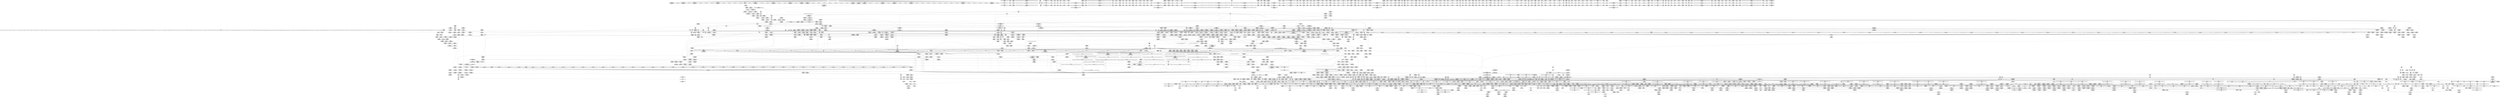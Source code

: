 digraph {
	CE0x42d3930 [shape=record,shape=Mrecord,label="{CE0x42d3930|_ret_i32_%retval.0,_!dbg_!38957|security/tomoyo/util.c,652}"]
	CE0x5f0fbf0 [shape=record,shape=Mrecord,label="{CE0x5f0fbf0|tomoyo_domain:tobool1|security/tomoyo/common.h,1205|*SummSource*}"]
	CE0x77d8b80 [shape=record,shape=Mrecord,label="{CE0x77d8b80|rcu_lock_release:map|Function::rcu_lock_release&Arg::map::|*SummSource*}"]
	CE0x50ddac0 [shape=record,shape=Mrecord,label="{CE0x50ddac0|i64_ptrtoint_(i8*_blockaddress(_rcu_lock_release,_%__here)_to_i64)|*Constant*|*SummSource*}"]
	CE0x4fe1200 [shape=record,shape=Mrecord,label="{CE0x4fe1200|get_current:tmp3|*SummSink*}"]
	CE0x430ea80 [shape=record,shape=Mrecord,label="{CE0x430ea80|0:_i8,_array:_GCRE_tomoyo_index2category_constant_39_x_i8_c_00_00_00_00_00_00_00_00_00_00_00_00_00_00_00_00_00_00_00_00_00_00_00_01_01_01_01_01_01_01_01_01_01_01_01_01_01_01_02_,_align_16:_elem_2::|security/tomoyo/util.c,983}"]
	CE0x60fe140 [shape=record,shape=Mrecord,label="{CE0x60fe140|_call_void_mcount()_#3|*SummSink*}"]
	CE0x412e110 [shape=record,shape=Mrecord,label="{CE0x412e110|tomoyo_mkdev_perm:path|Function::tomoyo_mkdev_perm&Arg::path::|*SummSink*}"]
	CE0x5de2090 [shape=record,shape=Mrecord,label="{CE0x5de2090|i64*_getelementptr_inbounds_(_2_x_i64_,_2_x_i64_*___llvm_gcov_ctr37,_i64_0,_i64_0)|*Constant*|*SummSink*}"]
	CE0x4dd9d70 [shape=record,shape=Mrecord,label="{CE0x4dd9d70|i64*_getelementptr_inbounds_(_31_x_i64_,_31_x_i64_*___llvm_gcov_ctr43150,_i64_0,_i64_26)|*Constant*|*SummSink*}"]
	CE0x5fa6550 [shape=record,shape=Mrecord,label="{CE0x5fa6550|rcu_lock_acquire:tmp5|include/linux/rcupdate.h,418|*SummSink*}"]
	CE0x5dd1700 [shape=record,shape=Mrecord,label="{CE0x5dd1700|tomoyo_get_mode:tmp28|security/tomoyo/util.c,988|*SummSink*}"]
	CE0x414fa70 [shape=record,shape=Mrecord,label="{CE0x414fa70|GLOBAL:__llvm_gcov_ctr43150|Global_var:__llvm_gcov_ctr43150|*SummSink*}"]
	CE0x5cf1980 [shape=record,shape=Mrecord,label="{CE0x5cf1980|tomoyo_domain:tmp2|*SummSink*}"]
	CE0x7925660 [shape=record,shape=Mrecord,label="{CE0x7925660|GLOBAL:tomoyo_get_mode|*Constant*|*SummSource*}"]
	CE0x41cea30 [shape=record,shape=Mrecord,label="{CE0x41cea30|tomoyo_get_mode:config|security/tomoyo/util.c,981}"]
	CE0x5e09390 [shape=record,shape=Mrecord,label="{CE0x5e09390|tomoyo_fill_path_info:tmp9|security/tomoyo/util.c,667|*SummSource*}"]
	CE0x4dabc20 [shape=record,shape=Mrecord,label="{CE0x4dabc20|tomoyo_init_request_info:mode|security/tomoyo/util.c,1010|*SummSink*}"]
	CE0x5c6d080 [shape=record,shape=Mrecord,label="{CE0x5c6d080|_call_void_lock_acquire(%struct.lockdep_map*_%map,_i32_0,_i32_0,_i32_2,_i32_0,_%struct.lockdep_map*_null,_i64_ptrtoint_(i8*_blockaddress(_rcu_lock_acquire,_%__here)_to_i64))_#9,_!dbg_!38907|include/linux/rcupdate.h,418|*SummSource*}"]
	CE0x42b86f0 [shape=record,shape=Mrecord,label="{CE0x42b86f0|tomoyo_mkdev_perm:tmp16|security/tomoyo/file.c,857}"]
	CE0x61a03b0 [shape=record,shape=Mrecord,label="{CE0x61a03b0|i32_20|*Constant*|*SummSink*}"]
	CE0x6069710 [shape=record,shape=Mrecord,label="{CE0x6069710|0:_%struct.tomoyo_obj_info*,_16:_%struct.tomoyo_domain_info*,_24:_%struct.tomoyo_path_info*,_32:_i32,_36:_i32,_40:_i32,_44:_i8,_72:_i8,_75:_i8,_76:_i8,_77:_i8,_:_SCMRE_59,60_}"]
	CE0x5e407d0 [shape=record,shape=Mrecord,label="{CE0x5e407d0|0:_i8*,_array:_GCRE_tomoyo_mac_keywords_external_constant_42_x_i8*_:_elem_16::|security/tomoyo/file.c,197}"]
	CE0x75fa500 [shape=record,shape=Mrecord,label="{CE0x75fa500|COLLAPSED:_GCMRE___llvm_gcov_ctr32_internal_global_2_x_i64_zeroinitializer:_elem_0:default:}"]
	CE0x4341170 [shape=record,shape=Mrecord,label="{CE0x4341170|tomoyo_audit_mkdev_log:call|security/tomoyo/file.c,196}"]
	CE0x421a840 [shape=record,shape=Mrecord,label="{CE0x421a840|i8*_undef|*Constant*}"]
	CE0x76b5450 [shape=record,shape=Mrecord,label="{CE0x76b5450|tomoyo_fill_path_info:conv3|security/tomoyo/util.c,666|*SummSource*}"]
	CE0x5e191c0 [shape=record,shape=Mrecord,label="{CE0x5e191c0|tomoyo_const_part_length:tmp43|security/tomoyo/util.c,644}"]
	CE0x43d2e70 [shape=record,shape=Mrecord,label="{CE0x43d2e70|GLOBAL:__llvm_gcov_indirect_counter_increment114|*Constant*}"]
	CE0x61fbc90 [shape=record,shape=Mrecord,label="{CE0x61fbc90|tomoyo_fill_path_info:land.rhs|*SummSink*}"]
	CE0x412e260 [shape=record,shape=Mrecord,label="{CE0x412e260|tomoyo_mkdev_perm:tmp6|security/tomoyo/file.c,846}"]
	CE0x76b9ef0 [shape=record,shape=Mrecord,label="{CE0x76b9ef0|rcu_lock_release:bb|*SummSink*}"]
	CE0x5e30960 [shape=record,shape=Mrecord,label="{CE0x5e30960|rcu_lock_release:tmp|*SummSource*}"]
	CE0x772db10 [shape=record,shape=Mrecord,label="{CE0x772db10|rcu_lock_acquire:entry|*SummSource*}"]
	CE0x5ea6f00 [shape=record,shape=Mrecord,label="{CE0x5ea6f00|tomoyo_mkdev_perm:tmp5|security/tomoyo/file.c,846|*SummSource*}"]
	CE0x5d3f060 [shape=record,shape=Mrecord,label="{CE0x5d3f060|rcu_lock_acquire:tmp2|*SummSource*}"]
	CE0x77d9300 [shape=record,shape=Mrecord,label="{CE0x77d9300|tomoyo_fill_path_info:idxprom|security/tomoyo/util.c,667|*SummSource*}"]
	CE0x4e63db0 [shape=record,shape=Mrecord,label="{CE0x4e63db0|i64*_getelementptr_inbounds_(_11_x_i64_,_11_x_i64_*___llvm_gcov_ctr54147,_i64_0,_i64_8)|*Constant*|*SummSource*}"]
	CE0x4342b40 [shape=record,shape=Mrecord,label="{CE0x4342b40|tomoyo_const_part_length:tmp9|security/tomoyo/util.c,626}"]
	CE0x4dac500 [shape=record,shape=Mrecord,label="{CE0x4dac500|tomoyo_init_request_info:tmp13|*LoadInst*|security/tomoyo/util.c,1011}"]
	CE0x4323b40 [shape=record,shape=Mrecord,label="{CE0x4323b40|get_current:entry|*SummSink*}"]
	CE0x5fcd320 [shape=record,shape=Mrecord,label="{CE0x5fcd320|tomoyo_const_part_length:tmp30|security/tomoyo/util.c,641}"]
	CE0x4116cf0 [shape=record,shape=Mrecord,label="{CE0x4116cf0|tomoyo_const_part_length:while.cond|*SummSink*}"]
	CE0x5e30cc0 [shape=record,shape=Mrecord,label="{CE0x5e30cc0|rcu_lock_release:indirectgoto|*SummSink*}"]
	CE0x4eba4a0 [shape=record,shape=Mrecord,label="{CE0x4eba4a0|tomoyo_const_part_length:tmp5|security/tomoyo/util.c,624|*SummSink*}"]
	CE0x5de1d50 [shape=record,shape=Mrecord,label="{CE0x5de1d50|srcu_read_unlock:sp|Function::srcu_read_unlock&Arg::sp::}"]
	CE0x433e9f0 [shape=record,shape=Mrecord,label="{CE0x433e9f0|tomoyo_mkdev_perm:tmp16|security/tomoyo/file.c,857|*SummSink*}"]
	CE0x5059c80 [shape=record,shape=Mrecord,label="{CE0x5059c80|tomoyo_get_realpath:call|security/tomoyo/file.c,150|*SummSource*}"]
	CE0x5e74b60 [shape=record,shape=Mrecord,label="{CE0x5e74b60|i64_5|*Constant*}"]
	CE0x4ecc6f0 [shape=record,shape=Mrecord,label="{CE0x4ecc6f0|tomoyo_fill_path_info:land.rhs}"]
	CE0x7793c40 [shape=record,shape=Mrecord,label="{CE0x7793c40|i64*_getelementptr_inbounds_(_31_x_i64_,_31_x_i64_*___llvm_gcov_ctr43150,_i64_0,_i64_21)|*Constant*|*SummSource*}"]
	CE0x421ab40 [shape=record,shape=Mrecord,label="{CE0x421ab40|tomoyo_const_part_length:conv|security/tomoyo/util.c,626|*SummSource*}"]
	CE0x43a6b10 [shape=record,shape=Mrecord,label="{CE0x43a6b10|tomoyo_mkdev_perm:obj|security/tomoyo/file.c, 845|*SummSink*}"]
	CE0x5dccce0 [shape=record,shape=Mrecord,label="{CE0x5dccce0|_call_void_srcu_read_unlock(%struct.srcu_struct*_tomoyo_ss,_i32_%idx)_#9,_!dbg_!38903|security/tomoyo/common.h,1109}"]
	CE0x42b22a0 [shape=record,shape=Mrecord,label="{CE0x42b22a0|i64*_getelementptr_inbounds_(_12_x_i64_,_12_x_i64_*___llvm_gcov_ctr12,_i64_0,_i64_3)|*Constant*|*SummSink*}"]
	CE0x5046370 [shape=record,shape=Mrecord,label="{CE0x5046370|tomoyo_init_request_info:tobool|security/tomoyo/util.c,1004|*SummSink*}"]
	CE0x7944f10 [shape=record,shape=Mrecord,label="{CE0x7944f10|tomoyo_get_mode:entry|*SummSource*}"]
	CE0x448fd30 [shape=record,shape=Mrecord,label="{CE0x448fd30|_call_void_lockdep_rcu_suspicious(i8*_getelementptr_inbounds_(_25_x_i8_,_25_x_i8_*_.str12,_i32_0,_i32_0),_i32_1205,_i8*_getelementptr_inbounds_(_45_x_i8_,_45_x_i8_*_.str13,_i32_0,_i32_0))_#9,_!dbg_!38917|security/tomoyo/common.h,1205|*SummSink*}"]
	CE0x5fa5c30 [shape=record,shape=Mrecord,label="{CE0x5fa5c30|tomoyo_const_part_length:conv2|security/tomoyo/util.c,627}"]
	CE0x442ba80 [shape=record,shape=Mrecord,label="{CE0x442ba80|i32_49|*Constant*}"]
	CE0x4343b80 [shape=record,shape=Mrecord,label="{CE0x4343b80|tomoyo_const_part_length:sw.bb|*SummSink*}"]
	CE0x5c86270 [shape=record,shape=Mrecord,label="{CE0x5c86270|i1_true|*Constant*}"]
	CE0x4f8ba60 [shape=record,shape=Mrecord,label="{CE0x4f8ba60|GLOBAL:tomoyo_domain|*Constant*|*SummSource*}"]
	CE0x5d52f30 [shape=record,shape=Mrecord,label="{CE0x5d52f30|tomoyo_audit_mkdev_log:param5|security/tomoyo/file.c,200|*SummSink*}"]
	CE0x5cf1530 [shape=record,shape=Mrecord,label="{CE0x5cf1530|tomoyo_get_mode:tmp5|security/tomoyo/util.c,978|*SummSink*}"]
	CE0x500ced0 [shape=record,shape=Mrecord,label="{CE0x500ced0|i32_4|*Constant*}"]
	CE0x4150280 [shape=record,shape=Mrecord,label="{CE0x4150280|_call_void_mcount()_#3|*SummSource*}"]
	CE0x4f8b490 [shape=record,shape=Mrecord,label="{CE0x4f8b490|tomoyo_read_lock:tmp3|*SummSink*}"]
	CE0x6166340 [shape=record,shape=Mrecord,label="{CE0x6166340|i64*_getelementptr_inbounds_(_12_x_i64_,_12_x_i64_*___llvm_gcov_ctr31133,_i64_0,_i64_3)|*Constant*|*SummSource*}"]
	CE0x60afb40 [shape=record,shape=Mrecord,label="{CE0x60afb40|tomoyo_fill_path_info:tmp7|security/tomoyo/util.c,667}"]
	CE0x6135270 [shape=record,shape=Mrecord,label="{CE0x6135270|i64**_getelementptr_inbounds_(_3_x_i64*_,_3_x_i64*_*___llvm_gcda_edge_table44,_i64_0,_i64_0)|*Constant*}"]
	CE0x5d20540 [shape=record,shape=Mrecord,label="{CE0x5d20540|tomoyo_read_unlock:bb|*SummSink*}"]
	CE0x50369c0 [shape=record,shape=Mrecord,label="{CE0x50369c0|tomoyo_mkdev_perm:bb|*SummSink*}"]
	"CONST[source:0(mediator),value:2(dynamic)][purpose:{object}]"
	CE0x4e35d30 [shape=record,shape=Mrecord,label="{CE0x4e35d30|tomoyo_domain:tmp20|security/tomoyo/common.h,1205|*SummSource*}"]
	CE0x5e19700 [shape=record,shape=Mrecord,label="{CE0x5e19700|tomoyo_const_part_length:tmp44|security/tomoyo/util.c,645}"]
	CE0x5dcac60 [shape=record,shape=Mrecord,label="{CE0x5dcac60|tomoyo_get_mode:retval.0|*SummSink*}"]
	CE0x5cdad00 [shape=record,shape=Mrecord,label="{CE0x5cdad00|i32_20|*Constant*}"]
	CE0x5f52bc0 [shape=record,shape=Mrecord,label="{CE0x5f52bc0|tomoyo_const_part_length:conv20|security/tomoyo/util.c,644|*SummSource*}"]
	CE0x5de1b90 [shape=record,shape=Mrecord,label="{CE0x5de1b90|0:_i8*,_array:_GCRE_tomoyo_mac_keywords_external_constant_42_x_i8*_:_elem_3::|security/tomoyo/file.c,197}"]
	CE0x797bad0 [shape=record,shape=Mrecord,label="{CE0x797bad0|GLOBAL:rcu_lock_release|*Constant*|*SummSink*}"]
	CE0x5e93880 [shape=record,shape=Mrecord,label="{CE0x5e93880|GLOBAL:tomoyo_mac_keywords|Global_var:tomoyo_mac_keywords|*SummSource*}"]
	CE0x42a5750 [shape=record,shape=Mrecord,label="{CE0x42a5750|tomoyo_get_mode:cmp|security/tomoyo/util.c,982|*SummSink*}"]
	CE0x5dbbce0 [shape=record,shape=Mrecord,label="{CE0x5dbbce0|_call_void_mcount()_#3|*SummSource*}"]
	CE0x5ebe910 [shape=record,shape=Mrecord,label="{CE0x5ebe910|tomoyo_get_mode:tmp3|security/tomoyo/util.c,978|*SummSink*}"]
	CE0x4dabfa0 [shape=record,shape=Mrecord,label="{CE0x4dabfa0|tomoyo_init_request_info:mode5|security/tomoyo/util.c,1011|*SummSource*}"]
	CE0x5f3dd40 [shape=record,shape=Mrecord,label="{CE0x5f3dd40|i64*_getelementptr_inbounds_(_2_x_i64_,_2_x_i64_*___llvm_gcov_ctr37,_i64_0,_i64_1)|*Constant*|*SummSink*}"]
	CE0x6166990 [shape=record,shape=Mrecord,label="{CE0x6166990|srcu_read_lock:tmp}"]
	CE0x764ba10 [shape=record,shape=Mrecord,label="{CE0x764ba10|tomoyo_read_unlock:idx|Function::tomoyo_read_unlock&Arg::idx::|*SummSource*}"]
	CE0x4dac570 [shape=record,shape=Mrecord,label="{CE0x4dac570|tomoyo_init_request_info:tmp13|*LoadInst*|security/tomoyo/util.c,1011|*SummSource*}"]
	CE0x42eec90 [shape=record,shape=Mrecord,label="{CE0x42eec90|tomoyo_const_part_length:while.end|*SummSink*}"]
	CE0x41dfd00 [shape=record,shape=Mrecord,label="{CE0x41dfd00|tomoyo_mkdev_perm:tmp11|security/tomoyo/file.c,852|*SummSource*}"]
	CE0x619fb60 [shape=record,shape=Mrecord,label="{CE0x619fb60|tomoyo_mkdev_perm:param9|security/tomoyo/file.c,863|*SummSink*}"]
	CE0x435c850 [shape=record,shape=Mrecord,label="{CE0x435c850|i8*_getelementptr_inbounds_(_22_x_i8_,_22_x_i8_*_.str4,_i32_0,_i32_0)|*Constant*|*SummSource*}"]
	CE0x4eb9390 [shape=record,shape=Mrecord,label="{CE0x4eb9390|tomoyo_get_mode:bb|*SummSink*}"]
	CE0x4ebe750 [shape=record,shape=Mrecord,label="{CE0x4ebe750|tomoyo_domain:land.lhs.true2}"]
	CE0x42c56e0 [shape=record,shape=Mrecord,label="{CE0x42c56e0|tomoyo_mkdev_perm:tmp7|security/tomoyo/file.c,852|*SummSink*}"]
	CE0x41aef20 [shape=record,shape=Mrecord,label="{CE0x41aef20|i64_4|*Constant*}"]
	CE0x60bf770 [shape=record,shape=Mrecord,label="{CE0x60bf770|i32_0|*Constant*}"]
	CE0x50baf30 [shape=record,shape=Mrecord,label="{CE0x50baf30|tomoyo_mkdev_perm:call1|security/tomoyo/file.c,855|*SummSource*}"]
	CE0x625b590 [shape=record,shape=Mrecord,label="{CE0x625b590|i64*_getelementptr_inbounds_(_11_x_i64_,_11_x_i64_*___llvm_gcov_ctr54147,_i64_0,_i64_6)|*Constant*|*SummSource*}"]
	CE0x5d000d0 [shape=record,shape=Mrecord,label="{CE0x5d000d0|tomoyo_domain:land.lhs.true|*SummSource*}"]
	CE0x505e2e0 [shape=record,shape=Mrecord,label="{CE0x505e2e0|tomoyo_const_part_length:len.0|*SummSource*}"]
	CE0x772e3c0 [shape=record,shape=Mrecord,label="{CE0x772e3c0|_ret_void,_!dbg_!38908|include/linux/rcupdate.h,419}"]
	CE0x4fba430 [shape=record,shape=Mrecord,label="{CE0x4fba430|tomoyo_get_mode:arrayidx8|security/tomoyo/util.c,983|*SummSink*}"]
	CE0x7782dd0 [shape=record,shape=Mrecord,label="{CE0x7782dd0|_ret_i32_%retval.0,_!dbg_!38968|security/tomoyo/file.c,874|*SummSink*}"]
	CE0x5c5e540 [shape=record,shape=Mrecord,label="{CE0x5c5e540|tomoyo_domain:tmp4|security/tomoyo/common.h,1205|*SummSink*}"]
	CE0x4490510 [shape=record,shape=Mrecord,label="{CE0x4490510|VOIDTB_TE:_CE_6368,6376_|*MultipleSource*|security/tomoyo/util.c,1010|Function::tomoyo_get_mode&Arg::ns::}"]
	CE0x607a870 [shape=record,shape=Mrecord,label="{CE0x607a870|0:_%struct.tomoyo_obj_info*,_16:_%struct.tomoyo_domain_info*,_24:_%struct.tomoyo_path_info*,_32:_i32,_36:_i32,_40:_i32,_44:_i8,_72:_i8,_75:_i8,_76:_i8,_77:_i8,_:_SCMRE_72,73_|*MultipleSource*|security/tomoyo/file.c, 844|security/tomoyo/file.c,844|security/tomoyo/file.c,858|Function::tomoyo_init_request_info&Arg::r::}"]
	CE0x421a740 [shape=record,shape=Mrecord,label="{CE0x421a740|rcu_lock_release:tmp7|*SummSink*}"]
	CE0x5146fe0 [shape=record,shape=Mrecord,label="{CE0x5146fe0|tomoyo_domain:tmp10|security/tomoyo/common.h,1205}"]
	CE0x4eed030 [shape=record,shape=Mrecord,label="{CE0x4eed030|tomoyo_get_realpath:tmp10|security/tomoyo/file.c,155}"]
	CE0x76c8220 [shape=record,shape=Mrecord,label="{CE0x76c8220|tomoyo_audit_mkdev_log:tmp6|security/tomoyo/file.c,197|*SummSink*}"]
	CE0x515c800 [shape=record,shape=Mrecord,label="{CE0x515c800|GLOBAL:lockdep_rcu_suspicious|*Constant*}"]
	CE0x5cec7a0 [shape=record,shape=Mrecord,label="{CE0x5cec7a0|tomoyo_fill_path_info:const_len|security/tomoyo/util.c,666|*SummSource*}"]
	CE0x41d30f0 [shape=record,shape=Mrecord,label="{CE0x41d30f0|i64*_getelementptr_inbounds_(_2_x_i64_,_2_x_i64_*___llvm_gcov_ctr23,_i64_0,_i64_0)|*Constant*}"]
	CE0x6135ab0 [shape=record,shape=Mrecord,label="{CE0x6135ab0|i64*_getelementptr_inbounds_(_31_x_i64_,_31_x_i64_*___llvm_gcov_ctr43150,_i64_0,_i64_28)|*Constant*|*SummSink*}"]
	CE0x61fb9b0 [shape=record,shape=Mrecord,label="{CE0x61fb9b0|srcu_read_unlock:tmp}"]
	CE0x41cefc0 [shape=record,shape=Mrecord,label="{CE0x41cefc0|tomoyo_const_part_length:conv2|security/tomoyo/util.c,627|*SummSource*}"]
	CE0x5e30060 [shape=record,shape=Mrecord,label="{CE0x5e30060|i32_2|*Constant*}"]
	CE0x4362ef0 [shape=record,shape=Mrecord,label="{CE0x4362ef0|tomoyo_domain:if.then|*SummSource*}"]
	CE0x777c860 [shape=record,shape=Mrecord,label="{CE0x777c860|tomoyo_mkdev_perm:tmp33|security/tomoyo/file.c,874|*SummSource*}"]
	CE0x4e43160 [shape=record,shape=Mrecord,label="{CE0x4e43160|tomoyo_audit_mkdev_log:arrayidx|security/tomoyo/file.c,198}"]
	CE0x61fbb80 [shape=record,shape=Mrecord,label="{CE0x61fbb80|tomoyo_fill_path_info:land.rhs|*SummSource*}"]
	CE0x41e06a0 [shape=record,shape=Mrecord,label="{CE0x41e06a0|tomoyo_mkdev_perm:r|security/tomoyo/file.c, 844|*SummSource*}"]
	CE0x4f92dd0 [shape=record,shape=Mrecord,label="{CE0x4f92dd0|tomoyo_init_request_info:profile2|security/tomoyo/util.c,1007|*SummSink*}"]
	CE0x5eaace0 [shape=record,shape=Mrecord,label="{CE0x5eaace0|__llvm_gcov_indirect_counter_increment114:bb4}"]
	CE0x75faa60 [shape=record,shape=Mrecord,label="{CE0x75faa60|tomoyo_get_mode:idxprom3|security/tomoyo/util.c,983}"]
	CE0x607aaf0 [shape=record,shape=Mrecord,label="{CE0x607aaf0|0:_%struct.tomoyo_obj_info*,_16:_%struct.tomoyo_domain_info*,_24:_%struct.tomoyo_path_info*,_32:_i32,_36:_i32,_40:_i32,_44:_i8,_72:_i8,_75:_i8,_76:_i8,_77:_i8,_:_SCMRE_73,74_|*MultipleSource*|security/tomoyo/file.c, 844|security/tomoyo/file.c,844|security/tomoyo/file.c,858|Function::tomoyo_init_request_info&Arg::r::}"]
	CE0x430ea10 [shape=record,shape=Mrecord,label="{CE0x430ea10|0:_i8,_array:_GCRE_tomoyo_index2category_constant_39_x_i8_c_00_00_00_00_00_00_00_00_00_00_00_00_00_00_00_00_00_00_00_00_00_00_00_01_01_01_01_01_01_01_01_01_01_01_01_01_01_01_02_,_align_16:_elem_1::|security/tomoyo/util.c,983}"]
	CE0x4f6b720 [shape=record,shape=Mrecord,label="{CE0x4f6b720|tomoyo_get_mode:config7|security/tomoyo/util.c,983|*SummSink*}"]
	CE0x797c030 [shape=record,shape=Mrecord,label="{CE0x797c030|rcu_lock_release:entry|*SummSink*}"]
	CE0x5cf1d00 [shape=record,shape=Mrecord,label="{CE0x5cf1d00|srcu_read_lock:tmp3}"]
	CE0x5f371d0 [shape=record,shape=Mrecord,label="{CE0x5f371d0|i64*_getelementptr_inbounds_(_4_x_i64_,_4_x_i64_*___llvm_gcov_ctr24,_i64_0,_i64_2)|*Constant*}"]
	CE0x62434b0 [shape=record,shape=Mrecord,label="{CE0x62434b0|_call_void___llvm_gcov_indirect_counter_increment114(i32*___llvm_gcov_global_state_pred45,_i64**_getelementptr_inbounds_(_3_x_i64*_,_3_x_i64*_*___llvm_gcda_edge_table44,_i64_0,_i64_2)),_!dbg_!38930|security/tomoyo/util.c,640}"]
	CE0x4dec590 [shape=record,shape=Mrecord,label="{CE0x4dec590|COLLAPSED:_GCMRE___llvm_gcov_ctr25_internal_global_6_x_i64_zeroinitializer:_elem_0:default:}"]
	CE0x6248020 [shape=record,shape=Mrecord,label="{CE0x6248020|i64*_getelementptr_inbounds_(_4_x_i64_,_4_x_i64_*___llvm_gcov_ctr33,_i64_0,_i64_2)|*Constant*}"]
	CE0x5e60820 [shape=record,shape=Mrecord,label="{CE0x5e60820|tomoyo_init_request_info:tmp4|security/tomoyo/util.c,1004|*SummSink*}"]
	CE0x4e86950 [shape=record,shape=Mrecord,label="{CE0x4e86950|0:_i8,_array:_GCRE_tomoyo_index2category_constant_39_x_i8_c_00_00_00_00_00_00_00_00_00_00_00_00_00_00_00_00_00_00_00_00_00_00_00_01_01_01_01_01_01_01_01_01_01_01_01_01_01_01_02_,_align_16:_elem_24::|security/tomoyo/util.c,983}"]
	CE0x77b9ea0 [shape=record,shape=Mrecord,label="{CE0x77b9ea0|tomoyo_fill_path_info:tmp8|security/tomoyo/util.c,667|*SummSource*}"]
	CE0x42b8630 [shape=record,shape=Mrecord,label="{CE0x42b8630|tomoyo_mkdev_perm:tmp15|security/tomoyo/file.c,857|*SummSink*}"]
	CE0x42d5340 [shape=record,shape=Mrecord,label="{CE0x42d5340|tomoyo_init_request_info:conv|security/tomoyo/util.c,1010|*SummSink*}"]
	CE0x42ce5c0 [shape=record,shape=Mrecord,label="{CE0x42ce5c0|GLOBAL:srcu_read_lock|*Constant*|*SummSink*}"]
	CE0x5d208d0 [shape=record,shape=Mrecord,label="{CE0x5d208d0|tomoyo_audit_mkdev_log:tmp8|security/tomoyo/file.c,199}"]
	CE0x7773c50 [shape=record,shape=Mrecord,label="{CE0x7773c50|i64*_getelementptr_inbounds_(_2_x_i64_,_2_x_i64_*___llvm_gcov_ctr53148,_i64_0,_i64_0)|*Constant*}"]
	CE0x4f381b0 [shape=record,shape=Mrecord,label="{CE0x4f381b0|_call_void_mcount()_#3|*SummSource*}"]
	CE0x5f537c0 [shape=record,shape=Mrecord,label="{CE0x5f537c0|i64_22|*Constant*|*SummSource*}"]
	CE0x5de19c0 [shape=record,shape=Mrecord,label="{CE0x5de19c0|0:_i8*,_array:_GCRE_tomoyo_mac_keywords_external_constant_42_x_i8*_:_elem_1::|security/tomoyo/file.c,197}"]
	CE0x5d618f0 [shape=record,shape=Mrecord,label="{CE0x5d618f0|GLOBAL:tomoyo_profile|*Constant*|*SummSource*}"]
	CE0x78cfde0 [shape=record,shape=Mrecord,label="{CE0x78cfde0|srcu_read_lock:call|include/linux/srcu.h,220|*SummSource*}"]
	CE0x4ebc820 [shape=record,shape=Mrecord,label="{CE0x4ebc820|i64*_getelementptr_inbounds_(_4_x_i64_,_4_x_i64_*___llvm_gcov_ctr24,_i64_0,_i64_0)|*Constant*}"]
	CE0x764e8b0 [shape=record,shape=Mrecord,label="{CE0x764e8b0|_ret_void,_!dbg_!38904|security/tomoyo/common.h,1110|*SummSource*}"]
	CE0x61c82d0 [shape=record,shape=Mrecord,label="{CE0x61c82d0|tomoyo_const_part_length:tmp10|security/tomoyo/util.c,626}"]
	CE0x7764bc0 [shape=record,shape=Mrecord,label="{CE0x7764bc0|tomoyo_mkdev_perm:retval.0|*SummSink*}"]
	CE0x763f4b0 [shape=record,shape=Mrecord,label="{CE0x763f4b0|tomoyo_mkdev_perm:error.0|*SummSink*}"]
	CE0x43270a0 [shape=record,shape=Mrecord,label="{CE0x43270a0|tomoyo_const_part_length:add|security/tomoyo/util.c,634}"]
	CE0x614ccc0 [shape=record,shape=Mrecord,label="{CE0x614ccc0|rcu_lock_acquire:tmp6|*SummSource*}"]
	CE0x5d90ac0 [shape=record,shape=Mrecord,label="{CE0x5d90ac0|tomoyo_get_mode:mode.1}"]
	CE0x5d85710 [shape=record,shape=Mrecord,label="{CE0x5d85710|tomoyo_domain:tmp22|security/tomoyo/common.h,1205|*SummSink*}"]
	CE0x7994260 [shape=record,shape=Mrecord,label="{CE0x7994260|tomoyo_const_part_length:cmp25|security/tomoyo/util.c,644}"]
	CE0x415f340 [shape=record,shape=Mrecord,label="{CE0x415f340|i64_1|*Constant*}"]
	CE0x5c83120 [shape=record,shape=Mrecord,label="{CE0x5c83120|tomoyo_domain:do.body|*SummSink*}"]
	CE0x5e094e0 [shape=record,shape=Mrecord,label="{CE0x5e094e0|tomoyo_fill_path_info:tmp9|security/tomoyo/util.c,667|*SummSink*}"]
	CE0x614d6e0 [shape=record,shape=Mrecord,label="{CE0x614d6e0|tomoyo_const_part_length:if.end18}"]
	CE0x4e362d0 [shape=record,shape=Mrecord,label="{CE0x4e362d0|tomoyo_domain:call3|security/tomoyo/common.h,1205}"]
	CE0x60ede20 [shape=record,shape=Mrecord,label="{CE0x60ede20|_call_void___srcu_read_unlock(%struct.srcu_struct*_%sp,_i32_%idx)_#9,_!dbg_!38906|include/linux/srcu.h,237|*SummSource*}"]
	CE0x6135b20 [shape=record,shape=Mrecord,label="{CE0x6135b20|tomoyo_const_part_length:tmp48|security/tomoyo/util.c,649|*SummSink*}"]
	CE0x5d96f40 [shape=record,shape=Mrecord,label="{CE0x5d96f40|tomoyo_get_mode:tmp26|security/tomoyo/util.c,987}"]
	CE0x7993490 [shape=record,shape=Mrecord,label="{CE0x7993490|tomoyo_const_part_length:tmp38|security/tomoyo/util.c,644|*SummSource*}"]
	CE0x5dba150 [shape=record,shape=Mrecord,label="{CE0x5dba150|i32_3|*Constant*}"]
	CE0x4fe1ad0 [shape=record,shape=Mrecord,label="{CE0x4fe1ad0|rcu_lock_acquire:bb}"]
	CE0x5255290 [shape=record,shape=Mrecord,label="{CE0x5255290|tomoyo_mkdev_perm:shr|security/tomoyo/file.c,864|*SummSink*}"]
	CE0x5c76d00 [shape=record,shape=Mrecord,label="{CE0x5c76d00|new_decode_dev:shr|include/linux/kdev_t.h,52|*SummSource*}"]
	CE0x5de1af0 [shape=record,shape=Mrecord,label="{CE0x5de1af0|0:_i8*,_array:_GCRE_tomoyo_mac_keywords_external_constant_42_x_i8*_:_elem_2::|security/tomoyo/file.c,197}"]
	CE0x5d20ba0 [shape=record,shape=Mrecord,label="{CE0x5d20ba0|tomoyo_audit_mkdev_log:tmp8|security/tomoyo/file.c,199|*SummSink*}"]
	CE0x5cef420 [shape=record,shape=Mrecord,label="{CE0x5cef420|tomoyo_const_part_length:tmp16|security/tomoyo/util.c,627|*SummSink*}"]
	CE0x5e19050 [shape=record,shape=Mrecord,label="{CE0x5e19050|tomoyo_const_part_length:tmp42|security/tomoyo/util.c,644|*SummSink*}"]
	CE0x5e49680 [shape=record,shape=Mrecord,label="{CE0x5e49680|tomoyo_mkdev_perm:idxprom|security/tomoyo/file.c,852|*SummSource*}"]
	CE0x412f4d0 [shape=record,shape=Mrecord,label="{CE0x412f4d0|i64*_getelementptr_inbounds_(_31_x_i64_,_31_x_i64_*___llvm_gcov_ctr43150,_i64_0,_i64_9)|*Constant*|*SummSink*}"]
	CE0x6c84c80 [shape=record,shape=Mrecord,label="{CE0x6c84c80|tomoyo_const_part_length:tmp26|security/tomoyo/util.c,641|*SummSource*}"]
	CE0x6191370 [shape=record,shape=Mrecord,label="{CE0x6191370|i32_4|*Constant*|*SummSink*}"]
	CE0x4327110 [shape=record,shape=Mrecord,label="{CE0x4327110|tomoyo_const_part_length:add|security/tomoyo/util.c,634|*SummSource*}"]
	CE0x6166420 [shape=record,shape=Mrecord,label="{CE0x6166420|tomoyo_get_mode:tmp7|security/tomoyo/util.c,979|*SummSink*}"]
	CE0x5e92cd0 [shape=record,shape=Mrecord,label="{CE0x5e92cd0|0:_i8*,_array:_GCRE_tomoyo_mac_keywords_external_constant_42_x_i8*_:_elem_4::|security/tomoyo/file.c,197}"]
	CE0x7945ac0 [shape=record,shape=Mrecord,label="{CE0x7945ac0|_ret_i32_%retval.0,_!dbg_!38935|security/tomoyo/util.c,988}"]
	CE0x4284960 [shape=record,shape=Mrecord,label="{CE0x4284960|_ret_i32_%conv6,_!dbg_!38926|security/tomoyo/util.c,1011}"]
	CE0x7730400 [shape=record,shape=Mrecord,label="{CE0x7730400|i64*_getelementptr_inbounds_(_12_x_i64_,_12_x_i64_*___llvm_gcov_ctr12,_i64_0,_i64_10)|*Constant*|*SummSource*}"]
	CE0x78f8570 [shape=record,shape=Mrecord,label="{CE0x78f8570|tomoyo_init_request_info:type|security/tomoyo/util.c,1009|*SummSource*}"]
	CE0x60d6f80 [shape=record,shape=Mrecord,label="{CE0x60d6f80|_call_void_mcount()_#3|*SummSource*}"]
	CE0x5c2e640 [shape=record,shape=Mrecord,label="{CE0x5c2e640|tomoyo_const_part_length:conv14|security/tomoyo/util.c,641}"]
	CE0x605b930 [shape=record,shape=Mrecord,label="{CE0x605b930|0:_%struct.tomoyo_obj_info*,_16:_%struct.tomoyo_domain_info*,_24:_%struct.tomoyo_path_info*,_32:_i32,_36:_i32,_40:_i32,_44:_i8,_72:_i8,_75:_i8,_76:_i8,_77:_i8,_:_SCMRE_44,45_}"]
	CE0x7800180 [shape=record,shape=Mrecord,label="{CE0x7800180|tomoyo_audit_mkdev_log:param7|security/tomoyo/file.c,200|*SummSource*}"]
	CE0x5f369e0 [shape=record,shape=Mrecord,label="{CE0x5f369e0|i32_47|*Constant*|*SummSink*}"]
	CE0x77c9c80 [shape=record,shape=Mrecord,label="{CE0x77c9c80|tomoyo_const_part_length:tmp36|security/tomoyo/util.c,644}"]
	CE0x62476c0 [shape=record,shape=Mrecord,label="{CE0x62476c0|rcu_lock_release:tmp3|*SummSink*}"]
	CE0x4dbdd10 [shape=record,shape=Mrecord,label="{CE0x4dbdd10|tomoyo_init_request_info:conv6|security/tomoyo/util.c,1011|*SummSource*}"]
	CE0x4f6b150 [shape=record,shape=Mrecord,label="{CE0x4f6b150|tomoyo_get_mode:tmp16|security/tomoyo/util.c,983|*SummSink*}"]
	CE0x50de310 [shape=record,shape=Mrecord,label="{CE0x50de310|i64_18|*Constant*|*SummSink*}"]
	CE0x40fcce0 [shape=record,shape=Mrecord,label="{CE0x40fcce0|i64*_getelementptr_inbounds_(_31_x_i64_,_31_x_i64_*___llvm_gcov_ctr43150,_i64_0,_i64_0)|*Constant*|*SummSource*}"]
	CE0x5d96980 [shape=record,shape=Mrecord,label="{CE0x5d96980|i64*_getelementptr_inbounds_(_12_x_i64_,_12_x_i64_*___llvm_gcov_ctr31133,_i64_0,_i64_10)|*Constant*}"]
	CE0x4115000 [shape=record,shape=Mrecord,label="{CE0x4115000|128:_i8*,_1208:_%struct.file*,_:_CMRE_88,89_|*MultipleSource*|security/tomoyo/common.h,1205|security/tomoyo/common.h,1205}"]
	CE0x5fcd0b0 [shape=record,shape=Mrecord,label="{CE0x5fcd0b0|i64_20|*Constant*|*SummSource*}"]
	CE0x5f673d0 [shape=record,shape=Mrecord,label="{CE0x5f673d0|tomoyo_read_lock:tmp1|*SummSource*}"]
	CE0x4ebea20 [shape=record,shape=Mrecord,label="{CE0x4ebea20|_ret_void,_!dbg_!38907|include/linux/srcu.h,238|*SummSource*}"]
	CE0x4e35eb0 [shape=record,shape=Mrecord,label="{CE0x4e35eb0|tomoyo_domain:tmp20|security/tomoyo/common.h,1205|*SummSink*}"]
	CE0x7739760 [shape=record,shape=Mrecord,label="{CE0x7739760|tomoyo_fill_path_info:is_patterned|security/tomoyo/util.c,668|*SummSink*}"]
	CE0x4ebc370 [shape=record,shape=Mrecord,label="{CE0x4ebc370|tomoyo_const_part_length:tmp18|security/tomoyo/util.c,627|*SummSource*}"]
	CE0x5e18f90 [shape=record,shape=Mrecord,label="{CE0x5e18f90|tomoyo_const_part_length:tmp42|security/tomoyo/util.c,644|*SummSource*}"]
	CE0x4dabee0 [shape=record,shape=Mrecord,label="{CE0x4dabee0|tomoyo_init_request_info:mode5|security/tomoyo/util.c,1011}"]
	CE0x42b8520 [shape=record,shape=Mrecord,label="{CE0x42b8520|tomoyo_mkdev_perm:tmp15|security/tomoyo/file.c,857|*SummSource*}"]
	CE0x77736b0 [shape=record,shape=Mrecord,label="{CE0x77736b0|GLOBAL:__srcu_read_unlock|*Constant*|*SummSource*}"]
	CE0x4323e10 [shape=record,shape=Mrecord,label="{CE0x4323e10|_ret_%struct.task_struct*_%tmp4,_!dbg_!38905|./arch/x86/include/asm/current.h,14}"]
	CE0x4ebc040 [shape=record,shape=Mrecord,label="{CE0x4ebc040|i64*_getelementptr_inbounds_(_2_x_i64_,_2_x_i64_*___llvm_gcov_ctr53148,_i64_0,_i64_1)|*Constant*}"]
	CE0x5e18c30 [shape=record,shape=Mrecord,label="{CE0x5e18c30|tomoyo_const_part_length:tmp42|security/tomoyo/util.c,644}"]
	CE0x7936eb0 [shape=record,shape=Mrecord,label="{CE0x7936eb0|__llvm_gcov_indirect_counter_increment114:tmp3|*SummSink*}"]
	CE0x5c82f90 [shape=record,shape=Mrecord,label="{CE0x5c82f90|i64*_getelementptr_inbounds_(_2_x_i64_,_2_x_i64_*___llvm_gcov_ctr23,_i64_0,_i64_1)|*Constant*|*SummSink*}"]
	CE0x6013c30 [shape=record,shape=Mrecord,label="{CE0x6013c30|tomoyo_get_realpath:entry}"]
	CE0x4debe00 [shape=record,shape=Mrecord,label="{CE0x4debe00|tomoyo_read_lock:bb|*SummSource*}"]
	CE0x4f6d070 [shape=record,shape=Mrecord,label="{CE0x4f6d070|tomoyo_get_realpath:tmp5|security/tomoyo/file.c,151}"]
	CE0x6135eb0 [shape=record,shape=Mrecord,label="{CE0x6135eb0|tomoyo_const_part_length:tmp49|security/tomoyo/util.c,649|*SummSource*}"]
	CE0x5cf1e30 [shape=record,shape=Mrecord,label="{CE0x5cf1e30|srcu_read_lock:tmp3|*SummSource*}"]
	CE0x4ea7a20 [shape=record,shape=Mrecord,label="{CE0x4ea7a20|tomoyo_get_realpath:tmp8|security/tomoyo/file.c,152}"]
	CE0x76b8520 [shape=record,shape=Mrecord,label="{CE0x76b8520|rcu_lock_acquire:indirectgoto}"]
	CE0x60bfdb0 [shape=record,shape=Mrecord,label="{CE0x60bfdb0|i64*_getelementptr_inbounds_(_4_x_i64_,_4_x_i64_*___llvm_gcov_ctr24,_i64_0,_i64_0)|*Constant*|*SummSink*}"]
	CE0x4f63790 [shape=record,shape=Mrecord,label="{CE0x4f63790|tomoyo_fill_path_info:ptr|Function::tomoyo_fill_path_info&Arg::ptr::|*SummSource*}"]
	CE0x4ffcd30 [shape=record,shape=Mrecord,label="{CE0x4ffcd30|new_decode_dev:tmp}"]
	CE0x4fd9150 [shape=record,shape=Mrecord,label="{CE0x4fd9150|i64_8|*Constant*}"]
	CE0x6069990 [shape=record,shape=Mrecord,label="{CE0x6069990|0:_%struct.tomoyo_obj_info*,_16:_%struct.tomoyo_domain_info*,_24:_%struct.tomoyo_path_info*,_32:_i32,_36:_i32,_40:_i32,_44:_i8,_72:_i8,_75:_i8,_76:_i8,_77:_i8,_:_SCMRE_60,61_}"]
	CE0x6176950 [shape=record,shape=Mrecord,label="{CE0x6176950|tomoyo_mkdev_perm:mkdev7|security/tomoyo/file.c,862}"]
	CE0x5fa5a80 [shape=record,shape=Mrecord,label="{CE0x5fa5a80|tomoyo_const_part_length:tmp14|security/tomoyo/util.c,626|*SummSink*}"]
	CE0x4e1bd90 [shape=record,shape=Mrecord,label="{CE0x4e1bd90|128:_i8*,_1208:_%struct.file*,_:_CMRE_48,49_}"]
	CE0x51ff2f0 [shape=record,shape=Mrecord,label="{CE0x51ff2f0|tomoyo_audit_mkdev_log:tmp1|*SummSink*}"]
	CE0x60afc20 [shape=record,shape=Mrecord,label="{CE0x60afc20|tomoyo_fill_path_info:tmp7|security/tomoyo/util.c,667|*SummSink*}"]
	CE0x777c4a0 [shape=record,shape=Mrecord,label="{CE0x777c4a0|tomoyo_mkdev_perm:tmp32|security/tomoyo/file.c,874|*SummSink*}"]
	CE0x61a05b0 [shape=record,shape=Mrecord,label="{CE0x61a05b0|tomoyo_mkdev_perm:mkdev13|security/tomoyo/file.c,864|*SummSink*}"]
	CE0x6258340 [shape=record,shape=Mrecord,label="{CE0x6258340|tomoyo_domain:tmp21|security/tomoyo/common.h,1205|*SummSource*}"]
	CE0x5fe1740 [shape=record,shape=Mrecord,label="{CE0x5fe1740|GLOBAL:tomoyo_init_request_info|*Constant*|*SummSink*}"]
	CE0x4dc3560 [shape=record,shape=Mrecord,label="{CE0x4dc3560|COLLAPSED:_GCMRE___llvm_gcov_ctr31_internal_global_2_x_i64_zeroinitializer:_elem_0:default:}"]
	CE0x5d96d50 [shape=record,shape=Mrecord,label="{CE0x5d96d50|tomoyo_get_mode:tmp25|security/tomoyo/util.c,987|*SummSink*}"]
	CE0x5cef490 [shape=record,shape=Mrecord,label="{CE0x5cef490|tomoyo_const_part_length:tmp17|security/tomoyo/util.c,627}"]
	CE0x41149e0 [shape=record,shape=Mrecord,label="{CE0x41149e0|128:_i8*,_1208:_%struct.file*,_:_CMRE_64,72_|*MultipleSource*|security/tomoyo/common.h,1205|security/tomoyo/common.h,1205}"]
	CE0x79936c0 [shape=record,shape=Mrecord,label="{CE0x79936c0|tomoyo_const_part_length:tmp39|security/tomoyo/util.c,644}"]
	CE0x6258440 [shape=record,shape=Mrecord,label="{CE0x6258440|i32_22|*Constant*}"]
	CE0x5c947f0 [shape=record,shape=Mrecord,label="{CE0x5c947f0|tomoyo_const_part_length:if.end}"]
	CE0x4ebd050 [shape=record,shape=Mrecord,label="{CE0x4ebd050|tomoyo_const_part_length:tmp7|security/tomoyo/util.c,625|*SummSink*}"]
	CE0x61d0420 [shape=record,shape=Mrecord,label="{CE0x61d0420|i64*_getelementptr_inbounds_(_31_x_i64_,_31_x_i64_*___llvm_gcov_ctr43150,_i64_0,_i64_29)|*Constant*|*SummSink*}"]
	CE0x60e91d0 [shape=record,shape=Mrecord,label="{CE0x60e91d0|_ret_i32_%or4,_!dbg_!38913|include/linux/kdev_t.h,54|*SummSink*}"]
	CE0x5cb1e40 [shape=record,shape=Mrecord,label="{CE0x5cb1e40|new_decode_dev:and1|include/linux/kdev_t.h,53|*SummSink*}"]
	CE0x6144cb0 [shape=record,shape=Mrecord,label="{CE0x6144cb0|tomoyo_fill_path_info:frombool|security/tomoyo/util.c,667}"]
	CE0x40febe0 [shape=record,shape=Mrecord,label="{CE0x40febe0|i64*_getelementptr_inbounds_(_6_x_i64_,_6_x_i64_*___llvm_gcov_ctr25,_i64_0,_i64_0)|*Constant*|*SummSource*}"]
	CE0x5e497e0 [shape=record,shape=Mrecord,label="{CE0x5e497e0|tomoyo_mkdev_perm:idxprom|security/tomoyo/file.c,852|*SummSink*}"]
	CE0x5c94520 [shape=record,shape=Mrecord,label="{CE0x5c94520|__llvm_gcov_indirect_counter_increment114:bb4|*SummSink*}"]
	CE0x4f37da0 [shape=record,shape=Mrecord,label="{CE0x4f37da0|tomoyo_get_realpath:name|security/tomoyo/file.c,150|*SummSink*}"]
	CE0x50e83c0 [shape=record,shape=Mrecord,label="{CE0x50e83c0|rcu_lock_release:tmp4|include/linux/rcupdate.h,423|*SummSource*}"]
	CE0x5c78be0 [shape=record,shape=Mrecord,label="{CE0x5c78be0|0:_%struct.tomoyo_obj_info*,_16:_%struct.tomoyo_domain_info*,_24:_%struct.tomoyo_path_info*,_32:_i32,_36:_i32,_40:_i32,_44:_i8,_72:_i8,_75:_i8,_76:_i8,_77:_i8,_:_SCMRE_52,53_}"]
	CE0x4323990 [shape=record,shape=Mrecord,label="{CE0x4323990|get_current:entry}"]
	CE0x500d4c0 [shape=record,shape=Mrecord,label="{CE0x500d4c0|tomoyo_mkdev_perm:cleanup|*SummSource*}"]
	CE0x5cb2610 [shape=record,shape=Mrecord,label="{CE0x5cb2610|new_decode_dev:shr2|include/linux/kdev_t.h,53}"]
	CE0x5ea6f70 [shape=record,shape=Mrecord,label="{CE0x5ea6f70|tomoyo_mkdev_perm:tmp5|security/tomoyo/file.c,846|*SummSink*}"]
	CE0x42b2bc0 [shape=record,shape=Mrecord,label="{CE0x42b2bc0|tomoyo_mkdev_perm:operation|Function::tomoyo_mkdev_perm&Arg::operation::}"]
	CE0x50e8430 [shape=record,shape=Mrecord,label="{CE0x50e8430|rcu_lock_release:tmp4|include/linux/rcupdate.h,423|*SummSink*}"]
	CE0x5d87580 [shape=record,shape=Mrecord,label="{CE0x5d87580|0:_%struct.tomoyo_obj_info*,_16:_%struct.tomoyo_domain_info*,_24:_%struct.tomoyo_path_info*,_32:_i32,_36:_i32,_40:_i32,_44:_i8,_72:_i8,_75:_i8,_76:_i8,_77:_i8,_:_SCMRE_32,33_}"]
	CE0x42ccdf0 [shape=record,shape=Mrecord,label="{CE0x42ccdf0|0:_i8,_array:_GCRE_tomoyo_index2category_constant_39_x_i8_c_00_00_00_00_00_00_00_00_00_00_00_00_00_00_00_00_00_00_00_00_00_00_00_01_01_01_01_01_01_01_01_01_01_01_01_01_01_01_02_,_align_16:_elem_5::|security/tomoyo/util.c,983}"]
	CE0x5113b40 [shape=record,shape=Mrecord,label="{CE0x5113b40|i64*_getelementptr_inbounds_(_2_x_i64_,_2_x_i64_*___llvm_gcov_ctr35,_i64_0,_i64_0)|*Constant*|*SummSource*}"]
	CE0x4f9bd80 [shape=record,shape=Mrecord,label="{CE0x4f9bd80|__llvm_gcov_indirect_counter_increment114:predecessor|Function::__llvm_gcov_indirect_counter_increment114&Arg::predecessor::|*SummSource*}"]
	CE0x43793e0 [shape=record,shape=Mrecord,label="{CE0x43793e0|0:_i8,_array:_GCRE_tomoyo_index2category_constant_39_x_i8_c_00_00_00_00_00_00_00_00_00_00_00_00_00_00_00_00_00_00_00_00_00_00_00_01_01_01_01_01_01_01_01_01_01_01_01_01_01_01_02_,_align_16:_elem_22::|security/tomoyo/util.c,983}"]
	CE0x521b2d0 [shape=record,shape=Mrecord,label="{CE0x521b2d0|tomoyo_const_part_length:tmp2|security/tomoyo/util.c,624|*SummSink*}"]
	CE0x42c83b0 [shape=record,shape=Mrecord,label="{CE0x42c83b0|_call_void___llvm_gcov_indirect_counter_increment114(i32*___llvm_gcov_global_state_pred45,_i64**_getelementptr_inbounds_(_3_x_i64*_,_3_x_i64*_*___llvm_gcda_edge_table44,_i64_0,_i64_1)),_!dbg_!38927|security/tomoyo/util.c,634|*SummSink*}"]
	CE0x626e390 [shape=record,shape=Mrecord,label="{CE0x626e390|tomoyo_get_mode:tmp8|security/tomoyo/util.c,979|*SummSource*}"]
	CE0x4284470 [shape=record,shape=Mrecord,label="{CE0x4284470|tomoyo_mkdev_perm:tmp19|security/tomoyo/file.c,858}"]
	CE0x5c76c90 [shape=record,shape=Mrecord,label="{CE0x5c76c90|new_decode_dev:shr|include/linux/kdev_t.h,52}"]
	CE0x7775c10 [shape=record,shape=Mrecord,label="{CE0x7775c10|tomoyo_mkdev_perm:tmp31|security/tomoyo/file.c,874|*SummSource*}"]
	CE0x5e60570 [shape=record,shape=Mrecord,label="{CE0x5e60570|GLOBAL:__llvm_gcov_ctr32134|Global_var:__llvm_gcov_ctr32134|*SummSink*}"]
	CE0x4f25180 [shape=record,shape=Mrecord,label="{CE0x4f25180|tomoyo_get_realpath:tmp6|security/tomoyo/file.c,151}"]
	CE0x77f15c0 [shape=record,shape=Mrecord,label="{CE0x77f15c0|tomoyo_audit_mkdev_log:filename|security/tomoyo/file.c,199|*SummSink*}"]
	CE0x614d570 [shape=record,shape=Mrecord,label="{CE0x614d570|i8*_undef|*Constant*|*SummSource*}"]
	CE0x42c8af0 [shape=record,shape=Mrecord,label="{CE0x42c8af0|tomoyo_const_part_length:while.end}"]
	CE0x778a750 [shape=record,shape=Mrecord,label="{CE0x778a750|tomoyo_audit_mkdev_log:param3|security/tomoyo/file.c,199|*SummSink*}"]
	CE0x791bc80 [shape=record,shape=Mrecord,label="{CE0x791bc80|i64_8|*Constant*}"]
	CE0x5d56c40 [shape=record,shape=Mrecord,label="{CE0x5d56c40|tomoyo_const_part_length:conv8|security/tomoyo/util.c,632|*SummSource*}"]
	CE0x4f30b20 [shape=record,shape=Mrecord,label="{CE0x4f30b20|tomoyo_domain:cred|security/tomoyo/common.h,1205}"]
	CE0x5e301d0 [shape=record,shape=Mrecord,label="{CE0x5e301d0|%struct.lockdep_map*_null|*Constant*}"]
	CE0x4dd9f40 [shape=record,shape=Mrecord,label="{CE0x4dd9f40|tomoyo_const_part_length:tmp45|security/tomoyo/util.c,645}"]
	CE0x60e9820 [shape=record,shape=Mrecord,label="{CE0x60e9820|i8_3|*Constant*|*SummSink*}"]
	CE0x4250ae0 [shape=record,shape=Mrecord,label="{CE0x4250ae0|tomoyo_init_request_info:tmp6|security/tomoyo/util.c,1004|*SummSource*}"]
	CE0x5d52cd0 [shape=record,shape=Mrecord,label="{CE0x5d52cd0|tomoyo_audit_mkdev_log:param5|security/tomoyo/file.c,200}"]
	CE0x41f2800 [shape=record,shape=Mrecord,label="{CE0x41f2800|tomoyo_const_part_length:if.then|*SummSink*}"]
	CE0x41ce9c0 [shape=record,shape=Mrecord,label="{CE0x41ce9c0|tomoyo_get_mode:tmp9|security/tomoyo/util.c,981}"]
	CE0x4ea7630 [shape=record,shape=Mrecord,label="{CE0x4ea7630|tomoyo_audit_mkdev_log:tmp5|security/tomoyo/file.c,198}"]
	CE0x5ba8f90 [shape=record,shape=Mrecord,label="{CE0x5ba8f90|tomoyo_mkdev_perm:mkdev13|security/tomoyo/file.c,864}"]
	CE0x4ea76a0 [shape=record,shape=Mrecord,label="{CE0x4ea76a0|tomoyo_audit_mkdev_log:tmp5|security/tomoyo/file.c,198|*SummSource*}"]
	CE0x430e690 [shape=record,shape=Mrecord,label="{CE0x430e690|rcu_lock_acquire:tmp3|*SummSource*}"]
	CE0x797ecc0 [shape=record,shape=Mrecord,label="{CE0x797ecc0|tomoyo_init_request_info:conv|security/tomoyo/util.c,1010|*SummSource*}"]
	CE0x7764b50 [shape=record,shape=Mrecord,label="{CE0x7764b50|tomoyo_mkdev_perm:retval.0|*SummSource*}"]
	CE0x430ebb0 [shape=record,shape=Mrecord,label="{CE0x430ebb0|0:_i8,_array:_GCRE_tomoyo_index2category_constant_39_x_i8_c_00_00_00_00_00_00_00_00_00_00_00_00_00_00_00_00_00_00_00_00_00_00_00_01_01_01_01_01_01_01_01_01_01_01_01_01_01_01_02_,_align_16:_elem_3::|security/tomoyo/util.c,983}"]
	CE0x43ab010 [shape=record,shape=Mrecord,label="{CE0x43ab010|tomoyo_const_part_length:bb}"]
	CE0x5f52c80 [shape=record,shape=Mrecord,label="{CE0x5f52c80|tomoyo_const_part_length:conv20|security/tomoyo/util.c,644|*SummSink*}"]
	CE0x4f24cb0 [shape=record,shape=Mrecord,label="{CE0x4f24cb0|i32_1048320|*Constant*|*SummSource*}"]
	CE0x5d90540 [shape=record,shape=Mrecord,label="{CE0x5d90540|tomoyo_get_mode:default_config|security/tomoyo/util.c,986|*SummSink*}"]
	CE0x43d2fe0 [shape=record,shape=Mrecord,label="{CE0x43d2fe0|__llvm_gcov_indirect_counter_increment114:entry}"]
	CE0x5dd1e20 [shape=record,shape=Mrecord,label="{CE0x5dd1e20|srcu_read_lock:bb}"]
	CE0x6135d10 [shape=record,shape=Mrecord,label="{CE0x6135d10|tomoyo_const_part_length:tmp49|security/tomoyo/util.c,649}"]
	CE0x5e41320 [shape=record,shape=Mrecord,label="{CE0x5e41320|0:_i8*,_array:_GCRE_tomoyo_mac_keywords_external_constant_42_x_i8*_:_elem_23::|security/tomoyo/file.c,197}"]
	CE0x4e71380 [shape=record,shape=Mrecord,label="{CE0x4e71380|srcu_read_unlock:dep_map|include/linux/srcu.h,236|*SummSource*}"]
	CE0x61d0ea0 [shape=record,shape=Mrecord,label="{CE0x61d0ea0|GLOBAL:tomoyo_audit_mkdev_log|*Constant*|*SummSource*}"]
	CE0x521a9d0 [shape=record,shape=Mrecord,label="{CE0x521a9d0|tomoyo_const_part_length:filename.addr.0|*SummSink*}"]
	CE0x5e28790 [shape=record,shape=Mrecord,label="{CE0x5e28790|i64*_getelementptr_inbounds_(_5_x_i64_,_5_x_i64_*___llvm_gcov_ctr28130,_i64_0,_i64_3)|*Constant*|*SummSink*}"]
	CE0x79454f0 [shape=record,shape=Mrecord,label="{CE0x79454f0|tomoyo_get_mode:profile|Function::tomoyo_get_mode&Arg::profile::}"]
	CE0x433e8e0 [shape=record,shape=Mrecord,label="{CE0x433e8e0|tomoyo_mkdev_perm:tmp16|security/tomoyo/file.c,857|*SummSource*}"]
	CE0x50e8740 [shape=record,shape=Mrecord,label="{CE0x50e8740|tomoyo_const_part_length:tmp18|security/tomoyo/util.c,627}"]
	CE0x41f0fe0 [shape=record,shape=Mrecord,label="{CE0x41f0fe0|0:_i8,_array:_GCRE_tomoyo_index2category_constant_39_x_i8_c_00_00_00_00_00_00_00_00_00_00_00_00_00_00_00_00_00_00_00_00_00_00_00_01_01_01_01_01_01_01_01_01_01_01_01_01_01_01_02_,_align_16:_elem_13::|security/tomoyo/util.c,983}"]
	CE0x4328210 [shape=record,shape=Mrecord,label="{CE0x4328210|tomoyo_const_part_length:sw.bb|*SummSource*}"]
	CE0x5e30330 [shape=record,shape=Mrecord,label="{CE0x5e30330|i64*_getelementptr_inbounds_(_4_x_i64_,_4_x_i64_*___llvm_gcov_ctr24,_i64_0,_i64_3)|*Constant*}"]
	CE0x777c320 [shape=record,shape=Mrecord,label="{CE0x777c320|tomoyo_mkdev_perm:tmp32|security/tomoyo/file.c,874}"]
	CE0x6028330 [shape=record,shape=Mrecord,label="{CE0x6028330|get_current:tmp1|*SummSource*}"]
	CE0x433c540 [shape=record,shape=Mrecord,label="{CE0x433c540|tomoyo_mkdev_perm:tmp14|security/tomoyo/file.c,857|*SummSink*}"]
	CE0x5c3c9b0 [shape=record,shape=Mrecord,label="{CE0x5c3c9b0|tomoyo_const_part_length:tmp27|security/tomoyo/util.c,641|*SummSource*}"]
	CE0x5e4f5e0 [shape=record,shape=Mrecord,label="{CE0x5e4f5e0|0:_i8*,_8:_i32,_12:_i16,_14:_i8,_15:_i8,_:_SCMRE_0,8_|*MultipleSource*|security/tomoyo/file.c, 849|Function::tomoyo_get_realpath&Arg::buf::|security/tomoyo/file.c,868}"]
	CE0x7728570 [shape=record,shape=Mrecord,label="{CE0x7728570|i64_7|*Constant*|*SummSource*}"]
	CE0x5dbbd80 [shape=record,shape=Mrecord,label="{CE0x5dbbd80|GLOBAL:srcu_read_unlock|*Constant*}"]
	CE0x77835b0 [shape=record,shape=Mrecord,label="{CE0x77835b0|tomoyo_domain:tmp8|security/tomoyo/common.h,1205|*SummSink*}"]
	CE0x50020d0 [shape=record,shape=Mrecord,label="{CE0x50020d0|0:_i8*,_array:_GCRE_tomoyo_mac_keywords_external_constant_42_x_i8*_:_elem_15::|security/tomoyo/file.c,197}"]
	CE0x4debf50 [shape=record,shape=Mrecord,label="{CE0x4debf50|tomoyo_read_lock:bb|*SummSink*}"]
	CE0x4f8b3f0 [shape=record,shape=Mrecord,label="{CE0x4f8b3f0|tomoyo_read_lock:tmp3|*SummSource*}"]
	CE0x78cfa50 [shape=record,shape=Mrecord,label="{CE0x78cfa50|tomoyo_audit_mkdev_log:major|security/tomoyo/file.c,200|*SummSink*}"]
	CE0x5045db0 [shape=record,shape=Mrecord,label="{CE0x5045db0|tomoyo_domain:entry|*SummSink*}"]
	CE0x5d20080 [shape=record,shape=Mrecord,label="{CE0x5d20080|GLOBAL:__llvm_gcov_ctr31133|Global_var:__llvm_gcov_ctr31133|*SummSource*}"]
	CE0x60d81e0 [shape=record,shape=Mrecord,label="{CE0x60d81e0|i32_5|*Constant*|*SummSink*}"]
	CE0x5fead20 [shape=record,shape=Mrecord,label="{CE0x5fead20|tomoyo_mkdev_perm:call|security/tomoyo/file.c,852|*SummSink*}"]
	CE0x5c78ad0 [shape=record,shape=Mrecord,label="{CE0x5c78ad0|0:_%struct.tomoyo_obj_info*,_16:_%struct.tomoyo_domain_info*,_24:_%struct.tomoyo_path_info*,_32:_i32,_36:_i32,_40:_i32,_44:_i8,_72:_i8,_75:_i8,_76:_i8,_77:_i8,_:_SCMRE_16,24_|*MultipleSource*|security/tomoyo/file.c, 844|security/tomoyo/file.c,844|security/tomoyo/file.c,858|Function::tomoyo_init_request_info&Arg::r::}"]
	CE0x4f37e80 [shape=record,shape=Mrecord,label="{CE0x4f37e80|tomoyo_get_realpath:name1|security/tomoyo/file.c,151}"]
	CE0x615d7d0 [shape=record,shape=Mrecord,label="{CE0x615d7d0|VOIDTB_TE:_CE_2096,2272_|*MultipleSource*|security/tomoyo/util.c,1010|Function::tomoyo_get_mode&Arg::ns::}"]
	CE0x42b5550 [shape=record,shape=Mrecord,label="{CE0x42b5550|tomoyo_mkdev_perm:tmp13|security/tomoyo/file.c,854|*SummSource*}"]
	CE0x5d96ab0 [shape=record,shape=Mrecord,label="{CE0x5d96ab0|tomoyo_get_mode:tmp25|security/tomoyo/util.c,987|*SummSource*}"]
	CE0x6024cc0 [shape=record,shape=Mrecord,label="{CE0x6024cc0|tomoyo_const_part_length:entry}"]
	CE0x5fafae0 [shape=record,shape=Mrecord,label="{CE0x5fafae0|tomoyo_mkdev_perm:tmp12|security/tomoyo/file.c,854|*SummSource*}"]
	CE0x5eb4230 [shape=record,shape=Mrecord,label="{CE0x5eb4230|GLOBAL:__srcu_read_lock|*Constant*}"]
	CE0x500c9f0 [shape=record,shape=Mrecord,label="{CE0x500c9f0|GLOBAL:tomoyo_realpath_from_path|*Constant*|*SummSink*}"]
	CE0x4363350 [shape=record,shape=Mrecord,label="{CE0x4363350|tomoyo_domain:tmp10|security/tomoyo/common.h,1205|*SummSource*}"]
	CE0x60a9970 [shape=record,shape=Mrecord,label="{CE0x60a9970|tomoyo_fill_path_info:tmp1}"]
	CE0x5d1efc0 [shape=record,shape=Mrecord,label="{CE0x5d1efc0|tomoyo_const_part_length:tmp35|security/tomoyo/util.c,643|*SummSink*}"]
	CE0x5035e50 [shape=record,shape=Mrecord,label="{CE0x5035e50|tomoyo_read_lock:call|security/tomoyo/common.h,1097}"]
	CE0x5dd39e0 [shape=record,shape=Mrecord,label="{CE0x5dd39e0|i64*_getelementptr_inbounds_(_5_x_i64_,_5_x_i64_*___llvm_gcov_ctr32134,_i64_0,_i64_0)|*Constant*}"]
	CE0x5d56bd0 [shape=record,shape=Mrecord,label="{CE0x5d56bd0|tomoyo_const_part_length:conv8|security/tomoyo/util.c,632}"]
	CE0x77ca340 [shape=record,shape=Mrecord,label="{CE0x77ca340|tomoyo_const_part_length:tmp37|security/tomoyo/util.c,644|*SummSink*}"]
	CE0x6248330 [shape=record,shape=Mrecord,label="{CE0x6248330|tomoyo_const_part_length:tmp3|security/tomoyo/util.c,624}"]
	CE0x4eccaa0 [shape=record,shape=Mrecord,label="{CE0x4eccaa0|tomoyo_get_mode:tmp4|security/tomoyo/util.c,978|*SummSink*}"]
	CE0x6013970 [shape=record,shape=Mrecord,label="{CE0x6013970|tomoyo_mkdev_perm:call2|security/tomoyo/file.c,857|*SummSource*}"]
	CE0x60edc90 [shape=record,shape=Mrecord,label="{CE0x60edc90|_ret_void,_!dbg_!38908|include/linux/rcupdate.h,424|*SummSink*}"]
	CE0x5de14a0 [shape=record,shape=Mrecord,label="{CE0x5de14a0|srcu_read_unlock:entry|*SummSink*}"]
	CE0x4fb9d70 [shape=record,shape=Mrecord,label="{CE0x4fb9d70|tomoyo_get_mode:conv5|security/tomoyo/util.c,983|*SummSink*}"]
	CE0x50e8d50 [shape=record,shape=Mrecord,label="{CE0x50e8d50|tomoyo_const_part_length:if.end6|*SummSource*}"]
	CE0x77390d0 [shape=record,shape=Mrecord,label="{CE0x77390d0|i32_4|*Constant*}"]
	CE0x42cc730 [shape=record,shape=Mrecord,label="{CE0x42cc730|tomoyo_fill_path_info:tmp5|security/tomoyo/util.c,667}"]
	CE0x6013ab0 [shape=record,shape=Mrecord,label="{CE0x6013ab0|GLOBAL:tomoyo_get_realpath|*Constant*|*SummSource*}"]
	CE0x7728870 [shape=record,shape=Mrecord,label="{CE0x7728870|i64*_getelementptr_inbounds_(_12_x_i64_,_12_x_i64_*___llvm_gcov_ctr12,_i64_0,_i64_9)|*Constant*}"]
	CE0x4eeca40 [shape=record,shape=Mrecord,label="{CE0x4eeca40|tomoyo_get_realpath:tmp9|security/tomoyo/file.c,155}"]
	CE0x5f33380 [shape=record,shape=Mrecord,label="{CE0x5f33380|tomoyo_const_part_length:tmp15|security/tomoyo/util.c,627|*SummSource*}"]
	CE0x435c4f0 [shape=record,shape=Mrecord,label="{CE0x435c4f0|GLOBAL:tomoyo_supervisor|*Constant*|*SummSink*}"]
	CE0x42b8150 [shape=record,shape=Mrecord,label="{CE0x42b8150|tomoyo_mkdev_perm:buf|security/tomoyo/file.c, 849|*SummSink*}"]
	CE0x4f63850 [shape=record,shape=Mrecord,label="{CE0x4f63850|tomoyo_fill_path_info:ptr|Function::tomoyo_fill_path_info&Arg::ptr::|*SummSink*}"]
	CE0x775b9f0 [shape=record,shape=Mrecord,label="{CE0x775b9f0|tomoyo_mkdev_perm:tmp28|security/tomoyo/file.c,873|*SummSource*}"]
	CE0x4e70df0 [shape=record,shape=Mrecord,label="{CE0x4e70df0|tomoyo_get_mode:tmp2|security/tomoyo/util.c,978}"]
	CE0x7936da0 [shape=record,shape=Mrecord,label="{CE0x7936da0|i64*_null|*Constant*|*SummSink*}"]
	CE0x5147560 [shape=record,shape=Mrecord,label="{CE0x5147560|tomoyo_get_mode:tmp8|security/tomoyo/util.c,979|*SummSink*}"]
	CE0x7773ac0 [shape=record,shape=Mrecord,label="{CE0x7773ac0|get_current:bb|*SummSink*}"]
	CE0x6260ea0 [shape=record,shape=Mrecord,label="{CE0x6260ea0|GLOBAL:lock_acquire|*Constant*}"]
	CE0x43095e0 [shape=record,shape=Mrecord,label="{CE0x43095e0|i32_0|*Constant*}"]
	CE0x4309450 [shape=record,shape=Mrecord,label="{CE0x4309450|_call_void_mcount()_#3|*SummSource*}"]
	CE0x41d3160 [shape=record,shape=Mrecord,label="{CE0x41d3160|i64*_getelementptr_inbounds_(_2_x_i64_,_2_x_i64_*___llvm_gcov_ctr23,_i64_0,_i64_0)|*Constant*|*SummSink*}"]
	"CONST[source:1(input),value:2(dynamic)][purpose:{operation}][SrcIdx:4]"
	CE0x62246d0 [shape=record,shape=Mrecord,label="{CE0x62246d0|tomoyo_const_part_length:filename|Function::tomoyo_const_part_length&Arg::filename::}"]
	CE0x5d739a0 [shape=record,shape=Mrecord,label="{CE0x5d739a0|GLOBAL:tomoyo_pnnn2mac|Global_var:tomoyo_pnnn2mac}"]
	CE0x4f37cf0 [shape=record,shape=Mrecord,label="{CE0x4f37cf0|new_decode_dev:tmp3}"]
	CE0x421b2a0 [shape=record,shape=Mrecord,label="{CE0x421b2a0|tomoyo_const_part_length:lor.lhs.false}"]
	CE0x62604a0 [shape=record,shape=Mrecord,label="{CE0x62604a0|COLLAPSED:_GCMRE___llvm_gcov_ctr33_internal_global_4_x_i64_zeroinitializer:_elem_0:default:}"]
	CE0x5d56d90 [shape=record,shape=Mrecord,label="{CE0x5d56d90|tomoyo_const_part_length:conv8|security/tomoyo/util.c,632|*SummSink*}"]
	CE0x5f3d600 [shape=record,shape=Mrecord,label="{CE0x5f3d600|tomoyo_audit_mkdev_log:tmp|*SummSink*}"]
	CE0x7775650 [shape=record,shape=Mrecord,label="{CE0x7775650|tomoyo_mkdev_perm:tmp30|security/tomoyo/file.c,874|*SummSource*}"]
	CE0x42d3c70 [shape=record,shape=Mrecord,label="{CE0x42d3c70|i32_2|*Constant*}"]
	CE0x5f50390 [shape=record,shape=Mrecord,label="{CE0x5f50390|GLOBAL:tomoyo_read_lock|*Constant*|*SummSource*}"]
	CE0x41233d0 [shape=record,shape=Mrecord,label="{CE0x41233d0|tomoyo_mkdev_perm:path1|security/tomoyo/file.c,845|*SummSink*}"]
	CE0x77b9f60 [shape=record,shape=Mrecord,label="{CE0x77b9f60|tomoyo_fill_path_info:tmp8|security/tomoyo/util.c,667|*SummSink*}"]
	CE0x4ebd850 [shape=record,shape=Mrecord,label="{CE0x4ebd850|__llvm_gcov_indirect_counter_increment114:predecessor|Function::__llvm_gcov_indirect_counter_increment114&Arg::predecessor::|*SummSink*}"]
	CE0x5d85530 [shape=record,shape=Mrecord,label="{CE0x5d85530|tomoyo_domain:tmp22|security/tomoyo/common.h,1205|*SummSource*}"]
	CE0x4e343c0 [shape=record,shape=Mrecord,label="{CE0x4e343c0|tomoyo_domain:tmp19|security/tomoyo/common.h,1205|*SummSource*}"]
	CE0x4fe1a00 [shape=record,shape=Mrecord,label="{CE0x4fe1a00|rcu_lock_acquire:__here|*SummSink*}"]
	CE0x617d760 [shape=record,shape=Mrecord,label="{CE0x617d760|tomoyo_mkdev_perm:param9|security/tomoyo/file.c,863|*SummSource*}"]
	CE0x5f7cbb0 [shape=record,shape=Mrecord,label="{CE0x5f7cbb0|COLLAPSED:_GCMRE___llvm_gcov_ctr22_internal_global_2_x_i64_zeroinitializer:_elem_0:default:}"]
	CE0x421a6d0 [shape=record,shape=Mrecord,label="{CE0x421a6d0|rcu_lock_release:tmp7|*SummSource*}"]
	CE0x42cc5e0 [shape=record,shape=Mrecord,label="{CE0x42cc5e0|tomoyo_fill_path_info:tmp4|security/tomoyo/util.c,667|*SummSink*}"]
	CE0x5066c20 [shape=record,shape=Mrecord,label="{CE0x5066c20|i64_2|*Constant*}"]
	CE0x4ef07a0 [shape=record,shape=Mrecord,label="{CE0x4ef07a0|_call_void_mcount()_#3}"]
	CE0x772e2d0 [shape=record,shape=Mrecord,label="{CE0x772e2d0|rcu_lock_acquire:map|Function::rcu_lock_acquire&Arg::map::|*SummSink*}"]
	CE0x60fe230 [shape=record,shape=Mrecord,label="{CE0x60fe230|srcu_read_lock:call|include/linux/srcu.h,220}"]
	CE0x4f0eb10 [shape=record,shape=Mrecord,label="{CE0x4f0eb10|128:_i8*,_1208:_%struct.file*,_:_CMRE_4,5_}"]
	CE0x4f6c9b0 [shape=record,shape=Mrecord,label="{CE0x4f6c9b0|_call_void_mcount()_#3|*SummSource*}"]
	CE0x50e6910 [shape=record,shape=Mrecord,label="{CE0x50e6910|tomoyo_get_realpath:retval.0|*SummSink*}"]
	CE0x627fc00 [shape=record,shape=Mrecord,label="{CE0x627fc00|tomoyo_fill_path_info:bb|*SummSink*}"]
	CE0x5fbb240 [shape=record,shape=Mrecord,label="{CE0x5fbb240|tomoyo_init_request_info:entry|*SummSink*}"]
	CE0x43aaaf0 [shape=record,shape=Mrecord,label="{CE0x43aaaf0|i64*_getelementptr_inbounds_(_31_x_i64_,_31_x_i64_*___llvm_gcov_ctr43150,_i64_0,_i64_4)|*Constant*|*SummSink*}"]
	CE0x5e5a5c0 [shape=record,shape=Mrecord,label="{CE0x5e5a5c0|0:_%struct.tomoyo_obj_info*,_16:_%struct.tomoyo_domain_info*,_24:_%struct.tomoyo_path_info*,_32:_i32,_36:_i32,_40:_i32,_44:_i8,_72:_i8,_75:_i8,_76:_i8,_77:_i8,_:_SCMRE_36,37_}"]
	CE0x764b790 [shape=record,shape=Mrecord,label="{CE0x764b790|i32_9|*Constant*}"]
	CE0x61c4250 [shape=record,shape=Mrecord,label="{CE0x61c4250|tomoyo_mkdev_perm:mkdev15|security/tomoyo/file.c,865|*SummSource*}"]
	CE0x5db2790 [shape=record,shape=Mrecord,label="{CE0x5db2790|tomoyo_read_unlock:tmp2}"]
	CE0x76b4d70 [shape=record,shape=Mrecord,label="{CE0x76b4d70|0:_i8,_array:_GCRE_tomoyo_index2category_constant_39_x_i8_c_00_00_00_00_00_00_00_00_00_00_00_00_00_00_00_00_00_00_00_00_00_00_00_01_01_01_01_01_01_01_01_01_01_01_01_01_01_01_02_,_align_16:_elem_14::|security/tomoyo/util.c,983}"]
	CE0x4f9bc30 [shape=record,shape=Mrecord,label="{CE0x4f9bc30|__llvm_gcov_indirect_counter_increment114:entry|*SummSink*}"]
	CE0x5fbbaf0 [shape=record,shape=Mrecord,label="{CE0x5fbbaf0|tomoyo_get_realpath:entry|*SummSink*}"]
	CE0x5e40ad0 [shape=record,shape=Mrecord,label="{CE0x5e40ad0|tomoyo_get_mode:tmp}"]
	CE0x5f37630 [shape=record,shape=Mrecord,label="{CE0x5f37630|i64_1|*Constant*}"]
	CE0x76b7c10 [shape=record,shape=Mrecord,label="{CE0x76b7c10|i64*_getelementptr_inbounds_(_4_x_i64_,_4_x_i64_*___llvm_gcov_ctr24,_i64_0,_i64_2)|*Constant*|*SummSource*}"]
	CE0x61358f0 [shape=record,shape=Mrecord,label="{CE0x61358f0|i64*_getelementptr_inbounds_(_31_x_i64_,_31_x_i64_*___llvm_gcov_ctr43150,_i64_0,_i64_28)|*Constant*|*SummSource*}"]
	CE0x7764510 [shape=record,shape=Mrecord,label="{CE0x7764510|tomoyo_mkdev_perm:tmp29|security/tomoyo/file.c,873|*SummSink*}"]
	CE0x5feb3c0 [shape=record,shape=Mrecord,label="{CE0x5feb3c0|tomoyo_mkdev_perm:tmp1|*SummSource*}"]
	CE0x5fe1850 [shape=record,shape=Mrecord,label="{CE0x5fe1850|tomoyo_init_request_info:entry}"]
	CE0x60d8d70 [shape=record,shape=Mrecord,label="{CE0x60d8d70|new_decode_dev:dev|Function::new_decode_dev&Arg::dev::|*SummSink*}"]
	CE0x42cc2e0 [shape=record,shape=Mrecord,label="{CE0x42cc2e0|tomoyo_get_mode:conv|security/tomoyo/util.c,982|*SummSource*}"]
	CE0x5f4fab0 [shape=record,shape=Mrecord,label="{CE0x5f4fab0|tomoyo_mkdev_perm:tmp2|security/tomoyo/file.c,844|*SummSink*}"]
	CE0x5fb10f0 [shape=record,shape=Mrecord,label="{CE0x5fb10f0|tomoyo_init_request_info:tmp6|security/tomoyo/util.c,1004|*SummSink*}"]
	CE0x77935b0 [shape=record,shape=Mrecord,label="{CE0x77935b0|tomoyo_const_part_length:tmp33|security/tomoyo/util.c,642|*SummSource*}"]
	CE0x62801a0 [shape=record,shape=Mrecord,label="{CE0x62801a0|tomoyo_domain:tmp13|security/tomoyo/common.h,1205|*SummSource*}"]
	CE0x5feb080 [shape=record,shape=Mrecord,label="{CE0x5feb080|_ret_%struct.tomoyo_domain_info*_%tmp23,_!dbg_!38929|security/tomoyo/common.h,1205|*SummSink*}"]
	CE0x51cd8a0 [shape=record,shape=Mrecord,label="{CE0x51cd8a0|tomoyo_get_mode:if.then|*SummSource*}"]
	CE0x4ebad80 [shape=record,shape=Mrecord,label="{CE0x4ebad80|i64_1|*Constant*}"]
	CE0x7779f80 [shape=record,shape=Mrecord,label="{CE0x7779f80|srcu_read_lock:dep_map|include/linux/srcu.h,222|*SummSource*}"]
	CE0x5045e70 [shape=record,shape=Mrecord,label="{CE0x5045e70|_ret_%struct.tomoyo_domain_info*_%tmp23,_!dbg_!38929|security/tomoyo/common.h,1205}"]
	CE0x76a5820 [shape=record,shape=Mrecord,label="{CE0x76a5820|0:_i8*,_array:_GCRE_tomoyo_mac_keywords_external_constant_42_x_i8*_:_elem_34::|security/tomoyo/file.c,197}"]
	CE0x433cfb0 [shape=record,shape=Mrecord,label="{CE0x433cfb0|i32_2|*Constant*}"]
	CE0x4ef0610 [shape=record,shape=Mrecord,label="{CE0x4ef0610|new_decode_dev:tmp3|*SummSource*}"]
	CE0x43147f0 [shape=record,shape=Mrecord,label="{CE0x43147f0|tomoyo_const_part_length:tmp6|security/tomoyo/util.c,625|*SummSink*}"]
	CE0x602a300 [shape=record,shape=Mrecord,label="{CE0x602a300|tomoyo_mkdev_perm:major|security/tomoyo/file.c,864|*SummSink*}"]
	CE0x4f308c0 [shape=record,shape=Mrecord,label="{CE0x4f308c0|i32_78|*Constant*}"]
	CE0x4f84700 [shape=record,shape=Mrecord,label="{CE0x4f84700|tomoyo_init_request_info:tmp10|security/tomoyo/util.c,1006|*SummSink*}"]
	CE0x5c3cd40 [shape=record,shape=Mrecord,label="{CE0x5c3cd40|tomoyo_const_part_length:tmp28|security/tomoyo/util.c,641|*SummSink*}"]
	CE0x614da50 [shape=record,shape=Mrecord,label="{CE0x614da50|tomoyo_const_part_length:if.then5}"]
	CE0x60e9760 [shape=record,shape=Mrecord,label="{CE0x60e9760|i8_3|*Constant*|*SummSource*}"]
	CE0x76e89e0 [shape=record,shape=Mrecord,label="{CE0x76e89e0|tomoyo_mkdev_perm:tmp21|security/tomoyo/file.c,871|*SummSource*}"]
	CE0x60e77f0 [shape=record,shape=Mrecord,label="{CE0x60e77f0|_call_void_mcount()_#3}"]
	CE0x4f47bb0 [shape=record,shape=Mrecord,label="{CE0x4f47bb0|0:_i8,_array:_GCRE_tomoyo_index2category_constant_39_x_i8_c_00_00_00_00_00_00_00_00_00_00_00_00_00_00_00_00_00_00_00_00_00_00_00_01_01_01_01_01_01_01_01_01_01_01_01_01_01_01_02_,_align_16:_elem_35::|security/tomoyo/util.c,983}"]
	CE0x50f20e0 [shape=record,shape=Mrecord,label="{CE0x50f20e0|__llvm_gcov_indirect_counter_increment114:counters|Function::__llvm_gcov_indirect_counter_increment114&Arg::counters::|*SummSink*}"]
	CE0x5cdc730 [shape=record,shape=Mrecord,label="{CE0x5cdc730|tomoyo_audit_mkdev_log:bb|*SummSource*}"]
	CE0x5fcd4e0 [shape=record,shape=Mrecord,label="{CE0x5fcd4e0|i64_19|*Constant*}"]
	CE0x50f3010 [shape=record,shape=Mrecord,label="{CE0x50f3010|_call_void_mcount()_#3}"]
	CE0x62554f0 [shape=record,shape=Mrecord,label="{CE0x62554f0|tomoyo_const_part_length:retval.0|*SummSource*}"]
	CE0x798d070 [shape=record,shape=Mrecord,label="{CE0x798d070|tomoyo_audit_mkdev_log:param9|security/tomoyo/file.c,201|*SummSink*}"]
	CE0x5fb1d90 [shape=record,shape=Mrecord,label="{CE0x5fb1d90|i64_1|*Constant*|*SummSink*}"]
	CE0x5fbbc60 [shape=record,shape=Mrecord,label="{CE0x5fbbc60|_ret_i1_%retval.0,_!dbg_!38916|security/tomoyo/file.c,156|*SummSource*}"]
	CE0x412f910 [shape=record,shape=Mrecord,label="{CE0x412f910|__llvm_gcov_indirect_counter_increment114:bb|*SummSource*}"]
	CE0x5eb3af0 [shape=record,shape=Mrecord,label="{CE0x5eb3af0|i64_24|*Constant*}"]
	CE0x7764cd0 [shape=record,shape=Mrecord,label="{CE0x7764cd0|i64*_getelementptr_inbounds_(_12_x_i64_,_12_x_i64_*___llvm_gcov_ctr12,_i64_0,_i64_11)|*Constant*}"]
	CE0x4eccda0 [shape=record,shape=Mrecord,label="{CE0x4eccda0|tomoyo_domain:tmp3|*SummSink*}"]
	CE0x505ec30 [shape=record,shape=Mrecord,label="{CE0x505ec30|tomoyo_const_part_length:if.then|*SummSource*}"]
	CE0x4ea9da0 [shape=record,shape=Mrecord,label="{CE0x4ea9da0|tomoyo_get_realpath:if.end|*SummSink*}"]
	CE0x4eb8ff0 [shape=record,shape=Mrecord,label="{CE0x4eb8ff0|tomoyo_domain:tmp23|security/tomoyo/common.h,1205|*SummSink*}"]
	CE0x442bdd0 [shape=record,shape=Mrecord,label="{CE0x442bdd0|i32_50|*Constant*|*SummSource*}"]
	CE0x4f37e10 [shape=record,shape=Mrecord,label="{CE0x4f37e10|tomoyo_get_realpath:tmp2|*LoadInst*|security/tomoyo/file.c,151}"]
	CE0x4f7ba40 [shape=record,shape=Mrecord,label="{CE0x4f7ba40|tomoyo_get_mode:add|security/tomoyo/util.c,984|*SummSource*}"]
	CE0x5dba320 [shape=record,shape=Mrecord,label="{CE0x5dba320|tomoyo_get_mode:conv15|security/tomoyo/util.c,987|*SummSource*}"]
	CE0x61771f0 [shape=record,shape=Mrecord,label="{CE0x61771f0|tomoyo_mkdev_perm:filename|security/tomoyo/file.c,861|*SummSink*}"]
	CE0x763f6a0 [shape=record,shape=Mrecord,label="{CE0x763f6a0|_call_void_tomoyo_read_unlock(i32_%call1)_#9,_!dbg_!38958|security/tomoyo/file.c,870|*SummSource*}"]
	CE0x42d3b40 [shape=record,shape=Mrecord,label="{CE0x42d3b40|_ret_i32_%retval.0,_!dbg_!38957|security/tomoyo/util.c,652|*SummSink*}"]
	CE0x5c76f70 [shape=record,shape=Mrecord,label="{CE0x5c76f70|i32_255|*Constant*}"]
	CE0x77d9480 [shape=record,shape=Mrecord,label="{CE0x77d9480|tomoyo_fill_path_info:arrayidx|security/tomoyo/util.c,667}"]
	CE0x4fc9600 [shape=record,shape=Mrecord,label="{CE0x4fc9600|tomoyo_const_part_length:tmp6|security/tomoyo/util.c,625|*SummSource*}"]
	CE0x7945990 [shape=record,shape=Mrecord,label="{CE0x7945990|tomoyo_get_mode:index|Function::tomoyo_get_mode&Arg::index::|*SummSink*}"]
	CE0x61fbf90 [shape=record,shape=Mrecord,label="{CE0x61fbf90|tomoyo_domain:if.end}"]
	CE0x43094f0 [shape=record,shape=Mrecord,label="{CE0x43094f0|_call_void_mcount()_#3|*SummSink*}"]
	CE0x7937400 [shape=record,shape=Mrecord,label="{CE0x7937400|tomoyo_const_part_length:add29|security/tomoyo/util.c,646|*SummSink*}"]
	CE0x4e71240 [shape=record,shape=Mrecord,label="{CE0x4e71240|_call_void_rcu_lock_release(%struct.lockdep_map*_%dep_map)_#9,_!dbg_!38905|include/linux/srcu.h,236}"]
	CE0x428c4c0 [shape=record,shape=Mrecord,label="{CE0x428c4c0|tomoyo_get_mode:tmp11|security/tomoyo/util.c,982|*SummSource*}"]
	CE0x4f48110 [shape=record,shape=Mrecord,label="{CE0x4f48110|0:_i8,_array:_GCRE_tomoyo_index2category_constant_39_x_i8_c_00_00_00_00_00_00_00_00_00_00_00_00_00_00_00_00_00_00_00_00_00_00_00_01_01_01_01_01_01_01_01_01_01_01_01_01_01_01_02_,_align_16:_elem_37::|security/tomoyo/util.c,983}"]
	CE0x42ba600 [shape=record,shape=Mrecord,label="{CE0x42ba600|tomoyo_get_mode:tmp10|security/tomoyo/util.c,982|*SummSink*}"]
	CE0x512a590 [shape=record,shape=Mrecord,label="{CE0x512a590|tomoyo_get_mode:tmp22|security/tomoyo/util.c,986}"]
	CE0x7739320 [shape=record,shape=Mrecord,label="{CE0x7739320|tomoyo_fill_path_info:is_patterned|security/tomoyo/util.c,668}"]
	CE0x50922a0 [shape=record,shape=Mrecord,label="{CE0x50922a0|i64*_getelementptr_inbounds_(_12_x_i64_,_12_x_i64_*___llvm_gcov_ctr12,_i64_0,_i64_0)|*Constant*|*SummSink*}"]
	CE0x40fcb00 [shape=record,shape=Mrecord,label="{CE0x40fcb00|i64*_getelementptr_inbounds_(_31_x_i64_,_31_x_i64_*___llvm_gcov_ctr43150,_i64_0,_i64_0)|*Constant*}"]
	CE0x77d8fc0 [shape=record,shape=Mrecord,label="{CE0x77d8fc0|_ret_void,_!dbg_!38908|include/linux/rcupdate.h,424}"]
	CE0x41cf2d0 [shape=record,shape=Mrecord,label="{CE0x41cf2d0|tomoyo_get_mode:arrayidx4|security/tomoyo/util.c,983|*SummSource*}"]
	CE0x7682770 [shape=record,shape=Mrecord,label="{CE0x7682770|tomoyo_fill_path_info:tmp13|*LoadInst*|security/tomoyo/util.c,668|*SummSource*}"]
	CE0x5e602a0 [shape=record,shape=Mrecord,label="{CE0x5e602a0|tomoyo_init_request_info:r|Function::tomoyo_init_request_info&Arg::r::|*SummSink*}"]
	CE0x770af70 [shape=record,shape=Mrecord,label="{CE0x770af70|i64_8|*Constant*|*SummSource*}"]
	CE0x61afb20 [shape=record,shape=Mrecord,label="{CE0x61afb20|tomoyo_mkdev_perm:mode11|security/tomoyo/file.c,863|*SummSink*}"]
	CE0x5fa59c0 [shape=record,shape=Mrecord,label="{CE0x5fa59c0|tomoyo_const_part_length:tmp14|security/tomoyo/util.c,626|*SummSource*}"]
	CE0x42841f0 [shape=record,shape=Mrecord,label="{CE0x42841f0|tomoyo_mkdev_perm:tmp18|security/tomoyo/file.c,858|*SummSink*}"]
	CE0x7626be0 [shape=record,shape=Mrecord,label="{CE0x7626be0|tomoyo_const_part_length:conv|security/tomoyo/util.c,626}"]
	CE0x625b600 [shape=record,shape=Mrecord,label="{CE0x625b600|i64*_getelementptr_inbounds_(_11_x_i64_,_11_x_i64_*___llvm_gcov_ctr54147,_i64_0,_i64_6)|*Constant*|*SummSink*}"]
	CE0x5ba9000 [shape=record,shape=Mrecord,label="{CE0x5ba9000|tomoyo_mkdev_perm:mkdev13|security/tomoyo/file.c,864|*SummSource*}"]
	CE0x771ca20 [shape=record,shape=Mrecord,label="{CE0x771ca20|tomoyo_mkdev_perm:tmp25|security/tomoyo/file.c,871}"]
	CE0x4044680 [shape=record,shape=Mrecord,label="{CE0x4044680|srcu_read_unlock:tmp2}"]
	CE0x78e9760 [shape=record,shape=Mrecord,label="{CE0x78e9760|tomoyo_const_part_length:while.cond|*SummSource*}"]
	CE0x5dcb0b0 [shape=record,shape=Mrecord,label="{CE0x5dcb0b0|tomoyo_get_mode:tmp27|security/tomoyo/util.c,988|*SummSource*}"]
	CE0x424a050 [shape=record,shape=Mrecord,label="{CE0x424a050|tomoyo_init_request_info:tmp8|security/tomoyo/util.c,1005|*SummSource*}"]
	CE0x50021e0 [shape=record,shape=Mrecord,label="{CE0x50021e0|tomoyo_init_request_info:tmp1}"]
	CE0x4ebe0e0 [shape=record,shape=Mrecord,label="{CE0x4ebe0e0|tomoyo_const_part_length:tmp1|*SummSource*}"]
	CE0x5f97530 [shape=record,shape=Mrecord,label="{CE0x5f97530|GLOBAL:__llvm_gcov_ctr12|Global_var:__llvm_gcov_ctr12|*SummSink*}"]
	CE0x5faf2f0 [shape=record,shape=Mrecord,label="{CE0x5faf2f0|tomoyo_mkdev_perm:tmp2|security/tomoyo/file.c,844}"]
	CE0x5faf390 [shape=record,shape=Mrecord,label="{CE0x5faf390|GLOBAL:__llvm_gcov_ctr25|Global_var:__llvm_gcov_ctr25}"]
	CE0x40451a0 [shape=record,shape=Mrecord,label="{CE0x40451a0|tomoyo_domain:tmp11|security/tomoyo/common.h,1205|*SummSink*}"]
	CE0x5cdb000 [shape=record,shape=Mrecord,label="{CE0x5cdb000|new_decode_dev:shl|include/linux/kdev_t.h,54}"]
	CE0x4e87160 [shape=record,shape=Mrecord,label="{CE0x4e87160|0:_i8,_array:_GCRE_tomoyo_index2category_constant_39_x_i8_c_00_00_00_00_00_00_00_00_00_00_00_00_00_00_00_00_00_00_00_00_00_00_00_01_01_01_01_01_01_01_01_01_01_01_01_01_01_01_02_,_align_16:_elem_27::|security/tomoyo/util.c,983}"]
	CE0x5fbf380 [shape=record,shape=Mrecord,label="{CE0x5fbf380|tomoyo_mkdev_perm:tmp1}"]
	CE0x4eed140 [shape=record,shape=Mrecord,label="{CE0x4eed140|tomoyo_get_realpath:tmp10|security/tomoyo/file.c,155|*SummSource*}"]
	CE0x7936d30 [shape=record,shape=Mrecord,label="{CE0x7936d30|i64*_null|*Constant*|*SummSource*}"]
	CE0x602a240 [shape=record,shape=Mrecord,label="{CE0x602a240|tomoyo_mkdev_perm:major|security/tomoyo/file.c,864|*SummSource*}"]
	CE0x50baab0 [shape=record,shape=Mrecord,label="{CE0x50baab0|tomoyo_init_request_info:tmp4|security/tomoyo/util.c,1004}"]
	CE0x421ae00 [shape=record,shape=Mrecord,label="{CE0x421ae00|tomoyo_const_part_length:cmp|security/tomoyo/util.c,626}"]
	CE0x5e60ba0 [shape=record,shape=Mrecord,label="{CE0x5e60ba0|tomoyo_read_lock:entry|*SummSink*}"]
	CE0x5d53260 [shape=record,shape=Mrecord,label="{CE0x5d53260|tomoyo_audit_mkdev_log:mkdev6|security/tomoyo/file.c,200|*SummSink*}"]
	CE0x42ce460 [shape=record,shape=Mrecord,label="{CE0x42ce460|GLOBAL:srcu_read_lock|*Constant*|*SummSource*}"]
	CE0x41579e0 [shape=record,shape=Mrecord,label="{CE0x41579e0|tomoyo_get_mode:tmp13|security/tomoyo/util.c,982}"]
	CE0x5cfe550 [shape=record,shape=Mrecord,label="{CE0x5cfe550|tomoyo_fill_path_info:tmp2|*LoadInst*|security/tomoyo/util.c,663}"]
	CE0x5cebdb0 [shape=record,shape=Mrecord,label="{CE0x5cebdb0|srcu_read_unlock:tmp1|*SummSource*}"]
	CE0x4044e90 [shape=record,shape=Mrecord,label="{CE0x4044e90|tomoyo_domain:tmp11|security/tomoyo/common.h,1205}"]
	CE0x6260730 [shape=record,shape=Mrecord,label="{CE0x6260730|tomoyo_const_part_length:tmp23|security/tomoyo/util.c,634}"]
	CE0x61c7c10 [shape=record,shape=Mrecord,label="{CE0x61c7c10|__llvm_gcov_indirect_counter_increment114:tmp2}"]
	CE0x5013cc0 [shape=record,shape=Mrecord,label="{CE0x5013cc0|tomoyo_mkdev_perm:bb}"]
	CE0x5c76990 [shape=record,shape=Mrecord,label="{CE0x5c76990|new_decode_dev:and|include/linux/kdev_t.h,52|*SummSource*}"]
	CE0x602a450 [shape=record,shape=Mrecord,label="{CE0x602a450|i32_1048575|*Constant*|*SummSource*}"]
	CE0x4dda0e0 [shape=record,shape=Mrecord,label="{CE0x4dda0e0|tomoyo_const_part_length:tmp45|security/tomoyo/util.c,645|*SummSource*}"]
	CE0x4ff3b00 [shape=record,shape=Mrecord,label="{CE0x4ff3b00|tomoyo_get_realpath:tmp3|security/tomoyo/file.c,151|*SummSource*}"]
	CE0x6125940 [shape=record,shape=Mrecord,label="{CE0x6125940|i32_9|*Constant*}"]
	CE0x4340ff0 [shape=record,shape=Mrecord,label="{CE0x4340ff0|tomoyo_audit_mkdev_log:tmp11|security/tomoyo/file.c,201|*SummSource*}"]
	CE0x505e520 [shape=record,shape=Mrecord,label="{CE0x505e520|tomoyo_const_part_length:incdec.ptr|security/tomoyo/util.c,626}"]
	CE0x77ca280 [shape=record,shape=Mrecord,label="{CE0x77ca280|tomoyo_const_part_length:tmp37|security/tomoyo/util.c,644|*SummSource*}"]
	CE0x5f97680 [shape=record,shape=Mrecord,label="{CE0x5f97680|i64*_getelementptr_inbounds_(_12_x_i64_,_12_x_i64_*___llvm_gcov_ctr12,_i64_0,_i64_3)|*Constant*}"]
	CE0x5d368d0 [shape=record,shape=Mrecord,label="{CE0x5d368d0|tomoyo_init_request_info:tmp11|security/tomoyo/util.c,1007}"]
	CE0x5cebd40 [shape=record,shape=Mrecord,label="{CE0x5cebd40|srcu_read_unlock:tmp1}"]
	CE0x433e6e0 [shape=record,shape=Mrecord,label="{CE0x433e6e0|tomoyo_mkdev_perm:tmp9|security/tomoyo/file.c,852}"]
	CE0x797b780 [shape=record,shape=Mrecord,label="{CE0x797b780|tomoyo_fill_path_info:tmp2|*LoadInst*|security/tomoyo/util.c,663|*SummSink*}"]
	CE0x5eb4b10 [shape=record,shape=Mrecord,label="{CE0x5eb4b10|tomoyo_domain:land.lhs.true2|*SummSink*}"]
	CE0x433ee60 [shape=record,shape=Mrecord,label="{CE0x433ee60|i64*_getelementptr_inbounds_(_12_x_i64_,_12_x_i64_*___llvm_gcov_ctr12,_i64_0,_i64_6)|*Constant*|*SummSource*}"]
	CE0x76ba260 [shape=record,shape=Mrecord,label="{CE0x76ba260|tomoyo_audit_mkdev_log:entry|*SummSource*}"]
	CE0x4ffcda0 [shape=record,shape=Mrecord,label="{CE0x4ffcda0|COLLAPSED:_GCMRE___llvm_gcov_ctr35_internal_global_2_x_i64_zeroinitializer:_elem_0:default:}"]
	CE0x5fa5f20 [shape=record,shape=Mrecord,label="{CE0x5fa5f20|i64*_getelementptr_inbounds_(_4_x_i64_,_4_x_i64_*___llvm_gcov_ctr24,_i64_0,_i64_1)|*Constant*|*SummSink*}"]
	CE0x4323400 [shape=record,shape=Mrecord,label="{CE0x4323400|GLOBAL:get_current|*Constant*}"]
	CE0x5e41390 [shape=record,shape=Mrecord,label="{CE0x5e41390|0:_i8*,_array:_GCRE_tomoyo_mac_keywords_external_constant_42_x_i8*_:_elem_24::|security/tomoyo/file.c,197}"]
	CE0x609e390 [shape=record,shape=Mrecord,label="{CE0x609e390|tomoyo_get_mode:tmp15|security/tomoyo/util.c,983|*SummSource*}"]
	CE0x50e6100 [shape=record,shape=Mrecord,label="{CE0x50e6100|i1_true|*Constant*|*SummSource*}"]
	CE0x415fcd0 [shape=record,shape=Mrecord,label="{CE0x415fcd0|0:_i8,_array:_GCRE_tomoyo_index2category_constant_39_x_i8_c_00_00_00_00_00_00_00_00_00_00_00_00_00_00_00_00_00_00_00_00_00_00_00_01_01_01_01_01_01_01_01_01_01_01_01_01_01_01_02_,_align_16:_elem_19::|security/tomoyo/util.c,983}"]
	CE0x6025430 [shape=record,shape=Mrecord,label="{CE0x6025430|_call_void_rcu_lock_release(%struct.lockdep_map*_%dep_map)_#9,_!dbg_!38905|include/linux/srcu.h,236|*SummSource*}"]
	CE0x5e74710 [shape=record,shape=Mrecord,label="{CE0x5e74710|tomoyo_audit_mkdev_log:tmp2}"]
	CE0x415ff80 [shape=record,shape=Mrecord,label="{CE0x415ff80|0:_i8,_array:_GCRE_tomoyo_index2category_constant_39_x_i8_c_00_00_00_00_00_00_00_00_00_00_00_00_00_00_00_00_00_00_00_00_00_00_00_01_01_01_01_01_01_01_01_01_01_01_01_01_01_01_02_,_align_16:_elem_20::|security/tomoyo/util.c,983}"]
	CE0x50ba900 [shape=record,shape=Mrecord,label="{CE0x50ba900|GLOBAL:__llvm_gcov_ctr32134|Global_var:__llvm_gcov_ctr32134}"]
	CE0x4eb9060 [shape=record,shape=Mrecord,label="{CE0x4eb9060|tomoyo_get_mode:if.end|*SummSource*}"]
	CE0x5d572d0 [shape=record,shape=Mrecord,label="{CE0x5d572d0|i64_6|*Constant*}"]
	CE0x4e602b0 [shape=record,shape=Mrecord,label="{CE0x4e602b0|_ret_i32_%call,_!dbg_!38902|security/tomoyo/common.h,1097|*SummSink*}"]
	CE0x505eb00 [shape=record,shape=Mrecord,label="{CE0x505eb00|tomoyo_const_part_length:if.then}"]
	CE0x6038880 [shape=record,shape=Mrecord,label="{CE0x6038880|i32_3|*Constant*}"]
	CE0x5eb3b60 [shape=record,shape=Mrecord,label="{CE0x5eb3b60|i64_24|*Constant*|*SummSource*}"]
	CE0x6135530 [shape=record,shape=Mrecord,label="{CE0x6135530|i64**_getelementptr_inbounds_(_3_x_i64*_,_3_x_i64*_*___llvm_gcda_edge_table44,_i64_0,_i64_0)|*Constant*|*SummSource*}"]
	CE0x4efdc60 [shape=record,shape=Mrecord,label="{CE0x4efdc60|tomoyo_audit_mkdev_log:param|security/tomoyo/file.c,198|*SummSource*}"]
	CE0x7775d60 [shape=record,shape=Mrecord,label="{CE0x7775d60|tomoyo_mkdev_perm:tmp31|security/tomoyo/file.c,874|*SummSink*}"]
	CE0x5091b30 [shape=record,shape=Mrecord,label="{CE0x5091b30|_call_void_mcount()_#3|*SummSink*}"]
	CE0x4f7b7f0 [shape=record,shape=Mrecord,label="{CE0x4f7b7f0|tomoyo_get_mode:idxprom6|security/tomoyo/util.c,983|*SummSink*}"]
	CE0x5e49c20 [shape=record,shape=Mrecord,label="{CE0x5e49c20|tomoyo_init_request_info:if.then|*SummSink*}"]
	CE0x5cff740 [shape=record,shape=Mrecord,label="{CE0x5cff740|i64*_getelementptr_inbounds_(_12_x_i64_,_12_x_i64_*___llvm_gcov_ctr31133,_i64_0,_i64_3)|*Constant*}"]
	CE0x60ee4d0 [shape=record,shape=Mrecord,label="{CE0x60ee4d0|tomoyo_fill_path_info:tmp5|security/tomoyo/util.c,667|*SummSource*}"]
	CE0x4e430f0 [shape=record,shape=Mrecord,label="{CE0x4e430f0|tomoyo_audit_mkdev_log:idxprom|security/tomoyo/file.c,198|*SummSink*}"]
	CE0x61d1520 [shape=record,shape=Mrecord,label="{CE0x61d1520|tomoyo_mkdev_perm:minor|security/tomoyo/file.c,865|*SummSource*}"]
	CE0x4ecc5f0 [shape=record,shape=Mrecord,label="{CE0x4ecc5f0|_ret_void,_!dbg_!38908|include/linux/rcupdate.h,419|*SummSink*}"]
	CE0x4308f80 [shape=record,shape=Mrecord,label="{CE0x4308f80|_call_void_mcount()_#3|*SummSink*}"]
	CE0x5bd6d70 [shape=record,shape=Mrecord,label="{CE0x5bd6d70|tomoyo_const_part_length:tmp14|security/tomoyo/util.c,626}"]
	CE0x412f620 [shape=record,shape=Mrecord,label="{CE0x412f620|tomoyo_const_part_length:tmp20|security/tomoyo/util.c,628}"]
	CE0x6c847a0 [shape=record,shape=Mrecord,label="{CE0x6c847a0|tomoyo_const_part_length:tmp25|security/tomoyo/util.c,641|*SummSource*}"]
	CE0x42c89d0 [shape=record,shape=Mrecord,label="{CE0x42c89d0|tomoyo_const_part_length:bb|*SummSink*}"]
	CE0x412f420 [shape=record,shape=Mrecord,label="{CE0x412f420|i64*_getelementptr_inbounds_(_31_x_i64_,_31_x_i64_*___llvm_gcov_ctr43150,_i64_0,_i64_9)|*Constant*|*SummSource*}"]
	CE0x615d720 [shape=record,shape=Mrecord,label="{CE0x615d720|tomoyo_domain:tmp8|security/tomoyo/common.h,1205}"]
	CE0x77d8c70 [shape=record,shape=Mrecord,label="{CE0x77d8c70|rcu_lock_release:map|Function::rcu_lock_release&Arg::map::|*SummSink*}"]
	CE0x5c85cc0 [shape=record,shape=Mrecord,label="{CE0x5c85cc0|GLOBAL:__llvm_gcov_ctr54147|Global_var:__llvm_gcov_ctr54147|*SummSink*}"]
	CE0x6024b40 [shape=record,shape=Mrecord,label="{CE0x6024b40|GLOBAL:tomoyo_const_part_length|*Constant*|*SummSink*}"]
	CE0x617d900 [shape=record,shape=Mrecord,label="{CE0x617d900|tomoyo_mkdev_perm:mkdev10|security/tomoyo/file.c,863}"]
	CE0x6255060 [shape=record,shape=Mrecord,label="{CE0x6255060|tomoyo_const_part_length:tmp51|security/tomoyo/util.c,651|*SummSink*}"]
	CE0x5d73c60 [shape=record,shape=Mrecord,label="{CE0x5d73c60|i64*_getelementptr_inbounds_(_2_x_i64_,_2_x_i64_*___llvm_gcov_ctr31,_i64_0,_i64_1)|*Constant*}"]
	CE0x42317b0 [shape=record,shape=Mrecord,label="{CE0x42317b0|tomoyo_mkdev_perm:buf|security/tomoyo/file.c, 849}"]
	CE0x76bac60 [shape=record,shape=Mrecord,label="{CE0x76bac60|i32_-12|*Constant*}"]
	CE0x4f362f0 [shape=record,shape=Mrecord,label="{CE0x4f362f0|128:_i8*,_1208:_%struct.file*,_:_CMRE_120,128_|*MultipleSource*|security/tomoyo/common.h,1205|security/tomoyo/common.h,1205}"]
	CE0x43146d0 [shape=record,shape=Mrecord,label="{CE0x43146d0|i64*_getelementptr_inbounds_(_31_x_i64_,_31_x_i64_*___llvm_gcov_ctr43150,_i64_0,_i64_3)|*Constant*|*SummSource*}"]
	CE0x510abf0 [shape=record,shape=Mrecord,label="{CE0x510abf0|i8*_null|*Constant*}"]
	CE0x5132e80 [shape=record,shape=Mrecord,label="{CE0x5132e80|128:_i8*,_1208:_%struct.file*,_:_CMRE_26,27_}"]
	CE0x43237e0 [shape=record,shape=Mrecord,label="{CE0x43237e0|GLOBAL:get_current|*Constant*|*SummSink*}"]
	CE0x4e86eb0 [shape=record,shape=Mrecord,label="{CE0x4e86eb0|0:_i8,_array:_GCRE_tomoyo_index2category_constant_39_x_i8_c_00_00_00_00_00_00_00_00_00_00_00_00_00_00_00_00_00_00_00_00_00_00_00_01_01_01_01_01_01_01_01_01_01_01_01_01_01_01_02_,_align_16:_elem_26::|security/tomoyo/util.c,983}"]
	"CONST[source:1(input),value:2(dynamic)][purpose:{object}][SrcIdx:0]"
	CE0x422ca90 [shape=record,shape=Mrecord,label="{CE0x422ca90|tomoyo_mkdev_perm:if.then|*SummSource*}"]
	CE0x512a1e0 [shape=record,shape=Mrecord,label="{CE0x512a1e0|tomoyo_get_mode:tmp20|security/tomoyo/util.c,985|*SummSource*}"]
	CE0x5e59e40 [shape=record,shape=Mrecord,label="{CE0x5e59e40|0:_%struct.tomoyo_obj_info*,_16:_%struct.tomoyo_domain_info*,_24:_%struct.tomoyo_path_info*,_32:_i32,_36:_i32,_40:_i32,_44:_i8,_72:_i8,_75:_i8,_76:_i8,_77:_i8,_:_SCMRE_33,34_}"]
	CE0x7945350 [shape=record,shape=Mrecord,label="{CE0x7945350|tomoyo_get_mode:index|Function::tomoyo_get_mode&Arg::index::}"]
	CE0x5ceca30 [shape=record,shape=Mrecord,label="{CE0x5ceca30|tomoyo_get_mode:if.end}"]
	CE0x40fece0 [shape=record,shape=Mrecord,label="{CE0x40fece0|tomoyo_get_realpath:if.then|*SummSource*}"]
	CE0x42ba4a0 [shape=record,shape=Mrecord,label="{CE0x42ba4a0|tomoyo_get_mode:tmp10|security/tomoyo/util.c,982|*SummSource*}"]
	CE0x5dea530 [shape=record,shape=Mrecord,label="{CE0x5dea530|tomoyo_const_part_length:tmp47|security/tomoyo/util.c,646|*SummSource*}"]
	CE0x5116130 [shape=record,shape=Mrecord,label="{CE0x5116130|new_decode_dev:bb}"]
	CE0x76a5120 [shape=record,shape=Mrecord,label="{CE0x76a5120|0:_i8*,_array:_GCRE_tomoyo_mac_keywords_external_constant_42_x_i8*_:_elem_30::|security/tomoyo/file.c,197}"]
	CE0x60bf600 [shape=record,shape=Mrecord,label="{CE0x60bf600|_call_void_lock_acquire(%struct.lockdep_map*_%map,_i32_0,_i32_0,_i32_2,_i32_0,_%struct.lockdep_map*_null,_i64_ptrtoint_(i8*_blockaddress(_rcu_lock_acquire,_%__here)_to_i64))_#9,_!dbg_!38907|include/linux/rcupdate.h,418|*SummSink*}"]
	CE0x6260430 [shape=record,shape=Mrecord,label="{CE0x6260430|rcu_lock_release:tmp}"]
	CE0x40fe530 [shape=record,shape=Mrecord,label="{CE0x40fe530|tomoyo_init_request_info:tmp13|*LoadInst*|security/tomoyo/util.c,1011|*SummSink*}"]
	CE0x4ea7b30 [shape=record,shape=Mrecord,label="{CE0x4ea7b30|tomoyo_get_realpath:tmp8|security/tomoyo/file.c,152|*SummSource*}"]
	CE0x5f37020 [shape=record,shape=Mrecord,label="{CE0x5f37020|tomoyo_fill_path_info:tmp10}"]
	CE0x43280e0 [shape=record,shape=Mrecord,label="{CE0x43280e0|tomoyo_const_part_length:sw.bb}"]
	CE0x505a030 [shape=record,shape=Mrecord,label="{CE0x505a030|tomoyo_audit_mkdev_log:mkdev|security/tomoyo/file.c,198|*SummSource*}"]
	CE0x6c86cf0 [shape=record,shape=Mrecord,label="{CE0x6c86cf0|i32_55|*Constant*|*SummSource*}"]
	CE0x5d53670 [shape=record,shape=Mrecord,label="{CE0x5d53670|tomoyo_audit_mkdev_log:mode|security/tomoyo/file.c,200|*SummSource*}"]
	CE0x4308c10 [shape=record,shape=Mrecord,label="{CE0x4308c10|GLOBAL:rcu_lock_release|*Constant*}"]
	CE0x61cfec0 [shape=record,shape=Mrecord,label="{CE0x61cfec0|i64*_getelementptr_inbounds_(_31_x_i64_,_31_x_i64_*___llvm_gcov_ctr43150,_i64_0,_i64_29)|*Constant*}"]
	CE0x5146af0 [shape=record,shape=Mrecord,label="{CE0x5146af0|%struct.task_struct*_(%struct.task_struct**)*_asm_movq_%gs:$_1:P_,$0_,_r,im,_dirflag_,_fpsr_,_flags_|*SummSource*}"]
	CE0x60edfc0 [shape=record,shape=Mrecord,label="{CE0x60edfc0|get_current:bb}"]
	CE0x6258a80 [shape=record,shape=Mrecord,label="{CE0x6258a80|tomoyo_domain:security|security/tomoyo/common.h,1205|*SummSink*}"]
	CE0x4dbd390 [shape=record,shape=Mrecord,label="{CE0x4dbd390|i8*_null|*Constant*|*SummSource*}"]
	CE0x76e8f10 [shape=record,shape=Mrecord,label="{CE0x76e8f10|tomoyo_mkdev_perm:tmp22|security/tomoyo/file.c,871|*SummSource*}"]
	CE0x5d00170 [shape=record,shape=Mrecord,label="{CE0x5d00170|tomoyo_domain:land.lhs.true|*SummSink*}"]
	CE0x61c89c0 [shape=record,shape=Mrecord,label="{CE0x61c89c0|tomoyo_const_part_length:if.end28|*SummSink*}"]
	CE0x79375f0 [shape=record,shape=Mrecord,label="{CE0x79375f0|__llvm_gcov_indirect_counter_increment114:tmp3}"]
	CE0x5e747f0 [shape=record,shape=Mrecord,label="{CE0x5e747f0|tomoyo_audit_mkdev_log:tmp2|*SummSink*}"]
	CE0x6135700 [shape=record,shape=Mrecord,label="{CE0x6135700|tomoyo_const_part_length:tmp48|security/tomoyo/util.c,649|*SummSource*}"]
	CE0x50718b0 [shape=record,shape=Mrecord,label="{CE0x50718b0|tomoyo_get_realpath:return|*SummSink*}"]
	CE0x43231b0 [shape=record,shape=Mrecord,label="{CE0x43231b0|tomoyo_domain:call3|security/tomoyo/common.h,1205|*SummSource*}"]
	CE0x433edf0 [shape=record,shape=Mrecord,label="{CE0x433edf0|tomoyo_mkdev_perm:tmp17|security/tomoyo/file.c,857|*SummSink*}"]
	CE0x6166170 [shape=record,shape=Mrecord,label="{CE0x6166170|tomoyo_get_mode:tmp7|security/tomoyo/util.c,979|*SummSource*}"]
	CE0x60d6a70 [shape=record,shape=Mrecord,label="{CE0x60d6a70|i32_47|*Constant*}"]
	CE0x5dbc0f0 [shape=record,shape=Mrecord,label="{CE0x5dbc0f0|0:_i8*,_array:_GCRE_tomoyo_mac_keywords_external_constant_42_x_i8*_:_elem_19::|security/tomoyo/file.c,197}"]
	CE0x626e290 [shape=record,shape=Mrecord,label="{CE0x626e290|tomoyo_get_mode:tmp8|security/tomoyo/util.c,979}"]
	CE0x5e74780 [shape=record,shape=Mrecord,label="{CE0x5e74780|tomoyo_audit_mkdev_log:tmp2|*SummSource*}"]
	CE0x5fb18f0 [shape=record,shape=Mrecord,label="{CE0x5fb18f0|tomoyo_init_request_info:domain1|security/tomoyo/util.c,1006|*SummSource*}"]
	CE0x616be20 [shape=record,shape=Mrecord,label="{CE0x616be20|tomoyo_mkdev_perm:filename|security/tomoyo/file.c,861}"]
	CE0x7764e20 [shape=record,shape=Mrecord,label="{CE0x7764e20|i64*_getelementptr_inbounds_(_12_x_i64_,_12_x_i64_*___llvm_gcov_ctr12,_i64_0,_i64_11)|*Constant*|*SummSource*}"]
	CE0x5f3d980 [shape=record,shape=Mrecord,label="{CE0x5f3d980|i64_3|*Constant*}"]
	CE0x4f7d430 [shape=record,shape=Mrecord,label="{CE0x4f7d430|0:_i8,_array:_GCRE_tomoyo_pnnn2mac_constant_2_x_i8_c_0B_0C_,_align_1:_elem_0::|security/tomoyo/file.c,852}"]
	CE0x50fcd60 [shape=record,shape=Mrecord,label="{CE0x50fcd60|_call_void_mcount()_#3|*SummSource*}"]
	CE0x77faa50 [shape=record,shape=Mrecord,label="{CE0x77faa50|i64*_getelementptr_inbounds_(_5_x_i64_,_5_x_i64_*___llvm_gcov_ctr32134,_i64_0,_i64_0)|*Constant*|*SummSink*}"]
	CE0x40446f0 [shape=record,shape=Mrecord,label="{CE0x40446f0|srcu_read_unlock:tmp2|*SummSource*}"]
	CE0x772fd70 [shape=record,shape=Mrecord,label="{CE0x772fd70|tomoyo_mkdev_perm:tmp27|security/tomoyo/file.c,872|*SummSource*}"]
	CE0x5f4f8b0 [shape=record,shape=Mrecord,label="{CE0x5f4f8b0|tomoyo_mkdev_perm:tmp6|security/tomoyo/file.c,846|*SummSource*}"]
	CE0x4e1bc50 [shape=record,shape=Mrecord,label="{CE0x4e1bc50|128:_i8*,_1208:_%struct.file*,_:_CMRE_47,48_}"]
	CE0x43d3590 [shape=record,shape=Mrecord,label="{CE0x43d3590|tomoyo_const_part_length:return|*SummSink*}"]
	CE0x4fd9420 [shape=record,shape=Mrecord,label="{CE0x4fd9420|tomoyo_get_mode:tmp18|security/tomoyo/util.c,985|*SummSource*}"]
	CE0x42e45a0 [shape=record,shape=Mrecord,label="{CE0x42e45a0|i32_2|*Constant*|*SummSource*}"]
	CE0x521ab80 [shape=record,shape=Mrecord,label="{CE0x521ab80|i32_1|*Constant*}"]
	CE0x76a52e0 [shape=record,shape=Mrecord,label="{CE0x76a52e0|0:_i8*,_array:_GCRE_tomoyo_mac_keywords_external_constant_42_x_i8*_:_elem_31::|security/tomoyo/file.c,197}"]
	CE0x5de1fb0 [shape=record,shape=Mrecord,label="{CE0x5de1fb0|srcu_read_unlock:sp|Function::srcu_read_unlock&Arg::sp::|*SummSource*}"]
	CE0x78cf5e0 [shape=record,shape=Mrecord,label="{CE0x78cf5e0|tomoyo_audit_mkdev_log:mkdev8|security/tomoyo/file.c,200|*SummSource*}"]
	CE0x7671c80 [shape=record,shape=Mrecord,label="{CE0x7671c80|i32_1205|*Constant*}"]
	CE0x6166580 [shape=record,shape=Mrecord,label="{CE0x6166580|tomoyo_domain:tmp1|*SummSink*}"]
	CE0x77c9da0 [shape=record,shape=Mrecord,label="{CE0x77c9da0|tomoyo_const_part_length:tmp36|security/tomoyo/util.c,644|*SummSource*}"]
	CE0x7728d90 [shape=record,shape=Mrecord,label="{CE0x7728d90|tomoyo_mkdev_perm:tmp23|security/tomoyo/file.c,871|*SummSource*}"]
	CE0x6013b20 [shape=record,shape=Mrecord,label="{CE0x6013b20|GLOBAL:tomoyo_get_realpath|*Constant*|*SummSink*}"]
	CE0x77395a0 [shape=record,shape=Mrecord,label="{CE0x77395a0|tomoyo_fill_path_info:frombool10|security/tomoyo/util.c,668}"]
	CE0x76c8af0 [shape=record,shape=Mrecord,label="{CE0x76c8af0|tomoyo_domain:tmp13|security/tomoyo/common.h,1205}"]
	CE0x60ee0a0 [shape=record,shape=Mrecord,label="{CE0x60ee0a0|GLOBAL:__srcu_read_unlock|*Constant*}"]
	"CONST[source:1(input),value:2(dynamic)][purpose:{object}][SrcIdx:2]"
	CE0x7775840 [shape=record,shape=Mrecord,label="{CE0x7775840|tomoyo_mkdev_perm:tmp30|security/tomoyo/file.c,874|*SummSink*}"]
	CE0x4ecb090 [shape=record,shape=Mrecord,label="{CE0x4ecb090|tomoyo_get_realpath:tmp1}"]
	CE0x50de2a0 [shape=record,shape=Mrecord,label="{CE0x50de2a0|i64_18|*Constant*|*SummSource*}"]
	CE0x5c5e900 [shape=record,shape=Mrecord,label="{CE0x5c5e900|srcu_read_lock:tmp2|*SummSink*}"]
	CE0x61d0070 [shape=record,shape=Mrecord,label="{CE0x61d0070|tomoyo_const_part_length:tmp50|security/tomoyo/util.c,651|*SummSource*}"]
	CE0x4294130 [shape=record,shape=Mrecord,label="{CE0x4294130|tomoyo_fill_path_info:tobool|security/tomoyo/util.c,667|*SummSource*}"]
	CE0x61fb610 [shape=record,shape=Mrecord,label="{CE0x61fb610|tomoyo_get_mode:call|security/tomoyo/util.c,980|*SummSink*}"]
	CE0x5132d40 [shape=record,shape=Mrecord,label="{CE0x5132d40|128:_i8*,_1208:_%struct.file*,_:_CMRE_25,26_}"]
	CE0x6166d30 [shape=record,shape=Mrecord,label="{CE0x6166d30|i64*_getelementptr_inbounds_(_2_x_i64_,_2_x_i64_*___llvm_gcov_ctr23,_i64_0,_i64_0)|*Constant*|*SummSource*}"]
	CE0x4284400 [shape=record,shape=Mrecord,label="{CE0x4284400|0:_%struct.tomoyo_obj_info*,_16:_%struct.tomoyo_domain_info*,_24:_%struct.tomoyo_path_info*,_32:_i32,_36:_i32,_40:_i32,_44:_i8,_72:_i8,_75:_i8,_76:_i8,_77:_i8,_:_SCMRE_0,8_|*MultipleSource*|security/tomoyo/file.c, 844|security/tomoyo/file.c,844|security/tomoyo/file.c,858|Function::tomoyo_init_request_info&Arg::r::}"]
	CE0x5e83610 [shape=record,shape=Mrecord,label="{CE0x5e83610|0:_%struct.tomoyo_obj_info*,_16:_%struct.tomoyo_domain_info*,_24:_%struct.tomoyo_path_info*,_32:_i32,_36:_i32,_40:_i32,_44:_i8,_72:_i8,_75:_i8,_76:_i8,_77:_i8,_:_SCMRE_26,27_}"]
	CE0x60ee6a0 [shape=record,shape=Mrecord,label="{CE0x60ee6a0|tomoyo_fill_path_info:tmp6|security/tomoyo/util.c,667}"]
	CE0x7641780 [shape=record,shape=Mrecord,label="{CE0x7641780|get_current:tmp4|./arch/x86/include/asm/current.h,14}"]
	CE0x42a5a20 [shape=record,shape=Mrecord,label="{CE0x42a5a20|i64_2|*Constant*}"]
	CE0x773f7c0 [shape=record,shape=Mrecord,label="{CE0x773f7c0|tomoyo_fill_path_info:call11|security/tomoyo/util.c,669|*SummSource*}"]
	CE0x5d3f0d0 [shape=record,shape=Mrecord,label="{CE0x5d3f0d0|rcu_lock_acquire:tmp2|*SummSink*}"]
	CE0x5c78d30 [shape=record,shape=Mrecord,label="{CE0x5c78d30|0:_%struct.tomoyo_obj_info*,_16:_%struct.tomoyo_domain_info*,_24:_%struct.tomoyo_path_info*,_32:_i32,_36:_i32,_40:_i32,_44:_i8,_72:_i8,_75:_i8,_76:_i8,_77:_i8,_:_SCMRE_24,25_}"]
	CE0x7782e90 [shape=record,shape=Mrecord,label="{CE0x7782e90|tomoyo_init_request_info:if.end|*SummSource*}"]
	CE0x4e63250 [shape=record,shape=Mrecord,label="{CE0x4e63250|GLOBAL:tomoyo_domain.__warned|Global_var:tomoyo_domain.__warned|*SummSink*}"]
	CE0x4f35d50 [shape=record,shape=Mrecord,label="{CE0x4f35d50|128:_i8*,_1208:_%struct.file*,_:_CMRE_96,104_|*MultipleSource*|security/tomoyo/common.h,1205|security/tomoyo/common.h,1205}"]
	CE0x76a5660 [shape=record,shape=Mrecord,label="{CE0x76a5660|0:_i8*,_array:_GCRE_tomoyo_mac_keywords_external_constant_42_x_i8*_:_elem_33::|security/tomoyo/file.c,197}"]
	CE0x78d0120 [shape=record,shape=Mrecord,label="{CE0x78d0120|i64*_getelementptr_inbounds_(_11_x_i64_,_11_x_i64_*___llvm_gcov_ctr54147,_i64_0,_i64_0)|*Constant*}"]
	CE0x60e7ee0 [shape=record,shape=Mrecord,label="{CE0x60e7ee0|tomoyo_fill_path_info:sub|security/tomoyo/util.c,667|*SummSource*}"]
	CE0x5255220 [shape=record,shape=Mrecord,label="{CE0x5255220|tomoyo_mkdev_perm:shr|security/tomoyo/file.c,864}"]
	CE0x6c851f0 [shape=record,shape=Mrecord,label="{CE0x6c851f0|GLOBAL:lock_release|*Constant*}"]
	CE0x430ede0 [shape=record,shape=Mrecord,label="{CE0x430ede0|0:_i8,_array:_GCRE_tomoyo_index2category_constant_39_x_i8_c_00_00_00_00_00_00_00_00_00_00_00_00_00_00_00_00_00_00_00_00_00_00_00_01_01_01_01_01_01_01_01_01_01_01_01_01_01_01_02_,_align_16:_elem_4::|security/tomoyo/util.c,983}"]
	CE0x5002a00 [shape=record,shape=Mrecord,label="{CE0x5002a00|tomoyo_mkdev_perm:if.then21|*SummSink*}"]
	CE0x4fe1160 [shape=record,shape=Mrecord,label="{CE0x4fe1160|get_current:tmp3|*SummSource*}"]
	CE0x5036450 [shape=record,shape=Mrecord,label="{CE0x5036450|tomoyo_init_request_info:tmp3|security/tomoyo/util.c,1004|*SummSource*}"]
	CE0x4231820 [shape=record,shape=Mrecord,label="{CE0x4231820|tomoyo_mkdev_perm:buf|security/tomoyo/file.c, 849|*SummSource*}"]
	CE0x414fba0 [shape=record,shape=Mrecord,label="{CE0x414fba0|tomoyo_const_part_length:tmp3|security/tomoyo/util.c,624|*SummSource*}"]
	CE0x75f9c80 [shape=record,shape=Mrecord,label="{CE0x75f9c80|i32_51|*Constant*}"]
	CE0x5e93450 [shape=record,shape=Mrecord,label="{CE0x5e93450|tomoyo_audit_mkdev_log:idxprom1|security/tomoyo/file.c,197|*SummSource*}"]
	CE0x5fe2240 [shape=record,shape=Mrecord,label="{CE0x5fe2240|tomoyo_mkdev_perm:tmp8|security/tomoyo/file.c,852|*SummSource*}"]
	CE0x4157710 [shape=record,shape=Mrecord,label="{CE0x4157710|tomoyo_const_part_length:filename|Function::tomoyo_const_part_length&Arg::filename::|*SummSource*}"]
	CE0x4f6abf0 [shape=record,shape=Mrecord,label="{CE0x4f6abf0|tomoyo_get_mode:tmp16|security/tomoyo/util.c,983}"]
	CE0x5db3080 [shape=record,shape=Mrecord,label="{CE0x5db3080|tomoyo_read_unlock:tmp3|*SummSource*}"]
	CE0x5254e50 [shape=record,shape=Mrecord,label="{CE0x5254e50|tomoyo_const_part_length:tmp2|security/tomoyo/util.c,624|*SummSource*}"]
	CE0x42314f0 [shape=record,shape=Mrecord,label="{CE0x42314f0|tomoyo_mkdev_perm:r|security/tomoyo/file.c, 844|*SummSink*}"]
	CE0x42b8c30 [shape=record,shape=Mrecord,label="{CE0x42b8c30|i64_5|*Constant*|*SummSink*}"]
	CE0x4e339b0 [shape=record,shape=Mrecord,label="{CE0x4e339b0|tomoyo_domain:tmp17|security/tomoyo/common.h,1205|*SummSink*}"]
	CE0x5e49f20 [shape=record,shape=Mrecord,label="{CE0x5e49f20|_ret_i32_%conv6,_!dbg_!38926|security/tomoyo/util.c,1011|*SummSource*}"]
	CE0x5065cd0 [shape=record,shape=Mrecord,label="{CE0x5065cd0|i64*_getelementptr_inbounds_(_31_x_i64_,_31_x_i64_*___llvm_gcov_ctr43150,_i64_0,_i64_3)|*Constant*}"]
	CE0x626bc00 [shape=record,shape=Mrecord,label="{CE0x626bc00|tomoyo_const_part_length:tmp27|security/tomoyo/util.c,641|*SummSink*}"]
	CE0x41304d0 [shape=record,shape=Mrecord,label="{CE0x41304d0|tomoyo_const_part_length:while.body}"]
	CE0x5ebec40 [shape=record,shape=Mrecord,label="{CE0x5ebec40|tomoyo_domain:call|security/tomoyo/common.h,1205|*SummSink*}"]
	CE0x5fcd170 [shape=record,shape=Mrecord,label="{CE0x5fcd170|i64_20|*Constant*|*SummSink*}"]
	CE0x61b0150 [shape=record,shape=Mrecord,label="{CE0x61b0150|i32_20|*Constant*|*SummSource*}"]
	CE0x4fd9260 [shape=record,shape=Mrecord,label="{CE0x4fd9260|tomoyo_get_mode:tmp18|security/tomoyo/util.c,985}"]
	CE0x78118e0 [shape=record,shape=Mrecord,label="{CE0x78118e0|40:_%struct.tomoyo_policy_namespace*,_48:_i8,_:_GCRE_tomoyo_kernel_domain_external_global_%struct.tomoyo_domain_info_48,49_|*MultipleSource*|security/tomoyo/util.c,1005|security/tomoyo/util.c,1007|Function::tomoyo_init_request_info&Arg::domain::}"]
	CE0x5fa6650 [shape=record,shape=Mrecord,label="{CE0x5fa6650|get_current:tmp|*SummSink*}"]
	CE0x433c5b0 [shape=record,shape=Mrecord,label="{CE0x433c5b0|i64*_getelementptr_inbounds_(_12_x_i64_,_12_x_i64_*___llvm_gcov_ctr12,_i64_0,_i64_6)|*Constant*}"]
	CE0x61a0700 [shape=record,shape=Mrecord,label="{CE0x61a0700|tomoyo_mkdev_perm:major|security/tomoyo/file.c,864}"]
	CE0x5db2c80 [shape=record,shape=Mrecord,label="{CE0x5db2c80|_call_void_mcount()_#3|*SummSink*}"]
	CE0x5ca9710 [shape=record,shape=Mrecord,label="{CE0x5ca9710|tomoyo_mkdev_perm:tmp}"]
	CE0x5cffda0 [shape=record,shape=Mrecord,label="{CE0x5cffda0|tomoyo_get_mode:tmp14|security/tomoyo/util.c,983}"]
	CE0x7993c00 [shape=record,shape=Mrecord,label="{CE0x7993c00|tomoyo_const_part_length:conv24|security/tomoyo/util.c,644}"]
	CE0x5d57b20 [shape=record,shape=Mrecord,label="{CE0x5d57b20|tomoyo_const_part_length:if.then27|*SummSink*}"]
	CE0x605bb70 [shape=record,shape=Mrecord,label="{CE0x605bb70|0:_%struct.tomoyo_obj_info*,_16:_%struct.tomoyo_domain_info*,_24:_%struct.tomoyo_path_info*,_32:_i32,_36:_i32,_40:_i32,_44:_i8,_72:_i8,_75:_i8,_76:_i8,_77:_i8,_:_SCMRE_48,49_}"]
	CE0x7728d20 [shape=record,shape=Mrecord,label="{CE0x7728d20|tomoyo_mkdev_perm:tmp23|security/tomoyo/file.c,871}"]
	CE0x6024a30 [shape=record,shape=Mrecord,label="{CE0x6024a30|GLOBAL:tomoyo_const_part_length|*Constant*|*SummSource*}"]
	CE0x61355a0 [shape=record,shape=Mrecord,label="{CE0x61355a0|i64**_getelementptr_inbounds_(_3_x_i64*_,_3_x_i64*_*___llvm_gcda_edge_table44,_i64_0,_i64_0)|*Constant*|*SummSink*}"]
	CE0x76828a0 [shape=record,shape=Mrecord,label="{CE0x76828a0|tomoyo_fill_path_info:tmp13|*LoadInst*|security/tomoyo/util.c,668|*SummSink*}"]
	CE0x41168a0 [shape=record,shape=Mrecord,label="{CE0x41168a0|rcu_lock_release:tmp6|*SummSink*}"]
	CE0x5cec970 [shape=record,shape=Mrecord,label="{CE0x5cec970|tomoyo_get_mode:bb|*SummSource*}"]
	CE0x625b6e0 [shape=record,shape=Mrecord,label="{CE0x625b6e0|tomoyo_domain:tmp14|security/tomoyo/common.h,1205}"]
	CE0x5ee7180 [shape=record,shape=Mrecord,label="{CE0x5ee7180|tomoyo_mkdev_perm:obj4|security/tomoyo/file.c,858|*SummSink*}"]
	CE0x5185a30 [shape=record,shape=Mrecord,label="{CE0x5185a30|tomoyo_fill_path_info:const_len6|security/tomoyo/util.c,668|*SummSource*}"]
	CE0x5ddacf0 [shape=record,shape=Mrecord,label="{CE0x5ddacf0|0:_i8*,_array:_GCRE_tomoyo_mac_keywords_external_constant_42_x_i8*_:_elem_26::|security/tomoyo/file.c,197}"]
	CE0x61fbd50 [shape=record,shape=Mrecord,label="{CE0x61fbd50|tomoyo_fill_path_info:land.end}"]
	CE0x5cfe020 [shape=record,shape=Mrecord,label="{CE0x5cfe020|tomoyo_domain:tmp7|security/tomoyo/common.h,1205|*SummSource*}"]
	CE0x5f53750 [shape=record,shape=Mrecord,label="{CE0x5f53750|i64_22|*Constant*}"]
	CE0x5ceda20 [shape=record,shape=Mrecord,label="{CE0x5ceda20|tomoyo_const_part_length:tmp32|security/tomoyo/util.c,641|*SummSource*}"]
	CE0x6242df0 [shape=record,shape=Mrecord,label="{CE0x6242df0|GLOBAL:lock_release|*Constant*|*SummSource*}"]
	CE0x60fe620 [shape=record,shape=Mrecord,label="{CE0x60fe620|GLOBAL:tomoyo_domain.__warned|Global_var:tomoyo_domain.__warned|*SummSource*}"]
	CE0x5dda2f0 [shape=record,shape=Mrecord,label="{CE0x5dda2f0|0:_i8*,_array:_GCRE_tomoyo_mac_keywords_external_constant_42_x_i8*_:_elem_8::|security/tomoyo/file.c,197}"]
	CE0x42ba7e0 [shape=record,shape=Mrecord,label="{CE0x42ba7e0|tomoyo_fill_path_info:bb}"]
	CE0x5cf1770 [shape=record,shape=Mrecord,label="{CE0x5cf1770|tomoyo_get_mode:tmp5|security/tomoyo/util.c,978|*SummSource*}"]
	CE0x77c9eb0 [shape=record,shape=Mrecord,label="{CE0x77c9eb0|tomoyo_const_part_length:tmp36|security/tomoyo/util.c,644|*SummSink*}"]
	CE0x5fa63e0 [shape=record,shape=Mrecord,label="{CE0x5fa63e0|rcu_lock_acquire:tmp5|include/linux/rcupdate.h,418|*SummSource*}"]
	CE0x5eaaf30 [shape=record,shape=Mrecord,label="{CE0x5eaaf30|__llvm_gcov_indirect_counter_increment114:exit|*SummSource*}"]
	CE0x6243440 [shape=record,shape=Mrecord,label="{CE0x6243440|i32_2|*Constant*}"]
	CE0x605c2f0 [shape=record,shape=Mrecord,label="{CE0x605c2f0|0:_%struct.tomoyo_obj_info*,_16:_%struct.tomoyo_domain_info*,_24:_%struct.tomoyo_path_info*,_32:_i32,_36:_i32,_40:_i32,_44:_i8,_72:_i8,_75:_i8,_76:_i8,_77:_i8,_:_SCMRE_51,52_}"]
	CE0x418ae30 [shape=record,shape=Mrecord,label="{CE0x418ae30|GLOBAL:tomoyo_index2category|Global_var:tomoyo_index2category|*SummSource*}"]
	CE0x4e2a090 [shape=record,shape=Mrecord,label="{CE0x4e2a090|%struct.lockdep_map*_null|*Constant*|*SummSink*}"]
	CE0x5132710 [shape=record,shape=Mrecord,label="{CE0x5132710|128:_i8*,_1208:_%struct.file*,_:_CMRE_21,22_}"]
	CE0x5faf660 [shape=record,shape=Mrecord,label="{CE0x5faf660|tomoyo_get_realpath:tmp4|security/tomoyo/file.c,151}"]
	CE0x4231560 [shape=record,shape=Mrecord,label="{CE0x4231560|tomoyo_mkdev_perm:obj|security/tomoyo/file.c, 845|*SummSource*}"]
	CE0x5f97360 [shape=record,shape=Mrecord,label="{CE0x5f97360|i64_0|*Constant*|*SummSource*}"]
	CE0x5f36c30 [shape=record,shape=Mrecord,label="{CE0x5f36c30|i1_false|*Constant*}"]
	CE0x76ec180 [shape=record,shape=Mrecord,label="{CE0x76ec180|tomoyo_audit_mkdev_log:tmp9|security/tomoyo/file.c,200}"]
	CE0x77c9a70 [shape=record,shape=Mrecord,label="{CE0x77c9a70|i64_23|*Constant*}"]
	CE0x76ba3b0 [shape=record,shape=Mrecord,label="{CE0x76ba3b0|tomoyo_audit_mkdev_log:entry|*SummSink*}"]
	CE0x60d8970 [shape=record,shape=Mrecord,label="{CE0x60d8970|new_decode_dev:dev|Function::new_decode_dev&Arg::dev::}"]
	CE0x61dae70 [shape=record,shape=Mrecord,label="{CE0x61dae70|tomoyo_mkdev_perm:call16|security/tomoyo/file.c,867|*SummSink*}"]
	CE0x5fb1240 [shape=record,shape=Mrecord,label="{CE0x5fb1240|i64*_getelementptr_inbounds_(_5_x_i64_,_5_x_i64_*___llvm_gcov_ctr32134,_i64_0,_i64_3)|*Constant*}"]
	CE0x433cf40 [shape=record,shape=Mrecord,label="{CE0x433cf40|i64_176|*Constant*|*SummSink*}"]
	CE0x4144870 [shape=record,shape=Mrecord,label="{CE0x4144870|i8_0|*Constant*}"]
	CE0x4363460 [shape=record,shape=Mrecord,label="{CE0x4363460|tomoyo_domain:tmp10|security/tomoyo/common.h,1205|*SummSink*}"]
	CE0x6098420 [shape=record,shape=Mrecord,label="{CE0x6098420|0:_%struct.tomoyo_obj_info*,_16:_%struct.tomoyo_domain_info*,_24:_%struct.tomoyo_path_info*,_32:_i32,_36:_i32,_40:_i32,_44:_i8,_72:_i8,_75:_i8,_76:_i8,_77:_i8,_:_SCMRE_77,78_|*MultipleSource*|security/tomoyo/file.c, 844|security/tomoyo/file.c,844|security/tomoyo/file.c,858|Function::tomoyo_init_request_info&Arg::r::}"]
	CE0x61d0790 [shape=record,shape=Mrecord,label="{CE0x61d0790|tomoyo_const_part_length:tmp51|security/tomoyo/util.c,651|*SummSource*}"]
	CE0x4f849e0 [shape=record,shape=Mrecord,label="{CE0x4f849e0|tomoyo_get_mode:tmp12|security/tomoyo/util.c,982}"]
	CE0x7683330 [shape=record,shape=Mrecord,label="{CE0x7683330|tomoyo_fill_path_info:cmp8|security/tomoyo/util.c,668|*SummSink*}"]
	CE0x412e370 [shape=record,shape=Mrecord,label="{CE0x412e370|tomoyo_mkdev_perm:tmp3|security/tomoyo/file.c,845}"]
	CE0x5dcaf80 [shape=record,shape=Mrecord,label="{CE0x5dcaf80|i64*_getelementptr_inbounds_(_12_x_i64_,_12_x_i64_*___llvm_gcov_ctr31133,_i64_0,_i64_11)|*Constant*}"]
	CE0x5e40bc0 [shape=record,shape=Mrecord,label="{CE0x5e40bc0|i64*_getelementptr_inbounds_(_12_x_i64_,_12_x_i64_*___llvm_gcov_ctr31133,_i64_0,_i64_0)|*Constant*}"]
	CE0x5eb3780 [shape=record,shape=Mrecord,label="{CE0x5eb3780|i64_25|*Constant*|*SummSink*}"]
	CE0x6191430 [shape=record,shape=Mrecord,label="{CE0x6191430|tomoyo_mkdev_perm:operation8|security/tomoyo/file.c,862|*SummSource*}"]
	CE0x773ff00 [shape=record,shape=Mrecord,label="{CE0x773ff00|GLOBAL:full_name_hash|*Constant*|*SummSink*}"]
	CE0x4ea9320 [shape=record,shape=Mrecord,label="{CE0x4ea9320|i32_1048320|*Constant*}"]
	CE0x4f0e8b0 [shape=record,shape=Mrecord,label="{CE0x4f0e8b0|128:_i8*,_1208:_%struct.file*,_:_CMRE_3,4_}"]
	CE0x50675f0 [shape=record,shape=Mrecord,label="{CE0x50675f0|i64_80|*Constant*|*SummSink*}"]
	CE0x5255300 [shape=record,shape=Mrecord,label="{CE0x5255300|tomoyo_mkdev_perm:shr|security/tomoyo/file.c,864|*SummSource*}"]
	CE0x625ac20 [shape=record,shape=Mrecord,label="{CE0x625ac20|tomoyo_get_mode:idxprom|security/tomoyo/util.c,981|*SummSource*}"]
	CE0x6191230 [shape=record,shape=Mrecord,label="{CE0x6191230|tomoyo_mkdev_perm:operation8|security/tomoyo/file.c,862|*SummSink*}"]
	CE0x6247950 [shape=record,shape=Mrecord,label="{CE0x6247950|tomoyo_const_part_length:conv2|security/tomoyo/util.c,627|*SummSink*}"]
	CE0x4e43080 [shape=record,shape=Mrecord,label="{CE0x4e43080|tomoyo_audit_mkdev_log:idxprom|security/tomoyo/file.c,198|*SummSource*}"]
	CE0x76267e0 [shape=record,shape=Mrecord,label="{CE0x76267e0|rcu_lock_release:tmp1}"]
	CE0x626dc50 [shape=record,shape=Mrecord,label="{CE0x626dc50|tomoyo_fill_path_info:call2|security/tomoyo/util.c,666}"]
	CE0x4e2aad0 [shape=record,shape=Mrecord,label="{CE0x4e2aad0|i64*_getelementptr_inbounds_(_4_x_i64_,_4_x_i64_*___llvm_gcov_ctr24,_i64_0,_i64_3)|*Constant*|*SummSource*}"]
	CE0x42e49b0 [shape=record,shape=Mrecord,label="{CE0x42e49b0|tomoyo_read_lock:tmp1|*SummSink*}"]
	CE0x79368f0 [shape=record,shape=Mrecord,label="{CE0x79368f0|tomoyo_const_part_length:tmp21|security/tomoyo/util.c,631|*SummSource*}"]
	CE0x5109cd0 [shape=record,shape=Mrecord,label="{CE0x5109cd0|tomoyo_const_part_length:tmp22|security/tomoyo/util.c,634|*SummSource*}"]
	CE0x5e83150 [shape=record,shape=Mrecord,label="{CE0x5e83150|srcu_read_lock:sp|Function::srcu_read_lock&Arg::sp::|*SummSink*}"]
	CE0x5cdabf0 [shape=record,shape=Mrecord,label="{CE0x5cdabf0|new_decode_dev:or|include/linux/kdev_t.h,53|*SummSink*}"]
	CE0x512ac50 [shape=record,shape=Mrecord,label="{CE0x512ac50|i64*_getelementptr_inbounds_(_12_x_i64_,_12_x_i64_*___llvm_gcov_ctr31133,_i64_0,_i64_9)|*Constant*|*SummSource*}"]
	CE0x78f8fc0 [shape=record,shape=Mrecord,label="{CE0x78f8fc0|tomoyo_init_request_info:tmp12|security/tomoyo/util.c,1010|*SummSource*}"]
	CE0x5de16a0 [shape=record,shape=Mrecord,label="{CE0x5de16a0|srcu_read_unlock:entry|*SummSource*}"]
	CE0x5c85bb0 [shape=record,shape=Mrecord,label="{CE0x5c85bb0|GLOBAL:__llvm_gcov_ctr54147|Global_var:__llvm_gcov_ctr54147|*SummSource*}"]
	CE0x4ecc430 [shape=record,shape=Mrecord,label="{CE0x4ecc430|_ret_void,_!dbg_!38908|include/linux/rcupdate.h,419|*SummSource*}"]
	CE0x4ea9230 [shape=record,shape=Mrecord,label="{CE0x4ea9230|_call_void_mcount()_#3|*SummSink*}"]
	CE0x60f7610 [shape=record,shape=Mrecord,label="{CE0x60f7610|tomoyo_domain:tmp4|security/tomoyo/common.h,1205}"]
	CE0x4db4f60 [shape=record,shape=Mrecord,label="{CE0x4db4f60|tomoyo_const_part_length:tmp30|security/tomoyo/util.c,641|*SummSource*}"]
	CE0x797b840 [shape=record,shape=Mrecord,label="{CE0x797b840|tomoyo_fill_path_info:call|security/tomoyo/util.c,664}"]
	CE0x50e8120 [shape=record,shape=Mrecord,label="{CE0x50e8120|i64*_getelementptr_inbounds_(_4_x_i64_,_4_x_i64_*___llvm_gcov_ctr33,_i64_0,_i64_2)|*Constant*|*SummSink*}"]
	CE0x4e00b00 [shape=record,shape=Mrecord,label="{CE0x4e00b00|GLOBAL:tomoyo_pnnn2mac|Global_var:tomoyo_pnnn2mac}"]
	CE0x4ecb100 [shape=record,shape=Mrecord,label="{CE0x4ecb100|tomoyo_get_realpath:tmp1|*SummSource*}"]
	CE0x4f92c70 [shape=record,shape=Mrecord,label="{CE0x4f92c70|tomoyo_init_request_info:profile2|security/tomoyo/util.c,1007}"]
	CE0x505a490 [shape=record,shape=Mrecord,label="{CE0x505a490|%struct.tomoyo_domain_info*_null|*Constant*}"]
	CE0x5e185f0 [shape=record,shape=Mrecord,label="{CE0x5e185f0|tomoyo_const_part_length:tmp40|security/tomoyo/util.c,644|*SummSink*}"]
	CE0x4efe020 [shape=record,shape=Mrecord,label="{CE0x4efe020|i64*_getelementptr_inbounds_(_6_x_i64_,_6_x_i64_*___llvm_gcov_ctr25,_i64_0,_i64_3)|*Constant*|*SummSource*}"]
	CE0x7977b20 [shape=record,shape=Mrecord,label="{CE0x7977b20|tomoyo_fill_path_info:call|security/tomoyo/util.c,664|*SummSource*}"]
	CE0x5046060 [shape=record,shape=Mrecord,label="{CE0x5046060|_ret_i32_%call,_!dbg_!38907|include/linux/srcu.h,223|*SummSource*}"]
	CE0x5cec150 [shape=record,shape=Mrecord,label="{CE0x5cec150|tomoyo_get_mode:tmp2|security/tomoyo/util.c,978|*SummSink*}"]
	CE0x41f1570 [shape=record,shape=Mrecord,label="{CE0x41f1570|tomoyo_get_mode:return|*SummSink*}"]
	CE0x5cb2780 [shape=record,shape=Mrecord,label="{CE0x5cb2780|new_decode_dev:shr2|include/linux/kdev_t.h,53|*SummSink*}"]
	CE0x4e33940 [shape=record,shape=Mrecord,label="{CE0x4e33940|i64*_getelementptr_inbounds_(_11_x_i64_,_11_x_i64_*___llvm_gcov_ctr54147,_i64_0,_i64_9)|*Constant*|*SummSink*}"]
	CE0x5bd6c00 [shape=record,shape=Mrecord,label="{CE0x5bd6c00|tomoyo_const_part_length:tmp13|security/tomoyo/util.c,626|*SummSink*}"]
	CE0x50ab600 [shape=record,shape=Mrecord,label="{CE0x50ab600|tomoyo_mkdev_perm:param12|security/tomoyo/file.c,864}"]
	CE0x4044ce0 [shape=record,shape=Mrecord,label="{CE0x4044ce0|tomoyo_get_mode:tmp1}"]
	CE0x4f6d2c0 [shape=record,shape=Mrecord,label="{CE0x4f6d2c0|tomoyo_get_realpath:tmp5|security/tomoyo/file.c,151|*SummSource*}"]
	CE0x5013120 [shape=record,shape=Mrecord,label="{CE0x5013120|tomoyo_init_request_info:tmp10|security/tomoyo/util.c,1006|*SummSource*}"]
	CE0x512a440 [shape=record,shape=Mrecord,label="{CE0x512a440|tomoyo_get_mode:tmp21|security/tomoyo/util.c,985|*SummSink*}"]
	CE0x7993ff0 [shape=record,shape=Mrecord,label="{CE0x7993ff0|tomoyo_const_part_length:conv24|security/tomoyo/util.c,644|*SummSource*}"]
	CE0x5ea6d20 [shape=record,shape=Mrecord,label="{CE0x5ea6d20|tomoyo_mkdev_perm:tmp10|security/tomoyo/file.c,852|*SummSink*}"]
	CE0x5d970c0 [shape=record,shape=Mrecord,label="{CE0x5d970c0|tomoyo_get_mode:tmp26|security/tomoyo/util.c,987|*SummSource*}"]
	CE0x4e600d0 [shape=record,shape=Mrecord,label="{CE0x4e600d0|tomoyo_init_request_info:if.end|*SummSink*}"]
	CE0x512aa80 [shape=record,shape=Mrecord,label="{CE0x512aa80|tomoyo_get_mode:tmp22|security/tomoyo/util.c,986|*SummSource*}"]
	CE0x5dcb2e0 [shape=record,shape=Mrecord,label="{CE0x5dcb2e0|i64*_getelementptr_inbounds_(_12_x_i64_,_12_x_i64_*___llvm_gcov_ctr31133,_i64_0,_i64_11)|*Constant*|*SummSink*}"]
	CE0x60e9420 [shape=record,shape=Mrecord,label="{CE0x60e9420|tomoyo_mkdev_perm:param_type|security/tomoyo/file.c,860|*SummSource*}"]
	CE0x62241a0 [shape=record,shape=Mrecord,label="{CE0x62241a0|tomoyo_domain:tmp16|security/tomoyo/common.h,1205|*SummSource*}"]
	CE0x4323270 [shape=record,shape=Mrecord,label="{CE0x4323270|tomoyo_domain:call3|security/tomoyo/common.h,1205|*SummSink*}"]
	CE0x4e60140 [shape=record,shape=Mrecord,label="{CE0x4e60140|tomoyo_init_request_info:bb}"]
	CE0x60d8580 [shape=record,shape=Mrecord,label="{CE0x60d8580|new_decode_dev:entry|*SummSource*}"]
	CE0x4e35a60 [shape=record,shape=Mrecord,label="{CE0x4e35a60|i64*_getelementptr_inbounds_(_11_x_i64_,_11_x_i64_*___llvm_gcov_ctr54147,_i64_0,_i64_10)|*Constant*|*SummSource*}"]
	CE0x7730130 [shape=record,shape=Mrecord,label="{CE0x7730130|tomoyo_mkdev_perm:error.1|*SummSource*}"]
	CE0x418ab50 [shape=record,shape=Mrecord,label="{CE0x418ab50|rcu_lock_acquire:entry}"]
	CE0x777a220 [shape=record,shape=Mrecord,label="{CE0x777a220|_call_void_rcu_lock_acquire(%struct.lockdep_map*_%dep_map)_#9,_!dbg_!38906|include/linux/srcu.h,222|*SummSink*}"]
	CE0x4e633a0 [shape=record,shape=Mrecord,label="{CE0x4e633a0|0:_i8,_:_GCMR_tomoyo_domain.__warned_internal_global_i8_0,_section_.data.unlikely_,_align_1:_elem_0:default:}"]
	CE0x6248170 [shape=record,shape=Mrecord,label="{CE0x6248170|GLOBAL:__llvm_gcov_ctr43150|Global_var:__llvm_gcov_ctr43150}"]
	CE0x50f29b0 [shape=record,shape=Mrecord,label="{CE0x50f29b0|tomoyo_const_part_length:tmp4|security/tomoyo/util.c,624|*SummSource*}"]
	CE0x4308b50 [shape=record,shape=Mrecord,label="{CE0x4308b50|_call_void_rcu_lock_release(%struct.lockdep_map*_%dep_map)_#9,_!dbg_!38905|include/linux/srcu.h,236|*SummSink*}"]
	CE0x42c7950 [shape=record,shape=Mrecord,label="{CE0x42c7950|tomoyo_const_part_length:tmp9|security/tomoyo/util.c,626|*SummSink*}"]
	CE0x4249d90 [shape=record,shape=Mrecord,label="{CE0x4249d90|tomoyo_mkdev_perm:tmp9|security/tomoyo/file.c,852|*SummSource*}"]
	CE0x5002a70 [shape=record,shape=Mrecord,label="{CE0x5002a70|tomoyo_mkdev_perm:cleanup}"]
	CE0x5e5a340 [shape=record,shape=Mrecord,label="{CE0x5e5a340|0:_%struct.tomoyo_obj_info*,_16:_%struct.tomoyo_domain_info*,_24:_%struct.tomoyo_path_info*,_32:_i32,_36:_i32,_40:_i32,_44:_i8,_72:_i8,_75:_i8,_76:_i8,_77:_i8,_:_SCMRE_35,36_}"]
	CE0x6224b20 [shape=record,shape=Mrecord,label="{CE0x6224b20|tomoyo_domain:tmp|*SummSource*}"]
	CE0x7977430 [shape=record,shape=Mrecord,label="{CE0x7977430|i64_6|*Constant*|*SummSink*}"]
	CE0x50133c0 [shape=record,shape=Mrecord,label="{CE0x50133c0|i32_0|*Constant*}"]
	CE0x4efdbc0 [shape=record,shape=Mrecord,label="{CE0x4efdbc0|tomoyo_audit_mkdev_log:param|security/tomoyo/file.c,198}"]
	CE0x41f2920 [shape=record,shape=Mrecord,label="{CE0x41f2920|tomoyo_const_part_length:sw.epilog}"]
	CE0x414fd00 [shape=record,shape=Mrecord,label="{CE0x414fd00|tomoyo_const_part_length:tmp3|security/tomoyo/util.c,624|*SummSink*}"]
	CE0x5027c90 [shape=record,shape=Mrecord,label="{CE0x5027c90|tomoyo_mkdev_perm:bb|*SummSource*}"]
	CE0x4283f90 [shape=record,shape=Mrecord,label="{CE0x4283f90|tomoyo_mkdev_perm:tmp18|security/tomoyo/file.c,858}"]
	CE0x500d280 [shape=record,shape=Mrecord,label="{CE0x500d280|tomoyo_audit_mkdev_log:arrayidx2|security/tomoyo/file.c,197|*SummSource*}"]
	CE0x5036200 [shape=record,shape=Mrecord,label="{CE0x5036200|tomoyo_init_request_info:tmp3|security/tomoyo/util.c,1004}"]
	CE0x5d90d30 [shape=record,shape=Mrecord,label="{CE0x5d90d30|tomoyo_get_mode:mode.1|*SummSource*}"]
	CE0x6028170 [shape=record,shape=Mrecord,label="{CE0x6028170|i64_1|*Constant*}"]
	CE0x4237300 [shape=record,shape=Mrecord,label="{CE0x4237300|i32_50|*Constant*|*SummSink*}"]
	CE0x79376b0 [shape=record,shape=Mrecord,label="{CE0x79376b0|__llvm_gcov_indirect_counter_increment114:tmp3|*SummSource*}"]
	CE0x4e604d0 [shape=record,shape=Mrecord,label="{CE0x4e604d0|GLOBAL:tomoyo_get_realpath|*Constant*}"]
	CE0x6224db0 [shape=record,shape=Mrecord,label="{CE0x6224db0|tomoyo_domain:tmp1}"]
	CE0x76c6bb0 [shape=record,shape=Mrecord,label="{CE0x76c6bb0|0:_i8*,_array:_GCRE_tomoyo_mac_keywords_external_constant_42_x_i8*_:_elem_39::|security/tomoyo/file.c,197}"]
	CE0x6145130 [shape=record,shape=Mrecord,label="{CE0x6145130|tomoyo_fill_path_info:frombool|security/tomoyo/util.c,667|*SummSource*}"]
	CE0x4e1b4d0 [shape=record,shape=Mrecord,label="{CE0x4e1b4d0|128:_i8*,_1208:_%struct.file*,_:_CMRE_41,42_}"]
	CE0x7682f40 [shape=record,shape=Mrecord,label="{CE0x7682f40|tomoyo_fill_path_info:conv7|security/tomoyo/util.c,668|*SummSink*}"]
	CE0x778aa20 [shape=record,shape=Mrecord,label="{CE0x778aa20|tomoyo_audit_mkdev_log:mkdev4|security/tomoyo/file.c,199|*SummSink*}"]
	CE0x42bc420 [shape=record,shape=Mrecord,label="{CE0x42bc420|tomoyo_get_realpath:buf|Function::tomoyo_get_realpath&Arg::buf::}"]
	CE0x4f6cf20 [shape=record,shape=Mrecord,label="{CE0x4f6cf20|tomoyo_get_realpath:tmp4|security/tomoyo/file.c,151|*SummSink*}"]
	CE0x41f1b10 [shape=record,shape=Mrecord,label="{CE0x41f1b10|tomoyo_const_part_length:cmp12|security/tomoyo/util.c,641}"]
	CE0x442bcb0 [shape=record,shape=Mrecord,label="{CE0x442bcb0|i32_50|*Constant*}"]
	CE0x50365b0 [shape=record,shape=Mrecord,label="{CE0x50365b0|tomoyo_read_lock:call|security/tomoyo/common.h,1097|*SummSource*}"]
	CE0x5d87300 [shape=record,shape=Mrecord,label="{CE0x5d87300|0:_%struct.tomoyo_obj_info*,_16:_%struct.tomoyo_domain_info*,_24:_%struct.tomoyo_path_info*,_32:_i32,_36:_i32,_40:_i32,_44:_i8,_72:_i8,_75:_i8,_76:_i8,_77:_i8,_:_SCMRE_31,32_}"]
	CE0x79450b0 [shape=record,shape=Mrecord,label="{CE0x79450b0|tomoyo_get_mode:ns|Function::tomoyo_get_mode&Arg::ns::|*SummSource*}"]
	CE0x4f7d6e0 [shape=record,shape=Mrecord,label="{CE0x4f7d6e0|0:_i8,_array:_GCRE_tomoyo_pnnn2mac_constant_2_x_i8_c_0B_0C_,_align_1:_elem_1::|security/tomoyo/file.c,852}"]
	CE0x4eb99b0 [shape=record,shape=Mrecord,label="{CE0x4eb99b0|_call_void_mcount()_#3}"]
	CE0x5e83ae0 [shape=record,shape=Mrecord,label="{CE0x5e83ae0|0:_%struct.tomoyo_obj_info*,_16:_%struct.tomoyo_domain_info*,_24:_%struct.tomoyo_path_info*,_32:_i32,_36:_i32,_40:_i32,_44:_i8,_72:_i8,_75:_i8,_76:_i8,_77:_i8,_:_SCMRE_40,41_}"]
	CE0x767aa20 [shape=record,shape=Mrecord,label="{CE0x767aa20|128:_i8*,_1208:_%struct.file*,_:_CMRE_28,29_}"]
	CE0x5d86f00 [shape=record,shape=Mrecord,label="{CE0x5d86f00|0:_%struct.tomoyo_obj_info*,_16:_%struct.tomoyo_domain_info*,_24:_%struct.tomoyo_path_info*,_32:_i32,_36:_i32,_40:_i32,_44:_i8,_72:_i8,_75:_i8,_76:_i8,_77:_i8,_:_SCMRE_29,30_}"]
	CE0x50dd950 [shape=record,shape=Mrecord,label="{CE0x50dd950|i64_ptrtoint_(i8*_blockaddress(_rcu_lock_release,_%__here)_to_i64)|*Constant*}"]
	CE0x50e6280 [shape=record,shape=Mrecord,label="{CE0x50e6280|i64*_getelementptr_inbounds_(_6_x_i64_,_6_x_i64_*___llvm_gcov_ctr25,_i64_0,_i64_5)|*Constant*}"]
	CE0x5d97580 [shape=record,shape=Mrecord,label="{CE0x5d97580|tomoyo_get_mode:tmp26|security/tomoyo/util.c,987|*SummSink*}"]
	CE0x4f57cd0 [shape=record,shape=Mrecord,label="{CE0x4f57cd0|tomoyo_const_part_length:cmp3|security/tomoyo/util.c,627|*SummSource*}"]
	CE0x4fca050 [shape=record,shape=Mrecord,label="{CE0x4fca050|i64**_getelementptr_inbounds_(_3_x_i64*_,_3_x_i64*_*___llvm_gcda_edge_table44,_i64_0,_i64_1)|*Constant*}"]
	CE0x5f36d40 [shape=record,shape=Mrecord,label="{CE0x5f36d40|tomoyo_fill_path_info:cmp|security/tomoyo/util.c,667|*SummSource*}"]
	CE0x412ffe0 [shape=record,shape=Mrecord,label="{CE0x412ffe0|__llvm_gcov_indirect_counter_increment114:bb4|*SummSource*}"]
	CE0x5bdd4a0 [shape=record,shape=Mrecord,label="{CE0x5bdd4a0|tomoyo_mkdev_perm:name|security/tomoyo/file.c,868}"]
	CE0x5067500 [shape=record,shape=Mrecord,label="{CE0x5067500|i64_80|*Constant*|*SummSource*}"]
	CE0x5ebe800 [shape=record,shape=Mrecord,label="{CE0x5ebe800|tomoyo_get_mode:tmp3|security/tomoyo/util.c,978|*SummSource*}"]
	CE0x50f1e90 [shape=record,shape=Mrecord,label="{CE0x50f1e90|__llvm_gcov_indirect_counter_increment114:counters|Function::__llvm_gcov_indirect_counter_increment114&Arg::counters::|*SummSource*}"]
	CE0x76c6830 [shape=record,shape=Mrecord,label="{CE0x76c6830|0:_i8*,_array:_GCRE_tomoyo_mac_keywords_external_constant_42_x_i8*_:_elem_37::|security/tomoyo/file.c,197}"]
	CE0x4e34270 [shape=record,shape=Mrecord,label="{CE0x4e34270|i64*_getelementptr_inbounds_(_11_x_i64_,_11_x_i64_*___llvm_gcov_ctr54147,_i64_0,_i64_10)|*Constant*}"]
	CE0x4e00c80 [shape=record,shape=Mrecord,label="{CE0x4e00c80|GLOBAL:tomoyo_pnnn2mac|Global_var:tomoyo_pnnn2mac|*SummSink*}"]
	CE0x5dcb350 [shape=record,shape=Mrecord,label="{CE0x5dcb350|tomoyo_get_mode:tmp27|security/tomoyo/util.c,988|*SummSink*}"]
	CE0x5eb47c0 [shape=record,shape=Mrecord,label="{CE0x5eb47c0|tomoyo_audit_mkdev_log:idxprom1|security/tomoyo/file.c,197}"]
	CE0x7993a50 [shape=record,shape=Mrecord,label="{CE0x7993a50|tomoyo_const_part_length:tmp39|security/tomoyo/util.c,644|*SummSink*}"]
	CE0x609e210 [shape=record,shape=Mrecord,label="{CE0x609e210|tomoyo_get_mode:tmp15|security/tomoyo/util.c,983}"]
	CE0x521ad60 [shape=record,shape=Mrecord,label="{CE0x521ad60|__llvm_gcov_indirect_counter_increment114:tmp1}"]
	CE0x5d90f00 [shape=record,shape=Mrecord,label="{CE0x5d90f00|tomoyo_get_mode:tmp25|security/tomoyo/util.c,987}"]
	CE0x617d170 [shape=record,shape=Mrecord,label="{CE0x617d170|tomoyo_mkdev_perm:param6|security/tomoyo/file.c,862}"]
	CE0x4f8bc10 [shape=record,shape=Mrecord,label="{CE0x4f8bc10|tomoyo_mkdev_perm:if.end17}"]
	CE0x77fa990 [shape=record,shape=Mrecord,label="{CE0x77fa990|i64*_getelementptr_inbounds_(_5_x_i64_,_5_x_i64_*___llvm_gcov_ctr32134,_i64_0,_i64_0)|*Constant*|*SummSource*}"]
	CE0x77302b0 [shape=record,shape=Mrecord,label="{CE0x77302b0|i64*_getelementptr_inbounds_(_12_x_i64_,_12_x_i64_*___llvm_gcov_ctr12,_i64_0,_i64_10)|*Constant*}"]
	CE0x76830a0 [shape=record,shape=Mrecord,label="{CE0x76830a0|tomoyo_fill_path_info:cmp8|security/tomoyo/util.c,668}"]
	CE0x4db51d0 [shape=record,shape=Mrecord,label="{CE0x4db51d0|tomoyo_const_part_length:tmp31|security/tomoyo/util.c,641}"]
	CE0x6058cc0 [shape=record,shape=Mrecord,label="{CE0x6058cc0|0:_%struct.tomoyo_obj_info*,_16:_%struct.tomoyo_domain_info*,_24:_%struct.tomoyo_path_info*,_32:_i32,_36:_i32,_40:_i32,_44:_i8,_72:_i8,_75:_i8,_76:_i8,_77:_i8,_:_SCMRE_57,58_}"]
	CE0x7937950 [shape=record,shape=Mrecord,label="{CE0x7937950|tomoyo_const_part_length:sw.bb9|*SummSource*}"]
	CE0x770a870 [shape=record,shape=Mrecord,label="{CE0x770a870|i64*_getelementptr_inbounds_(_12_x_i64_,_12_x_i64_*___llvm_gcov_ctr12,_i64_0,_i64_9)|*Constant*|*SummSink*}"]
	CE0x5e60500 [shape=record,shape=Mrecord,label="{CE0x5e60500|%struct.tomoyo_domain_info*_null|*Constant*|*SummSource*}"]
	CE0x7800290 [shape=record,shape=Mrecord,label="{CE0x7800290|tomoyo_audit_mkdev_log:param7|security/tomoyo/file.c,200|*SummSink*}"]
	CE0x4f7bc00 [shape=record,shape=Mrecord,label="{CE0x4f7bc00|tomoyo_get_mode:tmp17|security/tomoyo/util.c,983|*SummSink*}"]
	CE0x4f7be60 [shape=record,shape=Mrecord,label="{CE0x4f7be60|tomoyo_get_mode:mode.0|*SummSource*}"]
	CE0x5091a90 [shape=record,shape=Mrecord,label="{CE0x5091a90|_call_void_mcount()_#3|*SummSource*}"]
	CE0x421a600 [shape=record,shape=Mrecord,label="{CE0x421a600|GLOBAL:__llvm_gcov_global_state_pred45|Global_var:__llvm_gcov_global_state_pred45|*SummSource*}"]
	CE0x4ebc5e0 [shape=record,shape=Mrecord,label="{CE0x4ebc5e0|tomoyo_const_part_length:tmp19|security/tomoyo/util.c,628}"]
	CE0x62555b0 [shape=record,shape=Mrecord,label="{CE0x62555b0|tomoyo_const_part_length:retval.0|*SummSink*}"]
	CE0x505dfa0 [shape=record,shape=Mrecord,label="{CE0x505dfa0|__llvm_gcov_indirect_counter_increment114:tmp5}"]
	CE0x76a35d0 [shape=record,shape=Mrecord,label="{CE0x76a35d0|i8*_getelementptr_inbounds_(_45_x_i8_,_45_x_i8_*_.str13,_i32_0,_i32_0)|*Constant*|*SummSource*}"]
	CE0x4ef0930 [shape=record,shape=Mrecord,label="{CE0x4ef0930|tomoyo_get_realpath:if.end}"]
	CE0x61b0510 [shape=record,shape=Mrecord,label="{CE0x61b0510|tomoyo_mkdev_perm:param12|security/tomoyo/file.c,864|*SummSink*}"]
	CE0x6144b60 [shape=record,shape=Mrecord,label="{CE0x6144b60|tomoyo_fill_path_info:is_dir|security/tomoyo/util.c,667|*SummSource*}"]
	CE0x4f483c0 [shape=record,shape=Mrecord,label="{CE0x4f483c0|0:_i8,_array:_GCRE_tomoyo_index2category_constant_39_x_i8_c_00_00_00_00_00_00_00_00_00_00_00_00_00_00_00_00_00_00_00_00_00_00_00_01_01_01_01_01_01_01_01_01_01_01_01_01_01_01_02_,_align_16:_elem_38::|security/tomoyo/util.c,983}"]
	CE0x5ff2740 [shape=record,shape=Mrecord,label="{CE0x5ff2740|get_current:tmp1|*SummSink*}"]
	CE0x5d801e0 [shape=record,shape=Mrecord,label="{CE0x5d801e0|tomoyo_mkdev_perm:tmp|*SummSource*}"]
	CE0x4f82120 [shape=record,shape=Mrecord,label="{CE0x4f82120|tomoyo_get_mode:idxprom6|security/tomoyo/util.c,983|*SummSource*}"]
	CE0x4f7bd10 [shape=record,shape=Mrecord,label="{CE0x4f7bd10|tomoyo_get_mode:mode.0}"]
	CE0x4dbded0 [shape=record,shape=Mrecord,label="{CE0x4dbded0|tomoyo_init_request_info:conv6|security/tomoyo/util.c,1011|*SummSink*}"]
	CE0x6125e90 [shape=record,shape=Mrecord,label="{CE0x6125e90|_call_void_rcu_lock_acquire(%struct.lockdep_map*_%dep_map)_#9,_!dbg_!38906|include/linux/srcu.h,222}"]
	CE0x76b7f60 [shape=record,shape=Mrecord,label="{CE0x76b7f60|rcu_lock_acquire:tmp4|include/linux/rcupdate.h,418}"]
	CE0x6c86fd0 [shape=record,shape=Mrecord,label="{CE0x6c86fd0|i64_20|*Constant*}"]
	CE0x6c7d500 [shape=record,shape=Mrecord,label="{CE0x6c7d500|tomoyo_const_part_length:if.end6}"]
	CE0x42313d0 [shape=record,shape=Mrecord,label="{CE0x42313d0|_call_void_mcount()_#3|*SummSource*}"]
	CE0x76e8e40 [shape=record,shape=Mrecord,label="{CE0x76e8e40|tomoyo_mkdev_perm:tmp22|security/tomoyo/file.c,871}"]
	CE0x5c3cc80 [shape=record,shape=Mrecord,label="{CE0x5c3cc80|tomoyo_const_part_length:tmp28|security/tomoyo/util.c,641|*SummSource*}"]
	CE0x4044a90 [shape=record,shape=Mrecord,label="{CE0x4044a90|i64*_getelementptr_inbounds_(_5_x_i64_,_5_x_i64_*___llvm_gcov_ctr28130,_i64_0,_i64_0)|*Constant*}"]
	CE0x50670d0 [shape=record,shape=Mrecord,label="{CE0x50670d0|tomoyo_get_realpath:return}"]
	CE0x60297f0 [shape=record,shape=Mrecord,label="{CE0x60297f0|tomoyo_const_part_length:tmp46|security/tomoyo/util.c,646|*SummSource*}"]
	CE0x42945e0 [shape=record,shape=Mrecord,label="{CE0x42945e0|tomoyo_get_mode:if.end9}"]
	CE0x5cb25a0 [shape=record,shape=Mrecord,label="{CE0x5cb25a0|new_decode_dev:and3|include/linux/kdev_t.h,53}"]
	CE0x616c270 [shape=record,shape=Mrecord,label="{CE0x616c270|tomoyo_mkdev_perm:mkdev|security/tomoyo/file.c,861|*SummSink*}"]
	CE0x4ffc860 [shape=record,shape=Mrecord,label="{CE0x4ffc860|tomoyo_init_request_info:domain.addr.0|*SummSource*}"]
	CE0x5dcce70 [shape=record,shape=Mrecord,label="{CE0x5dcce70|_call_void_srcu_read_unlock(%struct.srcu_struct*_tomoyo_ss,_i32_%idx)_#9,_!dbg_!38903|security/tomoyo/common.h,1109|*SummSource*}"]
	CE0x4e42f90 [shape=record,shape=Mrecord,label="{CE0x4e42f90|0:_i8*,_array:_GCRE_tomoyo_mac_keywords_external_constant_42_x_i8*_:_elem_0::|security/tomoyo/file.c,197}"]
	CE0x5ee6830 [shape=record,shape=Mrecord,label="{CE0x5ee6830|tomoyo_init_request_info:tmp5|security/tomoyo/util.c,1004}"]
	CE0x5146d80 [shape=record,shape=Mrecord,label="{CE0x5146d80|GLOBAL:current_task|Global_var:current_task|*SummSource*}"]
	CE0x4f63b70 [shape=record,shape=Mrecord,label="{CE0x4f63b70|_ret_void,_!dbg_!38929|security/tomoyo/util.c,670|*SummSink*}"]
	CE0x609dfa0 [shape=record,shape=Mrecord,label="{CE0x609dfa0|tomoyo_get_mode:tmp14|security/tomoyo/util.c,983|*SummSink*}"]
	CE0x60fe0a0 [shape=record,shape=Mrecord,label="{CE0x60fe0a0|_call_void_mcount()_#3|*SummSource*}"]
	CE0x5ea7250 [shape=record,shape=Mrecord,label="{CE0x5ea7250|GLOBAL:tomoyo_ss|Global_var:tomoyo_ss}"]
	CE0x4e2a320 [shape=record,shape=Mrecord,label="{CE0x4e2a320|i64_ptrtoint_(i8*_blockaddress(_rcu_lock_acquire,_%__here)_to_i64)|*Constant*|*SummSource*}"]
	CE0x4249e50 [shape=record,shape=Mrecord,label="{CE0x4249e50|tomoyo_mkdev_perm:tmp9|security/tomoyo/file.c,852|*SummSink*}"]
	CE0x5dcb540 [shape=record,shape=Mrecord,label="{CE0x5dcb540|tomoyo_get_mode:tmp28|security/tomoyo/util.c,988}"]
	CE0x5c86540 [shape=record,shape=Mrecord,label="{CE0x5c86540|tomoyo_domain:tmp15|security/tomoyo/common.h,1205}"]
	CE0x5f7cf90 [shape=record,shape=Mrecord,label="{CE0x5f7cf90|tomoyo_mkdev_perm:tmp|*SummSink*}"]
	CE0x61cf970 [shape=record,shape=Mrecord,label="{CE0x61cf970|tomoyo_const_part_length:tmp49|security/tomoyo/util.c,649|*SummSink*}"]
	CE0x4f92790 [shape=record,shape=Mrecord,label="{CE0x4f92790|tomoyo_get_realpath:tmp7|security/tomoyo/file.c,152}"]
	CE0x4f6b3b0 [shape=record,shape=Mrecord,label="{CE0x4f6b3b0|tomoyo_get_mode:config7|security/tomoyo/util.c,983}"]
	CE0x5067a20 [shape=record,shape=Mrecord,label="{CE0x5067a20|i64*_getelementptr_inbounds_(_11_x_i64_,_11_x_i64_*___llvm_gcov_ctr54147,_i64_0,_i64_0)|*Constant*|*SummSource*}"]
	CE0x76e8570 [shape=record,shape=Mrecord,label="{CE0x76e8570|tomoyo_mkdev_perm:mode18|security/tomoyo/file.c,871}"]
	CE0x5ced5b0 [shape=record,shape=Mrecord,label="{CE0x5ced5b0|tomoyo_const_part_length:tmp31|security/tomoyo/util.c,641|*SummSink*}"]
	CE0x777c5f0 [shape=record,shape=Mrecord,label="{CE0x777c5f0|tomoyo_mkdev_perm:tmp33|security/tomoyo/file.c,874}"]
	CE0x5ebed20 [shape=record,shape=Mrecord,label="{CE0x5ebed20|i32_0|*Constant*}"]
	CE0x5dba620 [shape=record,shape=Mrecord,label="{CE0x5dba620|tomoyo_get_mode:and|security/tomoyo/util.c,987}"]
	CE0x5ca8c30 [shape=record,shape=Mrecord,label="{CE0x5ca8c30|0:_i8*,_8:_i32,_12:_i16,_14:_i8,_15:_i8,_:_SCMRE_14,15_|*MultipleSource*|security/tomoyo/file.c, 849|Function::tomoyo_get_realpath&Arg::buf::|security/tomoyo/file.c,868}"]
	CE0x403b0f0 [shape=record,shape=Mrecord,label="{CE0x403b0f0|VOIDTB_TE:_SCMRE_1,5_|*MultipleSource*|security/tomoyo/file.c, 845|security/tomoyo/file.c,845|security/tomoyo/file.c,845}"]
	CE0x61c41e0 [shape=record,shape=Mrecord,label="{CE0x61c41e0|tomoyo_mkdev_perm:mkdev15|security/tomoyo/file.c,865}"]
	CE0x4f7b920 [shape=record,shape=Mrecord,label="{CE0x4f7b920|tomoyo_get_mode:add|security/tomoyo/util.c,984}"]
	CE0x6224790 [shape=record,shape=Mrecord,label="{CE0x6224790|tomoyo_const_part_length:filename|Function::tomoyo_const_part_length&Arg::filename::|*SummSink*}"]
	CE0x5da68f0 [shape=record,shape=Mrecord,label="{CE0x5da68f0|tomoyo_const_part_length:tmp11|security/tomoyo/util.c,626|*SummSink*}"]
	CE0x5cf19f0 [shape=record,shape=Mrecord,label="{CE0x5cf19f0|tomoyo_domain:tmp3}"]
	CE0x60d86e0 [shape=record,shape=Mrecord,label="{CE0x60d86e0|new_decode_dev:entry|*SummSink*}"]
	CE0x5dba1c0 [shape=record,shape=Mrecord,label="{CE0x5dba1c0|tomoyo_get_mode:conv15|security/tomoyo/util.c,987}"]
	CE0x60f75a0 [shape=record,shape=Mrecord,label="{CE0x60f75a0|i64_3|*Constant*|*SummSink*}"]
	CE0x76a59e0 [shape=record,shape=Mrecord,label="{CE0x76a59e0|0:_i8*,_array:_GCRE_tomoyo_mac_keywords_external_constant_42_x_i8*_:_elem_35::|security/tomoyo/file.c,197}"]
	CE0x4ea95f0 [shape=record,shape=Mrecord,label="{CE0x4ea95f0|tomoyo_get_realpath:tobool|security/tomoyo/file.c,151|*SummSource*}"]
	CE0x7924bb0 [shape=record,shape=Mrecord,label="{CE0x7924bb0|tomoyo_init_request_info:tmp12|security/tomoyo/util.c,1010|*SummSink*}"]
	CE0x76c8890 [shape=record,shape=Mrecord,label="{CE0x76c8890|tomoyo_domain:tmp12|security/tomoyo/common.h,1205|*SummSource*}"]
	CE0x5c82b90 [shape=record,shape=Mrecord,label="{CE0x5c82b90|0:_i8,_array:_GCRE_tomoyo_index2category_constant_39_x_i8_c_00_00_00_00_00_00_00_00_00_00_00_00_00_00_00_00_00_00_00_00_00_00_00_01_01_01_01_01_01_01_01_01_01_01_01_01_01_01_02_,_align_16:_elem_10::|security/tomoyo/util.c,983}"]
	CE0x40444f0 [shape=record,shape=Mrecord,label="{CE0x40444f0|tomoyo_fill_path_info:tmp4|security/tomoyo/util.c,667|*SummSource*}"]
	CE0x5dd32f0 [shape=record,shape=Mrecord,label="{CE0x5dd32f0|%struct.tomoyo_domain_info*_null|*Constant*|*SummSink*}"]
	CE0x5066b80 [shape=record,shape=Mrecord,label="{CE0x5066b80|tomoyo_const_part_length:tobool|security/tomoyo/util.c,624|*SummSource*}"]
	CE0x42e4d20 [shape=record,shape=Mrecord,label="{CE0x42e4d20|i64*_getelementptr_inbounds_(_2_x_i64_,_2_x_i64_*___llvm_gcov_ctr22,_i64_0,_i64_1)|*Constant*|*SummSource*}"]
	CE0x4237b30 [shape=record,shape=Mrecord,label="{CE0x4237b30|tomoyo_const_part_length:sw.epilog|*SummSource*}"]
	CE0x4ecb020 [shape=record,shape=Mrecord,label="{CE0x4ecb020|tomoyo_get_realpath:tmp|*SummSink*}"]
	CE0x5fcca50 [shape=record,shape=Mrecord,label="{CE0x5fcca50|__llvm_gcov_indirect_counter_increment114:tmp}"]
	CE0x617cf70 [shape=record,shape=Mrecord,label="{CE0x617cf70|i32_4|*Constant*}"]
	CE0x447a8d0 [shape=record,shape=Mrecord,label="{CE0x447a8d0|tomoyo_mkdev_perm:arrayidx|security/tomoyo/file.c,852|*SummSource*}"]
	CE0x4dd9de0 [shape=record,shape=Mrecord,label="{CE0x4dd9de0|tomoyo_const_part_length:tmp44|security/tomoyo/util.c,645|*SummSink*}"]
	CE0x4e3fa20 [shape=record,shape=Mrecord,label="{CE0x4e3fa20|GLOBAL:tomoyo_realpath_from_path|*Constant*}"]
	CE0x5fcc540 [shape=record,shape=Mrecord,label="{CE0x5fcc540|i32_51|*Constant*|*SummSink*}"]
	CE0x4f84170 [shape=record,shape=Mrecord,label="{CE0x4f84170|tomoyo_get_realpath:name1|security/tomoyo/file.c,151|*SummSource*}"]
	CE0x60bfe90 [shape=record,shape=Mrecord,label="{CE0x60bfe90|COLLAPSED:_GCMRE___llvm_gcov_ctr24_internal_global_4_x_i64_zeroinitializer:_elem_0:default:}"]
	CE0x778ae00 [shape=record,shape=Mrecord,label="{CE0x778ae00|tomoyo_audit_mkdev_log:param7|security/tomoyo/file.c,200}"]
	CE0x505dda0 [shape=record,shape=Mrecord,label="{CE0x505dda0|0:_i32,_:_GCMR___llvm_gcov_global_state_pred45_internal_unnamed_addr_global_i32_-1:_elem_0:default:}"]
	CE0x5067910 [shape=record,shape=Mrecord,label="{CE0x5067910|COLLAPSED:_GCMRE___llvm_gcov_ctr54147_internal_global_11_x_i64_zeroinitializer:_elem_0:default:}"]
	CE0x5dda480 [shape=record,shape=Mrecord,label="{CE0x5dda480|_call_void_srcu_read_unlock(%struct.srcu_struct*_tomoyo_ss,_i32_%idx)_#9,_!dbg_!38903|security/tomoyo/common.h,1109|*SummSink*}"]
	CE0x60fe860 [shape=record,shape=Mrecord,label="{CE0x60fe860|0:_i8*,_array:_GCRE_tomoyo_mac_keywords_external_constant_42_x_i8*_:_elem_27::|security/tomoyo/file.c,197}"]
	CE0x771c8d0 [shape=record,shape=Mrecord,label="{CE0x771c8d0|tomoyo_mkdev_perm:tmp24|security/tomoyo/file.c,871|*SummSink*}"]
	CE0x4ecb210 [shape=record,shape=Mrecord,label="{CE0x4ecb210|tomoyo_read_unlock:tmp1|*SummSink*}"]
	CE0x77c9b80 [shape=record,shape=Mrecord,label="{CE0x77c9b80|i64_23|*Constant*|*SummSink*}"]
	CE0x5cb9c80 [shape=record,shape=Mrecord,label="{CE0x5cb9c80|tomoyo_get_mode:tmp23|security/tomoyo/util.c,986|*SummSink*}"]
	CE0x6224c20 [shape=record,shape=Mrecord,label="{CE0x6224c20|tomoyo_domain:tmp|*SummSink*}"]
	CE0x505e3d0 [shape=record,shape=Mrecord,label="{CE0x505e3d0|tomoyo_const_part_length:len.0|*SummSink*}"]
	CE0x5db2870 [shape=record,shape=Mrecord,label="{CE0x5db2870|tomoyo_read_unlock:tmp2|*SummSink*}"]
	CE0x78af780 [shape=record,shape=Mrecord,label="{CE0x78af780|i32_10|*Constant*}"]
	CE0x778a4f0 [shape=record,shape=Mrecord,label="{CE0x778a4f0|tomoyo_audit_mkdev_log:param3|security/tomoyo/file.c,199}"]
	CE0x44316b0 [shape=record,shape=Mrecord,label="{CE0x44316b0|i8_0|*Constant*|*SummSource*}"]
	CE0x60fe3e0 [shape=record,shape=Mrecord,label="{CE0x60fe3e0|GLOBAL:tomoyo_domain.__warned|Global_var:tomoyo_domain.__warned}"]
	CE0x60587c0 [shape=record,shape=Mrecord,label="{CE0x60587c0|0:_%struct.tomoyo_obj_info*,_16:_%struct.tomoyo_domain_info*,_24:_%struct.tomoyo_path_info*,_32:_i32,_36:_i32,_40:_i32,_44:_i8,_72:_i8,_75:_i8,_76:_i8,_77:_i8,_:_SCMRE_55,56_}"]
	CE0x5ebe5e0 [shape=record,shape=Mrecord,label="{CE0x5ebe5e0|tomoyo_get_mode:tobool|security/tomoyo/util.c,978|*SummSink*}"]
	CE0x5115c50 [shape=record,shape=Mrecord,label="{CE0x5115c50|tomoyo_get_realpath:tmp11|security/tomoyo/file.c,156|*SummSource*}"]
	CE0x435cfe0 [shape=record,shape=Mrecord,label="{CE0x435cfe0|tomoyo_domain:land.lhs.true}"]
	CE0x41d28f0 [shape=record,shape=Mrecord,label="{CE0x41d28f0|i64_1|*Constant*}"]
	CE0x76b9dc0 [shape=record,shape=Mrecord,label="{CE0x76b9dc0|rcu_lock_release:bb}"]
	CE0x60e7b10 [shape=record,shape=Mrecord,label="{CE0x60e7b10|tomoyo_fill_path_info:sub|security/tomoyo/util.c,667}"]
	CE0x797bf60 [shape=record,shape=Mrecord,label="{CE0x797bf60|rcu_lock_release:entry|*SummSource*}"]
	CE0x5115be0 [shape=record,shape=Mrecord,label="{CE0x5115be0|tomoyo_get_realpath:tmp11|security/tomoyo/file.c,156}"]
	CE0x5c76750 [shape=record,shape=Mrecord,label="{CE0x5c76750|new_decode_dev:and|include/linux/kdev_t.h,52|*SummSink*}"]
	CE0x616c830 [shape=record,shape=Mrecord,label="{CE0x616c830|i32_3|*Constant*|*SummSource*}"]
	CE0x4309820 [shape=record,shape=Mrecord,label="{CE0x4309820|tomoyo_get_mode:if.then13|*SummSink*}"]
	CE0x51ff210 [shape=record,shape=Mrecord,label="{CE0x51ff210|tomoyo_audit_mkdev_log:tmp1}"]
	CE0x5d202e0 [shape=record,shape=Mrecord,label="{CE0x5d202e0|tomoyo_get_mode:tmp4|security/tomoyo/util.c,978}"]
	CE0x5f331e0 [shape=record,shape=Mrecord,label="{CE0x5f331e0|tomoyo_const_part_length:tmp16|security/tomoyo/util.c,627}"]
	CE0x50de230 [shape=record,shape=Mrecord,label="{CE0x50de230|i64_18|*Constant*}"]
	CE0x4ff3710 [shape=record,shape=Mrecord,label="{CE0x4ff3710|tomoyo_init_request_info:tmp9|security/tomoyo/util.c,1006|*SummSink*}"]
	CE0x4250e70 [shape=record,shape=Mrecord,label="{CE0x4250e70|tomoyo_mkdev_perm:path1|security/tomoyo/file.c,845}"]
	CE0x626da40 [shape=record,shape=Mrecord,label="{CE0x626da40|tomoyo_fill_path_info:conv|security/tomoyo/util.c,664|*SummSource*}"]
	CE0x76c8ba0 [shape=record,shape=Mrecord,label="{CE0x76c8ba0|tomoyo_audit_mkdev_log:tmp9|security/tomoyo/file.c,200|*SummSink*}"]
	CE0x4f25310 [shape=record,shape=Mrecord,label="{CE0x4f25310|tomoyo_get_realpath:tmp6|security/tomoyo/file.c,151|*SummSource*}"]
	CE0x4ef02d0 [shape=record,shape=Mrecord,label="{CE0x4ef02d0|tomoyo_fill_path_info:entry|*SummSource*}"]
	CE0x61d0f10 [shape=record,shape=Mrecord,label="{CE0x61d0f10|GLOBAL:tomoyo_audit_mkdev_log|*Constant*|*SummSink*}"]
	CE0x767b520 [shape=record,shape=Mrecord,label="{CE0x767b520|128:_i8*,_1208:_%struct.file*,_:_CMRE_37,38_}"]
	CE0x5ceed00 [shape=record,shape=Mrecord,label="{CE0x5ceed00|tomoyo_const_part_length:tmp12|security/tomoyo/util.c,626|*SummSink*}"]
	CE0x42c81b0 [shape=record,shape=Mrecord,label="{CE0x42c81b0|_call_void___llvm_gcov_indirect_counter_increment114(i32*___llvm_gcov_global_state_pred45,_i64**_getelementptr_inbounds_(_3_x_i64*_,_3_x_i64*_*___llvm_gcda_edge_table44,_i64_0,_i64_1)),_!dbg_!38927|security/tomoyo/util.c,634}"]
	CE0x4314ef0 [shape=record,shape=Mrecord,label="{CE0x4314ef0|i64*_getelementptr_inbounds_(_31_x_i64_,_31_x_i64_*___llvm_gcov_ctr43150,_i64_0,_i64_0)|*Constant*|*SummSink*}"]
	CE0x5bd6390 [shape=record,shape=Mrecord,label="{CE0x5bd6390|i32_92|*Constant*|*SummSource*}"]
	CE0x5f33aa0 [shape=record,shape=Mrecord,label="{CE0x5f33aa0|tomoyo_const_part_length:if.end18|*SummSink*}"]
	CE0x42eeb80 [shape=record,shape=Mrecord,label="{CE0x42eeb80|tomoyo_const_part_length:while.end|*SummSource*}"]
	CE0x4ffd010 [shape=record,shape=Mrecord,label="{CE0x4ffd010|tomoyo_mkdev_perm:if.end22|*SummSource*}"]
	CE0x5cdcbd0 [shape=record,shape=Mrecord,label="{CE0x5cdcbd0|i64*_getelementptr_inbounds_(_2_x_i64_,_2_x_i64_*___llvm_gcov_ctr37,_i64_0,_i64_1)|*Constant*}"]
	CE0x6c84f80 [shape=record,shape=Mrecord,label="{CE0x6c84f80|i32_1|*Constant*}"]
	CE0x798d2a0 [shape=record,shape=Mrecord,label="{CE0x798d2a0|tomoyo_audit_mkdev_log:mkdev10|security/tomoyo/file.c,201}"]
	CE0x78f8c80 [shape=record,shape=Mrecord,label="{CE0x78f8c80|tomoyo_init_request_info:ns|security/tomoyo/util.c,1010|*SummSource*}"]
	CE0x4fd9760 [shape=record,shape=Mrecord,label="{CE0x4fd9760|tomoyo_get_mode:tmp19|security/tomoyo/util.c,985|*SummSource*}"]
	CE0x62147e0 [shape=record,shape=Mrecord,label="{CE0x62147e0|tomoyo_const_part_length:lor.lhs.false23|*SummSource*}"]
	CE0x5cba3a0 [shape=record,shape=Mrecord,label="{CE0x5cba3a0|tomoyo_get_mode:default_config|security/tomoyo/util.c,986}"]
	CE0x5dbbb30 [shape=record,shape=Mrecord,label="{CE0x5dbbb30|_call_void_mcount()_#3}"]
	CE0x4f35f30 [shape=record,shape=Mrecord,label="{CE0x4f35f30|128:_i8*,_1208:_%struct.file*,_:_CMRE_104,112_|*MultipleSource*|security/tomoyo/common.h,1205|security/tomoyo/common.h,1205}"]
	CE0x403b020 [shape=record,shape=Mrecord,label="{CE0x403b020|VOIDTB_TE:_SCMRE_0,1_|*MultipleSource*|security/tomoyo/file.c, 845|security/tomoyo/file.c,845|security/tomoyo/file.c,845}"]
	CE0x4309070 [shape=record,shape=Mrecord,label="{CE0x4309070|GLOBAL:tomoyo_policy_loaded|Global_var:tomoyo_policy_loaded}"]
	CE0x602ab90 [shape=record,shape=Mrecord,label="{CE0x602ab90|i64_1|*Constant*}"]
	CE0x77f1910 [shape=record,shape=Mrecord,label="{CE0x77f1910|tomoyo_audit_mkdev_log:tmp7|security/tomoyo/file.c,199|*SummSource*}"]
	CE0x4ef01d0 [shape=record,shape=Mrecord,label="{CE0x4ef01d0|GLOBAL:tomoyo_fill_path_info|*Constant*|*SummSink*}"]
	CE0x5cec6a0 [shape=record,shape=Mrecord,label="{CE0x5cec6a0|tomoyo_fill_path_info:const_len|security/tomoyo/util.c,666|*SummSink*}"]
	CE0x5e19490 [shape=record,shape=Mrecord,label="{CE0x5e19490|tomoyo_const_part_length:tmp43|security/tomoyo/util.c,644|*SummSource*}"]
	CE0x792eff0 [shape=record,shape=Mrecord,label="{CE0x792eff0|tomoyo_fill_path_info:tmp|*SummSource*}"]
	CE0x421b080 [shape=record,shape=Mrecord,label="{CE0x421b080|__llvm_gcov_indirect_counter_increment114:bb|*SummSink*}"]
	CE0x4e5fab0 [shape=record,shape=Mrecord,label="{CE0x4e5fab0|tomoyo_mkdev_perm:path|Function::tomoyo_mkdev_perm&Arg::path::|*SummSource*}"]
	CE0x42375f0 [shape=record,shape=Mrecord,label="{CE0x42375f0|i32_48|*Constant*|*SummSink*}"]
	CE0x5114300 [shape=record,shape=Mrecord,label="{CE0x5114300|i64*_getelementptr_inbounds_(_2_x_i64_,_2_x_i64_*___llvm_gcov_ctr35,_i64_0,_i64_0)|*Constant*|*SummSink*}"]
	CE0x50e5f10 [shape=record,shape=Mrecord,label="{CE0x50e5f10|tomoyo_get_realpath:tmp10|security/tomoyo/file.c,155|*SummSink*}"]
	CE0x6038050 [shape=record,shape=Mrecord,label="{CE0x6038050|tomoyo_fill_path_info:tmp11|security/tomoyo/util.c,667|*SummSource*}"]
	CE0x5cb1d30 [shape=record,shape=Mrecord,label="{CE0x5cb1d30|i32_255|*Constant*|*SummSink*}"]
	CE0x5d20810 [shape=record,shape=Mrecord,label="{CE0x5d20810|tomoyo_audit_mkdev_log:name|security/tomoyo/file.c,199|*SummSink*}"]
	CE0x77b96e0 [shape=record,shape=Mrecord,label="{CE0x77b96e0|tomoyo_fill_path_info:call2|security/tomoyo/util.c,666|*SummSource*}"]
	CE0x77d9820 [shape=record,shape=Mrecord,label="{CE0x77d9820|tomoyo_fill_path_info:arrayidx|security/tomoyo/util.c,667|*SummSink*}"]
	CE0x5dba690 [shape=record,shape=Mrecord,label="{CE0x5dba690|tomoyo_get_mode:and|security/tomoyo/util.c,987|*SummSource*}"]
	CE0x60d6d40 [shape=record,shape=Mrecord,label="{CE0x60d6d40|i32_47|*Constant*|*SummSource*}"]
	CE0x41167f0 [shape=record,shape=Mrecord,label="{CE0x41167f0|tomoyo_const_part_length:incdec.ptr7|security/tomoyo/util.c,631|*SummSource*}"]
	CE0x61fb7b0 [shape=record,shape=Mrecord,label="{CE0x61fb7b0|i64*_getelementptr_inbounds_(_2_x_i64_,_2_x_i64_*___llvm_gcov_ctr32,_i64_0,_i64_0)|*Constant*|*SummSource*}"]
	CE0x798d520 [shape=record,shape=Mrecord,label="{CE0x798d520|tomoyo_audit_mkdev_log:minor|security/tomoyo/file.c,201}"]
	CE0x77f1ad0 [shape=record,shape=Mrecord,label="{CE0x77f1ad0|tomoyo_audit_mkdev_log:tmp7|security/tomoyo/file.c,199|*SummSink*}"]
	CE0x777a540 [shape=record,shape=Mrecord,label="{CE0x777a540|i64*_getelementptr_inbounds_(_2_x_i64_,_2_x_i64_*___llvm_gcov_ctr32,_i64_0,_i64_1)|*Constant*|*SummSink*}"]
	CE0x4db4170 [shape=record,shape=Mrecord,label="{CE0x4db4170|tomoyo_const_part_length:tmp5|security/tomoyo/util.c,624}"]
	CE0x616c400 [shape=record,shape=Mrecord,label="{CE0x616c400|tomoyo_mkdev_perm:filename|security/tomoyo/file.c,861|*SummSource*}"]
	CE0x76276e0 [shape=record,shape=Mrecord,label="{CE0x76276e0|i64*_getelementptr_inbounds_(_2_x_i64_,_2_x_i64_*___llvm_gcov_ctr53148,_i64_0,_i64_0)|*Constant*|*SummSource*}"]
	CE0x771cbc0 [shape=record,shape=Mrecord,label="{CE0x771cbc0|tomoyo_mkdev_perm:tmp25|security/tomoyo/file.c,871|*SummSource*}"]
	CE0x5f96ec0 [shape=record,shape=Mrecord,label="{CE0x5f96ec0|i64*_getelementptr_inbounds_(_2_x_i64_,_2_x_i64_*___llvm_gcov_ctr22,_i64_0,_i64_0)|*Constant*}"]
	CE0x77b9820 [shape=record,shape=Mrecord,label="{CE0x77b9820|tomoyo_fill_path_info:call2|security/tomoyo/util.c,666|*SummSink*}"]
	CE0x7763200 [shape=record,shape=Mrecord,label="{CE0x7763200|srcu_read_unlock:bb|*SummSink*}"]
	CE0x60d8810 [shape=record,shape=Mrecord,label="{CE0x60d8810|tomoyo_mkdev_perm:dev|Function::tomoyo_mkdev_perm&Arg::dev::|*SummSource*}"]
	CE0x627f8c0 [shape=record,shape=Mrecord,label="{CE0x627f8c0|tomoyo_fill_path_info:land.end|*SummSource*}"]
	CE0x5e40d50 [shape=record,shape=Mrecord,label="{CE0x5e40d50|tomoyo_get_mode:return}"]
	CE0x5fccd40 [shape=record,shape=Mrecord,label="{CE0x5fccd40|tomoyo_const_part_length:cmp15|security/tomoyo/util.c,641|*SummSink*}"]
	CE0x42ba710 [shape=record,shape=Mrecord,label="{CE0x42ba710|tomoyo_get_mode:tmp11|security/tomoyo/util.c,982}"]
	CE0x60a8ee0 [shape=record,shape=Mrecord,label="{CE0x60a8ee0|tomoyo_fill_path_info:tmp10|*SummSink*}"]
	CE0x42bc530 [shape=record,shape=Mrecord,label="{CE0x42bc530|tomoyo_get_realpath:buf|Function::tomoyo_get_realpath&Arg::buf::|*SummSource*}"]
	CE0x5cb22c0 [shape=record,shape=Mrecord,label="{CE0x5cb22c0|i32_12|*Constant*}"]
	CE0x60f7240 [shape=record,shape=Mrecord,label="{CE0x60f7240|VOIDTB_TE:_CE_2048,2096_|*MultipleSource*|security/tomoyo/util.c,1010|Function::tomoyo_get_mode&Arg::ns::}"]
	CE0x5fbb900 [shape=record,shape=Mrecord,label="{CE0x5fbb900|new_decode_dev:tmp2}"]
	CE0x4116550 [shape=record,shape=Mrecord,label="{CE0x4116550|tomoyo_const_part_length:incdec.ptr19|security/tomoyo/util.c,643|*SummSink*}"]
	CE0x61afc70 [shape=record,shape=Mrecord,label="{CE0x61afc70|tomoyo_mkdev_perm:mode|Function::tomoyo_mkdev_perm&Arg::mode::}"]
	CE0x4ebee20 [shape=record,shape=Mrecord,label="{CE0x4ebee20|tomoyo_audit_mkdev_log:arrayidx2|security/tomoyo/file.c,197}"]
	CE0x61d0e30 [shape=record,shape=Mrecord,label="{CE0x61d0e30|tomoyo_mkdev_perm:call16|security/tomoyo/file.c,867|*SummSource*}"]
	CE0x6258900 [shape=record,shape=Mrecord,label="{CE0x6258900|i32_22|*Constant*|*SummSink*}"]
	CE0x4ff4260 [shape=record,shape=Mrecord,label="{CE0x4ff4260|i64_80|*Constant*}"]
	CE0x4157890 [shape=record,shape=Mrecord,label="{CE0x4157890|tomoyo_get_mode:tmp12|security/tomoyo/util.c,982|*SummSink*}"]
	CE0x764bd40 [shape=record,shape=Mrecord,label="{CE0x764bd40|_ret_void,_!dbg_!38904|security/tomoyo/common.h,1110}"]
	CE0x4f364d0 [shape=record,shape=Mrecord,label="{CE0x4f364d0|128:_i8*,_1208:_%struct.file*,_:_CMRE_128,136_|*MultipleSource*|security/tomoyo/common.h,1205|security/tomoyo/common.h,1205}"]
	CE0x43a62a0 [shape=record,shape=Mrecord,label="{CE0x43a62a0|GLOBAL:tomoyo_init_request_info|*Constant*}"]
	CE0x7800710 [shape=record,shape=Mrecord,label="{CE0x7800710|tomoyo_audit_mkdev_log:tmp10|security/tomoyo/file.c,200}"]
	CE0x5cfde50 [shape=record,shape=Mrecord,label="{CE0x5cfde50|tomoyo_domain:tmp6|security/tomoyo/common.h,1205|*SummSink*}"]
	CE0x61c77e0 [shape=record,shape=Mrecord,label="{CE0x61c77e0|tomoyo_const_part_length:tmp20|security/tomoyo/util.c,628|*SummSource*}"]
	CE0x76a54a0 [shape=record,shape=Mrecord,label="{CE0x76a54a0|0:_i8*,_array:_GCRE_tomoyo_mac_keywords_external_constant_42_x_i8*_:_elem_32::|security/tomoyo/file.c,197}"]
	CE0x43416e0 [shape=record,shape=Mrecord,label="{CE0x43416e0|tomoyo_audit_mkdev_log:call|security/tomoyo/file.c,196|*SummSink*}"]
	CE0x62244a0 [shape=record,shape=Mrecord,label="{CE0x62244a0|i8_1|*Constant*}"]
	CE0x40fe680 [shape=record,shape=Mrecord,label="{CE0x40fe680|tomoyo_init_request_info:conv6|security/tomoyo/util.c,1011}"]
	CE0x4f41320 [shape=record,shape=Mrecord,label="{CE0x4f41320|0:_i8,_array:_GCRE_tomoyo_index2category_constant_39_x_i8_c_00_00_00_00_00_00_00_00_00_00_00_00_00_00_00_00_00_00_00_00_00_00_00_01_01_01_01_01_01_01_01_01_01_01_01_01_01_01_02_,_align_16:_elem_29::|security/tomoyo/util.c,983}"]
	CE0x5eaaff0 [shape=record,shape=Mrecord,label="{CE0x5eaaff0|__llvm_gcov_indirect_counter_increment114:exit|*SummSink*}"]
	CE0x773f5d0 [shape=record,shape=Mrecord,label="{CE0x773f5d0|tomoyo_fill_path_info:call11|security/tomoyo/util.c,669}"]
	CE0x7977370 [shape=record,shape=Mrecord,label="{CE0x7977370|i64_6|*Constant*|*SummSource*}"]
	CE0x5de1430 [shape=record,shape=Mrecord,label="{CE0x5de1430|srcu_read_unlock:entry}"]
	CE0x5bce7e0 [shape=record,shape=Mrecord,label="{CE0x5bce7e0|i64*_getelementptr_inbounds_(_12_x_i64_,_12_x_i64_*___llvm_gcov_ctr31133,_i64_0,_i64_0)|*Constant*|*SummSink*}"]
	CE0x772f7f0 [shape=record,shape=Mrecord,label="{CE0x772f7f0|tomoyo_mkdev_perm:tmp26|security/tomoyo/file.c,872}"]
	CE0x6190fb0 [shape=record,shape=Mrecord,label="{CE0x6190fb0|i32_20|*Constant*}"]
	CE0x4f6cc80 [shape=record,shape=Mrecord,label="{CE0x4f6cc80|srcu_read_unlock:idx|Function::srcu_read_unlock&Arg::idx::|*SummSource*}"]
	CE0x772fc60 [shape=record,shape=Mrecord,label="{CE0x772fc60|tomoyo_mkdev_perm:tmp27|security/tomoyo/file.c,872}"]
	CE0x4eecda0 [shape=record,shape=Mrecord,label="{CE0x4eecda0|tomoyo_get_realpath:tmp9|security/tomoyo/file.c,155|*SummSink*}"]
	CE0x6069c10 [shape=record,shape=Mrecord,label="{CE0x6069c10|0:_%struct.tomoyo_obj_info*,_16:_%struct.tomoyo_domain_info*,_24:_%struct.tomoyo_path_info*,_32:_i32,_36:_i32,_40:_i32,_44:_i8,_72:_i8,_75:_i8,_76:_i8,_77:_i8,_:_SCMRE_61,62_}"]
	CE0x5c5e820 [shape=record,shape=Mrecord,label="{CE0x5c5e820|srcu_read_lock:tmp2}"]
	CE0x616c630 [shape=record,shape=Mrecord,label="{CE0x616c630|tomoyo_mkdev_perm:mkdev7|security/tomoyo/file.c,862|*SummSource*}"]
	CE0x4e401e0 [shape=record,shape=Mrecord,label="{CE0x4e401e0|i8*_null|*Constant*|*SummSink*}"]
	CE0x5fe2120 [shape=record,shape=Mrecord,label="{CE0x5fe2120|i64_0|*Constant*}"]
	CE0x4dc35d0 [shape=record,shape=Mrecord,label="{CE0x4dc35d0|tomoyo_read_unlock:tmp|*SummSource*}"]
	CE0x5d56e30 [shape=record,shape=Mrecord,label="{CE0x5d56e30|__llvm_gcov_indirect_counter_increment114:counter}"]
	CE0x44315f0 [shape=record,shape=Mrecord,label="{CE0x44315f0|tomoyo_mkdev_perm:tmp4|security/tomoyo/file.c,845|*SummSource*}"]
	CE0x5e090d0 [shape=record,shape=Mrecord,label="{CE0x5e090d0|tomoyo_fill_path_info:tmp9|security/tomoyo/util.c,667}"]
	CE0x76c8690 [shape=record,shape=Mrecord,label="{CE0x76c8690|tomoyo_audit_mkdev_log:tmp9|security/tomoyo/file.c,200|*SummSource*}"]
	CE0x4e60210 [shape=record,shape=Mrecord,label="{CE0x4e60210|_ret_i32_%call,_!dbg_!38902|security/tomoyo/common.h,1097|*SummSource*}"]
	CE0x505dac0 [shape=record,shape=Mrecord,label="{CE0x505dac0|GLOBAL:__llvm_gcov_global_state_pred45|Global_var:__llvm_gcov_global_state_pred45}"]
	CE0x40fcc00 [shape=record,shape=Mrecord,label="{CE0x40fcc00|COLLAPSED:_GCMRE___llvm_gcov_ctr43150_internal_global_31_x_i64_zeroinitializer:_elem_0:default:}"]
	CE0x4f845e0 [shape=record,shape=Mrecord,label="{CE0x4f845e0|tomoyo_init_request_info:tmp10|security/tomoyo/util.c,1006}"]
	CE0x771cd40 [shape=record,shape=Mrecord,label="{CE0x771cd40|i64*_getelementptr_inbounds_(_12_x_i64_,_12_x_i64_*___llvm_gcov_ctr12,_i64_0,_i64_9)|*Constant*|*SummSource*}"]
	CE0x61c3940 [shape=record,shape=Mrecord,label="{CE0x61c3940|i32_1048575|*Constant*|*SummSink*}"]
	CE0x5d52de0 [shape=record,shape=Mrecord,label="{CE0x5d52de0|tomoyo_audit_mkdev_log:param5|security/tomoyo/file.c,200|*SummSource*}"]
	CE0x765d610 [shape=record,shape=Mrecord,label="{CE0x765d610|tomoyo_const_part_length:if.then27}"]
	CE0x4e63a20 [shape=record,shape=Mrecord,label="{CE0x4e63a20|tomoyo_domain:tmp15|security/tomoyo/common.h,1205|*SummSink*}"]
	CE0x42bc810 [shape=record,shape=Mrecord,label="{CE0x42bc810|tomoyo_get_realpath:path|Function::tomoyo_get_realpath&Arg::path::}"]
	CE0x40443e0 [shape=record,shape=Mrecord,label="{CE0x40443e0|GLOBAL:__llvm_gcov_ctr28130|Global_var:__llvm_gcov_ctr28130|*SummSink*}"]
	CE0x448fc10 [shape=record,shape=Mrecord,label="{CE0x448fc10|_call_void_lockdep_rcu_suspicious(i8*_getelementptr_inbounds_(_25_x_i8_,_25_x_i8_*_.str12,_i32_0,_i32_0),_i32_1205,_i8*_getelementptr_inbounds_(_45_x_i8_,_45_x_i8_*_.str13,_i32_0,_i32_0))_#9,_!dbg_!38917|security/tomoyo/common.h,1205}"]
	CE0x5ceee80 [shape=record,shape=Mrecord,label="{CE0x5ceee80|rcu_lock_acquire:tmp1|*SummSource*}"]
	CE0x5da66b0 [shape=record,shape=Mrecord,label="{CE0x5da66b0|i64_5|*Constant*}"]
	CE0x4e635c0 [shape=record,shape=Mrecord,label="{CE0x4e635c0|tomoyo_fill_path_info:conv3|security/tomoyo/util.c,666}"]
	CE0x5eb3c00 [shape=record,shape=Mrecord,label="{CE0x5eb3c00|i64_24|*Constant*|*SummSink*}"]
	CE0x5c2ef60 [shape=record,shape=Mrecord,label="{CE0x5c2ef60|i64*_getelementptr_inbounds_(_12_x_i64_,_12_x_i64_*___llvm_gcov_ctr31133,_i64_0,_i64_6)|*Constant*}"]
	CE0x60d8880 [shape=record,shape=Mrecord,label="{CE0x60d8880|tomoyo_mkdev_perm:dev|Function::tomoyo_mkdev_perm&Arg::dev::|*SummSink*}"]
	CE0x7937340 [shape=record,shape=Mrecord,label="{CE0x7937340|tomoyo_const_part_length:add29|security/tomoyo/util.c,646|*SummSource*}"]
	CE0x764ed60 [shape=record,shape=Mrecord,label="{CE0x764ed60|tomoyo_mkdev_perm:mode18|security/tomoyo/file.c,871|*SummSource*}"]
	CE0x5cb26d0 [shape=record,shape=Mrecord,label="{CE0x5cb26d0|new_decode_dev:shr2|include/linux/kdev_t.h,53|*SummSource*}"]
	CE0x62587f0 [shape=record,shape=Mrecord,label="{CE0x62587f0|i32_22|*Constant*|*SummSource*}"]
	CE0x5fa5da0 [shape=record,shape=Mrecord,label="{CE0x5fa5da0|i64*_getelementptr_inbounds_(_4_x_i64_,_4_x_i64_*___llvm_gcov_ctr24,_i64_0,_i64_1)|*Constant*|*SummSource*}"]
	CE0x7793400 [shape=record,shape=Mrecord,label="{CE0x7793400|i64*_getelementptr_inbounds_(_31_x_i64_,_31_x_i64_*___llvm_gcov_ctr43150,_i64_0,_i64_21)|*Constant*}"]
	CE0x515c3d0 [shape=record,shape=Mrecord,label="{CE0x515c3d0|i8*_getelementptr_inbounds_(_25_x_i8_,_25_x_i8_*_.str12,_i32_0,_i32_0)|*Constant*|*SummSource*}"]
	CE0x5faf000 [shape=record,shape=Mrecord,label="{CE0x5faf000|i64_16|*Constant*|*SummSource*}"]
	CE0x798d3d0 [shape=record,shape=Mrecord,label="{CE0x798d3d0|tomoyo_audit_mkdev_log:mkdev10|security/tomoyo/file.c,201|*SummSink*}"]
	CE0x5cec3c0 [shape=record,shape=Mrecord,label="{CE0x5cec3c0|tomoyo_get_mode:tobool|security/tomoyo/util.c,978|*SummSource*}"]
	CE0x6c72270 [shape=record,shape=Mrecord,label="{CE0x6c72270|tomoyo_get_mode:idxprom6|security/tomoyo/util.c,983}"]
	CE0x5dccb90 [shape=record,shape=Mrecord,label="{CE0x5dccb90|tomoyo_audit_mkdev_log:tmp3|*SummSource*}"]
	CE0x50ba3e0 [shape=record,shape=Mrecord,label="{CE0x50ba3e0|tomoyo_read_lock:tmp2|*SummSource*}"]
	CE0x5071c50 [shape=record,shape=Mrecord,label="{CE0x5071c50|i64*_getelementptr_inbounds_(_12_x_i64_,_12_x_i64_*___llvm_gcov_ctr12,_i64_0,_i64_0)|*Constant*|*SummSource*}"]
	CE0x76c89a0 [shape=record,shape=Mrecord,label="{CE0x76c89a0|tomoyo_domain:tmp12|security/tomoyo/common.h,1205|*SummSink*}"]
	CE0x4f41b30 [shape=record,shape=Mrecord,label="{CE0x4f41b30|0:_i8,_array:_GCRE_tomoyo_index2category_constant_39_x_i8_c_00_00_00_00_00_00_00_00_00_00_00_00_00_00_00_00_00_00_00_00_00_00_00_01_01_01_01_01_01_01_01_01_01_01_01_01_01_01_02_,_align_16:_elem_32::|security/tomoyo/util.c,983}"]
	CE0x77ba0b0 [shape=record,shape=Mrecord,label="{CE0x77ba0b0|i32_1|*Constant*}"]
	CE0x42ce680 [shape=record,shape=Mrecord,label="{CE0x42ce680|srcu_read_lock:entry}"]
	CE0x4f63a00 [shape=record,shape=Mrecord,label="{CE0x4f63a00|_ret_void,_!dbg_!38929|security/tomoyo/util.c,670}"]
	CE0x765d790 [shape=record,shape=Mrecord,label="{CE0x765d790|tomoyo_const_part_length:if.then27|*SummSource*}"]
	CE0x767b660 [shape=record,shape=Mrecord,label="{CE0x767b660|128:_i8*,_1208:_%struct.file*,_:_CMRE_38,39_}"]
	CE0x6024f00 [shape=record,shape=Mrecord,label="{CE0x6024f00|tomoyo_get_mode:config|security/tomoyo/util.c,981|*SummSink*}"]
	CE0x43aa160 [shape=record,shape=Mrecord,label="{CE0x43aa160|tomoyo_const_part_length:tmp9|security/tomoyo/util.c,626|*SummSource*}"]
	CE0x4db5020 [shape=record,shape=Mrecord,label="{CE0x4db5020|tomoyo_const_part_length:tmp30|security/tomoyo/util.c,641|*SummSink*}"]
	CE0x5deb1d0 [shape=record,shape=Mrecord,label="{CE0x5deb1d0|i32_4|*Constant*}"]
	CE0x5f97100 [shape=record,shape=Mrecord,label="{CE0x5f97100|i64*_getelementptr_inbounds_(_2_x_i64_,_2_x_i64_*___llvm_gcov_ctr22,_i64_0,_i64_0)|*Constant*|*SummSink*}"]
	CE0x51470e0 [shape=record,shape=Mrecord,label="{CE0x51470e0|tomoyo_domain:tmp9|security/tomoyo/common.h,1205|*SummSource*}"]
	CE0x5132c00 [shape=record,shape=Mrecord,label="{CE0x5132c00|128:_i8*,_1208:_%struct.file*,_:_CMRE_24,25_}"]
	CE0x41232d0 [shape=record,shape=Mrecord,label="{CE0x41232d0|i32_0|*Constant*|*SummSource*}"]
	CE0x626e6b0 [shape=record,shape=Mrecord,label="{CE0x626e6b0|tomoyo_domain:bb}"]
	CE0x4f6b340 [shape=record,shape=Mrecord,label="{CE0x4f6b340|tomoyo_get_mode:config7|security/tomoyo/util.c,983|*SummSource*}"]
	CE0x430e4b0 [shape=record,shape=Mrecord,label="{CE0x430e4b0|rcu_lock_acquire:tmp3}"]
	CE0x4f36110 [shape=record,shape=Mrecord,label="{CE0x4f36110|128:_i8*,_1208:_%struct.file*,_:_CMRE_112,120_|*MultipleSource*|security/tomoyo/common.h,1205|security/tomoyo/common.h,1205}"]
	CE0x6028ce0 [shape=record,shape=Mrecord,label="{CE0x6028ce0|tomoyo_const_part_length:tmp45|security/tomoyo/util.c,645|*SummSink*}"]
	CE0x5dda4f0 [shape=record,shape=Mrecord,label="{CE0x5dda4f0|GLOBAL:srcu_read_unlock|*Constant*|*SummSource*}"]
	CE0x4f9bb20 [shape=record,shape=Mrecord,label="{CE0x4f9bb20|__llvm_gcov_indirect_counter_increment114:entry|*SummSource*}"]
	CE0x412e3e0 [shape=record,shape=Mrecord,label="{CE0x412e3e0|tomoyo_mkdev_perm:tmp3|security/tomoyo/file.c,845|*SummSource*}"]
	CE0x775bbe0 [shape=record,shape=Mrecord,label="{CE0x775bbe0|tomoyo_mkdev_perm:tmp28|security/tomoyo/file.c,873|*SummSink*}"]
	CE0x5071250 [shape=record,shape=Mrecord,label="{CE0x5071250|_call_void_mcount()_#3|*SummSink*}"]
	CE0x5eb3e20 [shape=record,shape=Mrecord,label="{CE0x5eb3e20|tomoyo_const_part_length:tmp40|security/tomoyo/util.c,644|*SummSource*}"]
	CE0x4ea9580 [shape=record,shape=Mrecord,label="{CE0x4ea9580|tomoyo_get_realpath:tobool|security/tomoyo/file.c,151}"]
	CE0x5feb460 [shape=record,shape=Mrecord,label="{CE0x5feb460|tomoyo_mkdev_perm:tmp1|*SummSink*}"]
	CE0x50bac50 [shape=record,shape=Mrecord,label="{CE0x50bac50|tomoyo_mkdev_perm:tmp13|security/tomoyo/file.c,854|*SummSink*}"]
	CE0x4e40370 [shape=record,shape=Mrecord,label="{CE0x4e40370|i64*_getelementptr_inbounds_(_6_x_i64_,_6_x_i64_*___llvm_gcov_ctr25,_i64_0,_i64_3)|*Constant*}"]
	CE0x792ef80 [shape=record,shape=Mrecord,label="{CE0x792ef80|COLLAPSED:_GCMRE___llvm_gcov_ctr28130_internal_global_5_x_i64_zeroinitializer:_elem_0:default:}"]
	CE0x5ee72d0 [shape=record,shape=Mrecord,label="{CE0x5ee72d0|0:_%struct.tomoyo_obj_info*,_16:_%struct.tomoyo_domain_info*,_24:_%struct.tomoyo_path_info*,_32:_i32,_36:_i32,_40:_i32,_44:_i8,_72:_i8,_75:_i8,_76:_i8,_77:_i8,_:_SCMRE_8,16_|*MultipleSource*|security/tomoyo/file.c, 844|security/tomoyo/file.c,844|security/tomoyo/file.c,858|Function::tomoyo_init_request_info&Arg::r::}"]
	CE0x764b450 [shape=record,shape=Mrecord,label="{CE0x764b450|tomoyo_read_unlock:entry|*SummSource*}"]
	CE0x433c3d0 [shape=record,shape=Mrecord,label="{CE0x433c3d0|i64_5|*Constant*}"]
	CE0x6069e90 [shape=record,shape=Mrecord,label="{CE0x6069e90|0:_%struct.tomoyo_obj_info*,_16:_%struct.tomoyo_domain_info*,_24:_%struct.tomoyo_path_info*,_32:_i32,_36:_i32,_40:_i32,_44:_i8,_72:_i8,_75:_i8,_76:_i8,_77:_i8,_:_SCMRE_62,63_}"]
	CE0x50e6820 [shape=record,shape=Mrecord,label="{CE0x50e6820|tomoyo_get_realpath:retval.0|*SummSource*}"]
	CE0x5da6c30 [shape=record,shape=Mrecord,label="{CE0x5da6c30|tomoyo_const_part_length:while.body|*SummSource*}"]
	CE0x6260650 [shape=record,shape=Mrecord,label="{CE0x6260650|tomoyo_const_part_length:tmp22|security/tomoyo/util.c,634|*SummSink*}"]
	CE0x4f6ce60 [shape=record,shape=Mrecord,label="{CE0x4f6ce60|tomoyo_get_realpath:tmp4|security/tomoyo/file.c,151|*SummSource*}"]
	CE0x4ff42d0 [shape=record,shape=Mrecord,label="{CE0x4ff42d0|_call_void_mcount()_#3}"]
	CE0x42a57c0 [shape=record,shape=Mrecord,label="{CE0x42a57c0|tomoyo_get_mode:cmp|security/tomoyo/util.c,982|*SummSource*}"]
	CE0x6258c50 [shape=record,shape=Mrecord,label="{CE0x6258c50|tomoyo_domain:security|security/tomoyo/common.h,1205}"]
	CE0x61fb8f0 [shape=record,shape=Mrecord,label="{CE0x61fb8f0|i64*_getelementptr_inbounds_(_2_x_i64_,_2_x_i64_*___llvm_gcov_ctr32,_i64_0,_i64_0)|*Constant*|*SummSink*}"]
	CE0x5db2aa0 [shape=record,shape=Mrecord,label="{CE0x5db2aa0|_call_void_mcount()_#3}"]
	CE0x5e49a80 [shape=record,shape=Mrecord,label="{CE0x5e49a80|tomoyo_init_request_info:bb|*SummSink*}"]
	CE0x6125de0 [shape=record,shape=Mrecord,label="{CE0x6125de0|srcu_read_lock:dep_map|include/linux/srcu.h,222}"]
	CE0x50de930 [shape=record,shape=Mrecord,label="{CE0x50de930|tomoyo_const_part_length:if.then17|*SummSink*}"]
	CE0x51ff280 [shape=record,shape=Mrecord,label="{CE0x51ff280|tomoyo_audit_mkdev_log:tmp1|*SummSource*}"]
	CE0x42507f0 [shape=record,shape=Mrecord,label="{CE0x42507f0|tomoyo_init_request_info:tmp5|security/tomoyo/util.c,1004|*SummSink*}"]
	CE0x60d84a0 [shape=record,shape=Mrecord,label="{CE0x60d84a0|GLOBAL:new_decode_dev|*Constant*|*SummSink*}"]
	CE0x5bd6450 [shape=record,shape=Mrecord,label="{CE0x5bd6450|i32_92|*Constant*|*SummSink*}"]
	CE0x798cf20 [shape=record,shape=Mrecord,label="{CE0x798cf20|tomoyo_audit_mkdev_log:param9|security/tomoyo/file.c,201|*SummSource*}"]
	CE0x5e83370 [shape=record,shape=Mrecord,label="{CE0x5e83370|0:_%struct.tomoyo_obj_info*,_16:_%struct.tomoyo_domain_info*,_24:_%struct.tomoyo_path_info*,_32:_i32,_36:_i32,_40:_i32,_44:_i8,_72:_i8,_75:_i8,_76:_i8,_77:_i8,_:_SCMRE_25,26_}"]
	CE0x433c4a0 [shape=record,shape=Mrecord,label="{CE0x433c4a0|i64_5|*Constant*|*SummSource*}"]
	CE0x7626da0 [shape=record,shape=Mrecord,label="{CE0x7626da0|tomoyo_const_part_length:tmp10|security/tomoyo/util.c,626|*SummSink*}"]
	CE0x515be70 [shape=record,shape=Mrecord,label="{CE0x515be70|_call_void_mcount()_#3|*SummSink*}"]
	CE0x7626700 [shape=record,shape=Mrecord,label="{CE0x7626700|rcu_lock_release:tmp|*SummSink*}"]
	CE0x5dbb720 [shape=record,shape=Mrecord,label="{CE0x5dbb720|tomoyo_audit_mkdev_log:param|security/tomoyo/file.c,198|*SummSink*}"]
	CE0x772f780 [shape=record,shape=Mrecord,label="{CE0x772f780|tomoyo_mkdev_perm:tmp26|security/tomoyo/file.c,872|*SummSource*}"]
	CE0x6258ff0 [shape=record,shape=Mrecord,label="{CE0x6258ff0|128:_i8*,_1208:_%struct.file*,_:_CMRE_1,2_}"]
	CE0x792e950 [shape=record,shape=Mrecord,label="{CE0x792e950|tomoyo_fill_path_info:conv|security/tomoyo/util.c,664}"]
	CE0x4dec330 [shape=record,shape=Mrecord,label="{CE0x4dec330|tomoyo_read_unlock:tmp|*SummSink*}"]
	CE0x4ff43b0 [shape=record,shape=Mrecord,label="{CE0x4ff43b0|tomoyo_mkdev_perm:if.then21|*SummSource*}"]
	CE0x791c180 [shape=record,shape=Mrecord,label="{CE0x791c180|rcu_lock_release:tmp3}"]
	CE0x4f0e600 [shape=record,shape=Mrecord,label="{CE0x4f0e600|128:_i8*,_1208:_%struct.file*,_:_CMRE_2,3_}"]
	CE0x4f41de0 [shape=record,shape=Mrecord,label="{CE0x4f41de0|0:_i8,_array:_GCRE_tomoyo_index2category_constant_39_x_i8_c_00_00_00_00_00_00_00_00_00_00_00_00_00_00_00_00_00_00_00_00_00_00_00_01_01_01_01_01_01_01_01_01_01_01_01_01_01_01_02_,_align_16:_elem_33::|security/tomoyo/util.c,983}"]
	CE0x5f37090 [shape=record,shape=Mrecord,label="{CE0x5f37090|tomoyo_fill_path_info:tmp10|*SummSource*}"]
	CE0x5eabcd0 [shape=record,shape=Mrecord,label="{CE0x5eabcd0|tomoyo_const_part_length:if.end|*SummSink*}"]
	CE0x5185b80 [shape=record,shape=Mrecord,label="{CE0x5185b80|tomoyo_fill_path_info:const_len6|security/tomoyo/util.c,668|*SummSink*}"]
	CE0x4e2abf0 [shape=record,shape=Mrecord,label="{CE0x4e2abf0|rcu_lock_acquire:tmp6}"]
	CE0x4250da0 [shape=record,shape=Mrecord,label="{CE0x4250da0|i64_16|*Constant*}"]
	CE0x5d3eff0 [shape=record,shape=Mrecord,label="{CE0x5d3eff0|rcu_lock_acquire:tmp2}"]
	CE0x75c8a70 [shape=record,shape=Mrecord,label="{CE0x75c8a70|tomoyo_get_mode:tmp21|security/tomoyo/util.c,985|*SummSource*}"]
	CE0x5eabbb0 [shape=record,shape=Mrecord,label="{CE0x5eabbb0|__llvm_gcov_indirect_counter_increment114:tmp|*SummSink*}"]
	CE0x5cdc2a0 [shape=record,shape=Mrecord,label="{CE0x5cdc2a0|new_decode_dev:or4|include/linux/kdev_t.h,54}"]
	CE0x5ca90d0 [shape=record,shape=Mrecord,label="{CE0x5ca90d0|GLOBAL:kfree|*Constant*}"]
	CE0x4284790 [shape=record,shape=Mrecord,label="{CE0x4284790|tomoyo_init_request_info:index|Function::tomoyo_init_request_info&Arg::index::|*SummSink*}"]
	CE0x60afbb0 [shape=record,shape=Mrecord,label="{CE0x60afbb0|tomoyo_fill_path_info:tmp7|security/tomoyo/util.c,667|*SummSource*}"]
	CE0x4f7dba0 [shape=record,shape=Mrecord,label="{CE0x4f7dba0|tomoyo_read_lock:tmp2}"]
	CE0x6038ab0 [shape=record,shape=Mrecord,label="{CE0x6038ab0|VOIDTB_TE:_SCMRE_32,40_|*MultipleSource*|security/tomoyo/file.c, 845|security/tomoyo/file.c,845|security/tomoyo/file.c,845}"]
	CE0x5f4fa10 [shape=record,shape=Mrecord,label="{CE0x5f4fa10|tomoyo_mkdev_perm:tmp2|security/tomoyo/file.c,844|*SummSource*}"]
	CE0x4f635f0 [shape=record,shape=Mrecord,label="{CE0x4f635f0|i64*_getelementptr_inbounds_(_6_x_i64_,_6_x_i64_*___llvm_gcov_ctr25,_i64_0,_i64_4)|*Constant*}"]
	CE0x52543c0 [shape=record,shape=Mrecord,label="{CE0x52543c0|rcu_lock_release:tmp1|*SummSink*}"]
	CE0x5feb170 [shape=record,shape=Mrecord,label="{CE0x5feb170|tomoyo_init_request_info:domain.addr.0}"]
	CE0x50fcbf0 [shape=record,shape=Mrecord,label="{CE0x50fcbf0|tomoyo_const_part_length:tmp1|*SummSink*}"]
	CE0x5d61690 [shape=record,shape=Mrecord,label="{CE0x5d61690|GLOBAL:tomoyo_profile|*Constant*}"]
	CE0x41143a0 [shape=record,shape=Mrecord,label="{CE0x41143a0|tomoyo_domain:tmp23|security/tomoyo/common.h,1205}"]
	CE0x5cda8e0 [shape=record,shape=Mrecord,label="{CE0x5cda8e0|new_decode_dev:or|include/linux/kdev_t.h,53}"]
	CE0x6247f10 [shape=record,shape=Mrecord,label="{CE0x6247f10|_call_void_mcount()_#3|*SummSink*}"]
	CE0x5f7cc20 [shape=record,shape=Mrecord,label="{CE0x5f7cc20|tomoyo_read_lock:tmp|*SummSource*}"]
	CE0x5cdc580 [shape=record,shape=Mrecord,label="{CE0x5cdc580|tomoyo_audit_mkdev_log:bb}"]
	CE0x505a500 [shape=record,shape=Mrecord,label="{CE0x505a500|tomoyo_init_request_info:tobool|security/tomoyo/util.c,1004}"]
	CE0x6144ea0 [shape=record,shape=Mrecord,label="{CE0x6144ea0|tomoyo_fill_path_info:is_dir|security/tomoyo/util.c,667|*SummSink*}"]
	CE0x5e189c0 [shape=record,shape=Mrecord,label="{CE0x5e189c0|tomoyo_const_part_length:tmp41|security/tomoyo/util.c,644|*SummSource*}"]
	CE0x7793cf0 [shape=record,shape=Mrecord,label="{CE0x7793cf0|i64*_getelementptr_inbounds_(_31_x_i64_,_31_x_i64_*___llvm_gcov_ctr43150,_i64_0,_i64_21)|*Constant*|*SummSink*}"]
	CE0x772db80 [shape=record,shape=Mrecord,label="{CE0x772db80|rcu_lock_acquire:entry|*SummSink*}"]
	CE0x433cde0 [shape=record,shape=Mrecord,label="{CE0x433cde0|i64_176|*Constant*|*SummSource*}"]
	CE0x777a8b0 [shape=record,shape=Mrecord,label="{CE0x777a8b0|i64*_getelementptr_inbounds_(_5_x_i64_,_5_x_i64_*___llvm_gcov_ctr28130,_i64_0,_i64_3)|*Constant*}"]
	CE0x78f88a0 [shape=record,shape=Mrecord,label="{CE0x78f88a0|i32_3|*Constant*}"]
	CE0x50fc6d0 [shape=record,shape=Mrecord,label="{CE0x50fc6d0|tomoyo_const_part_length:tmp22|security/tomoyo/util.c,634}"]
	CE0x6069490 [shape=record,shape=Mrecord,label="{CE0x6069490|0:_%struct.tomoyo_obj_info*,_16:_%struct.tomoyo_domain_info*,_24:_%struct.tomoyo_path_info*,_32:_i32,_36:_i32,_40:_i32,_44:_i8,_72:_i8,_75:_i8,_76:_i8,_77:_i8,_:_SCMRE_58,59_}"]
	CE0x76a3b90 [shape=record,shape=Mrecord,label="{CE0x76a3b90|i64*_getelementptr_inbounds_(_11_x_i64_,_11_x_i64_*___llvm_gcov_ctr54147,_i64_0,_i64_9)|*Constant*}"]
	CE0x77fa480 [shape=record,shape=Mrecord,label="{CE0x77fa480|tomoyo_init_request_info:if.end}"]
	CE0x5ceebb0 [shape=record,shape=Mrecord,label="{CE0x5ceebb0|tomoyo_const_part_length:tmp12|security/tomoyo/util.c,626|*SummSource*}"]
	CE0x777a360 [shape=record,shape=Mrecord,label="{CE0x777a360|srcu_read_unlock:tmp1|*SummSink*}"]
	CE0x6c7de20 [shape=record,shape=Mrecord,label="{CE0x6c7de20|i8_1|*Constant*|*SummSink*}"]
	CE0x42d51c0 [shape=record,shape=Mrecord,label="{CE0x42d51c0|i32_9|*Constant*}"]
	CE0x4ecb5b0 [shape=record,shape=Mrecord,label="{CE0x4ecb5b0|tomoyo_get_realpath:if.end|*SummSource*}"]
	CE0x6224320 [shape=record,shape=Mrecord,label="{CE0x6224320|tomoyo_domain:tmp16|security/tomoyo/common.h,1205|*SummSink*}"]
	CE0x505db30 [shape=record,shape=Mrecord,label="{CE0x505db30|GLOBAL:__llvm_gcov_global_state_pred45|Global_var:__llvm_gcov_global_state_pred45|*SummSink*}"]
	CE0x505a0f0 [shape=record,shape=Mrecord,label="{CE0x505a0f0|tomoyo_audit_mkdev_log:mkdev|security/tomoyo/file.c,198|*SummSink*}"]
	CE0x41148a0 [shape=record,shape=Mrecord,label="{CE0x41148a0|128:_i8*,_1208:_%struct.file*,_:_CMRE_56,64_|*MultipleSource*|security/tomoyo/common.h,1205|security/tomoyo/common.h,1205}"]
	CE0x77755e0 [shape=record,shape=Mrecord,label="{CE0x77755e0|tomoyo_mkdev_perm:tmp30|security/tomoyo/file.c,874}"]
	CE0x4379800 [shape=record,shape=Mrecord,label="{CE0x4379800|tomoyo_get_mode:add|security/tomoyo/util.c,984|*SummSink*}"]
	CE0x775be50 [shape=record,shape=Mrecord,label="{CE0x775be50|tomoyo_mkdev_perm:tmp29|security/tomoyo/file.c,873}"]
	CE0x76ba560 [shape=record,shape=Mrecord,label="{CE0x76ba560|0:_i8*,_8:_i32,_12:_i16,_14:_i8,_15:_i8,_:_SCMRE_12,14_|*MultipleSource*|security/tomoyo/file.c, 849|Function::tomoyo_get_realpath&Arg::buf::|security/tomoyo/file.c,868}"]
	CE0x430e700 [shape=record,shape=Mrecord,label="{CE0x430e700|rcu_lock_acquire:tmp3|*SummSink*}"]
	CE0x5116300 [shape=record,shape=Mrecord,label="{CE0x5116300|tomoyo_get_realpath:tmp12|security/tomoyo/file.c,156|*SummSource*}"]
	CE0x5045be0 [shape=record,shape=Mrecord,label="{CE0x5045be0|tomoyo_domain:entry}"]
	CE0x5f0f850 [shape=record,shape=Mrecord,label="{CE0x5f0f850|tomoyo_get_mode:idxprom|security/tomoyo/util.c,981}"]
	CE0x4157670 [shape=record,shape=Mrecord,label="{CE0x4157670|tomoyo_const_part_length:entry|*SummSink*}"]
	CE0x4eccfb0 [shape=record,shape=Mrecord,label="{CE0x4eccfb0|_call_void_mcount()_#3}"]
	CE0x6247ae0 [shape=record,shape=Mrecord,label="{CE0x6247ae0|i32_92|*Constant*}"]
	CE0x76b9590 [shape=record,shape=Mrecord,label="{CE0x76b9590|tomoyo_const_part_length:tmp53|security/tomoyo/util.c,652|*SummSink*}"]
	CE0x4ebae80 [shape=record,shape=Mrecord,label="{CE0x4ebae80|tomoyo_const_part_length:tmp1}"]
	CE0x4db4440 [shape=record,shape=Mrecord,label="{CE0x4db4440|tomoyo_const_part_length:tmp5|security/tomoyo/util.c,624|*SummSource*}"]
	CE0x5e93620 [shape=record,shape=Mrecord,label="{CE0x5e93620|GLOBAL:tomoyo_mac_keywords|Global_var:tomoyo_mac_keywords}"]
	CE0x76b52d0 [shape=record,shape=Mrecord,label="{CE0x76b52d0|0:_i8,_array:_GCRE_tomoyo_index2category_constant_39_x_i8_c_00_00_00_00_00_00_00_00_00_00_00_00_00_00_00_00_00_00_00_00_00_00_00_01_01_01_01_01_01_01_01_01_01_01_01_01_01_01_02_,_align_16:_elem_16::|security/tomoyo/util.c,983}"]
	CE0x5066fa0 [shape=record,shape=Mrecord,label="{CE0x5066fa0|tomoyo_get_realpath:if.then}"]
	CE0x42504a0 [shape=record,shape=Mrecord,label="{CE0x42504a0|tomoyo_mkdev_perm:tmp6|security/tomoyo/file.c,846|*SummSink*}"]
	CE0x60e96f0 [shape=record,shape=Mrecord,label="{CE0x60e96f0|i8_3|*Constant*}"]
	CE0x5c3d120 [shape=record,shape=Mrecord,label="{CE0x5c3d120|_call_void_lock_release(%struct.lockdep_map*_%map,_i32_1,_i64_ptrtoint_(i8*_blockaddress(_rcu_lock_release,_%__here)_to_i64))_#9,_!dbg_!38907|include/linux/rcupdate.h,423|*SummSink*}"]
	CE0x5d20a90 [shape=record,shape=Mrecord,label="{CE0x5d20a90|tomoyo_audit_mkdev_log:tmp8|security/tomoyo/file.c,199|*SummSource*}"]
	CE0x609fc80 [shape=record,shape=Mrecord,label="{CE0x609fc80|tomoyo_mkdev_perm:param_type|security/tomoyo/file.c,860}"]
	CE0x61c8460 [shape=record,shape=Mrecord,label="{CE0x61c8460|__llvm_gcov_indirect_counter_increment114:tmp2|*SummSink*}"]
	CE0x5ebe980 [shape=record,shape=Mrecord,label="{CE0x5ebe980|GLOBAL:__llvm_gcov_ctr31133|Global_var:__llvm_gcov_ctr31133}"]
	CE0x40fbc80 [shape=record,shape=Mrecord,label="{CE0x40fbc80|i64*_getelementptr_inbounds_(_31_x_i64_,_31_x_i64_*___llvm_gcov_ctr43150,_i64_0,_i64_4)|*Constant*}"]
	CE0x5e4f870 [shape=record,shape=Mrecord,label="{CE0x5e4f870|tomoyo_mkdev_perm:name|security/tomoyo/file.c,868|*SummSource*}"]
	CE0x5da6720 [shape=record,shape=Mrecord,label="{CE0x5da6720|tomoyo_const_part_length:tmp11|security/tomoyo/util.c,626}"]
	CE0x77d8d80 [shape=record,shape=Mrecord,label="{CE0x77d8d80|_call_void___srcu_read_unlock(%struct.srcu_struct*_%sp,_i32_%idx)_#9,_!dbg_!38906|include/linux/srcu.h,237}"]
	CE0x43236d0 [shape=record,shape=Mrecord,label="{CE0x43236d0|GLOBAL:get_current|*Constant*|*SummSource*}"]
	CE0x4293e00 [shape=record,shape=Mrecord,label="{CE0x4293e00|tomoyo_get_mode:tmp9|security/tomoyo/util.c,981|*SummSource*}"]
	CE0x6c84d40 [shape=record,shape=Mrecord,label="{CE0x6c84d40|tomoyo_const_part_length:tmp26|security/tomoyo/util.c,641|*SummSink*}"]
	CE0x5cb9810 [shape=record,shape=Mrecord,label="{CE0x5cb9810|tomoyo_get_mode:tmp23|security/tomoyo/util.c,986|*SummSource*}"]
	CE0x61c7eb0 [shape=record,shape=Mrecord,label="{CE0x61c7eb0|__llvm_gcov_indirect_counter_increment114:tmp2|*SummSource*}"]
	CE0x43a63f0 [shape=record,shape=Mrecord,label="{CE0x43a63f0|tomoyo_mkdev_perm:tmp7|security/tomoyo/file.c,852}"]
	CE0x433ece0 [shape=record,shape=Mrecord,label="{CE0x433ece0|tomoyo_mkdev_perm:tmp17|security/tomoyo/file.c,857|*SummSource*}"]
	CE0x6255480 [shape=record,shape=Mrecord,label="{CE0x6255480|tomoyo_const_part_length:retval.0}"]
	CE0x4debcd0 [shape=record,shape=Mrecord,label="{CE0x4debcd0|tomoyo_read_lock:bb}"]
	CE0x418b100 [shape=record,shape=Mrecord,label="{CE0x418b100|tomoyo_get_mode:arrayidx4|security/tomoyo/util.c,983}"]
	CE0x777a4d0 [shape=record,shape=Mrecord,label="{CE0x777a4d0|i64*_getelementptr_inbounds_(_2_x_i64_,_2_x_i64_*___llvm_gcov_ctr32,_i64_0,_i64_1)|*Constant*|*SummSource*}"]
	CE0x763f770 [shape=record,shape=Mrecord,label="{CE0x763f770|_call_void_tomoyo_read_unlock(i32_%call1)_#9,_!dbg_!38958|security/tomoyo/file.c,870|*SummSink*}"]
	CE0x4dec520 [shape=record,shape=Mrecord,label="{CE0x4dec520|tomoyo_get_realpath:tmp}"]
	CE0x78cf7f0 [shape=record,shape=Mrecord,label="{CE0x78cf7f0|tomoyo_audit_mkdev_log:major|security/tomoyo/file.c,200}"]
	CE0x41d3310 [shape=record,shape=Mrecord,label="{CE0x41d3310|tomoyo_domain:do.end|*SummSink*}"]
	CE0x4e603a0 [shape=record,shape=Mrecord,label="{CE0x4e603a0|tomoyo_mkdev_perm:call2|security/tomoyo/file.c,857|*SummSink*}"]
	CE0x5d57c20 [shape=record,shape=Mrecord,label="{CE0x5d57c20|tomoyo_const_part_length:sw.bb9}"]
	CE0x4f24d20 [shape=record,shape=Mrecord,label="{CE0x4f24d20|i32_1048320|*Constant*|*SummSink*}"]
	CE0x5fbf2e0 [shape=record,shape=Mrecord,label="{CE0x5fbf2e0|i32_1|*Constant*}"]
	CE0x428cb30 [shape=record,shape=Mrecord,label="{CE0x428cb30|tomoyo_get_mode:if.end14|*SummSource*}"]
	CE0x447b370 [shape=record,shape=Mrecord,label="{CE0x447b370|i64_2|*Constant*}"]
	CE0x51768a0 [shape=record,shape=Mrecord,label="{CE0x51768a0|COLLAPSED:_CMRE:_elem_0:default:}"]
	CE0x5013ad0 [shape=record,shape=Mrecord,label="{CE0x5013ad0|tomoyo_get_realpath:name|security/tomoyo/file.c,150}"]
	CE0x77d9370 [shape=record,shape=Mrecord,label="{CE0x77d9370|tomoyo_fill_path_info:idxprom|security/tomoyo/util.c,667|*SummSink*}"]
	CE0x5e19550 [shape=record,shape=Mrecord,label="{CE0x5e19550|tomoyo_const_part_length:tmp43|security/tomoyo/util.c,644|*SummSink*}"]
	CE0x505a1b0 [shape=record,shape=Mrecord,label="{CE0x505a1b0|tomoyo_audit_mkdev_log:operation|security/tomoyo/file.c,198}"]
	CE0x797eb60 [shape=record,shape=Mrecord,label="{CE0x797eb60|_ret_i32_%retval.0,_!dbg_!38935|security/tomoyo/util.c,988|*SummSink*}"]
	CE0x418afb0 [shape=record,shape=Mrecord,label="{CE0x418afb0|0:_i8,_array:_GCRE_tomoyo_index2category_constant_39_x_i8_c_00_00_00_00_00_00_00_00_00_00_00_00_00_00_00_00_00_00_00_00_00_00_00_01_01_01_01_01_01_01_01_01_01_01_01_01_01_01_02_,_align_16:_elem_0::|security/tomoyo/util.c,983}"]
	CE0x5ebe790 [shape=record,shape=Mrecord,label="{CE0x5ebe790|tomoyo_get_mode:tmp3|security/tomoyo/util.c,978}"]
	CE0x79257b0 [shape=record,shape=Mrecord,label="{CE0x79257b0|GLOBAL:tomoyo_get_mode|*Constant*|*SummSink*}"]
	CE0x5f36ca0 [shape=record,shape=Mrecord,label="{CE0x5f36ca0|tomoyo_fill_path_info:cmp|security/tomoyo/util.c,667}"]
	CE0x442baf0 [shape=record,shape=Mrecord,label="{CE0x442baf0|i32_49|*Constant*|*SummSource*}"]
	CE0x4fb9e30 [shape=record,shape=Mrecord,label="{CE0x4fb9e30|i32_39|*Constant*}"]
	CE0x5eabe40 [shape=record,shape=Mrecord,label="{CE0x5eabe40|tomoyo_const_part_length:if.end28}"]
	CE0x4eb9530 [shape=record,shape=Mrecord,label="{CE0x4eb9530|0:_i32,_8:_%struct.srcu_struct_array*,_16:_i32,_20:_i32,_24:_i32,_32:_i8*,_40:_%struct.lock_class_key*,_48:_2_x_%struct.lock_class*_,_64:_i8*,_72:_i32,_80:_i64,_88:_i8,_96:_%struct.callback_head*,_104:_%struct.callback_head**,_112:_%struct.callback_head*,_120:_%struct.callback_head**,_128:_%struct.callback_head*,_136:_%struct.callback_head**,_144:_%struct.callback_head*,_152:_%struct.callback_head**,_160:_i64,_168:_%struct.list_head*,_176:_%struct.list_head*,_184:_void_(%struct.work_struct*)*,_192:_%struct.lock_class_key*,_200:_2_x_%struct.lock_class*_,_216:_i8*,_224:_i32,_232:_i64,_240:_%struct.list_head*,_248:_%struct.list_head*,_256:_i64,_264:_%struct.tvec_base*,_272:_void_(i64)*,_280:_i64,_288:_i32,_292:_i32,_296:_i8*,_304:_16_x_i8_,_320:_%struct.lock_class_key*,_328:_2_x_%struct.lock_class*_,_344:_i8*,_352:_i32,_360:_i64,_368:_%struct.workqueue_struct*,_376:_i32,_384:_%struct.lock_class_key*,_392:_2_x_%struct.lock_class*_,_408:_i8*,_416:_i32,_424:_i64,_:_GCE_tomoyo_ss_global_%struct.srcu_struct_i32_-300,_%struct.srcu_struct_array*_tomoyo_ss_srcu_array,_%struct.spinlock_%union.anon.14_%struct.raw_spinlock_%struct.arch_spinlock_zeroinitializer,_i32_-559067475,_i32_-1,_i8*_inttoptr_(i64_-1_to_i8*),_%struct.lockdep_map_%struct.lock_class_key*_null,_2_x_%struct.lock_class*_zeroinitializer,_i8*_getelementptr_inbounds_(_21_x_i8_,_21_x_i8_*_.str171,_i32_0,_i32_0),_i32_0,_i64_0_,_i8_0,_%struct.rcu_batch_%struct.callback_head*_null,_%struct.callback_head**_bitcast_(i8*_getelementptr_(i8,_i8*_bitcast_(%struct.srcu_struct*_tomoyo_ss_to_i8*),_i64_96)_to_%struct.callback_head**)_,_%struct.rcu_batch_%struct.callback_head*_null,_%struct.callback_head**_bitcast_(i8*_getelementptr_(i8,_i8*_bitcast_(%struct.srcu_struct*_tomoyo_ss_to_i8*),_i64_112)_to_%struct.callback_head**)_,_%struct.rcu_batch_%struct.callback_head*_null,_%struct.callback_head**_bitcast_(i8*_getelementptr_(i8,_i8*_bitcast_(%struct.srcu_struct*_tomoyo_ss_to_i8*),_i64_128)_to_%struct.callback_head**)_,_%struct.rcu_batch_%struct.callback_head*_null,_%struct.callback_head**_bitcast_(i8*_getelementptr_(i8,_i8*_bitcast_(%struct.srcu_struct*_tomoyo_ss_to_i8*),_i64_144)_to_%struct.callback_head**)_,_%struct.delayed_work_%struct.work_struct_%struct.atomic64_t_i64_137438953424_,_%struct.list_head_%struct.list_head*_bitcast_(i8*_getelementptr_(i8,_i8*_bitcast_(%struct.srcu_struct*_tomoyo_ss_to_i8*),_i64_168)_to_%struct.list_head*),_%struct.list_head*_bitcast_(i8*_getelementptr_(i8,_i8*_bitcast_(%struct.srcu_struct*_tomoyo_ss_to_i8*),_i64_168)_to_%struct.list_head*)_,_void_(%struct.work_struct*)*_process_srcu,_%struct.lockdep_map_%struct.lock_class_key*_bitcast_(i8*_getelementptr_(i8,_i8*_bitcast_(%struct.srcu_struct*_tomoyo_ss_to_i8*),_i64_160)_to_%struct.lock_class_key*),_2_x_%struct.lock_class*_zeroinitializer,_i8*_getelementptr_inbounds_(_22_x_i8_,_22_x_i8_*_.str1172,_i32_0,_i32_0),_i32_0,_i64_0_,_%struct.timer_list_%struct.list_head_%struct.list_head*_null,_%struct.list_head*_inttoptr_(i64_1953723489_to_%struct.list_head*)_,_i64_0,_%struct.tvec_base*_bitcast_(i8*_getelementptr_(i8,_i8*_bitcast_(%struct.tvec_base*_boot_tvec_bases_to_i8*),_i64_2)_to_%struct.tvec_base*),_void_(i64)*_delayed_work_timer_fn,_i64_ptrtoint_(i8*_getelementptr_(i8,_i8*_bitcast_(%struct.srcu_struct*_tomoyo_ss_to_i8*),_i64_160)_to_i64),_i32_-1,_i32_0,_i8*_null,_16_x_i8_zeroinitializer,_%struct.lockdep_map_%struct.lock_class_key*_bitcast_(_29_x_i8_*_.str2173_to_%struct.lock_class_key*),_2_x_%struct.lock_class*_zeroinitializer,_i8*_getelementptr_inbounds_(_29_x_i8_,_29_x_i8_*_.str2173,_i32_0,_i32_0),_i32_0,_i64_0_,_%struct.workqueue_struct*_null,_i32_0_,_%struct.lockdep_map_%struct.lock_class_key*_null,_2_x_%struct.lock_class*_zeroinitializer,_i8*_getelementptr_inbounds_(_10_x_i8_,_10_x_i8_*_.str3174,_i32_0,_i32_0),_i32_0,_i64_0_,_align_8:_elem_0:default:}"]
	CE0x773fe40 [shape=record,shape=Mrecord,label="{CE0x773fe40|GLOBAL:full_name_hash|*Constant*|*SummSource*}"]
	CE0x76a3690 [shape=record,shape=Mrecord,label="{CE0x76a3690|i8*_getelementptr_inbounds_(_45_x_i8_,_45_x_i8_*_.str13,_i32_0,_i32_0)|*Constant*|*SummSink*}"]
	CE0x5c943c0 [shape=record,shape=Mrecord,label="{CE0x5c943c0|__llvm_gcov_indirect_counter_increment114:exit}"]
	CE0x5c2eaf0 [shape=record,shape=Mrecord,label="{CE0x5c2eaf0|tomoyo_const_part_length:conv14|security/tomoyo/util.c,641|*SummSink*}"]
	CE0x6027830 [shape=record,shape=Mrecord,label="{CE0x6027830|i64*_getelementptr_inbounds_(_2_x_i64_,_2_x_i64_*___llvm_gcov_ctr53148,_i64_0,_i64_0)|*Constant*|*SummSink*}"]
	CE0x5d90970 [shape=record,shape=Mrecord,label="{CE0x5d90970|tomoyo_get_mode:tmp24|security/tomoyo/util.c,986|*SummSink*}"]
	CE0x5fccc30 [shape=record,shape=Mrecord,label="{CE0x5fccc30|tomoyo_const_part_length:cmp15|security/tomoyo/util.c,641}"]
	CE0x5e08a70 [shape=record,shape=Mrecord,label="{CE0x5e08a70|srcu_read_lock:bb|*SummSink*}"]
	CE0x6248230 [shape=record,shape=Mrecord,label="{CE0x6248230|GLOBAL:__llvm_gcov_ctr43150|Global_var:__llvm_gcov_ctr43150|*SummSource*}"]
	CE0x6027a50 [shape=record,shape=Mrecord,label="{CE0x6027a50|get_current:tmp2|*SummSink*}"]
	CE0x60efd00 [shape=record,shape=Mrecord,label="{CE0x60efd00|GLOBAL:tomoyo_policy_loaded|Global_var:tomoyo_policy_loaded|*SummSink*}"]
	CE0x5cda670 [shape=record,shape=Mrecord,label="{CE0x5cda670|new_decode_dev:and3|include/linux/kdev_t.h,53|*SummSource*}"]
	CE0x772da10 [shape=record,shape=Mrecord,label="{CE0x772da10|GLOBAL:rcu_lock_acquire|*Constant*|*SummSource*}"]
	CE0x51769a0 [shape=record,shape=Mrecord,label="{CE0x51769a0|i32_-12|*Constant*|*SummSource*}"]
	CE0x5f33450 [shape=record,shape=Mrecord,label="{CE0x5f33450|tomoyo_const_part_length:tmp15|security/tomoyo/util.c,627|*SummSink*}"]
	CE0x4e1b890 [shape=record,shape=Mrecord,label="{CE0x4e1b890|128:_i8*,_1208:_%struct.file*,_:_CMRE_44,45_}"]
	CE0x614d190 [shape=record,shape=Mrecord,label="{CE0x614d190|rcu_lock_acquire:tmp7|*SummSource*}"]
	CE0x6058540 [shape=record,shape=Mrecord,label="{CE0x6058540|0:_%struct.tomoyo_obj_info*,_16:_%struct.tomoyo_domain_info*,_24:_%struct.tomoyo_path_info*,_32:_i32,_36:_i32,_40:_i32,_44:_i8,_72:_i8,_75:_i8,_76:_i8,_77:_i8,_:_SCMRE_54,55_}"]
	CE0x5cda7d0 [shape=record,shape=Mrecord,label="{CE0x5cda7d0|new_decode_dev:and3|include/linux/kdev_t.h,53|*SummSink*}"]
	CE0x5faf400 [shape=record,shape=Mrecord,label="{CE0x5faf400|GLOBAL:__llvm_gcov_ctr25|Global_var:__llvm_gcov_ctr25|*SummSource*}"]
	CE0x5fafa70 [shape=record,shape=Mrecord,label="{CE0x5fafa70|tomoyo_mkdev_perm:tmp12|security/tomoyo/file.c,854}"]
	CE0x76b55d0 [shape=record,shape=Mrecord,label="{CE0x76b55d0|tomoyo_fill_path_info:conv3|security/tomoyo/util.c,666|*SummSink*}"]
	CE0x617d590 [shape=record,shape=Mrecord,label="{CE0x617d590|i32_4|*Constant*|*SummSource*}"]
	CE0x614d300 [shape=record,shape=Mrecord,label="{CE0x614d300|i8*_undef|*Constant*}"]
	CE0x605c070 [shape=record,shape=Mrecord,label="{CE0x605c070|0:_%struct.tomoyo_obj_info*,_16:_%struct.tomoyo_domain_info*,_24:_%struct.tomoyo_path_info*,_32:_i32,_36:_i32,_40:_i32,_44:_i8,_72:_i8,_75:_i8,_76:_i8,_77:_i8,_:_SCMRE_50,51_}"]
	CE0x76a3a20 [shape=record,shape=Mrecord,label="{CE0x76a3a20|tomoyo_domain:tmp17|security/tomoyo/common.h,1205}"]
	CE0x50dded0 [shape=record,shape=Mrecord,label="{CE0x50dded0|i64_17|*Constant*|*SummSink*}"]
	CE0x428c1e0 [shape=record,shape=Mrecord,label="{CE0x428c1e0|GLOBAL:__llvm_gcov_ctr28130|Global_var:__llvm_gcov_ctr28130|*SummSource*}"]
	CE0x4ea9660 [shape=record,shape=Mrecord,label="{CE0x4ea9660|tomoyo_get_realpath:tobool|security/tomoyo/file.c,151|*SummSink*}"]
	CE0x5255100 [shape=record,shape=Mrecord,label="{CE0x5255100|i64_0|*Constant*}"]
	CE0x6247ea0 [shape=record,shape=Mrecord,label="{CE0x6247ea0|_call_void_mcount()_#3|*SummSource*}"]
	CE0x61d05f0 [shape=record,shape=Mrecord,label="{CE0x61d05f0|tomoyo_const_part_length:tmp51|security/tomoyo/util.c,651}"]
	CE0x76e8490 [shape=record,shape=Mrecord,label="{CE0x76e8490|i64_7|*Constant*}"]
	CE0x78e9020 [shape=record,shape=Mrecord,label="{CE0x78e9020|tomoyo_const_part_length:incdec.ptr|security/tomoyo/util.c,626|*SummSource*}"]
	CE0x6191070 [shape=record,shape=Mrecord,label="{CE0x6191070|tomoyo_mkdev_perm:param9|security/tomoyo/file.c,863}"]
	CE0x5dda170 [shape=record,shape=Mrecord,label="{CE0x5dda170|0:_i8*,_array:_GCRE_tomoyo_mac_keywords_external_constant_42_x_i8*_:_elem_7::|security/tomoyo/file.c,197}"]
	CE0x5f7c720 [shape=record,shape=Mrecord,label="{CE0x5f7c720|tomoyo_mkdev_perm:param14|security/tomoyo/file.c,865|*SummSource*}"]
	CE0x4236dc0 [shape=record,shape=Mrecord,label="{CE0x4236dc0|tomoyo_const_part_length:inc|security/tomoyo/util.c,628|*SummSink*}"]
	CE0x6280050 [shape=record,shape=Mrecord,label="{CE0x6280050|i64*_getelementptr_inbounds_(_11_x_i64_,_11_x_i64_*___llvm_gcov_ctr54147,_i64_0,_i64_6)|*Constant*}"]
	CE0x60a8d90 [shape=record,shape=Mrecord,label="{CE0x60a8d90|i64*_getelementptr_inbounds_(_5_x_i64_,_5_x_i64_*___llvm_gcov_ctr28130,_i64_0,_i64_4)|*Constant*}"]
	CE0x5d902c0 [shape=record,shape=Mrecord,label="{CE0x5d902c0|tomoyo_get_mode:default_config|security/tomoyo/util.c,986|*SummSource*}"]
	CE0x792eab0 [shape=record,shape=Mrecord,label="{CE0x792eab0|rcu_lock_acquire:bb|*SummSource*}"]
	CE0x5d85350 [shape=record,shape=Mrecord,label="{CE0x5d85350|tomoyo_domain:tmp22|security/tomoyo/common.h,1205}"]
	CE0x5fbb330 [shape=record,shape=Mrecord,label="{CE0x5fbb330|tomoyo_init_request_info:r|Function::tomoyo_init_request_info&Arg::r::|*SummSource*}"]
	CE0x5d20700 [shape=record,shape=Mrecord,label="{CE0x5d20700|tomoyo_audit_mkdev_log:name|security/tomoyo/file.c,199|*SummSource*}"]
	CE0x42c6320 [shape=record,shape=Mrecord,label="{CE0x42c6320|tomoyo_mkdev_perm:entry}"]
	CE0x5c31b20 [shape=record,shape=Mrecord,label="{CE0x5c31b20|tomoyo_const_part_length:incdec.ptr19|security/tomoyo/util.c,643|*SummSource*}"]
	CE0x4f0f010 [shape=record,shape=Mrecord,label="{CE0x4f0f010|128:_i8*,_1208:_%struct.file*,_:_CMRE_8,16_|*MultipleSource*|security/tomoyo/common.h,1205|security/tomoyo/common.h,1205}"]
	CE0x7626b10 [shape=record,shape=Mrecord,label="{CE0x7626b10|tomoyo_const_part_length:tmp10|security/tomoyo/util.c,626|*SummSource*}"]
	CE0x791c400 [shape=record,shape=Mrecord,label="{CE0x791c400|tomoyo_const_part_length:incdec.ptr10|security/tomoyo/util.c,640|*SummSource*}"]
	CE0x6224630 [shape=record,shape=Mrecord,label="{CE0x6224630|tomoyo_domain:tmp15|security/tomoyo/common.h,1205|*SummSource*}"]
	CE0x43d3490 [shape=record,shape=Mrecord,label="{CE0x43d3490|tomoyo_const_part_length:return|*SummSource*}"]
	CE0x5feac10 [shape=record,shape=Mrecord,label="{CE0x5feac10|tomoyo_mkdev_perm:call|security/tomoyo/file.c,852|*SummSource*}"]
	CE0x42d30b0 [shape=record,shape=Mrecord,label="{CE0x42d30b0|rcu_lock_release:indirectgoto}"]
	CE0x763f380 [shape=record,shape=Mrecord,label="{CE0x763f380|tomoyo_mkdev_perm:error.0}"]
	CE0x5eab170 [shape=record,shape=Mrecord,label="{CE0x5eab170|tomoyo_const_part_length:tmp24|security/tomoyo/util.c,640|*SummSink*}"]
	CE0x5f3d6d0 [shape=record,shape=Mrecord,label="{CE0x5f3d6d0|tomoyo_domain:tobool|security/tomoyo/common.h,1205|*SummSource*}"]
	CE0x6029510 [shape=record,shape=Mrecord,label="{CE0x6029510|tomoyo_const_part_length:tmp46|security/tomoyo/util.c,646}"]
	CE0x7945920 [shape=record,shape=Mrecord,label="{CE0x7945920|tomoyo_get_mode:index|Function::tomoyo_get_mode&Arg::index::|*SummSource*}"]
	CE0x435c390 [shape=record,shape=Mrecord,label="{CE0x435c390|GLOBAL:tomoyo_supervisor|*Constant*}"]
	CE0x4f36900 [shape=record,shape=Mrecord,label="{CE0x4f36900|128:_i8*,_1208:_%struct.file*,_:_CMRE_152,160_|*MultipleSource*|security/tomoyo/common.h,1205|security/tomoyo/common.h,1205}"]
	CE0x424a1a0 [shape=record,shape=Mrecord,label="{CE0x424a1a0|tomoyo_init_request_info:tmp8|security/tomoyo/util.c,1005|*SummSink*}"]
	CE0x5d742f0 [shape=record,shape=Mrecord,label="{CE0x5d742f0|0:_i8*,_array:_GCRE_tomoyo_mac_keywords_external_constant_42_x_i8*_:_elem_10::|security/tomoyo/file.c,197}"]
	CE0x5001f50 [shape=record,shape=Mrecord,label="{CE0x5001f50|0:_i8*,_array:_GCRE_tomoyo_mac_keywords_external_constant_42_x_i8*_:_elem_14::|security/tomoyo/file.c,197}"]
	CE0x4f47e60 [shape=record,shape=Mrecord,label="{CE0x4f47e60|0:_i8,_array:_GCRE_tomoyo_index2category_constant_39_x_i8_c_00_00_00_00_00_00_00_00_00_00_00_00_00_00_00_00_00_00_00_00_00_00_00_01_01_01_01_01_01_01_01_01_01_01_01_01_01_01_02_,_align_16:_elem_36::|security/tomoyo/util.c,983}"]
	CE0x5d533b0 [shape=record,shape=Mrecord,label="{CE0x5d533b0|i32_1|*Constant*}"]
	CE0x4343ca0 [shape=record,shape=Mrecord,label="{CE0x4343ca0|tomoyo_const_part_length:return}"]
	CE0x50bb040 [shape=record,shape=Mrecord,label="{CE0x50bb040|tomoyo_mkdev_perm:call1|security/tomoyo/file.c,855|*SummSink*}"]
	CE0x4fba320 [shape=record,shape=Mrecord,label="{CE0x4fba320|tomoyo_get_mode:arrayidx8|security/tomoyo/util.c,983|*SummSource*}"]
	CE0x4eec4e0 [shape=record,shape=Mrecord,label="{CE0x4eec4e0|i64*_getelementptr_inbounds_(_6_x_i64_,_6_x_i64_*___llvm_gcov_ctr25,_i64_0,_i64_4)|*Constant*|*SummSource*}"]
	CE0x60370c0 [shape=record,shape=Mrecord,label="{CE0x60370c0|VOIDTB_TE:_SCMRE_168,176_|*MultipleSource*|security/tomoyo/file.c, 845|security/tomoyo/file.c,845|security/tomoyo/file.c,845}"]
	CE0x5e30670 [shape=record,shape=Mrecord,label="{CE0x5e30670|%struct.lockdep_map*_null|*Constant*|*SummSource*}"]
	CE0x4ebc1a0 [shape=record,shape=Mrecord,label="{CE0x4ebc1a0|i64*_getelementptr_inbounds_(_2_x_i64_,_2_x_i64_*___llvm_gcov_ctr53148,_i64_0,_i64_1)|*Constant*|*SummSink*}"]
	CE0x51139c0 [shape=record,shape=Mrecord,label="{CE0x51139c0|i64*_getelementptr_inbounds_(_2_x_i64_,_2_x_i64_*___llvm_gcov_ctr35,_i64_0,_i64_0)|*Constant*}"]
	CE0x5c5e1c0 [shape=record,shape=Mrecord,label="{CE0x5c5e1c0|i32_6|*Constant*|*SummSource*}"]
	CE0x5eb44c0 [shape=record,shape=Mrecord,label="{CE0x5eb44c0|GLOBAL:__srcu_read_lock|*Constant*|*SummSource*}"]
	CE0x42ede00 [shape=record,shape=Mrecord,label="{CE0x42ede00|tomoyo_const_part_length:inc|security/tomoyo/util.c,628}"]
	CE0x75fa570 [shape=record,shape=Mrecord,label="{CE0x75fa570|srcu_read_unlock:tmp|*SummSource*}"]
	CE0x433cd70 [shape=record,shape=Mrecord,label="{CE0x433cd70|i64_176|*Constant*}"]
	CE0x5cfdf10 [shape=record,shape=Mrecord,label="{CE0x5cfdf10|tomoyo_domain:tmp7|security/tomoyo/common.h,1205}"]
	CE0x4eccbf0 [shape=record,shape=Mrecord,label="{CE0x4eccbf0|tomoyo_get_mode:tmp5|security/tomoyo/util.c,978}"]
	CE0x626e610 [shape=record,shape=Mrecord,label="{CE0x626e610|tomoyo_domain:if.end|*SummSink*}"]
	CE0x60e9080 [shape=record,shape=Mrecord,label="{CE0x60e9080|_ret_i32_%or4,_!dbg_!38913|include/linux/kdev_t.h,54|*SummSource*}"]
	CE0x414f7a0 [shape=record,shape=Mrecord,label="{CE0x414f7a0|get_current:tmp}"]
	CE0x5c6d010 [shape=record,shape=Mrecord,label="{CE0x5c6d010|_call_void_lock_acquire(%struct.lockdep_map*_%map,_i32_0,_i32_0,_i32_2,_i32_0,_%struct.lockdep_map*_null,_i64_ptrtoint_(i8*_blockaddress(_rcu_lock_acquire,_%__here)_to_i64))_#9,_!dbg_!38907|include/linux/rcupdate.h,418}"]
	CE0x4f0ec50 [shape=record,shape=Mrecord,label="{CE0x4f0ec50|128:_i8*,_1208:_%struct.file*,_:_CMRE_5,6_}"]
	CE0x42b53d0 [shape=record,shape=Mrecord,label="{CE0x42b53d0|GLOBAL:tomoyo_read_lock|*Constant*}"]
	CE0x5ea6fe0 [shape=record,shape=Mrecord,label="{CE0x5ea6fe0|tomoyo_mkdev_perm:path|Function::tomoyo_mkdev_perm&Arg::path::}"]
	CE0x5e603a0 [shape=record,shape=Mrecord,label="{CE0x5e603a0|%struct.tomoyo_domain_info*_null|*Constant*}"]
	CE0x422c6a0 [shape=record,shape=Mrecord,label="{CE0x422c6a0|tomoyo_mkdev_perm:tmp11|security/tomoyo/file.c,852|*SummSink*}"]
	CE0x4251070 [shape=record,shape=Mrecord,label="{CE0x4251070|tomoyo_mkdev_perm:path1|security/tomoyo/file.c,845|*SummSource*}"]
	CE0x5036a60 [shape=record,shape=Mrecord,label="{CE0x5036a60|tomoyo_mkdev_perm:if.then3}"]
	CE0x42d32e0 [shape=record,shape=Mrecord,label="{CE0x42d32e0|rcu_lock_release:__here|*SummSink*}"]
	CE0x50e8350 [shape=record,shape=Mrecord,label="{CE0x50e8350|rcu_lock_release:tmp4|include/linux/rcupdate.h,423}"]
	CE0x78f84d0 [shape=record,shape=Mrecord,label="{CE0x78f84d0|tomoyo_init_request_info:type|security/tomoyo/util.c,1009}"]
	CE0x5eb3d00 [shape=record,shape=Mrecord,label="{CE0x5eb3d00|tomoyo_const_part_length:tmp40|security/tomoyo/util.c,644}"]
	CE0x4e63e20 [shape=record,shape=Mrecord,label="{CE0x4e63e20|i64*_getelementptr_inbounds_(_11_x_i64_,_11_x_i64_*___llvm_gcov_ctr54147,_i64_0,_i64_8)|*Constant*|*SummSink*}"]
	CE0x5c2f2c0 [shape=record,shape=Mrecord,label="{CE0x5c2f2c0|i64*_getelementptr_inbounds_(_12_x_i64_,_12_x_i64_*___llvm_gcov_ctr31133,_i64_0,_i64_6)|*Constant*|*SummSink*}"]
	CE0x4341620 [shape=record,shape=Mrecord,label="{CE0x4341620|tomoyo_audit_mkdev_log:call|security/tomoyo/file.c,196|*SummSource*}"]
	CE0x4ef06b0 [shape=record,shape=Mrecord,label="{CE0x4ef06b0|new_decode_dev:tmp3|*SummSink*}"]
	CE0x60250f0 [shape=record,shape=Mrecord,label="{CE0x60250f0|tomoyo_get_mode:arrayidx|security/tomoyo/util.c,981|*SummSink*}"]
	CE0x5cf1ed0 [shape=record,shape=Mrecord,label="{CE0x5cf1ed0|srcu_read_lock:tmp3|*SummSink*}"]
	CE0x5e28190 [shape=record,shape=Mrecord,label="{CE0x5e28190|rcu_lock_acquire:tmp4|include/linux/rcupdate.h,418|*SummSource*}"]
	CE0x76c6f30 [shape=record,shape=Mrecord,label="{CE0x76c6f30|0:_i8*,_array:_GCRE_tomoyo_mac_keywords_external_constant_42_x_i8*_:_elem_41::|security/tomoyo/file.c,197}"]
	CE0x5091c60 [shape=record,shape=Mrecord,label="{CE0x5091c60|tomoyo_domain:call|security/tomoyo/common.h,1205}"]
	CE0x5eab2f0 [shape=record,shape=Mrecord,label="{CE0x5eab2f0|tomoyo_const_part_length:conv11|security/tomoyo/util.c,641}"]
	CE0x615d620 [shape=record,shape=Mrecord,label="{CE0x615d620|tomoyo_domain:tobool1|security/tomoyo/common.h,1205}"]
	CE0x763f860 [shape=record,shape=Mrecord,label="{CE0x763f860|GLOBAL:tomoyo_read_unlock|*Constant*}"]
	CE0x43271d0 [shape=record,shape=Mrecord,label="{CE0x43271d0|tomoyo_const_part_length:add|security/tomoyo/util.c,634|*SummSink*}"]
	CE0x60e8f80 [shape=record,shape=Mrecord,label="{CE0x60e8f80|_ret_i32_%or4,_!dbg_!38913|include/linux/kdev_t.h,54}"]
	CE0x5dccd80 [shape=record,shape=Mrecord,label="{CE0x5dccd80|GLOBAL:srcu_read_unlock|*Constant*|*SummSink*}"]
	CE0x770afe0 [shape=record,shape=Mrecord,label="{CE0x770afe0|i64_8|*Constant*|*SummSink*}"]
	CE0x7740260 [shape=record,shape=Mrecord,label="{CE0x7740260|tomoyo_fill_path_info:hash|security/tomoyo/util.c,669|*SummSource*}"]
	CE0x4f8b760 [shape=record,shape=Mrecord,label="{CE0x4f8b760|_call_void_mcount()_#3|*SummSource*}"]
	CE0x43a9f70 [shape=record,shape=Mrecord,label="{CE0x43a9f70|tomoyo_const_part_length:tmp8|security/tomoyo/util.c,626|*SummSink*}"]
	CE0x50e8cc0 [shape=record,shape=Mrecord,label="{CE0x50e8cc0|rcu_lock_release:tmp5|include/linux/rcupdate.h,423}"]
	CE0x5fb1d20 [shape=record,shape=Mrecord,label="{CE0x5fb1d20|i64_1|*Constant*|*SummSource*}"]
	CE0x5cfe310 [shape=record,shape=Mrecord,label="{CE0x5cfe310|tomoyo_fill_path_info:name1|security/tomoyo/util.c,663|*SummSource*}"]
	CE0x42b51c0 [shape=record,shape=Mrecord,label="{CE0x42b51c0|tomoyo_mkdev_perm:tmp12|security/tomoyo/file.c,854|*SummSink*}"]
	CE0x5d96c20 [shape=record,shape=Mrecord,label="{CE0x5d96c20|i64*_getelementptr_inbounds_(_12_x_i64_,_12_x_i64_*___llvm_gcov_ctr31133,_i64_0,_i64_10)|*Constant*|*SummSource*}"]
	CE0x447a9e0 [shape=record,shape=Mrecord,label="{CE0x447a9e0|tomoyo_mkdev_perm:arrayidx|security/tomoyo/file.c,852|*SummSink*}"]
	CE0x5cfe220 [shape=record,shape=Mrecord,label="{CE0x5cfe220|tomoyo_fill_path_info:name1|security/tomoyo/util.c,663|*SummSink*}"]
	CE0x5e92e40 [shape=record,shape=Mrecord,label="{CE0x5e92e40|0:_i8*,_array:_GCRE_tomoyo_mac_keywords_external_constant_42_x_i8*_:_elem_6::|security/tomoyo/file.c,197}"]
	CE0x5ebeb70 [shape=record,shape=Mrecord,label="{CE0x5ebeb70|tomoyo_domain:call|security/tomoyo/common.h,1205|*SummSource*}"]
	CE0x5eabc20 [shape=record,shape=Mrecord,label="{CE0x5eabc20|0:_i64*,_array:_GCR___llvm_gcda_edge_table44_internal_unnamed_addr_constant_3_x_i64*_i64*_getelementptr_inbounds_(_31_x_i64_,_31_x_i64_*___llvm_gcov_ctr43150,_i64_0,_i64_10),_i64*_getelementptr_inbounds_(_31_x_i64_,_31_x_i64_*___llvm_gcov_ctr43150,_i64_0,_i64_11),_i64*_getelementptr_inbounds_(_31_x_i64_,_31_x_i64_*___llvm_gcov_ctr43150,_i64_0,_i64_15)_:_elem_0::}"]
	CE0x4236c60 [shape=record,shape=Mrecord,label="{CE0x4236c60|tomoyo_const_part_length:len.0}"]
	CE0x60d6ff0 [shape=record,shape=Mrecord,label="{CE0x60d6ff0|_call_void_mcount()_#3|*SummSink*}"]
	CE0x798d310 [shape=record,shape=Mrecord,label="{CE0x798d310|tomoyo_audit_mkdev_log:mkdev10|security/tomoyo/file.c,201|*SummSource*}"]
	CE0x75fa060 [shape=record,shape=Mrecord,label="{CE0x75fa060|tomoyo_const_part_length:lor.lhs.false23|*SummSink*}"]
	CE0x412f540 [shape=record,shape=Mrecord,label="{CE0x412f540|tomoyo_const_part_length:tmp19|security/tomoyo/util.c,628|*SummSink*}"]
	CE0x78f89d0 [shape=record,shape=Mrecord,label="{CE0x78f89d0|tomoyo_init_request_info:ns|security/tomoyo/util.c,1010}"]
	"CONST[source:0(mediator),value:2(dynamic)][purpose:{subject}]"
	CE0x433eb40 [shape=record,shape=Mrecord,label="{CE0x433eb40|tomoyo_mkdev_perm:tmp17|security/tomoyo/file.c,857}"]
	CE0x4ef00d0 [shape=record,shape=Mrecord,label="{CE0x4ef00d0|GLOBAL:tomoyo_fill_path_info|*Constant*|*SummSource*}"]
	CE0x7641f20 [shape=record,shape=Mrecord,label="{CE0x7641f20|tomoyo_domain:bb|*SummSink*}"]
	CE0x6166b50 [shape=record,shape=Mrecord,label="{CE0x6166b50|COLLAPSED:_GCMRE___llvm_gcov_ctr23_internal_global_2_x_i64_zeroinitializer:_elem_0:default:}"]
	CE0x42d5570 [shape=record,shape=Mrecord,label="{CE0x42d5570|tomoyo_init_request_info:mode|security/tomoyo/util.c,1010}"]
	CE0x7924f30 [shape=record,shape=Mrecord,label="{CE0x7924f30|tomoyo_init_request_info:call4|security/tomoyo/util.c,1010|*SummSource*}"]
	CE0x42bc5d0 [shape=record,shape=Mrecord,label="{CE0x42bc5d0|tomoyo_get_realpath:buf|Function::tomoyo_get_realpath&Arg::buf::|*SummSink*}"]
	CE0x5dcca60 [shape=record,shape=Mrecord,label="{CE0x5dcca60|tomoyo_audit_mkdev_log:tmp3}"]
	CE0x6166720 [shape=record,shape=Mrecord,label="{CE0x6166720|i64*_getelementptr_inbounds_(_11_x_i64_,_11_x_i64_*___llvm_gcov_ctr54147,_i64_0,_i64_1)|*Constant*}"]
	CE0x60bff00 [shape=record,shape=Mrecord,label="{CE0x60bff00|rcu_lock_acquire:tmp|*SummSource*}"]
	CE0x7779f10 [shape=record,shape=Mrecord,label="{CE0x7779f10|srcu_read_lock:dep_map|include/linux/srcu.h,222|*SummSink*}"]
	CE0x5f973d0 [shape=record,shape=Mrecord,label="{CE0x5f973d0|i64_0|*Constant*|*SummSink*}"]
	CE0x4044b00 [shape=record,shape=Mrecord,label="{CE0x4044b00|i64*_getelementptr_inbounds_(_5_x_i64_,_5_x_i64_*___llvm_gcov_ctr28130,_i64_0,_i64_0)|*Constant*|*SummSource*}"]
	CE0x792e7f0 [shape=record,shape=Mrecord,label="{CE0x792e7f0|tomoyo_fill_path_info:call|security/tomoyo/util.c,664|*SummSink*}"]
	CE0x4f82a40 [shape=record,shape=Mrecord,label="{CE0x4f82a40|tomoyo_get_mode:conv10|security/tomoyo/util.c,985|*SummSink*}"]
	CE0x60afe90 [shape=record,shape=Mrecord,label="{CE0x60afe90|tomoyo_fill_path_info:tmp8|security/tomoyo/util.c,667}"]
	CE0x5fb1620 [shape=record,shape=Mrecord,label="{CE0x5fb1620|tomoyo_mkdev_perm:operation|Function::tomoyo_mkdev_perm&Arg::operation::|*SummSource*}"]
	CE0x4044760 [shape=record,shape=Mrecord,label="{CE0x4044760|srcu_read_unlock:tmp2|*SummSink*}"]
	CE0x5113840 [shape=record,shape=Mrecord,label="{CE0x5113840|new_decode_dev:bb|*SummSource*}"]
	CE0x4f0ed90 [shape=record,shape=Mrecord,label="{CE0x4f0ed90|128:_i8*,_1208:_%struct.file*,_:_CMRE_6,7_}"]
	CE0x6029640 [shape=record,shape=Mrecord,label="{CE0x6029640|i64*_getelementptr_inbounds_(_31_x_i64_,_31_x_i64_*___llvm_gcov_ctr43150,_i64_0,_i64_27)|*Constant*}"]
	CE0x512a930 [shape=record,shape=Mrecord,label="{CE0x512a930|i64*_getelementptr_inbounds_(_12_x_i64_,_12_x_i64_*___llvm_gcov_ctr31133,_i64_0,_i64_9)|*Constant*}"]
	CE0x5e41160 [shape=record,shape=Mrecord,label="{CE0x5e41160|0:_i8*,_array:_GCRE_tomoyo_mac_keywords_external_constant_42_x_i8*_:_elem_22::|security/tomoyo/file.c,197}"]
	CE0x4f7c4c0 [shape=record,shape=Mrecord,label="{CE0x4f7c4c0|tomoyo_get_mode:conv10|security/tomoyo/util.c,985|*SummSource*}"]
	CE0x42d3ad0 [shape=record,shape=Mrecord,label="{CE0x42d3ad0|_ret_i32_%retval.0,_!dbg_!38957|security/tomoyo/util.c,652|*SummSource*}"]
	CE0x5da67c0 [shape=record,shape=Mrecord,label="{CE0x5da67c0|tomoyo_const_part_length:tmp11|security/tomoyo/util.c,626|*SummSource*}"]
	CE0x767b2a0 [shape=record,shape=Mrecord,label="{CE0x767b2a0|128:_i8*,_1208:_%struct.file*,_:_CMRE_35,36_}"]
	CE0x42b5780 [shape=record,shape=Mrecord,label="{CE0x42b5780|tomoyo_init_request_info:domain|Function::tomoyo_init_request_info&Arg::domain::}"]
	CE0x76ba650 [shape=record,shape=Mrecord,label="{CE0x76ba650|tomoyo_mkdev_perm:tmp20|security/tomoyo/file.c,868|*SummSource*}"]
	CE0x6098c40 [shape=record,shape=Mrecord,label="{CE0x6098c40|tomoyo_mkdev_perm:call5|security/tomoyo/file.c,859}"]
	CE0x4f8b580 [shape=record,shape=Mrecord,label="{CE0x4f8b580|_call_void_mcount()_#3}"]
	CE0x5dccc70 [shape=record,shape=Mrecord,label="{CE0x5dccc70|tomoyo_audit_mkdev_log:tmp3|*SummSink*}"]
	CE0x5fbe700 [shape=record,shape=Mrecord,label="{CE0x5fbe700|i64*_getelementptr_inbounds_(_5_x_i64_,_5_x_i64_*___llvm_gcov_ctr32134,_i64_0,_i64_3)|*Constant*|*SummSource*}"]
	CE0x616c5c0 [shape=record,shape=Mrecord,label="{CE0x616c5c0|tomoyo_mkdev_perm:param6|security/tomoyo/file.c,862|*SummSink*}"]
	CE0x4e40590 [shape=record,shape=Mrecord,label="{CE0x4e40590|tomoyo_get_realpath:bb}"]
	CE0x5d90820 [shape=record,shape=Mrecord,label="{CE0x5d90820|tomoyo_get_mode:tmp24|security/tomoyo/util.c,986|*SummSource*}"]
	CE0x764b350 [shape=record,shape=Mrecord,label="{CE0x764b350|GLOBAL:tomoyo_read_unlock|*Constant*|*SummSink*}"]
	CE0x7728420 [shape=record,shape=Mrecord,label="{CE0x7728420|tomoyo_mkdev_perm:cmp19|security/tomoyo/file.c,871|*SummSink*}"]
	CE0x792edf0 [shape=record,shape=Mrecord,label="{CE0x792edf0|rcu_lock_acquire:__here|*SummSource*}"]
	CE0x78af420 [shape=record,shape=Mrecord,label="{CE0x78af420|tomoyo_init_request_info:profile3|security/tomoyo/util.c,1008|*SummSink*}"]
	CE0x767b3e0 [shape=record,shape=Mrecord,label="{CE0x767b3e0|128:_i8*,_1208:_%struct.file*,_:_CMRE_36,37_}"]
	CE0x6215530 [shape=record,shape=Mrecord,label="{CE0x6215530|rcu_lock_acquire:tmp1|*SummSink*}"]
	CE0x42b2a70 [shape=record,shape=Mrecord,label="{CE0x42b2a70|tomoyo_mkdev_perm:operation|Function::tomoyo_mkdev_perm&Arg::operation::|*SummSink*}"]
	CE0x6015910 [shape=record,shape=Mrecord,label="{CE0x6015910|i32_8|*Constant*|*SummSink*}"]
	CE0x4e1b250 [shape=record,shape=Mrecord,label="{CE0x4e1b250|128:_i8*,_1208:_%struct.file*,_:_CMRE_39,40_}"]
	CE0x512ad30 [shape=record,shape=Mrecord,label="{CE0x512ad30|tomoyo_get_mode:tmp22|security/tomoyo/util.c,986|*SummSink*}"]
	CE0x5c5eb90 [shape=record,shape=Mrecord,label="{CE0x5c5eb90|tomoyo_fill_path_info:bb|*SummSource*}"]
	CE0x6024f70 [shape=record,shape=Mrecord,label="{CE0x6024f70|tomoyo_get_mode:arrayidx|security/tomoyo/util.c,981}"]
	CE0x421aef0 [shape=record,shape=Mrecord,label="{CE0x421aef0|i32_-1|*Constant*}"]
	CE0x5dcab50 [shape=record,shape=Mrecord,label="{CE0x5dcab50|tomoyo_get_mode:retval.0|*SummSource*}"]
	CE0x5f67360 [shape=record,shape=Mrecord,label="{CE0x5f67360|tomoyo_read_lock:tmp1}"]
	CE0x4ea8150 [shape=record,shape=Mrecord,label="{CE0x4ea8150|GLOBAL:tomoyo_fill_path_info|*Constant*}"]
	CE0x4e35ad0 [shape=record,shape=Mrecord,label="{CE0x4e35ad0|i64*_getelementptr_inbounds_(_11_x_i64_,_11_x_i64_*___llvm_gcov_ctr54147,_i64_0,_i64_10)|*Constant*|*SummSink*}"]
	CE0x5f3d910 [shape=record,shape=Mrecord,label="{CE0x5f3d910|i64_2|*Constant*}"]
	CE0x609dec0 [shape=record,shape=Mrecord,label="{CE0x609dec0|GLOBAL:rcu_lock_acquire|*Constant*|*SummSink*}"]
	CE0x505e120 [shape=record,shape=Mrecord,label="{CE0x505e120|__llvm_gcov_indirect_counter_increment114:tmp5|*SummSink*}"]
	CE0x4f6c640 [shape=record,shape=Mrecord,label="{CE0x4f6c640|tomoyo_get_realpath:tmp1|*SummSink*}"]
	CE0x4fd93b0 [shape=record,shape=Mrecord,label="{CE0x4fd93b0|tomoyo_get_mode:tmp19|security/tomoyo/util.c,985}"]
	CE0x40fbb50 [shape=record,shape=Mrecord,label="{CE0x40fbb50|tomoyo_const_part_length:tmp8|security/tomoyo/util.c,626}"]
	CE0x50de6a0 [shape=record,shape=Mrecord,label="{CE0x50de6a0|i64_ptrtoint_(i8*_blockaddress(_rcu_lock_release,_%__here)_to_i64)|*Constant*|*SummSink*}"]
	CE0x7773860 [shape=record,shape=Mrecord,label="{CE0x7773860|GLOBAL:__srcu_read_unlock|*Constant*|*SummSink*}"]
	CE0x6176a60 [shape=record,shape=Mrecord,label="{CE0x6176a60|tomoyo_mkdev_perm:mkdev7|security/tomoyo/file.c,862|*SummSink*}"]
	CE0x616bfb0 [shape=record,shape=Mrecord,label="{CE0x616bfb0|i32_3|*Constant*|*SummSink*}"]
	CE0x5fcc6b0 [shape=record,shape=Mrecord,label="{CE0x5fcc6b0|GLOBAL:__llvm_gcov_indirect_counter_increment114|*Constant*|*SummSink*}"]
	CE0x5e74950 [shape=record,shape=Mrecord,label="{CE0x5e74950|i64_4|*Constant*}"]
	CE0x5d1e4b0 [shape=record,shape=Mrecord,label="{CE0x5d1e4b0|tomoyo_const_part_length:tmp34|security/tomoyo/util.c,642|*SummSink*}"]
	CE0x7641850 [shape=record,shape=Mrecord,label="{CE0x7641850|get_current:tmp4|./arch/x86/include/asm/current.h,14|*SummSink*}"]
	CE0x78e93c0 [shape=record,shape=Mrecord,label="{CE0x78e93c0|i64*_getelementptr_inbounds_(_4_x_i64_,_4_x_i64_*___llvm_gcov_ctr33,_i64_0,_i64_3)|*Constant*|*SummSink*}"]
	CE0x5dea9a0 [shape=record,shape=Mrecord,label="{CE0x5dea9a0|tomoyo_const_part_length:tmp47|security/tomoyo/util.c,646|*SummSink*}"]
	CE0x61451f0 [shape=record,shape=Mrecord,label="{CE0x61451f0|tomoyo_fill_path_info:frombool|security/tomoyo/util.c,667|*SummSink*}"]
	CE0x42cc190 [shape=record,shape=Mrecord,label="{CE0x42cc190|tomoyo_get_mode:conv|security/tomoyo/util.c,982}"]
	CE0x602a920 [shape=record,shape=Mrecord,label="{CE0x602a920|tomoyo_init_request_info:tmp7|security/tomoyo/util.c,1005}"]
	CE0x4e338d0 [shape=record,shape=Mrecord,label="{CE0x4e338d0|i64*_getelementptr_inbounds_(_11_x_i64_,_11_x_i64_*___llvm_gcov_ctr54147,_i64_0,_i64_9)|*Constant*|*SummSource*}"]
	CE0x7945600 [shape=record,shape=Mrecord,label="{CE0x7945600|tomoyo_get_mode:profile|Function::tomoyo_get_mode&Arg::profile::|*SummSource*}"]
	CE0x62477d0 [shape=record,shape=Mrecord,label="{CE0x62477d0|_call_void_mcount()_#3}"]
	CE0x4f82c30 [shape=record,shape=Mrecord,label="{CE0x4f82c30|tomoyo_get_mode:cmp11|security/tomoyo/util.c,985}"]
	CE0x4eba610 [shape=record,shape=Mrecord,label="{CE0x4eba610|tomoyo_const_part_length:tmp6|security/tomoyo/util.c,625}"]
	CE0x4e43af0 [shape=record,shape=Mrecord,label="{CE0x4e43af0|tomoyo_get_realpath:bb|*SummSource*}"]
	CE0x4ea8020 [shape=record,shape=Mrecord,label="{CE0x4ea8020|tomoyo_fill_path_info:entry}"]
	CE0x5e08920 [shape=record,shape=Mrecord,label="{CE0x5e08920|srcu_read_lock:bb|*SummSource*}"]
	CE0x5d61bf0 [shape=record,shape=Mrecord,label="{CE0x5d61bf0|tomoyo_domain:tmp5|security/tomoyo/common.h,1205}"]
	CE0x791bf90 [shape=record,shape=Mrecord,label="{CE0x791bf90|rcu_lock_release:tmp2|*SummSink*}"]
	CE0x50ba9c0 [shape=record,shape=Mrecord,label="{CE0x50ba9c0|GLOBAL:__llvm_gcov_ctr32134|Global_var:__llvm_gcov_ctr32134|*SummSource*}"]
	CE0x772df90 [shape=record,shape=Mrecord,label="{CE0x772df90|VOIDTB_TE:_CE_6384,6388_|*MultipleSource*|security/tomoyo/util.c,1010|Function::tomoyo_get_mode&Arg::ns::}"]
	CE0x447b3e0 [shape=record,shape=Mrecord,label="{CE0x447b3e0|i64_2|*Constant*|*SummSource*}"]
	CE0x7977cd0 [shape=record,shape=Mrecord,label="{CE0x7977cd0|srcu_read_unlock:tmp3|*SummSource*}"]
	CE0x5c5df50 [shape=record,shape=Mrecord,label="{CE0x5c5df50|tomoyo_get_mode:config|security/tomoyo/util.c,981|*SummSource*}"]
	CE0x50ba450 [shape=record,shape=Mrecord,label="{CE0x50ba450|tomoyo_read_lock:tmp2|*SummSink*}"]
	CE0x435c600 [shape=record,shape=Mrecord,label="{CE0x435c600|GLOBAL:tomoyo_supervisor|*Constant*|*SummSource*}"]
	CE0x5d86d80 [shape=record,shape=Mrecord,label="{CE0x5d86d80|i64_1|*Constant*}"]
	CE0x7682700 [shape=record,shape=Mrecord,label="{CE0x7682700|tomoyo_fill_path_info:tmp13|*LoadInst*|security/tomoyo/util.c,668}"]
	CE0x78f8360 [shape=record,shape=Mrecord,label="{CE0x78f8360|i32_10|*Constant*|*SummSink*}"]
	CE0x50de830 [shape=record,shape=Mrecord,label="{CE0x50de830|tomoyo_const_part_length:if.then17|*SummSource*}"]
	CE0x5c828e0 [shape=record,shape=Mrecord,label="{CE0x5c828e0|0:_i8,_array:_GCRE_tomoyo_index2category_constant_39_x_i8_c_00_00_00_00_00_00_00_00_00_00_00_00_00_00_00_00_00_00_00_00_00_00_00_01_01_01_01_01_01_01_01_01_01_01_01_01_01_01_02_,_align_16:_elem_9::|security/tomoyo/util.c,983}"]
	CE0x428beb0 [shape=record,shape=Mrecord,label="{CE0x428beb0|tomoyo_fill_path_info:tmp3|security/tomoyo/util.c,667|*SummSink*}"]
	CE0x512acc0 [shape=record,shape=Mrecord,label="{CE0x512acc0|i64*_getelementptr_inbounds_(_12_x_i64_,_12_x_i64_*___llvm_gcov_ctr31133,_i64_0,_i64_9)|*Constant*|*SummSink*}"]
	CE0x60582c0 [shape=record,shape=Mrecord,label="{CE0x60582c0|0:_%struct.tomoyo_obj_info*,_16:_%struct.tomoyo_domain_info*,_24:_%struct.tomoyo_path_info*,_32:_i32,_36:_i32,_40:_i32,_44:_i8,_72:_i8,_75:_i8,_76:_i8,_77:_i8,_:_SCMRE_53,54_}"]
	CE0x791c560 [shape=record,shape=Mrecord,label="{CE0x791c560|tomoyo_const_part_length:tmp24|security/tomoyo/util.c,640}"]
	CE0x62430e0 [shape=record,shape=Mrecord,label="{CE0x62430e0|i64*_getelementptr_inbounds_(_4_x_i64_,_4_x_i64_*___llvm_gcov_ctr33,_i64_0,_i64_3)|*Constant*}"]
	CE0x42371d0 [shape=record,shape=Mrecord,label="{CE0x42371d0|__llvm_gcov_indirect_counter_increment114:tmp6|*SummSource*}"]
	CE0x50467d0 [shape=record,shape=Mrecord,label="{CE0x50467d0|tomoyo_mkdev_perm:if.then3|*SummSink*}"]
	CE0x5ea75d0 [shape=record,shape=Mrecord,label="{CE0x5ea75d0|tomoyo_mkdev_perm:cmp|security/tomoyo/file.c,853}"]
	CE0x5013430 [shape=record,shape=Mrecord,label="{CE0x5013430|tomoyo_init_request_info:domain1|security/tomoyo/util.c,1006}"]
	CE0x4f415d0 [shape=record,shape=Mrecord,label="{CE0x4f415d0|0:_i8,_array:_GCRE_tomoyo_index2category_constant_39_x_i8_c_00_00_00_00_00_00_00_00_00_00_00_00_00_00_00_00_00_00_00_00_00_00_00_01_01_01_01_01_01_01_01_01_01_01_01_01_01_01_02_,_align_16:_elem_30::|security/tomoyo/util.c,983}"]
	CE0x6135610 [shape=record,shape=Mrecord,label="{CE0x6135610|i64*_getelementptr_inbounds_(_31_x_i64_,_31_x_i64_*___llvm_gcov_ctr43150,_i64_0,_i64_28)|*Constant*}"]
	CE0x772fbf0 [shape=record,shape=Mrecord,label="{CE0x772fbf0|tomoyo_mkdev_perm:error.1}"]
	CE0x78af040 [shape=record,shape=Mrecord,label="{CE0x78af040|tomoyo_init_request_info:tmp11|security/tomoyo/util.c,1007|*SummSink*}"]
	CE0x5cf1850 [shape=record,shape=Mrecord,label="{CE0x5cf1850|i64*_getelementptr_inbounds_(_11_x_i64_,_11_x_i64_*___llvm_gcov_ctr54147,_i64_0,_i64_1)|*Constant*|*SummSource*}"]
	CE0x5eb4360 [shape=record,shape=Mrecord,label="{CE0x5eb4360|GLOBAL:__srcu_read_lock|*Constant*|*SummSink*}"]
	CE0x5d73bf0 [shape=record,shape=Mrecord,label="{CE0x5d73bf0|tomoyo_audit_mkdev_log:arrayidx|security/tomoyo/file.c,198|*SummSink*}"]
	CE0x4e71830 [shape=record,shape=Mrecord,label="{CE0x4e71830|tomoyo_get_mode:tmp15|security/tomoyo/util.c,983|*SummSink*}"]
	"CONST[source:2(external),value:2(dynamic)][purpose:{subject}][SrcIdx:5]"
	CE0x515be00 [shape=record,shape=Mrecord,label="{CE0x515be00|_call_void_mcount()_#3|*SummSource*}"]
	CE0x5faf7c0 [shape=record,shape=Mrecord,label="{CE0x5faf7c0|GLOBAL:__llvm_gcov_ctr12|Global_var:__llvm_gcov_ctr12}"]
	CE0x5cb2020 [shape=record,shape=Mrecord,label="{CE0x5cb2020|new_decode_dev:and1|include/linux/kdev_t.h,53|*SummSource*}"]
	CE0x41af2f0 [shape=record,shape=Mrecord,label="{CE0x41af2f0|i64_4|*Constant*|*SummSink*}"]
	CE0x61dad60 [shape=record,shape=Mrecord,label="{CE0x61dad60|_call_void_tomoyo_check_acl(%struct.tomoyo_request_info*_%r,_i1_(%struct.tomoyo_request_info*,_%struct.tomoyo_acl_info*)*_tomoyo_check_mkdev_acl)_#9,_!dbg_!38953|security/tomoyo/file.c,866|*SummSink*}"]
	CE0x77f1500 [shape=record,shape=Mrecord,label="{CE0x77f1500|tomoyo_audit_mkdev_log:filename|security/tomoyo/file.c,199|*SummSource*}"]
	CE0x4341430 [shape=record,shape=Mrecord,label="{CE0x4341430|VOIDTB_TE_array:_GCE_.str4_private_unnamed_addr_constant_22_x_i8_c_file_%s_%s_0%o_%u_%u_0A_00_,_align_1:_elem_0:default:}"]
	CE0x75fa9f0 [shape=record,shape=Mrecord,label="{CE0x75fa9f0|GLOBAL:tomoyo_index2category|Global_var:tomoyo_index2category}"]
	CE0x4f63a70 [shape=record,shape=Mrecord,label="{CE0x4f63a70|_ret_void,_!dbg_!38929|security/tomoyo/util.c,670|*SummSource*}"]
	CE0x41f1630 [shape=record,shape=Mrecord,label="{CE0x41f1630|tomoyo_get_mode:if.then2}"]
	CE0x5dbc2b0 [shape=record,shape=Mrecord,label="{CE0x5dbc2b0|0:_i8*,_array:_GCRE_tomoyo_mac_keywords_external_constant_42_x_i8*_:_elem_20::|security/tomoyo/file.c,197}"]
	CE0x61fbb10 [shape=record,shape=Mrecord,label="{CE0x61fbb10|i64*_getelementptr_inbounds_(_2_x_i64_,_2_x_i64_*___llvm_gcov_ctr32,_i64_0,_i64_0)|*Constant*}"]
	CE0x4308f10 [shape=record,shape=Mrecord,label="{CE0x4308f10|_call_void_mcount()_#3|*SummSource*}"]
	CE0x4e1b9d0 [shape=record,shape=Mrecord,label="{CE0x4e1b9d0|128:_i8*,_1208:_%struct.file*,_:_CMRE_45,46_}"]
	CE0x5f53460 [shape=record,shape=Mrecord,label="{CE0x5f53460|tomoyo_const_part_length:cmp21|security/tomoyo/util.c,644|*SummSink*}"]
	CE0x6255760 [shape=record,shape=Mrecord,label="{CE0x6255760|tomoyo_const_part_length:tmp52|security/tomoyo/util.c,652}"]
	CE0x42edc40 [shape=record,shape=Mrecord,label="{CE0x42edc40|i32_0|*Constant*}"]
	CE0x61c3a50 [shape=record,shape=Mrecord,label="{CE0x61c3a50|tomoyo_mkdev_perm:and|security/tomoyo/file.c,865}"]
	CE0x5059fc0 [shape=record,shape=Mrecord,label="{CE0x5059fc0|tomoyo_audit_mkdev_log:mkdev|security/tomoyo/file.c,198}"]
	CE0x7945780 [shape=record,shape=Mrecord,label="{CE0x7945780|tomoyo_get_mode:profile|Function::tomoyo_get_mode&Arg::profile::|*SummSink*}"]
	CE0x61fb4b0 [shape=record,shape=Mrecord,label="{CE0x61fb4b0|tomoyo_get_mode:call|security/tomoyo/util.c,980|*SummSource*}"]
	CE0x5fe19a0 [shape=record,shape=Mrecord,label="{CE0x5fe19a0|tomoyo_init_request_info:entry|*SummSource*}"]
	CE0x5cffca0 [shape=record,shape=Mrecord,label="{CE0x5cffca0|tomoyo_get_mode:tmp13|security/tomoyo/util.c,982|*SummSink*}"]
	CE0x4e01710 [shape=record,shape=Mrecord,label="{CE0x4e01710|tomoyo_mkdev_perm:if.end}"]
	CE0x500c890 [shape=record,shape=Mrecord,label="{CE0x500c890|tomoyo_get_realpath:call|security/tomoyo/file.c,150|*SummSink*}"]
	CE0x4fb9c60 [shape=record,shape=Mrecord,label="{CE0x4fb9c60|tomoyo_get_mode:conv5|security/tomoyo/util.c,983|*SummSource*}"]
	CE0x5ebe3d0 [shape=record,shape=Mrecord,label="{CE0x5ebe3d0|0:_i8*,_array:_GCRE_tomoyo_mac_keywords_external_constant_42_x_i8*_:_elem_12::|security/tomoyo/file.c,197}"]
	CE0x42b84b0 [shape=record,shape=Mrecord,label="{CE0x42b84b0|tomoyo_mkdev_perm:tmp15|security/tomoyo/file.c,857}"]
	CE0x6191580 [shape=record,shape=Mrecord,label="{CE0x6191580|tomoyo_mkdev_perm:operation8|security/tomoyo/file.c,862}"]
	CE0x51efe60 [shape=record,shape=Mrecord,label="{CE0x51efe60|COLLAPSED:_GCMRE___llvm_gcov_ctr31133_internal_global_12_x_i64_zeroinitializer:_elem_0:default:}"]
	CE0x42d3ce0 [shape=record,shape=Mrecord,label="{CE0x42d3ce0|tomoyo_get_mode:if.end9|*SummSink*}"]
	CE0x7936880 [shape=record,shape=Mrecord,label="{CE0x7936880|tomoyo_const_part_length:tmp21|security/tomoyo/util.c,631|*SummSink*}"]
	CE0x4fb9f60 [shape=record,shape=Mrecord,label="{CE0x4fb9f60|i32_39|*Constant*|*SummSource*}"]
	CE0x5dcad70 [shape=record,shape=Mrecord,label="{CE0x5dcad70|tomoyo_get_mode:tmp27|security/tomoyo/util.c,988}"]
	CE0x4db4b90 [shape=record,shape=Mrecord,label="{CE0x4db4b90|tomoyo_const_part_length:tmp29|security/tomoyo/util.c,641|*SummSink*}"]
	CE0x7944ff0 [shape=record,shape=Mrecord,label="{CE0x7944ff0|tomoyo_get_mode:ns|Function::tomoyo_get_mode&Arg::ns::}"]
	CE0x4150320 [shape=record,shape=Mrecord,label="{CE0x4150320|_call_void_mcount()_#3|*SummSink*}"]
	CE0x4f84370 [shape=record,shape=Mrecord,label="{CE0x4f84370|tomoyo_get_realpath:tmp2|*LoadInst*|security/tomoyo/file.c,151|*SummSink*}"]
	CE0x5cedae0 [shape=record,shape=Mrecord,label="{CE0x5cedae0|tomoyo_const_part_length:tmp32|security/tomoyo/util.c,641|*SummSink*}"]
	CE0x5e74cc0 [shape=record,shape=Mrecord,label="{CE0x5e74cc0|tomoyo_domain:tmp9|security/tomoyo/common.h,1205}"]
	CE0x51161a0 [shape=record,shape=Mrecord,label="{CE0x51161a0|tomoyo_get_realpath:tmp12|security/tomoyo/file.c,156}"]
	CE0x5d531a0 [shape=record,shape=Mrecord,label="{CE0x5d531a0|tomoyo_audit_mkdev_log:mkdev6|security/tomoyo/file.c,200|*SummSource*}"]
	CE0x5c82e10 [shape=record,shape=Mrecord,label="{CE0x5c82e10|i64*_getelementptr_inbounds_(_2_x_i64_,_2_x_i64_*___llvm_gcov_ctr23,_i64_0,_i64_1)|*Constant*|*SummSource*}"]
	CE0x4e016a0 [shape=record,shape=Mrecord,label="{CE0x4e016a0|tomoyo_mkdev_perm:if.then|*SummSink*}"]
	CE0x42ce310 [shape=record,shape=Mrecord,label="{CE0x42ce310|GLOBAL:srcu_read_lock|*Constant*}"]
	CE0x60ee870 [shape=record,shape=Mrecord,label="{CE0x60ee870|tomoyo_fill_path_info:tmp6|security/tomoyo/util.c,667|*SummSource*}"]
	CE0x61d15e0 [shape=record,shape=Mrecord,label="{CE0x61d15e0|tomoyo_mkdev_perm:minor|security/tomoyo/file.c,865|*SummSink*}"]
	CE0x7763090 [shape=record,shape=Mrecord,label="{CE0x7763090|srcu_read_unlock:bb|*SummSource*}"]
	CE0x4e00b70 [shape=record,shape=Mrecord,label="{CE0x4e00b70|GLOBAL:tomoyo_pnnn2mac|Global_var:tomoyo_pnnn2mac|*SummSource*}"]
	CE0x5e308f0 [shape=record,shape=Mrecord,label="{CE0x5e308f0|get_current:tmp|*SummSource*}"]
	CE0x6025790 [shape=record,shape=Mrecord,label="{CE0x6025790|rcu_lock_release:__here}"]
	CE0x5eb4950 [shape=record,shape=Mrecord,label="{CE0x5eb4950|_ret_void,_!dbg_!38907|include/linux/srcu.h,238|*SummSink*}"]
	CE0x4dec600 [shape=record,shape=Mrecord,label="{CE0x4dec600|tomoyo_get_realpath:tmp|*SummSource*}"]
	CE0x42a5a90 [shape=record,shape=Mrecord,label="{CE0x42a5a90|tomoyo_fill_path_info:tmp3|security/tomoyo/util.c,667}"]
	CE0x5e18a80 [shape=record,shape=Mrecord,label="{CE0x5e18a80|tomoyo_const_part_length:tmp41|security/tomoyo/util.c,644|*SummSink*}"]
	CE0x5132fc0 [shape=record,shape=Mrecord,label="{CE0x5132fc0|128:_i8*,_1208:_%struct.file*,_:_CMRE_27,28_}"]
	CE0x5c3d210 [shape=record,shape=Mrecord,label="{CE0x5c3d210|tomoyo_const_part_length:if.then17}"]
	CE0x4f309e0 [shape=record,shape=Mrecord,label="{CE0x4f309e0|i32_78|*Constant*|*SummSource*}"]
	CE0x4f7c420 [shape=record,shape=Mrecord,label="{CE0x4f7c420|tomoyo_get_mode:conv10|security/tomoyo/util.c,985}"]
	CE0x4114bc0 [shape=record,shape=Mrecord,label="{CE0x4114bc0|128:_i8*,_1208:_%struct.file*,_:_CMRE_72,80_|*MultipleSource*|security/tomoyo/common.h,1205|security/tomoyo/common.h,1205}"]
	CE0x415f2b0 [shape=record,shape=Mrecord,label="{CE0x415f2b0|srcu_read_unlock:tmp|*SummSink*}"]
	CE0x4157af0 [shape=record,shape=Mrecord,label="{CE0x4157af0|tomoyo_get_mode:tmp13|security/tomoyo/util.c,982|*SummSource*}"]
	CE0x521b120 [shape=record,shape=Mrecord,label="{CE0x521b120|tomoyo_const_part_length:tmp2|security/tomoyo/util.c,624}"]
	CE0x76e8c40 [shape=record,shape=Mrecord,label="{CE0x76e8c40|tomoyo_mkdev_perm:conv|security/tomoyo/file.c,871}"]
	"CONST[source:0(mediator),value:1(k-static)][purpose:{operation}][SrcIdx:3]"
	CE0x4114760 [shape=record,shape=Mrecord,label="{CE0x4114760|128:_i8*,_1208:_%struct.file*,_:_CMRE_52,56_|*MultipleSource*|security/tomoyo/common.h,1205|security/tomoyo/common.h,1205}"]
	"CONST[source:0(mediator),value:0(static)][purpose:{operation}]"
	CE0x50f2070 [shape=record,shape=Mrecord,label="{CE0x50f2070|i64**_getelementptr_inbounds_(_3_x_i64*_,_3_x_i64*_*___llvm_gcda_edge_table44,_i64_0,_i64_1)|*Constant*|*SummSink*}"]
	CE0x5f36b30 [shape=record,shape=Mrecord,label="{CE0x5f36b30|tomoyo_fill_path_info:cmp|security/tomoyo/util.c,667|*SummSink*}"]
	CE0x418a6d0 [shape=record,shape=Mrecord,label="{CE0x418a6d0|tomoyo_get_mode:if.then2|*SummSource*}"]
	CE0x412ed10 [shape=record,shape=Mrecord,label="{CE0x412ed10|tomoyo_mkdev_perm:entry|*SummSource*}"]
	CE0x764b910 [shape=record,shape=Mrecord,label="{CE0x764b910|tomoyo_read_unlock:idx|Function::tomoyo_read_unlock&Arg::idx::}"]
	CE0x5e93560 [shape=record,shape=Mrecord,label="{CE0x5e93560|tomoyo_audit_mkdev_log:idxprom1|security/tomoyo/file.c,197|*SummSink*}"]
	CE0x5d84f90 [shape=record,shape=Mrecord,label="{CE0x5d84f90|128:_i8*,_1208:_%struct.file*,_:_CMRE_160,168_|*MultipleSource*|security/tomoyo/common.h,1205|security/tomoyo/common.h,1205}"]
	CE0x42e4640 [shape=record,shape=Mrecord,label="{CE0x42e4640|i32_2|*Constant*|*SummSink*}"]
	CE0x5eaba50 [shape=record,shape=Mrecord,label="{CE0x5eaba50|i32_-1|*Constant*|*SummSink*}"]
	CE0x4e1b750 [shape=record,shape=Mrecord,label="{CE0x4e1b750|128:_i8*,_1208:_%struct.file*,_:_CMRE_43,44_}"]
	CE0x42508b0 [shape=record,shape=Mrecord,label="{CE0x42508b0|tomoyo_init_request_info:tmp6|security/tomoyo/util.c,1004}"]
	CE0x602a990 [shape=record,shape=Mrecord,label="{CE0x602a990|tomoyo_init_request_info:tmp7|security/tomoyo/util.c,1005|*SummSource*}"]
	CE0x430eaf0 [shape=record,shape=Mrecord,label="{CE0x430eaf0|tomoyo_get_mode:conv5|security/tomoyo/util.c,983}"]
	CE0x4f30b90 [shape=record,shape=Mrecord,label="{CE0x4f30b90|COLLAPSED:_GCRE_current_task_external_global_%struct.task_struct*:_elem_0::|security/tomoyo/common.h,1205}"]
	CE0x7682e10 [shape=record,shape=Mrecord,label="{CE0x7682e10|tomoyo_fill_path_info:conv7|security/tomoyo/util.c,668|*SummSource*}"]
	CE0x5f67e10 [shape=record,shape=Mrecord,label="{CE0x5f67e10|0:_%struct.tomoyo_obj_info*,_16:_%struct.tomoyo_domain_info*,_24:_%struct.tomoyo_path_info*,_32:_i32,_36:_i32,_40:_i32,_44:_i8,_72:_i8,_75:_i8,_76:_i8,_77:_i8,_:_SCMRE_39,40_}"]
	CE0x778a960 [shape=record,shape=Mrecord,label="{CE0x778a960|tomoyo_audit_mkdev_log:mkdev4|security/tomoyo/file.c,199|*SummSource*}"]
	CE0x5f375c0 [shape=record,shape=Mrecord,label="{CE0x5f375c0|tomoyo_fill_path_info:tmp|*SummSink*}"]
	CE0x4ff4190 [shape=record,shape=Mrecord,label="{CE0x4ff4190|tomoyo_init_request_info:tmp2|security/tomoyo/util.c,1003|*SummSink*}"]
	CE0x4490380 [shape=record,shape=Mrecord,label="{CE0x4490380|VOIDTB_TE:_CE_2272,6368_|*MultipleSource*|security/tomoyo/util.c,1010|Function::tomoyo_get_mode&Arg::ns::}"]
	CE0x616c7c0 [shape=record,shape=Mrecord,label="{CE0x616c7c0|i32_3|*Constant*}"]
	CE0x7925530 [shape=record,shape=Mrecord,label="{CE0x7925530|tomoyo_get_mode:entry}"]
	CE0x5f008b0 [shape=record,shape=Mrecord,label="{CE0x5f008b0|_ret_i32_%call,_!dbg_!38922|security/tomoyo/file.c,196}"]
	CE0x798ce60 [shape=record,shape=Mrecord,label="{CE0x798ce60|tomoyo_audit_mkdev_log:param9|security/tomoyo/file.c,201}"]
	CE0x42a5c10 [shape=record,shape=Mrecord,label="{CE0x42a5c10|i64_0|*Constant*}"]
	CE0x5db3230 [shape=record,shape=Mrecord,label="{CE0x5db3230|i64*_getelementptr_inbounds_(_2_x_i64_,_2_x_i64_*___llvm_gcov_ctr37,_i64_0,_i64_0)|*Constant*|*SummSource*}"]
	CE0x41445b0 [shape=record,shape=Mrecord,label="{CE0x41445b0|tomoyo_mkdev_perm:obj|security/tomoyo/file.c, 845}"]
	CE0x435cc30 [shape=record,shape=Mrecord,label="{CE0x435cc30|tomoyo_domain:tmp5|security/tomoyo/common.h,1205|*SummSink*}"]
	CE0x778a600 [shape=record,shape=Mrecord,label="{CE0x778a600|tomoyo_audit_mkdev_log:param3|security/tomoyo/file.c,199|*SummSource*}"]
	CE0x5c3c2c0 [shape=record,shape=Mrecord,label="{CE0x5c3c2c0|rcu_lock_release:tmp5|include/linux/rcupdate.h,423|*SummSource*}"]
	CE0x7626630 [shape=record,shape=Mrecord,label="{CE0x7626630|tomoyo_const_part_length:if.then5|*SummSink*}"]
	CE0x614d200 [shape=record,shape=Mrecord,label="{CE0x614d200|rcu_lock_acquire:tmp7|*SummSink*}"]
	CE0x625ade0 [shape=record,shape=Mrecord,label="{CE0x625ade0|tomoyo_get_mode:idxprom|security/tomoyo/util.c,981|*SummSink*}"]
	CE0x4eb9130 [shape=record,shape=Mrecord,label="{CE0x4eb9130|tomoyo_get_mode:if.end|*SummSink*}"]
	CE0x4e3ffa0 [shape=record,shape=Mrecord,label="{CE0x4e3ffa0|new_decode_dev:tmp|*SummSink*}"]
	CE0x4fca6a0 [shape=record,shape=Mrecord,label="{CE0x4fca6a0|tomoyo_const_part_length:tobool|security/tomoyo/util.c,624|*SummSink*}"]
	CE0x772fec0 [shape=record,shape=Mrecord,label="{CE0x772fec0|tomoyo_mkdev_perm:tmp27|security/tomoyo/file.c,872|*SummSink*}"]
	CE0x61afa10 [shape=record,shape=Mrecord,label="{CE0x61afa10|tomoyo_mkdev_perm:mode11|security/tomoyo/file.c,863|*SummSource*}"]
	CE0x5cdaa90 [shape=record,shape=Mrecord,label="{CE0x5cdaa90|new_decode_dev:or|include/linux/kdev_t.h,53|*SummSource*}"]
	CE0x5bce720 [shape=record,shape=Mrecord,label="{CE0x5bce720|i64*_getelementptr_inbounds_(_12_x_i64_,_12_x_i64_*___llvm_gcov_ctr31133,_i64_0,_i64_0)|*Constant*|*SummSource*}"]
	CE0x4e2ac60 [shape=record,shape=Mrecord,label="{CE0x4e2ac60|i64*_getelementptr_inbounds_(_4_x_i64_,_4_x_i64_*___llvm_gcov_ctr24,_i64_0,_i64_3)|*Constant*|*SummSink*}"]
	CE0x6243050 [shape=record,shape=Mrecord,label="{CE0x6243050|GLOBAL:lock_release|*Constant*|*SummSink*}"]
	CE0x4f25030 [shape=record,shape=Mrecord,label="{CE0x4f25030|tomoyo_get_realpath:tmp5|security/tomoyo/file.c,151|*SummSink*}"]
	CE0x5dba470 [shape=record,shape=Mrecord,label="{CE0x5dba470|tomoyo_get_mode:conv15|security/tomoyo/util.c,987|*SummSink*}"]
	CE0x5ced4f0 [shape=record,shape=Mrecord,label="{CE0x5ced4f0|tomoyo_const_part_length:tmp31|security/tomoyo/util.c,641|*SummSource*}"]
	CE0x7739a70 [shape=record,shape=Mrecord,label="{CE0x7739a70|tomoyo_fill_path_info:frombool10|security/tomoyo/util.c,668|*SummSource*}"]
	CE0x424a430 [shape=record,shape=Mrecord,label="{CE0x424a430|VOIDTB_TE:_SCMRE_8,16_|*MultipleSource*|security/tomoyo/file.c, 845|security/tomoyo/file.c,845|security/tomoyo/file.c,845}"]
	CE0x77faba0 [shape=record,shape=Mrecord,label="{CE0x77faba0|tomoyo_init_request_info:tmp|*SummSource*}"]
	CE0x4eb8f80 [shape=record,shape=Mrecord,label="{CE0x4eb8f80|tomoyo_domain:tmp23|security/tomoyo/common.h,1205|*SummSource*}"]
	CE0x5c94220 [shape=record,shape=Mrecord,label="{CE0x5c94220|tomoyo_const_part_length:filename.addr.0}"]
	CE0x775b750 [shape=record,shape=Mrecord,label="{CE0x775b750|i64*_getelementptr_inbounds_(_12_x_i64_,_12_x_i64_*___llvm_gcov_ctr12,_i64_0,_i64_10)|*Constant*|*SummSink*}"]
	CE0x4ebe500 [shape=record,shape=Mrecord,label="{CE0x4ebe500|tomoyo_audit_mkdev_log:tmp4|security/tomoyo/file.c,198}"]
	CE0x6255f70 [shape=record,shape=Mrecord,label="{CE0x6255f70|i64*_getelementptr_inbounds_(_31_x_i64_,_31_x_i64_*___llvm_gcov_ctr43150,_i64_0,_i64_30)|*Constant*|*SummSource*}"]
	CE0x61fc000 [shape=record,shape=Mrecord,label="{CE0x61fc000|tomoyo_domain:if.end|*SummSource*}"]
	CE0x4363050 [shape=record,shape=Mrecord,label="{CE0x4363050|tomoyo_domain:if.then|*SummSink*}"]
	CE0x4f6aea0 [shape=record,shape=Mrecord,label="{CE0x4f6aea0|tomoyo_get_mode:tmp16|security/tomoyo/util.c,983|*SummSource*}"]
	CE0x4f41880 [shape=record,shape=Mrecord,label="{CE0x4f41880|0:_i8,_array:_GCRE_tomoyo_index2category_constant_39_x_i8_c_00_00_00_00_00_00_00_00_00_00_00_00_00_00_00_00_00_00_00_00_00_00_00_01_01_01_01_01_01_01_01_01_01_01_01_01_01_01_02_,_align_16:_elem_31::|security/tomoyo/util.c,983}"]
	CE0x5cfda60 [shape=record,shape=Mrecord,label="{CE0x5cfda60|srcu_read_lock:tmp1|*SummSource*}"]
	CE0x5ea7190 [shape=record,shape=Mrecord,label="{CE0x5ea7190|srcu_read_lock:entry|*SummSink*}"]
	CE0x7762f30 [shape=record,shape=Mrecord,label="{CE0x7762f30|srcu_read_unlock:bb}"]
	CE0x5f3a8f0 [shape=record,shape=Mrecord,label="{CE0x5f3a8f0|i64*_getelementptr_inbounds_(_4_x_i64_,_4_x_i64_*___llvm_gcov_ctr33,_i64_0,_i64_0)|*Constant*}"]
	CE0x5ebee70 [shape=record,shape=Mrecord,label="{CE0x5ebee70|tomoyo_audit_mkdev_log:tmp|*SummSource*}"]
	CE0x5f00920 [shape=record,shape=Mrecord,label="{CE0x5f00920|tomoyo_audit_mkdev_log:r|Function::tomoyo_audit_mkdev_log&Arg::r::}"]
	CE0x50028b0 [shape=record,shape=Mrecord,label="{CE0x50028b0|tomoyo_audit_mkdev_log:tmp4|security/tomoyo/file.c,198|*SummSink*}"]
	CE0x5cb9710 [shape=record,shape=Mrecord,label="{CE0x5cb9710|tomoyo_get_mode:tmp23|security/tomoyo/util.c,986}"]
	CE0x5deb240 [shape=record,shape=Mrecord,label="{CE0x5deb240|_call_void___llvm_gcov_indirect_counter_increment114(i32*___llvm_gcov_global_state_pred45,_i64**_getelementptr_inbounds_(_3_x_i64*_,_3_x_i64*_*___llvm_gcda_edge_table44,_i64_0,_i64_0)),_!dbg_!38954|security/tomoyo/util.c,649}"]
	CE0x5eb30c0 [shape=record,shape=Mrecord,label="{CE0x5eb30c0|tomoyo_const_part_length:cmp25|security/tomoyo/util.c,644|*SummSource*}"]
	CE0x625b850 [shape=record,shape=Mrecord,label="{CE0x625b850|tomoyo_domain:tmp14|security/tomoyo/common.h,1205|*SummSink*}"]
	CE0x5e60630 [shape=record,shape=Mrecord,label="{CE0x5e60630|tomoyo_init_request_info:tmp4|security/tomoyo/util.c,1004|*SummSource*}"]
	CE0x78cf6a0 [shape=record,shape=Mrecord,label="{CE0x78cf6a0|tomoyo_audit_mkdev_log:mkdev8|security/tomoyo/file.c,200|*SummSink*}"]
	CE0x617d9d0 [shape=record,shape=Mrecord,label="{CE0x617d9d0|tomoyo_mkdev_perm:mkdev10|security/tomoyo/file.c,863|*SummSink*}"]
	CE0x5c3cff0 [shape=record,shape=Mrecord,label="{CE0x5c3cff0|_call_void_lock_release(%struct.lockdep_map*_%map,_i32_1,_i64_ptrtoint_(i8*_blockaddress(_rcu_lock_release,_%__here)_to_i64))_#9,_!dbg_!38907|include/linux/rcupdate.h,423|*SummSource*}"]
	CE0x5067750 [shape=record,shape=Mrecord,label="{CE0x5067750|tomoyo_domain:do.body|*SummSource*}"]
	CE0x777a760 [shape=record,shape=Mrecord,label="{CE0x777a760|tomoyo_fill_path_info:tmp6|security/tomoyo/util.c,667|*SummSink*}"]
	CE0x43149e0 [shape=record,shape=Mrecord,label="{CE0x43149e0|tomoyo_const_part_length:tmp7|security/tomoyo/util.c,625}"]
	CE0x5d7f940 [shape=record,shape=Mrecord,label="{CE0x5d7f940|0:_%struct.tomoyo_obj_info*,_16:_%struct.tomoyo_domain_info*,_24:_%struct.tomoyo_path_info*,_32:_i32,_36:_i32,_40:_i32,_44:_i8,_72:_i8,_75:_i8,_76:_i8,_77:_i8,_:_SCMRE_46,47_}"]
	CE0x775b980 [shape=record,shape=Mrecord,label="{CE0x775b980|tomoyo_mkdev_perm:tmp28|security/tomoyo/file.c,873}"]
	CE0x41447b0 [shape=record,shape=Mrecord,label="{CE0x41447b0|_call_void_mcount()_#3|*SummSink*}"]
	CE0x430e1d0 [shape=record,shape=Mrecord,label="{CE0x430e1d0|i32_255|*Constant*}"]
	CE0x61c44b0 [shape=record,shape=Mrecord,label="{CE0x61c44b0|tomoyo_mkdev_perm:minor|security/tomoyo/file.c,865}"]
	CE0x414fe80 [shape=record,shape=Mrecord,label="{CE0x414fe80|i64*_getelementptr_inbounds_(_4_x_i64_,_4_x_i64_*___llvm_gcov_ctr24,_i64_0,_i64_0)|*Constant*|*SummSource*}"]
	CE0x6261250 [shape=record,shape=Mrecord,label="{CE0x6261250|rcu_lock_acquire:indirectgoto|*SummSource*}"]
	CE0x5c2f250 [shape=record,shape=Mrecord,label="{CE0x5c2f250|i64*_getelementptr_inbounds_(_12_x_i64_,_12_x_i64_*___llvm_gcov_ctr31133,_i64_0,_i64_6)|*Constant*|*SummSource*}"]
	CE0x43a6640 [shape=record,shape=Mrecord,label="{CE0x43a6640|tomoyo_mkdev_perm:tmp7|security/tomoyo/file.c,852|*SummSource*}"]
	CE0x6c71af0 [shape=record,shape=Mrecord,label="{CE0x6c71af0|i64**_getelementptr_inbounds_(_3_x_i64*_,_3_x_i64*_*___llvm_gcda_edge_table44,_i64_0,_i64_2)|*Constant*}"]
	CE0x4dd9cc0 [shape=record,shape=Mrecord,label="{CE0x4dd9cc0|i64*_getelementptr_inbounds_(_31_x_i64_,_31_x_i64_*___llvm_gcov_ctr43150,_i64_0,_i64_26)|*Constant*|*SummSource*}"]
	CE0x7671ab0 [shape=record,shape=Mrecord,label="{CE0x7671ab0|GLOBAL:lockdep_rcu_suspicious|*Constant*|*SummSink*}"]
	CE0x6144a50 [shape=record,shape=Mrecord,label="{CE0x6144a50|tomoyo_fill_path_info:is_dir|security/tomoyo/util.c,667}"]
	CE0x5d1ed50 [shape=record,shape=Mrecord,label="{CE0x5d1ed50|tomoyo_const_part_length:tmp35|security/tomoyo/util.c,643}"]
	CE0x5cdc890 [shape=record,shape=Mrecord,label="{CE0x5cdc890|tomoyo_audit_mkdev_log:bb|*SummSink*}"]
	CE0x5071310 [shape=record,shape=Mrecord,label="{CE0x5071310|tomoyo_init_request_info:tmp2|security/tomoyo/util.c,1003}"]
	CE0x510a2f0 [shape=record,shape=Mrecord,label="{CE0x510a2f0|_ret_void|*SummSink*}"]
	CE0x433e1e0 [shape=record,shape=Mrecord,label="{CE0x433e1e0|tomoyo_mkdev_perm:tmp10|security/tomoyo/file.c,852}"]
	CE0x6145600 [shape=record,shape=Mrecord,label="{CE0x6145600|tomoyo_fill_path_info:const_len6|security/tomoyo/util.c,668}"]
	CE0x764ea70 [shape=record,shape=Mrecord,label="{CE0x764ea70|_ret_void,_!dbg_!38904|security/tomoyo/common.h,1110|*SummSink*}"]
	CE0x50f2000 [shape=record,shape=Mrecord,label="{CE0x50f2000|i64**_getelementptr_inbounds_(_3_x_i64*_,_3_x_i64*_*___llvm_gcda_edge_table44,_i64_0,_i64_1)|*Constant*|*SummSource*}"]
	CE0x608cfa0 [shape=record,shape=Mrecord,label="{CE0x608cfa0|i32_5|*Constant*|*SummSource*}"]
	CE0x5d57100 [shape=record,shape=Mrecord,label="{CE0x5d57100|__llvm_gcov_indirect_counter_increment114:counter|*SummSink*}"]
	CE0x5067b80 [shape=record,shape=Mrecord,label="{CE0x5067b80|i64*_getelementptr_inbounds_(_12_x_i64_,_12_x_i64_*___llvm_gcov_ctr12,_i64_0,_i64_0)|*Constant*}"]
	CE0x4378d10 [shape=record,shape=Mrecord,label="{CE0x4378d10|tomoyo_fill_path_info:tobool|security/tomoyo/util.c,667}"]
	CE0x780b110 [shape=record,shape=Mrecord,label="{CE0x780b110|40:_%struct.tomoyo_policy_namespace*,_48:_i8,_:_GCRE_tomoyo_kernel_domain_external_global_%struct.tomoyo_domain_info_40,48_|*MultipleSource*|security/tomoyo/util.c,1005|security/tomoyo/util.c,1007|Function::tomoyo_init_request_info&Arg::domain::}"]
	CE0x5013b40 [shape=record,shape=Mrecord,label="{CE0x5013b40|tomoyo_get_realpath:name|security/tomoyo/file.c,150|*SummSource*}"]
	CE0x5035d90 [shape=record,shape=Mrecord,label="{CE0x5035d90|_call_void_mcount()_#3|*SummSink*}"]
	CE0x4fba580 [shape=record,shape=Mrecord,label="{CE0x4fba580|tomoyo_get_mode:tmp17|security/tomoyo/util.c,983|*SummSource*}"]
	CE0x5dd12c0 [shape=record,shape=Mrecord,label="{CE0x5dd12c0|tomoyo_get_mode:tmp28|security/tomoyo/util.c,988|*SummSource*}"]
	CE0x433c7b0 [shape=record,shape=Mrecord,label="{CE0x433c7b0|tomoyo_mkdev_perm:tmp14|security/tomoyo/file.c,857|*SummSource*}"]
	CE0x5176740 [shape=record,shape=Mrecord,label="{CE0x5176740|GLOBAL:kfree|*Constant*|*SummSink*}"]
	CE0x6013d80 [shape=record,shape=Mrecord,label="{CE0x6013d80|tomoyo_get_realpath:entry|*SummSource*}"]
	CE0x42babb0 [shape=record,shape=Mrecord,label="{CE0x42babb0|tomoyo_get_mode:if.end9|*SummSource*}"]
	CE0x61b0390 [shape=record,shape=Mrecord,label="{CE0x61b0390|tomoyo_mkdev_perm:param12|security/tomoyo/file.c,864|*SummSource*}"]
	CE0x7924d00 [shape=record,shape=Mrecord,label="{CE0x7924d00|tomoyo_init_request_info:call4|security/tomoyo/util.c,1010}"]
	CE0x75fab70 [shape=record,shape=Mrecord,label="{CE0x75fab70|tomoyo_get_mode:idxprom3|security/tomoyo/util.c,983|*SummSource*}"]
	CE0x78e9160 [shape=record,shape=Mrecord,label="{CE0x78e9160|tomoyo_const_part_length:incdec.ptr|security/tomoyo/util.c,626|*SummSink*}"]
	CE0x791c390 [shape=record,shape=Mrecord,label="{CE0x791c390|i64**_getelementptr_inbounds_(_3_x_i64*_,_3_x_i64*_*___llvm_gcda_edge_table44,_i64_0,_i64_2)|*Constant*|*SummSink*}"]
	CE0x60383b0 [shape=record,shape=Mrecord,label="{CE0x60383b0|tomoyo_fill_path_info:tmp12|security/tomoyo/util.c,667}"]
	CE0x60fea20 [shape=record,shape=Mrecord,label="{CE0x60fea20|0:_i8*,_array:_GCRE_tomoyo_mac_keywords_external_constant_42_x_i8*_:_elem_28::|security/tomoyo/file.c,197}"]
	CE0x5f7c950 [shape=record,shape=Mrecord,label="{CE0x5f7c950|tomoyo_mkdev_perm:and|security/tomoyo/file.c,865|*SummSink*}"]
	CE0x5d537c0 [shape=record,shape=Mrecord,label="{CE0x5d537c0|tomoyo_audit_mkdev_log:mode|security/tomoyo/file.c,200|*SummSink*}"]
	CE0x616bbb0 [shape=record,shape=Mrecord,label="{CE0x616bbb0|tomoyo_mkdev_perm:param|security/tomoyo/file.c,861|*SummSource*}"]
	CE0x4284720 [shape=record,shape=Mrecord,label="{CE0x4284720|tomoyo_init_request_info:index|Function::tomoyo_init_request_info&Arg::index::|*SummSource*}"]
	CE0x60a9780 [shape=record,shape=Mrecord,label="{CE0x60a9780|GLOBAL:current_task|Global_var:current_task|*SummSink*}"]
	CE0x515c480 [shape=record,shape=Mrecord,label="{CE0x515c480|i8*_getelementptr_inbounds_(_25_x_i8_,_25_x_i8_*_.str12,_i32_0,_i32_0)|*Constant*|*SummSink*}"]
	CE0x6029ec0 [shape=record,shape=Mrecord,label="{CE0x6029ec0|_call_void_tomoyo_check_acl(%struct.tomoyo_request_info*_%r,_i1_(%struct.tomoyo_request_info*,_%struct.tomoyo_acl_info*)*_tomoyo_check_mkdev_acl)_#9,_!dbg_!38953|security/tomoyo/file.c,866}"]
	CE0x4fd9a10 [shape=record,shape=Mrecord,label="{CE0x4fd9a10|tomoyo_get_mode:tmp20|security/tomoyo/util.c,985}"]
	CE0x7671f20 [shape=record,shape=Mrecord,label="{CE0x7671f20|i32_1205|*Constant*|*SummSource*}"]
	CE0x771d050 [shape=record,shape=Mrecord,label="{CE0x771d050|tomoyo_mkdev_perm:cmp19|security/tomoyo/file.c,871|*SummSource*}"]
	CE0x5c82630 [shape=record,shape=Mrecord,label="{CE0x5c82630|0:_i8,_array:_GCRE_tomoyo_index2category_constant_39_x_i8_c_00_00_00_00_00_00_00_00_00_00_00_00_00_00_00_00_00_00_00_00_00_00_00_01_01_01_01_01_01_01_01_01_01_01_01_01_01_01_02_,_align_16:_elem_8::|security/tomoyo/util.c,983}"]
	CE0x42dd1d0 [shape=record,shape=Mrecord,label="{CE0x42dd1d0|i64*_getelementptr_inbounds_(_12_x_i64_,_12_x_i64_*___llvm_gcov_ctr12,_i64_0,_i64_6)|*Constant*|*SummSink*}"]
	CE0x50de070 [shape=record,shape=Mrecord,label="{CE0x50de070|tomoyo_const_part_length:tmp26|security/tomoyo/util.c,641}"]
	CE0x5fb1960 [shape=record,shape=Mrecord,label="{CE0x5fb1960|tomoyo_init_request_info:domain1|security/tomoyo/util.c,1006|*SummSink*}"]
	CE0x4dec460 [shape=record,shape=Mrecord,label="{CE0x4dec460|i64*_getelementptr_inbounds_(_6_x_i64_,_6_x_i64_*___llvm_gcov_ctr25,_i64_0,_i64_0)|*Constant*|*SummSink*}"]
	CE0x5c5e890 [shape=record,shape=Mrecord,label="{CE0x5c5e890|srcu_read_lock:tmp2|*SummSource*}"]
	CE0x5db2800 [shape=record,shape=Mrecord,label="{CE0x5db2800|tomoyo_read_unlock:tmp2|*SummSource*}"]
	CE0x442c280 [shape=record,shape=Mrecord,label="{CE0x442c280|tomoyo_const_part_length:tmp}"]
	CE0x4044be0 [shape=record,shape=Mrecord,label="{CE0x4044be0|tomoyo_get_mode:tmp|*SummSink*}"]
	CE0x5eb31f0 [shape=record,shape=Mrecord,label="{CE0x5eb31f0|tomoyo_const_part_length:cmp25|security/tomoyo/util.c,644|*SummSink*}"]
	CE0x5e495b0 [shape=record,shape=Mrecord,label="{CE0x5e495b0|tomoyo_mkdev_perm:idxprom|security/tomoyo/file.c,852}"]
	CE0x50baec0 [shape=record,shape=Mrecord,label="{CE0x50baec0|tomoyo_mkdev_perm:call1|security/tomoyo/file.c,855}"]
	CE0x41d2880 [shape=record,shape=Mrecord,label="{CE0x41d2880|srcu_read_lock:tmp|*SummSink*}"]
	CE0x76829f0 [shape=record,shape=Mrecord,label="{CE0x76829f0|tomoyo_fill_path_info:conv7|security/tomoyo/util.c,668}"]
	CE0x5ee7070 [shape=record,shape=Mrecord,label="{CE0x5ee7070|tomoyo_mkdev_perm:obj4|security/tomoyo/file.c,858|*SummSource*}"]
	CE0x5e82f50 [shape=record,shape=Mrecord,label="{CE0x5e82f50|srcu_read_lock:sp|Function::srcu_read_lock&Arg::sp::}"]
	CE0x42d31f0 [shape=record,shape=Mrecord,label="{CE0x42d31f0|i64*_getelementptr_inbounds_(_4_x_i64_,_4_x_i64_*___llvm_gcov_ctr33,_i64_0,_i64_0)|*Constant*|*SummSource*}"]
	CE0x4e436f0 [shape=record,shape=Mrecord,label="{CE0x4e436f0|new_decode_dev:tmp1|*SummSink*}"]
	CE0x602a140 [shape=record,shape=Mrecord,label="{CE0x602a140|tomoyo_mkdev_perm:and|security/tomoyo/file.c,865|*SummSource*}"]
	CE0x4e86c00 [shape=record,shape=Mrecord,label="{CE0x4e86c00|0:_i8,_array:_GCRE_tomoyo_index2category_constant_39_x_i8_c_00_00_00_00_00_00_00_00_00_00_00_00_00_00_00_00_00_00_00_00_00_00_00_01_01_01_01_01_01_01_01_01_01_01_01_01_01_01_02_,_align_16:_elem_25::|security/tomoyo/util.c,983}"]
	CE0x50f21d0 [shape=record,shape=Mrecord,label="{CE0x50f21d0|_ret_void}"]
	CE0x7728ea0 [shape=record,shape=Mrecord,label="{CE0x7728ea0|tomoyo_mkdev_perm:tmp23|security/tomoyo/file.c,871|*SummSink*}"]
	CE0x5254590 [shape=record,shape=Mrecord,label="{CE0x5254590|i64*_getelementptr_inbounds_(_31_x_i64_,_31_x_i64_*___llvm_gcov_ctr43150,_i64_0,_i64_9)|*Constant*}"]
	CE0x767b020 [shape=record,shape=Mrecord,label="{CE0x767b020|128:_i8*,_1208:_%struct.file*,_:_CMRE_33,34_}"]
	CE0x6015770 [shape=record,shape=Mrecord,label="{CE0x6015770|i32_8|*Constant*|*SummSource*}"]
	CE0x76a4f60 [shape=record,shape=Mrecord,label="{CE0x76a4f60|0:_i8*,_array:_GCRE_tomoyo_mac_keywords_external_constant_42_x_i8*_:_elem_29::|security/tomoyo/file.c,197}"]
	CE0x41af080 [shape=record,shape=Mrecord,label="{CE0x41af080|i64_4|*Constant*|*SummSource*}"]
	CE0x4314f60 [shape=record,shape=Mrecord,label="{CE0x4314f60|tomoyo_const_part_length:tmp|*SummSource*}"]
	CE0x5ca9780 [shape=record,shape=Mrecord,label="{CE0x5ca9780|COLLAPSED:_GCMRE___llvm_gcov_ctr12_internal_global_12_x_i64_zeroinitializer:_elem_0:default:}"]
	CE0x4ea97f0 [shape=record,shape=Mrecord,label="{CE0x4ea97f0|tomoyo_get_realpath:tmp3|security/tomoyo/file.c,151}"]
	CE0x60f7350 [shape=record,shape=Mrecord,label="{CE0x60f7350|i64_3|*Constant*|*SummSource*}"]
	CE0x4116b20 [shape=record,shape=Mrecord,label="{CE0x4116b20|rcu_lock_release:tmp7}"]
	CE0x60279e0 [shape=record,shape=Mrecord,label="{CE0x60279e0|get_current:tmp2|*SummSource*}"]
	CE0x608ceb0 [shape=record,shape=Mrecord,label="{CE0x608ceb0|0:_%struct.tomoyo_obj_info*,_16:_%struct.tomoyo_domain_info*,_24:_%struct.tomoyo_path_info*,_32:_i32,_36:_i32,_40:_i32,_44:_i8,_72:_i8,_75:_i8,_76:_i8,_77:_i8,_:_SCMRE_76,77_|*MultipleSource*|security/tomoyo/file.c, 844|security/tomoyo/file.c,844|security/tomoyo/file.c,858|Function::tomoyo_init_request_info&Arg::r::}"]
	CE0x76b9e30 [shape=record,shape=Mrecord,label="{CE0x76b9e30|rcu_lock_release:bb|*SummSource*}"]
	CE0x61cfd90 [shape=record,shape=Mrecord,label="{CE0x61cfd90|tomoyo_const_part_length:tmp50|security/tomoyo/util.c,651}"]
	CE0x7749910 [shape=record,shape=Mrecord,label="{CE0x7749910|tomoyo_mkdev_perm:if.then}"]
	CE0x5cebf60 [shape=record,shape=Mrecord,label="{CE0x5cebf60|i64*_getelementptr_inbounds_(_2_x_i64_,_2_x_i64_*___llvm_gcov_ctr32,_i64_0,_i64_1)|*Constant*}"]
	CE0x791bf20 [shape=record,shape=Mrecord,label="{CE0x791bf20|rcu_lock_release:tmp2|*SummSource*}"]
	CE0x5eb3930 [shape=record,shape=Mrecord,label="{CE0x5eb3930|tomoyo_const_part_length:tmp41|security/tomoyo/util.c,644}"]
	CE0x777a290 [shape=record,shape=Mrecord,label="{CE0x777a290|GLOBAL:rcu_lock_acquire|*Constant*}"]
	CE0x41f0d30 [shape=record,shape=Mrecord,label="{CE0x41f0d30|0:_i8,_array:_GCRE_tomoyo_index2category_constant_39_x_i8_c_00_00_00_00_00_00_00_00_00_00_00_00_00_00_00_00_00_00_00_00_00_00_00_01_01_01_01_01_01_01_01_01_01_01_01_01_01_01_02_,_align_16:_elem_12::|security/tomoyo/util.c,983}"]
	CE0x50e85f0 [shape=record,shape=Mrecord,label="{CE0x50e85f0|tomoyo_const_part_length:tmp17|security/tomoyo/util.c,627|*SummSink*}"]
	CE0x4237400 [shape=record,shape=Mrecord,label="{CE0x4237400|i32_48|*Constant*}"]
	CE0x5feae70 [shape=record,shape=Mrecord,label="{CE0x5feae70|GLOBAL:tomoyo_init_request_info|*Constant*|*SummSource*}"]
	CE0x5002250 [shape=record,shape=Mrecord,label="{CE0x5002250|tomoyo_init_request_info:tmp1|*SummSource*}"]
	CE0x505a5a0 [shape=record,shape=Mrecord,label="{CE0x505a5a0|tomoyo_init_request_info:tobool|security/tomoyo/util.c,1004|*SummSource*}"]
	CE0x4f84300 [shape=record,shape=Mrecord,label="{CE0x4f84300|tomoyo_get_realpath:tmp2|*LoadInst*|security/tomoyo/file.c,151|*SummSource*}"]
	CE0x4ffc7f0 [shape=record,shape=Mrecord,label="{CE0x4ffc7f0|tomoyo_init_request_info:domain.addr.0|*SummSink*}"]
	CE0x5115f40 [shape=record,shape=Mrecord,label="{CE0x5115f40|tomoyo_get_realpath:tmp11|security/tomoyo/file.c,156|*SummSink*}"]
	CE0x5d535b0 [shape=record,shape=Mrecord,label="{CE0x5d535b0|tomoyo_audit_mkdev_log:mode|security/tomoyo/file.c,200}"]
	CE0x61d0370 [shape=record,shape=Mrecord,label="{CE0x61d0370|i64*_getelementptr_inbounds_(_31_x_i64_,_31_x_i64_*___llvm_gcov_ctr43150,_i64_0,_i64_29)|*Constant*|*SummSource*}"]
	CE0x60a99e0 [shape=record,shape=Mrecord,label="{CE0x60a99e0|tomoyo_fill_path_info:tmp1|*SummSource*}"]
	CE0x602aa00 [shape=record,shape=Mrecord,label="{CE0x602aa00|tomoyo_init_request_info:tmp7|security/tomoyo/util.c,1005|*SummSink*}"]
	CE0x51477c0 [shape=record,shape=Mrecord,label="{CE0x51477c0|tomoyo_domain:bb|*SummSource*}"]
	CE0x5eab610 [shape=record,shape=Mrecord,label="{CE0x5eab610|tomoyo_const_part_length:conv11|security/tomoyo/util.c,641|*SummSource*}"]
	CE0x6214770 [shape=record,shape=Mrecord,label="{CE0x6214770|rcu_lock_release:__here|*SummSource*}"]
	CE0x6029f30 [shape=record,shape=Mrecord,label="{CE0x6029f30|tomoyo_mkdev_perm:param14|security/tomoyo/file.c,865}"]
	CE0x5f0f690 [shape=record,shape=Mrecord,label="{CE0x5f0f690|i32_6|*Constant*}"]
	CE0x4f84d10 [shape=record,shape=Mrecord,label="{CE0x4f84d10|tomoyo_mkdev_perm:if.end|*SummSource*}"]
	CE0x6107b70 [shape=record,shape=Mrecord,label="{CE0x6107b70|tomoyo_const_part_length:tmp48|security/tomoyo/util.c,649}"]
	CE0x5feafb0 [shape=record,shape=Mrecord,label="{CE0x5feafb0|_ret_%struct.tomoyo_domain_info*_%tmp23,_!dbg_!38929|security/tomoyo/common.h,1205|*SummSource*}"]
	CE0x50f26d0 [shape=record,shape=Mrecord,label="{CE0x50f26d0|tomoyo_const_part_length:tmp4|security/tomoyo/util.c,624}"]
	CE0x41af400 [shape=record,shape=Mrecord,label="{CE0x41af400|_ret_i1_%retval.0,_!dbg_!38916|security/tomoyo/file.c,156}"]
	CE0x6027b40 [shape=record,shape=Mrecord,label="{CE0x6027b40|get_current:tmp3}"]
	CE0x792ed30 [shape=record,shape=Mrecord,label="{CE0x792ed30|rcu_lock_acquire:__here}"]
	CE0x5ee6af0 [shape=record,shape=Mrecord,label="{CE0x5ee6af0|tomoyo_init_request_info:tmp5|security/tomoyo/util.c,1004|*SummSource*}"]
	CE0x60d8430 [shape=record,shape=Mrecord,label="{CE0x60d8430|GLOBAL:new_decode_dev|*Constant*|*SummSource*}"]
	CE0x5ca8fd0 [shape=record,shape=Mrecord,label="{CE0x5ca8fd0|0:_i8*,_8:_i32,_12:_i16,_14:_i8,_15:_i8,_:_SCMRE_15,16_|*MultipleSource*|security/tomoyo/file.c, 849|Function::tomoyo_get_realpath&Arg::buf::|security/tomoyo/file.c,868}"]
	CE0x60f70a0 [shape=record,shape=Mrecord,label="{CE0x60f70a0|COLLAPSED:_CRE:_elem_0:default:}"]
	CE0x76b9020 [shape=record,shape=Mrecord,label="{CE0x76b9020|tomoyo_const_part_length:tmp53|security/tomoyo/util.c,652|*SummSource*}"]
	CE0x4ecc950 [shape=record,shape=Mrecord,label="{CE0x4ecc950|tomoyo_get_mode:tmp4|security/tomoyo/util.c,978|*SummSource*}"]
	CE0x41f1df0 [shape=record,shape=Mrecord,label="{CE0x41f1df0|tomoyo_const_part_length:cmp12|security/tomoyo/util.c,641|*SummSink*}"]
	CE0x5059bb0 [shape=record,shape=Mrecord,label="{CE0x5059bb0|tomoyo_get_realpath:call|security/tomoyo/file.c,150}"]
	CE0x6256020 [shape=record,shape=Mrecord,label="{CE0x6256020|i64*_getelementptr_inbounds_(_31_x_i64_,_31_x_i64_*___llvm_gcov_ctr43150,_i64_0,_i64_30)|*Constant*|*SummSink*}"]
	CE0x4f47900 [shape=record,shape=Mrecord,label="{CE0x4f47900|0:_i8,_array:_GCRE_tomoyo_index2category_constant_39_x_i8_c_00_00_00_00_00_00_00_00_00_00_00_00_00_00_00_00_00_00_00_00_00_00_00_01_01_01_01_01_01_01_01_01_01_01_01_01_01_01_02_,_align_16:_elem_34::|security/tomoyo/util.c,983}"]
	CE0x5d61aa0 [shape=record,shape=Mrecord,label="{CE0x5d61aa0|i64_0|*Constant*}"]
	CE0x5cdc470 [shape=record,shape=Mrecord,label="{CE0x5cdc470|new_decode_dev:or4|include/linux/kdev_t.h,54|*SummSink*}"]
	CE0x76a3560 [shape=record,shape=Mrecord,label="{CE0x76a3560|i8*_getelementptr_inbounds_(_45_x_i8_,_45_x_i8_*_.str13,_i32_0,_i32_0)|*Constant*}"]
	CE0x7925270 [shape=record,shape=Mrecord,label="{CE0x7925270|GLOBAL:tomoyo_get_mode|*Constant*}"]
	CE0x78af920 [shape=record,shape=Mrecord,label="{CE0x78af920|tomoyo_init_request_info:type|security/tomoyo/util.c,1009|*SummSink*}"]
	CE0x41d2af0 [shape=record,shape=Mrecord,label="{CE0x41d2af0|tomoyo_domain:tmp1|*SummSource*}"]
	CE0x5254720 [shape=record,shape=Mrecord,label="{CE0x5254720|tomoyo_const_part_length:tmp19|security/tomoyo/util.c,628|*SummSource*}"]
	CE0x5e40fa0 [shape=record,shape=Mrecord,label="{CE0x5e40fa0|0:_i8*,_array:_GCRE_tomoyo_mac_keywords_external_constant_42_x_i8*_:_elem_21::|security/tomoyo/file.c,197}"]
	CE0x77d91a0 [shape=record,shape=Mrecord,label="{CE0x77d91a0|_ret_void,_!dbg_!38908|include/linux/rcupdate.h,424|*SummSource*}"]
	CE0x4237520 [shape=record,shape=Mrecord,label="{CE0x4237520|i32_48|*Constant*|*SummSource*}"]
	CE0x627f980 [shape=record,shape=Mrecord,label="{CE0x627f980|tomoyo_fill_path_info:land.end|*SummSink*}"]
	CE0x60f6f40 [shape=record,shape=Mrecord,label="{CE0x60f6f40|GLOBAL:tomoyo_profile|*Constant*|*SummSink*}"]
	CE0x4f7d900 [shape=record,shape=Mrecord,label="{CE0x4f7d900|i64*_getelementptr_inbounds_(_2_x_i64_,_2_x_i64_*___llvm_gcov_ctr22,_i64_0,_i64_1)|*Constant*|*SummSink*}"]
	CE0x5e4f480 [shape=record,shape=Mrecord,label="{CE0x5e4f480|_ret_i32_%call,_!dbg_!38922|security/tomoyo/file.c,196|*SummSink*}"]
	CE0x75facc0 [shape=record,shape=Mrecord,label="{CE0x75facc0|tomoyo_get_mode:idxprom3|security/tomoyo/util.c,983|*SummSink*}"]
	CE0x4ffc9d0 [shape=record,shape=Mrecord,label="{CE0x4ffc9d0|i64*_getelementptr_inbounds_(_5_x_i64_,_5_x_i64_*___llvm_gcov_ctr32134,_i64_0,_i64_4)|*Constant*}"]
	CE0x6c7dd10 [shape=record,shape=Mrecord,label="{CE0x6c7dd10|i8_1|*Constant*|*SummSource*}"]
	CE0x7977d40 [shape=record,shape=Mrecord,label="{CE0x7977d40|srcu_read_unlock:tmp3|*SummSink*}"]
	CE0x797bb40 [shape=record,shape=Mrecord,label="{CE0x797bb40|rcu_lock_release:entry}"]
	CE0x6260840 [shape=record,shape=Mrecord,label="{CE0x6260840|tomoyo_const_part_length:tmp23|security/tomoyo/util.c,634|*SummSource*}"]
	CE0x5bce850 [shape=record,shape=Mrecord,label="{CE0x5bce850|tomoyo_get_mode:tmp|*SummSource*}"]
	CE0x5d7fbc0 [shape=record,shape=Mrecord,label="{CE0x5d7fbc0|0:_%struct.tomoyo_obj_info*,_16:_%struct.tomoyo_domain_info*,_24:_%struct.tomoyo_path_info*,_32:_i32,_36:_i32,_40:_i32,_44:_i8,_72:_i8,_75:_i8,_76:_i8,_77:_i8,_:_SCMRE_47,48_}"]
	CE0x5d20190 [shape=record,shape=Mrecord,label="{CE0x5d20190|GLOBAL:__llvm_gcov_ctr31133|Global_var:__llvm_gcov_ctr31133|*SummSink*}"]
	CE0x5d85170 [shape=record,shape=Mrecord,label="{CE0x5d85170|128:_i8*,_1208:_%struct.file*,_:_CMRE_168,176_|*MultipleSource*|security/tomoyo/common.h,1205|security/tomoyo/common.h,1205}"]
	CE0x5c76e60 [shape=record,shape=Mrecord,label="{CE0x5c76e60|new_decode_dev:shr|include/linux/kdev_t.h,52|*SummSink*}"]
	CE0x617d890 [shape=record,shape=Mrecord,label="{CE0x617d890|tomoyo_mkdev_perm:mkdev10|security/tomoyo/file.c,863|*SummSource*}"]
	CE0x5e28200 [shape=record,shape=Mrecord,label="{CE0x5e28200|rcu_lock_acquire:tmp4|include/linux/rcupdate.h,418|*SummSink*}"]
	CE0x609f890 [shape=record,shape=Mrecord,label="{CE0x609f890|tomoyo_mkdev_perm:call5|security/tomoyo/file.c,859|*SummSource*}"]
	CE0x61d0ce0 [shape=record,shape=Mrecord,label="{CE0x61d0ce0|tomoyo_mkdev_perm:call16|security/tomoyo/file.c,867}"]
	CE0x5fa6260 [shape=record,shape=Mrecord,label="{CE0x5fa6260|rcu_lock_acquire:tmp5|include/linux/rcupdate.h,418}"]
	CE0x4f92fd0 [shape=record,shape=Mrecord,label="{CE0x4f92fd0|tomoyo_mkdev_perm:if.end17|*SummSink*}"]
	CE0x5bd6b40 [shape=record,shape=Mrecord,label="{CE0x5bd6b40|tomoyo_const_part_length:tmp13|security/tomoyo/util.c,626|*SummSource*}"]
	CE0x5fe20b0 [shape=record,shape=Mrecord,label="{CE0x5fe20b0|tomoyo_mkdev_perm:tmp8|security/tomoyo/file.c,852|*SummSink*}"]
	CE0x60e9320 [shape=record,shape=Mrecord,label="{CE0x60e9320|i32_5|*Constant*}"]
	CE0x4ffce10 [shape=record,shape=Mrecord,label="{CE0x4ffce10|new_decode_dev:tmp|*SummSource*}"]
	CE0x5e49b40 [shape=record,shape=Mrecord,label="{CE0x5e49b40|tomoyo_init_request_info:if.then}"]
	CE0x428c620 [shape=record,shape=Mrecord,label="{CE0x428c620|tomoyo_get_mode:tmp11|security/tomoyo/util.c,982|*SummSink*}"]
	CE0x5e4efb0 [shape=record,shape=Mrecord,label="{CE0x5e4efb0|tomoyo_init_request_info:call|security/tomoyo/util.c,1005|*SummSource*}"]
	CE0x5254ad0 [shape=record,shape=Mrecord,label="{CE0x5254ad0|i64*_getelementptr_inbounds_(_4_x_i64_,_4_x_i64_*___llvm_gcov_ctr33,_i64_0,_i64_1)|*Constant*|*SummSink*}"]
	CE0x777c390 [shape=record,shape=Mrecord,label="{CE0x777c390|tomoyo_mkdev_perm:tmp32|security/tomoyo/file.c,874|*SummSource*}"]
	CE0x4e2a1e0 [shape=record,shape=Mrecord,label="{CE0x4e2a1e0|i64_ptrtoint_(i8*_blockaddress(_rcu_lock_acquire,_%__here)_to_i64)|*Constant*}"]
	CE0x76a5ba0 [shape=record,shape=Mrecord,label="{CE0x76a5ba0|0:_i8*,_array:_GCRE_tomoyo_mac_keywords_external_constant_42_x_i8*_:_elem_36::|security/tomoyo/file.c,197}"]
	CE0x4efe3b0 [shape=record,shape=Mrecord,label="{CE0x4efe3b0|i64*_getelementptr_inbounds_(_6_x_i64_,_6_x_i64_*___llvm_gcov_ctr25,_i64_0,_i64_3)|*Constant*|*SummSink*}"]
	CE0x5dbbf70 [shape=record,shape=Mrecord,label="{CE0x5dbbf70|0:_i8*,_array:_GCRE_tomoyo_mac_keywords_external_constant_42_x_i8*_:_elem_18::|security/tomoyo/file.c,197}"]
	CE0x5faf510 [shape=record,shape=Mrecord,label="{CE0x5faf510|GLOBAL:__llvm_gcov_ctr25|Global_var:__llvm_gcov_ctr25|*SummSink*}"]
	CE0x5e4ef40 [shape=record,shape=Mrecord,label="{CE0x5e4ef40|tomoyo_init_request_info:call|security/tomoyo/util.c,1005}"]
	CE0x77f1de0 [shape=record,shape=Mrecord,label="{CE0x77f1de0|i64*_getelementptr_inbounds_(_2_x_i64_,_2_x_i64_*___llvm_gcov_ctr31,_i64_0,_i64_0)|*Constant*}"]
	CE0x43150c0 [shape=record,shape=Mrecord,label="{CE0x43150c0|tomoyo_const_part_length:tmp|*SummSink*}"]
	CE0x78e95a0 [shape=record,shape=Mrecord,label="{CE0x78e95a0|rcu_lock_release:tmp6|*SummSource*}"]
	CE0x6107050 [shape=record,shape=Mrecord,label="{CE0x6107050|_call_void___llvm_gcov_indirect_counter_increment114(i32*___llvm_gcov_global_state_pred45,_i64**_getelementptr_inbounds_(_3_x_i64*_,_3_x_i64*_*___llvm_gcda_edge_table44,_i64_0,_i64_0)),_!dbg_!38954|security/tomoyo/util.c,649|*SummSink*}"]
	CE0x4e70c10 [shape=record,shape=Mrecord,label="{CE0x4e70c10|0:_i8,_:_GCRE_tomoyo_policy_loaded_global_i8_0,_align_1:_elem_0:default:}"]
	CE0x41cf490 [shape=record,shape=Mrecord,label="{CE0x41cf490|tomoyo_get_mode:arrayidx4|security/tomoyo/util.c,983|*SummSink*}"]
	CE0x4157510 [shape=record,shape=Mrecord,label="{CE0x4157510|tomoyo_const_part_length:entry|*SummSource*}"]
	CE0x5ea6e90 [shape=record,shape=Mrecord,label="{CE0x5ea6e90|tomoyo_mkdev_perm:tmp5|security/tomoyo/file.c,846}"]
	CE0x778ab70 [shape=record,shape=Mrecord,label="{CE0x778ab70|tomoyo_audit_mkdev_log:filename|security/tomoyo/file.c,199}"]
	CE0x4e2a480 [shape=record,shape=Mrecord,label="{CE0x4e2a480|i64_ptrtoint_(i8*_blockaddress(_rcu_lock_acquire,_%__here)_to_i64)|*Constant*|*SummSink*}"]
	CE0x4f385c0 [shape=record,shape=Mrecord,label="{CE0x4f385c0|tomoyo_get_realpath:bb|*SummSink*}"]
	CE0x50026f0 [shape=record,shape=Mrecord,label="{CE0x50026f0|tomoyo_audit_mkdev_log:tmp4|security/tomoyo/file.c,198|*SummSource*}"]
	CE0x5c318a0 [shape=record,shape=Mrecord,label="{CE0x5c318a0|tomoyo_const_part_length:incdec.ptr19|security/tomoyo/util.c,643}"]
	CE0x421af60 [shape=record,shape=Mrecord,label="{CE0x421af60|__llvm_gcov_indirect_counter_increment114:bb}"]
	CE0x60d8bb0 [shape=record,shape=Mrecord,label="{CE0x60d8bb0|new_decode_dev:dev|Function::new_decode_dev&Arg::dev::|*SummSource*}"]
	CE0x42c82a0 [shape=record,shape=Mrecord,label="{CE0x42c82a0|_call_void___llvm_gcov_indirect_counter_increment114(i32*___llvm_gcov_global_state_pred45,_i64**_getelementptr_inbounds_(_3_x_i64*_,_3_x_i64*_*___llvm_gcda_edge_table44,_i64_0,_i64_1)),_!dbg_!38927|security/tomoyo/util.c,634|*SummSource*}"]
	CE0x5fccca0 [shape=record,shape=Mrecord,label="{CE0x5fccca0|tomoyo_const_part_length:cmp15|security/tomoyo/util.c,641|*SummSource*}"]
	CE0x6255df0 [shape=record,shape=Mrecord,label="{CE0x6255df0|tomoyo_const_part_length:tmp52|security/tomoyo/util.c,652|*SummSource*}"]
	CE0x5d74170 [shape=record,shape=Mrecord,label="{CE0x5d74170|0:_i8*,_array:_GCRE_tomoyo_mac_keywords_external_constant_42_x_i8*_:_elem_9::|security/tomoyo/file.c,197}"]
	CE0x5ea73d0 [shape=record,shape=Mrecord,label="{CE0x5ea73d0|GLOBAL:tomoyo_ss|Global_var:tomoyo_ss|*SummSource*}"]
	CE0x61b0000 [shape=record,shape=Mrecord,label="{CE0x61b0000|tomoyo_mkdev_perm:mode|Function::tomoyo_mkdev_perm&Arg::mode::|*SummSink*}"]
	CE0x6024fe0 [shape=record,shape=Mrecord,label="{CE0x6024fe0|tomoyo_get_mode:arrayidx|security/tomoyo/util.c,981|*SummSource*}"]
	CE0x50e6170 [shape=record,shape=Mrecord,label="{CE0x50e6170|i1_true|*Constant*|*SummSink*}"]
	CE0x772e230 [shape=record,shape=Mrecord,label="{CE0x772e230|rcu_lock_acquire:map|Function::rcu_lock_acquire&Arg::map::|*SummSource*}"]
	CE0x60a9560 [shape=record,shape=Mrecord,label="{CE0x60a9560|GLOBAL:current_task|Global_var:current_task}"]
	CE0x6c86e20 [shape=record,shape=Mrecord,label="{CE0x6c86e20|i32_55|*Constant*|*SummSink*}"]
	CE0x40fc400 [shape=record,shape=Mrecord,label="{CE0x40fc400|GLOBAL:__llvm_gcov_indirect_counter_increment114|*Constant*|*SummSource*}"]
	CE0x5f009c0 [shape=record,shape=Mrecord,label="{CE0x5f009c0|tomoyo_audit_mkdev_log:r|Function::tomoyo_audit_mkdev_log&Arg::r::|*SummSource*}"]
	CE0x6c72100 [shape=record,shape=Mrecord,label="{CE0x6c72100|0:_i8,_array:_GCRE_tomoyo_index2category_constant_39_x_i8_c_00_00_00_00_00_00_00_00_00_00_00_00_00_00_00_00_00_00_00_00_00_00_00_01_01_01_01_01_01_01_01_01_01_01_01_01_01_01_02_,_align_16:_elem_7::|security/tomoyo/util.c,983}"]
	CE0x797c0a0 [shape=record,shape=Mrecord,label="{CE0x797c0a0|rcu_lock_release:map|Function::rcu_lock_release&Arg::map::}"]
	CE0x627f6e0 [shape=record,shape=Mrecord,label="{CE0x627f6e0|i64_1|*Constant*}"]
	CE0x4e40010 [shape=record,shape=Mrecord,label="{CE0x4e40010|new_decode_dev:tmp1}"]
	CE0x42b5890 [shape=record,shape=Mrecord,label="{CE0x42b5890|tomoyo_init_request_info:domain|Function::tomoyo_init_request_info&Arg::domain::|*SummSource*}"]
	CE0x5bd6600 [shape=record,shape=Mrecord,label="{CE0x5bd6600|tomoyo_const_part_length:cmp3|security/tomoyo/util.c,627|*SummSink*}"]
	CE0x50ddda0 [shape=record,shape=Mrecord,label="{CE0x50ddda0|i64_17|*Constant*}"]
	CE0x5d86d10 [shape=record,shape=Mrecord,label="{CE0x5d86d10|tomoyo_init_request_info:tmp|*SummSink*}"]
	CE0x767aee0 [shape=record,shape=Mrecord,label="{CE0x767aee0|128:_i8*,_1208:_%struct.file*,_:_CMRE_32,33_}"]
	CE0x50ba6c0 [shape=record,shape=Mrecord,label="{CE0x50ba6c0|tomoyo_read_lock:tmp3}"]
	CE0x5eb4de0 [shape=record,shape=Mrecord,label="{CE0x5eb4de0|tomoyo_audit_mkdev_log:tmp}"]
	CE0x626bd70 [shape=record,shape=Mrecord,label="{CE0x626bd70|tomoyo_const_part_length:tmp28|security/tomoyo/util.c,641}"]
	CE0x614cd30 [shape=record,shape=Mrecord,label="{CE0x614cd30|rcu_lock_acquire:tmp6|*SummSink*}"]
	CE0x4f366b0 [shape=record,shape=Mrecord,label="{CE0x4f366b0|128:_i8*,_1208:_%struct.file*,_:_CMRE_136,144_|*MultipleSource*|security/tomoyo/common.h,1205|security/tomoyo/common.h,1205}"]
	CE0x771c5b0 [shape=record,shape=Mrecord,label="{CE0x771c5b0|tomoyo_mkdev_perm:tmp24|security/tomoyo/file.c,871}"]
	CE0x4f25420 [shape=record,shape=Mrecord,label="{CE0x4f25420|tomoyo_get_realpath:tmp6|security/tomoyo/file.c,151|*SummSink*}"]
	CE0x76e8900 [shape=record,shape=Mrecord,label="{CE0x76e8900|tomoyo_mkdev_perm:mode18|security/tomoyo/file.c,871|*SummSink*}"]
	CE0x7626770 [shape=record,shape=Mrecord,label="{CE0x7626770|i64_1|*Constant*}"]
	CE0x6037fe0 [shape=record,shape=Mrecord,label="{CE0x6037fe0|tomoyo_fill_path_info:tmp11|security/tomoyo/util.c,667}"]
	CE0x5046200 [shape=record,shape=Mrecord,label="{CE0x5046200|_ret_i32_%call,_!dbg_!38907|include/linux/srcu.h,223|*SummSink*}"]
	CE0x61afef0 [shape=record,shape=Mrecord,label="{CE0x61afef0|tomoyo_mkdev_perm:mode|Function::tomoyo_mkdev_perm&Arg::mode::|*SummSource*}"]
	CE0x5da7360 [shape=record,shape=Mrecord,label="{CE0x5da7360|GLOBAL:lock_acquire|*Constant*|*SummSink*}"]
	CE0x5115980 [shape=record,shape=Mrecord,label="{CE0x5115980|i64*_getelementptr_inbounds_(_6_x_i64_,_6_x_i64_*___llvm_gcov_ctr25,_i64_0,_i64_5)|*Constant*|*SummSink*}"]
	CE0x77628a0 [shape=record,shape=Mrecord,label="{CE0x77628a0|tomoyo_fill_path_info:hash|security/tomoyo/util.c,669|*SummSink*}"]
	CE0x4f7c140 [shape=record,shape=Mrecord,label="{CE0x4f7c140|tomoyo_get_mode:mode.0|*SummSink*}"]
	CE0x5cfdc60 [shape=record,shape=Mrecord,label="{CE0x5cfdc60|i64*_getelementptr_inbounds_(_2_x_i64_,_2_x_i64_*___llvm_gcov_ctr23,_i64_0,_i64_1)|*Constant*}"]
	CE0x7793ec0 [shape=record,shape=Mrecord,label="{CE0x7793ec0|tomoyo_const_part_length:tmp34|security/tomoyo/util.c,642}"]
	CE0x4eecab0 [shape=record,shape=Mrecord,label="{CE0x4eecab0|tomoyo_get_realpath:tmp9|security/tomoyo/file.c,155|*SummSource*}"]
	CE0x4309730 [shape=record,shape=Mrecord,label="{CE0x4309730|tomoyo_get_mode:if.then13|*SummSource*}"]
	CE0x5e92bd0 [shape=record,shape=Mrecord,label="{CE0x5e92bd0|tomoyo_audit_mkdev_log:idxprom|security/tomoyo/file.c,198}"]
	CE0x5c2ea30 [shape=record,shape=Mrecord,label="{CE0x5c2ea30|tomoyo_const_part_length:conv14|security/tomoyo/util.c,641|*SummSource*}"]
	CE0x418aea0 [shape=record,shape=Mrecord,label="{CE0x418aea0|GLOBAL:tomoyo_index2category|Global_var:tomoyo_index2category|*SummSink*}"]
	CE0x7775a40 [shape=record,shape=Mrecord,label="{CE0x7775a40|_ret_i32_%retval.0,_!dbg_!38968|security/tomoyo/file.c,874}"]
	CE0x4e33b80 [shape=record,shape=Mrecord,label="{CE0x4e33b80|tomoyo_domain:tmp18|security/tomoyo/common.h,1205|*SummSink*}"]
	CE0x6258610 [shape=record,shape=Mrecord,label="{CE0x6258610|tomoyo_domain:tmp21|security/tomoyo/common.h,1205|*SummSink*}"]
	CE0x5fcc480 [shape=record,shape=Mrecord,label="{CE0x5fcc480|i32_51|*Constant*|*SummSource*}"]
	CE0x5cf1910 [shape=record,shape=Mrecord,label="{CE0x5cf1910|i64*_getelementptr_inbounds_(_11_x_i64_,_11_x_i64_*___llvm_gcov_ctr54147,_i64_0,_i64_1)|*Constant*|*SummSink*}"]
	CE0x42312e0 [shape=record,shape=Mrecord,label="{CE0x42312e0|_call_void_mcount()_#3}"]
	CE0x7794060 [shape=record,shape=Mrecord,label="{CE0x7794060|tomoyo_const_part_length:tmp34|security/tomoyo/util.c,642|*SummSource*}"]
	CE0x60e7c60 [shape=record,shape=Mrecord,label="{CE0x60e7c60|tomoyo_fill_path_info:sub|security/tomoyo/util.c,667|*SummSink*}"]
	CE0x616c0f0 [shape=record,shape=Mrecord,label="{CE0x616c0f0|tomoyo_mkdev_perm:mkdev|security/tomoyo/file.c,861}"]
	CE0x78af490 [shape=record,shape=Mrecord,label="{CE0x78af490|tomoyo_init_request_info:profile3|security/tomoyo/util.c,1008|*SummSource*}"]
	CE0x60f7680 [shape=record,shape=Mrecord,label="{CE0x60f7680|tomoyo_domain:tmp4|security/tomoyo/common.h,1205|*SummSource*}"]
	CE0x4f0eed0 [shape=record,shape=Mrecord,label="{CE0x4f0eed0|128:_i8*,_1208:_%struct.file*,_:_CMRE_7,8_}"]
	CE0x5eb33a0 [shape=record,shape=Mrecord,label="{CE0x5eb33a0|i64_25|*Constant*}"]
	CE0x7626980 [shape=record,shape=Mrecord,label="{CE0x7626980|i64*_getelementptr_inbounds_(_4_x_i64_,_4_x_i64_*___llvm_gcov_ctr33,_i64_0,_i64_1)|*Constant*}"]
	CE0x6258be0 [shape=record,shape=Mrecord,label="{CE0x6258be0|128:_i8*,_1208:_%struct.file*,_:_CMRE_0,1_}"]
	CE0x5feaba0 [shape=record,shape=Mrecord,label="{CE0x5feaba0|tomoyo_mkdev_perm:call|security/tomoyo/file.c,852}"]
	CE0x505e6e0 [shape=record,shape=Mrecord,label="{CE0x505e6e0|__llvm_gcov_indirect_counter_increment114:tmp6}"]
	CE0x5ea7120 [shape=record,shape=Mrecord,label="{CE0x5ea7120|srcu_read_lock:entry|*SummSource*}"]
	CE0x4284000 [shape=record,shape=Mrecord,label="{CE0x4284000|tomoyo_mkdev_perm:tmp18|security/tomoyo/file.c,858|*SummSource*}"]
	CE0x799dfa0 [shape=record,shape=Mrecord,label="{CE0x799dfa0|i8_0|*Constant*|*SummSink*}"]
	CE0x4293ff0 [shape=record,shape=Mrecord,label="{CE0x4293ff0|tomoyo_get_mode:tmp9|security/tomoyo/util.c,981|*SummSink*}"]
	CE0x510a1e0 [shape=record,shape=Mrecord,label="{CE0x510a1e0|_ret_void|*SummSource*}"]
	CE0x608caa0 [shape=record,shape=Mrecord,label="{CE0x608caa0|0:_%struct.tomoyo_obj_info*,_16:_%struct.tomoyo_domain_info*,_24:_%struct.tomoyo_path_info*,_32:_i32,_36:_i32,_40:_i32,_44:_i8,_72:_i8,_75:_i8,_76:_i8,_77:_i8,_:_SCMRE_75,76_|*MultipleSource*|security/tomoyo/file.c, 844|security/tomoyo/file.c,844|security/tomoyo/file.c,858|Function::tomoyo_init_request_info&Arg::r::}"]
	CE0x5f504a0 [shape=record,shape=Mrecord,label="{CE0x5f504a0|tomoyo_read_lock:entry}"]
	CE0x4eb9ef0 [shape=record,shape=Mrecord,label="{CE0x4eb9ef0|__llvm_gcov_indirect_counter_increment114:predecessor|Function::__llvm_gcov_indirect_counter_increment114&Arg::predecessor::}"]
	CE0x4dd9480 [shape=record,shape=Mrecord,label="{CE0x4dd9480|i64*_getelementptr_inbounds_(_31_x_i64_,_31_x_i64_*___llvm_gcov_ctr43150,_i64_0,_i64_26)|*Constant*}"]
	CE0x76b5020 [shape=record,shape=Mrecord,label="{CE0x76b5020|0:_i8,_array:_GCRE_tomoyo_index2category_constant_39_x_i8_c_00_00_00_00_00_00_00_00_00_00_00_00_00_00_00_00_00_00_00_00_00_00_00_01_01_01_01_01_01_01_01_01_01_01_01_01_01_01_02_,_align_16:_elem_15::|security/tomoyo/util.c,983}"]
	CE0x430e080 [shape=record,shape=Mrecord,label="{CE0x430e080|tomoyo_get_mode:conv|security/tomoyo/util.c,982|*SummSink*}"]
	CE0x78119e0 [shape=record,shape=Mrecord,label="{CE0x78119e0|tomoyo_init_request_info:tmp11|security/tomoyo/util.c,1007|*SummSource*}"]
	CE0x60d7260 [shape=record,shape=Mrecord,label="{CE0x60d7260|_call_void_mcount()_#3}"]
	CE0x5f67b90 [shape=record,shape=Mrecord,label="{CE0x5f67b90|0:_%struct.tomoyo_obj_info*,_16:_%struct.tomoyo_domain_info*,_24:_%struct.tomoyo_path_info*,_32:_i32,_36:_i32,_40:_i32,_44:_i8,_72:_i8,_75:_i8,_76:_i8,_77:_i8,_:_SCMRE_38,39_}"]
	CE0x77ffd70 [shape=record,shape=Mrecord,label="{CE0x77ffd70|tomoyo_read_unlock:bb}"]
	CE0x515bb90 [shape=record,shape=Mrecord,label="{CE0x515bb90|_call_void_mcount()_#3}"]
	CE0x7627040 [shape=record,shape=Mrecord,label="{CE0x7627040|tomoyo_const_part_length:if.end18|*SummSource*}"]
	CE0x78af360 [shape=record,shape=Mrecord,label="{CE0x78af360|tomoyo_init_request_info:profile3|security/tomoyo/util.c,1008}"]
	CE0x4f0f150 [shape=record,shape=Mrecord,label="{CE0x4f0f150|128:_i8*,_1208:_%struct.file*,_:_CMRE_16,20_|*MultipleSource*|security/tomoyo/common.h,1205|security/tomoyo/common.h,1205}"]
	CE0x5fbe910 [shape=record,shape=Mrecord,label="{CE0x5fbe910|i64*_getelementptr_inbounds_(_5_x_i64_,_5_x_i64_*___llvm_gcov_ctr32134,_i64_0,_i64_3)|*Constant*|*SummSink*}"]
	CE0x7993550 [shape=record,shape=Mrecord,label="{CE0x7993550|tomoyo_const_part_length:tmp38|security/tomoyo/util.c,644|*SummSink*}"]
	CE0x4f8bc80 [shape=record,shape=Mrecord,label="{CE0x4f8bc80|tomoyo_mkdev_perm:if.end17|*SummSource*}"]
	CE0x42e4b40 [shape=record,shape=Mrecord,label="{CE0x42e4b40|i64*_getelementptr_inbounds_(_2_x_i64_,_2_x_i64_*___llvm_gcov_ctr22,_i64_0,_i64_1)|*Constant*}"]
	CE0x4f6cd40 [shape=record,shape=Mrecord,label="{CE0x4f6cd40|srcu_read_unlock:idx|Function::srcu_read_unlock&Arg::idx::|*SummSink*}"]
	CE0x448fc80 [shape=record,shape=Mrecord,label="{CE0x448fc80|_call_void_lockdep_rcu_suspicious(i8*_getelementptr_inbounds_(_25_x_i8_,_25_x_i8_*_.str12,_i32_0,_i32_0),_i32_1205,_i8*_getelementptr_inbounds_(_45_x_i8_,_45_x_i8_*_.str13,_i32_0,_i32_0))_#9,_!dbg_!38917|security/tomoyo/common.h,1205|*SummSource*}"]
	CE0x7728310 [shape=record,shape=Mrecord,label="{CE0x7728310|tomoyo_mkdev_perm:cmp19|security/tomoyo/file.c,871}"]
	CE0x422ca20 [shape=record,shape=Mrecord,label="{CE0x422ca20|tomoyo_mkdev_perm:entry|*SummSink*}"]
	CE0x5f96f30 [shape=record,shape=Mrecord,label="{CE0x5f96f30|i64*_getelementptr_inbounds_(_2_x_i64_,_2_x_i64_*___llvm_gcov_ctr22,_i64_0,_i64_0)|*Constant*|*SummSource*}"]
	CE0x4eb8ea0 [shape=record,shape=Mrecord,label="{CE0x4eb8ea0|tomoyo_get_mode:if.then}"]
	CE0x4236ab0 [shape=record,shape=Mrecord,label="{CE0x4236ab0|tomoyo_const_part_length:inc|security/tomoyo/util.c,628|*SummSource*}"]
	CE0x61c8890 [shape=record,shape=Mrecord,label="{CE0x61c8890|tomoyo_const_part_length:if.end28|*SummSource*}"]
	CE0x5ceee10 [shape=record,shape=Mrecord,label="{CE0x5ceee10|rcu_lock_acquire:tmp1}"]
	CE0x76e8af0 [shape=record,shape=Mrecord,label="{CE0x76e8af0|tomoyo_mkdev_perm:tmp21|security/tomoyo/file.c,871|*SummSink*}"]
	CE0x61d0490 [shape=record,shape=Mrecord,label="{CE0x61d0490|tomoyo_const_part_length:tmp50|security/tomoyo/util.c,651|*SummSink*}"]
	CE0x4f37a00 [shape=record,shape=Mrecord,label="{CE0x4f37a00|new_decode_dev:tmp2|*SummSink*}"]
	CE0x500d530 [shape=record,shape=Mrecord,label="{CE0x500d530|tomoyo_mkdev_perm:cleanup|*SummSink*}"]
	CE0x775bfb0 [shape=record,shape=Mrecord,label="{CE0x775bfb0|tomoyo_mkdev_perm:tmp29|security/tomoyo/file.c,873|*SummSource*}"]
	CE0x5dba7f0 [shape=record,shape=Mrecord,label="{CE0x5dba7f0|tomoyo_get_mode:retval.0}"]
	CE0x4327380 [shape=record,shape=Mrecord,label="{CE0x4327380|tomoyo_const_part_length:add29|security/tomoyo/util.c,646}"]
	CE0x764b4c0 [shape=record,shape=Mrecord,label="{CE0x764b4c0|tomoyo_read_unlock:entry}"]
	CE0x60f74a0 [shape=record,shape=Mrecord,label="{CE0x60f74a0|GLOBAL:__llvm_gcov_ctr54147|Global_var:__llvm_gcov_ctr54147}"]
	CE0x60bfe20 [shape=record,shape=Mrecord,label="{CE0x60bfe20|rcu_lock_acquire:tmp}"]
	CE0x4f92800 [shape=record,shape=Mrecord,label="{CE0x4f92800|tomoyo_get_realpath:tmp7|security/tomoyo/file.c,152|*SummSource*}"]
	CE0x4e1b610 [shape=record,shape=Mrecord,label="{CE0x4e1b610|128:_i8*,_1208:_%struct.file*,_:_CMRE_42,43_}"]
	CE0x5d96ce0 [shape=record,shape=Mrecord,label="{CE0x5d96ce0|i64*_getelementptr_inbounds_(_12_x_i64_,_12_x_i64_*___llvm_gcov_ctr31133,_i64_0,_i64_10)|*Constant*|*SummSink*}"]
	CE0x77f1710 [shape=record,shape=Mrecord,label="{CE0x77f1710|tomoyo_audit_mkdev_log:tmp7|security/tomoyo/file.c,199}"]
	CE0x5116480 [shape=record,shape=Mrecord,label="{CE0x5116480|tomoyo_get_realpath:tmp12|security/tomoyo/file.c,156|*SummSink*}"]
	CE0x60d7140 [shape=record,shape=Mrecord,label="{CE0x60d7140|i32_9|*Constant*}"]
	CE0x422c560 [shape=record,shape=Mrecord,label="{CE0x422c560|get_current:tmp1}"]
	CE0x5fe1f60 [shape=record,shape=Mrecord,label="{CE0x5fe1f60|i64_2|*Constant*|*SummSink*}"]
	CE0x78cff60 [shape=record,shape=Mrecord,label="{CE0x78cff60|tomoyo_domain:tmp}"]
	CE0x442b2e0 [shape=record,shape=Mrecord,label="{CE0x442b2e0|tomoyo_const_part_length:tmp7|security/tomoyo/util.c,625|*SummSource*}"]
	CE0x5cec5b0 [shape=record,shape=Mrecord,label="{CE0x5cec5b0|tomoyo_fill_path_info:const_len|security/tomoyo/util.c,666}"]
	CE0x614cfb0 [shape=record,shape=Mrecord,label="{CE0x614cfb0|rcu_lock_acquire:tmp7}"]
	CE0x4f30970 [shape=record,shape=Mrecord,label="{CE0x4f30970|i32_78|*Constant*|*SummSink*}"]
	CE0x6191980 [shape=record,shape=Mrecord,label="{CE0x6191980|tomoyo_mkdev_perm:param14|security/tomoyo/file.c,865|*SummSink*}"]
	CE0x5cdc9a0 [shape=record,shape=Mrecord,label="{CE0x5cdc9a0|i64*_getelementptr_inbounds_(_2_x_i64_,_2_x_i64_*___llvm_gcov_ctr37,_i64_0,_i64_0)|*Constant*}"]
	CE0x5cf1640 [shape=record,shape=Mrecord,label="{CE0x5cf1640|tomoyo_get_mode:tmp6|security/tomoyo/util.c,978}"]
	CE0x791beb0 [shape=record,shape=Mrecord,label="{CE0x791beb0|rcu_lock_release:tmp2}"]
	CE0x433c6e0 [shape=record,shape=Mrecord,label="{CE0x433c6e0|tomoyo_mkdev_perm:tmp14|security/tomoyo/file.c,857}"]
	CE0x42b5440 [shape=record,shape=Mrecord,label="{CE0x42b5440|tomoyo_mkdev_perm:tmp13|security/tomoyo/file.c,854}"]
	CE0x7740140 [shape=record,shape=Mrecord,label="{CE0x7740140|tomoyo_fill_path_info:hash|security/tomoyo/util.c,669}"]
	CE0x4e33a20 [shape=record,shape=Mrecord,label="{CE0x4e33a20|tomoyo_domain:tmp18|security/tomoyo/common.h,1205}"]
	CE0x4e1b390 [shape=record,shape=Mrecord,label="{CE0x4e1b390|128:_i8*,_1208:_%struct.file*,_:_CMRE_40,41_}"]
	CE0x5132b10 [shape=record,shape=Mrecord,label="{CE0x5132b10|128:_i8*,_1208:_%struct.file*,_:_CMRE_23,24_}"]
	CE0x4f310b0 [shape=record,shape=Mrecord,label="{CE0x4f310b0|tomoyo_domain:tmp21|security/tomoyo/common.h,1205}"]
	CE0x40ff070 [shape=record,shape=Mrecord,label="{CE0x40ff070|tomoyo_read_lock:tmp|*SummSink*}"]
	CE0x5176a60 [shape=record,shape=Mrecord,label="{CE0x5176a60|_call_void_tomoyo_read_unlock(i32_%call1)_#9,_!dbg_!38958|security/tomoyo/file.c,870}"]
	CE0x76c70f0 [shape=record,shape=Mrecord,label="{CE0x76c70f0|tomoyo_audit_mkdev_log:tmp6|security/tomoyo/file.c,197}"]
	CE0x43ab140 [shape=record,shape=Mrecord,label="{CE0x43ab140|tomoyo_const_part_length:bb|*SummSource*}"]
	CE0x42bc880 [shape=record,shape=Mrecord,label="{CE0x42bc880|tomoyo_get_realpath:path|Function::tomoyo_get_realpath&Arg::path::|*SummSource*}"]
	CE0x616bef0 [shape=record,shape=Mrecord,label="{CE0x616bef0|tomoyo_mkdev_perm:param|security/tomoyo/file.c,861}"]
	CE0x51329d0 [shape=record,shape=Mrecord,label="{CE0x51329d0|128:_i8*,_1208:_%struct.file*,_:_CMRE_22,23_}"]
	CE0x5eb4c20 [shape=record,shape=Mrecord,label="{CE0x5eb4c20|tomoyo_domain:do.body}"]
	CE0x4130110 [shape=record,shape=Mrecord,label="{CE0x4130110|__llvm_gcov_indirect_counter_increment114:pred|*SummSource*}"]
	CE0x5e60160 [shape=record,shape=Mrecord,label="{CE0x5e60160|tomoyo_init_request_info:r|Function::tomoyo_init_request_info&Arg::r::}"]
	CE0x422c4f0 [shape=record,shape=Mrecord,label="{CE0x422c4f0|i64_1|*Constant*}"]
	CE0x77f1fc0 [shape=record,shape=Mrecord,label="{CE0x77f1fc0|i64*_getelementptr_inbounds_(_2_x_i64_,_2_x_i64_*___llvm_gcov_ctr31,_i64_0,_i64_0)|*Constant*|*SummSink*}"]
	CE0x5e60a60 [shape=record,shape=Mrecord,label="{CE0x5e60a60|tomoyo_read_lock:entry|*SummSource*}"]
	CE0x78007c0 [shape=record,shape=Mrecord,label="{CE0x78007c0|tomoyo_audit_mkdev_log:tmp10|security/tomoyo/file.c,200|*SummSink*}"]
	CE0x510aa90 [shape=record,shape=Mrecord,label="{CE0x510aa90|_call_void_mcount()_#3|*SummSink*}"]
	CE0x4e5fcb0 [shape=record,shape=Mrecord,label="{CE0x4e5fcb0|tomoyo_mkdev_perm:tmp4|security/tomoyo/file.c,845}"]
	CE0x4ebd950 [shape=record,shape=Mrecord,label="{CE0x4ebd950|__llvm_gcov_indirect_counter_increment114:counters|Function::__llvm_gcov_indirect_counter_increment114&Arg::counters::}"]
	CE0x41303f0 [shape=record,shape=Mrecord,label="{CE0x41303f0|tomoyo_const_part_length:lor.lhs.false|*SummSink*}"]
	CE0x77739a0 [shape=record,shape=Mrecord,label="{CE0x77739a0|get_current:bb|*SummSource*}"]
	CE0x4e438e0 [shape=record,shape=Mrecord,label="{CE0x4e438e0|i64*_getelementptr_inbounds_(_2_x_i64_,_2_x_i64_*___llvm_gcov_ctr35,_i64_0,_i64_1)|*Constant*}"]
	CE0x42b8ae0 [shape=record,shape=Mrecord,label="{CE0x42b8ae0|_ret_i1_%retval.0,_!dbg_!38916|security/tomoyo/file.c,156|*SummSink*}"]
	CE0x5d622c0 [shape=record,shape=Mrecord,label="{CE0x5d622c0|tomoyo_domain:do.end}"]
	CE0x5cba330 [shape=record,shape=Mrecord,label="{CE0x5cba330|i32_5|*Constant*}"]
	CE0x4f0e760 [shape=record,shape=Mrecord,label="{CE0x4f0e760|128:_i8*,_1208:_%struct.file*,_:_CMRE_49,50_}"]
	CE0x5cdc070 [shape=record,shape=Mrecord,label="{CE0x5cdc070|new_decode_dev:shl|include/linux/kdev_t.h,54|*SummSink*}"]
	CE0x4e71020 [shape=record,shape=Mrecord,label="{CE0x4e71020|i32_0|*Constant*}"]
	CE0x422c7f0 [shape=record,shape=Mrecord,label="{CE0x422c7f0|i64*_getelementptr_inbounds_(_12_x_i64_,_12_x_i64_*___llvm_gcov_ctr12,_i64_0,_i64_3)|*Constant*|*SummSource*}"]
	CE0x5d90410 [shape=record,shape=Mrecord,label="{CE0x5d90410|tomoyo_get_mode:tmp24|security/tomoyo/util.c,986}"]
	CE0x77d95d0 [shape=record,shape=Mrecord,label="{CE0x77d95d0|tomoyo_fill_path_info:arrayidx|security/tomoyo/util.c,667|*SummSource*}"]
	CE0x6c71e50 [shape=record,shape=Mrecord,label="{CE0x6c71e50|0:_i8,_array:_GCRE_tomoyo_index2category_constant_39_x_i8_c_00_00_00_00_00_00_00_00_00_00_00_00_00_00_00_00_00_00_00_00_00_00_00_01_01_01_01_01_01_01_01_01_01_01_01_01_01_01_02_,_align_16:_elem_6::|security/tomoyo/util.c,983}"]
	CE0x5cef2d0 [shape=record,shape=Mrecord,label="{CE0x5cef2d0|tomoyo_const_part_length:tmp16|security/tomoyo/util.c,627|*SummSource*}"]
	CE0x772e150 [shape=record,shape=Mrecord,label="{CE0x772e150|VOIDTB_TE:_CE_6392,6400_|*MultipleSource*|security/tomoyo/util.c,1010|Function::tomoyo_get_mode&Arg::ns::}"]
	CE0x4e35b40 [shape=record,shape=Mrecord,label="{CE0x4e35b40|tomoyo_domain:tmp19|security/tomoyo/common.h,1205|*SummSink*}"]
	CE0x6038730 [shape=record,shape=Mrecord,label="{CE0x6038730|tomoyo_fill_path_info:tmp12|security/tomoyo/util.c,667|*SummSink*}"]
	CE0x608c490 [shape=record,shape=Mrecord,label="{CE0x608c490|0:_%struct.tomoyo_obj_info*,_16:_%struct.tomoyo_domain_info*,_24:_%struct.tomoyo_path_info*,_32:_i32,_36:_i32,_40:_i32,_44:_i8,_72:_i8,_75:_i8,_76:_i8,_77:_i8,_:_SCMRE_74,75_|*MultipleSource*|security/tomoyo/file.c, 844|security/tomoyo/file.c,844|security/tomoyo/file.c,858|Function::tomoyo_init_request_info&Arg::r::}"]
	CE0x42e4f20 [shape=record,shape=Mrecord,label="{CE0x42e4f20|tomoyo_mkdev_perm:tmp10|security/tomoyo/file.c,852|*SummSource*}"]
	CE0x6036a40 [shape=record,shape=Mrecord,label="{CE0x6036a40|0:_%struct.tomoyo_obj_info*,_16:_%struct.tomoyo_domain_info*,_24:_%struct.tomoyo_path_info*,_32:_i32,_36:_i32,_40:_i32,_44:_i8,_72:_i8,_75:_i8,_76:_i8,_77:_i8,_:_SCMRE_42,43_}"]
	CE0x41d2c80 [shape=record,shape=Mrecord,label="{CE0x41d2c80|tomoyo_domain:tmp2}"]
	CE0x5e30880 [shape=record,shape=Mrecord,label="{CE0x5e30880|COLLAPSED:_GCMRE___llvm_gcov_ctr53148_internal_global_2_x_i64_zeroinitializer:_elem_0:default:}"]
	CE0x791bc10 [shape=record,shape=Mrecord,label="{CE0x791bc10|i64_7|*Constant*}"]
	CE0x79250f0 [shape=record,shape=Mrecord,label="{CE0x79250f0|tomoyo_init_request_info:call4|security/tomoyo/util.c,1010|*SummSink*}"]
	CE0x78003e0 [shape=record,shape=Mrecord,label="{CE0x78003e0|tomoyo_audit_mkdev_log:mkdev8|security/tomoyo/file.c,200}"]
	CE0x4323a90 [shape=record,shape=Mrecord,label="{CE0x4323a90|get_current:entry|*SummSource*}"]
	CE0x5cedc50 [shape=record,shape=Mrecord,label="{CE0x5cedc50|tomoyo_const_part_length:tmp33|security/tomoyo/util.c,642}"]
	CE0x4db4a80 [shape=record,shape=Mrecord,label="{CE0x4db4a80|tomoyo_const_part_length:tmp29|security/tomoyo/util.c,641|*SummSource*}"]
	CE0x4114620 [shape=record,shape=Mrecord,label="{CE0x4114620|128:_i8*,_1208:_%struct.file*,_:_CMRE_51,52_}"]
	CE0x4f929f0 [shape=record,shape=Mrecord,label="{CE0x4f929f0|tomoyo_get_realpath:tmp7|security/tomoyo/file.c,152|*SummSink*}"]
	CE0x5e4a090 [shape=record,shape=Mrecord,label="{CE0x5e4a090|tomoyo_mkdev_perm:cmp|security/tomoyo/file.c,853|*SummSink*}"]
	CE0x5001dd0 [shape=record,shape=Mrecord,label="{CE0x5001dd0|0:_i8*,_array:_GCRE_tomoyo_mac_keywords_external_constant_42_x_i8*_:_elem_13::|security/tomoyo/file.c,197}"]
	CE0x4e71120 [shape=record,shape=Mrecord,label="{CE0x4e71120|srcu_read_unlock:dep_map|include/linux/srcu.h,236}"]
	CE0x4ff3f30 [shape=record,shape=Mrecord,label="{CE0x4ff3f30|tomoyo_init_request_info:tmp2|security/tomoyo/util.c,1003|*SummSource*}"]
	CE0x4e71310 [shape=record,shape=Mrecord,label="{CE0x4e71310|srcu_read_unlock:dep_map|include/linux/srcu.h,236|*SummSink*}"]
	CE0x4314780 [shape=record,shape=Mrecord,label="{CE0x4314780|i64*_getelementptr_inbounds_(_31_x_i64_,_31_x_i64_*___llvm_gcov_ctr43150,_i64_0,_i64_3)|*Constant*|*SummSink*}"]
	CE0x505e010 [shape=record,shape=Mrecord,label="{CE0x505e010|__llvm_gcov_indirect_counter_increment114:tmp5|*SummSource*}"]
	CE0x5e93020 [shape=record,shape=Mrecord,label="{CE0x5e93020|tomoyo_get_mode:tmp6|security/tomoyo/util.c,978|*SummSink*}"]
	CE0x5d57240 [shape=record,shape=Mrecord,label="{CE0x5d57240|tomoyo_const_part_length:cmp|security/tomoyo/util.c,626|*SummSink*}"]
	CE0x78e9350 [shape=record,shape=Mrecord,label="{CE0x78e9350|rcu_lock_release:tmp6}"]
	CE0x7626fd0 [shape=record,shape=Mrecord,label="{CE0x7626fd0|tomoyo_const_part_length:lor.lhs.false23}"]
	CE0x7672090 [shape=record,shape=Mrecord,label="{CE0x7672090|i32_1205|*Constant*|*SummSink*}"]
	CE0x614d5e0 [shape=record,shape=Mrecord,label="{CE0x614d5e0|i8*_undef|*Constant*|*SummSink*}"]
	CE0x605bdf0 [shape=record,shape=Mrecord,label="{CE0x605bdf0|0:_%struct.tomoyo_obj_info*,_16:_%struct.tomoyo_domain_info*,_24:_%struct.tomoyo_path_info*,_32:_i32,_36:_i32,_40:_i32,_44:_i8,_72:_i8,_75:_i8,_76:_i8,_77:_i8,_:_SCMRE_49,50_}"]
	CE0x76c72b0 [shape=record,shape=Mrecord,label="{CE0x76c72b0|tomoyo_audit_mkdev_log:tmp6|security/tomoyo/file.c,197|*SummSource*}"]
	CE0x5db3120 [shape=record,shape=Mrecord,label="{CE0x5db3120|tomoyo_read_unlock:tmp3|*SummSink*}"]
	CE0x6166da0 [shape=record,shape=Mrecord,label="{CE0x6166da0|tomoyo_domain:do.end|*SummSource*}"]
	CE0x50e8530 [shape=record,shape=Mrecord,label="{CE0x50e8530|tomoyo_const_part_length:tmp17|security/tomoyo/util.c,627|*SummSource*}"]
	CE0x421b3a0 [shape=record,shape=Mrecord,label="{CE0x421b3a0|tomoyo_const_part_length:lor.lhs.false|*SummSource*}"]
	CE0x76bab90 [shape=record,shape=Mrecord,label="{CE0x76bab90|_call_void_kfree(i8*_%tmp20)_#9,_!dbg_!38956|security/tomoyo/file.c,868|*SummSink*}"]
	CE0x4f37990 [shape=record,shape=Mrecord,label="{CE0x4f37990|new_decode_dev:tmp2|*SummSource*}"]
	CE0x41166d0 [shape=record,shape=Mrecord,label="{CE0x41166d0|tomoyo_const_part_length:incdec.ptr7|security/tomoyo/util.c,631}"]
	CE0x78e8660 [shape=record,shape=Mrecord,label="{CE0x78e8660|tomoyo_const_part_length:tmp20|security/tomoyo/util.c,628|*SummSink*}"]
	CE0x76c8700 [shape=record,shape=Mrecord,label="{CE0x76c8700|tomoyo_domain:tmp12|security/tomoyo/common.h,1205}"]
	CE0x5de1890 [shape=record,shape=Mrecord,label="{CE0x5de1890|tomoyo_audit_mkdev_log:arrayidx2|security/tomoyo/file.c,197|*SummSink*}"]
	CE0x50ba890 [shape=record,shape=Mrecord,label="{CE0x50ba890|i64_0|*Constant*}"]
	CE0x797e8c0 [shape=record,shape=Mrecord,label="{CE0x797e8c0|_ret_i32_%retval.0,_!dbg_!38935|security/tomoyo/util.c,988|*SummSource*}"]
	CE0x6c7d5b0 [shape=record,shape=Mrecord,label="{CE0x6c7d5b0|tomoyo_get_mode:tmp1|*SummSource*}"]
	CE0x7950310 [shape=record,shape=Mrecord,label="{CE0x7950310|tomoyo_fill_path_info:name1|security/tomoyo/util.c,663}"]
	CE0x5f53180 [shape=record,shape=Mrecord,label="{CE0x5f53180|tomoyo_const_part_length:cmp21|security/tomoyo/util.c,644}"]
	CE0x4379130 [shape=record,shape=Mrecord,label="{CE0x4379130|0:_i8,_array:_GCRE_tomoyo_index2category_constant_39_x_i8_c_00_00_00_00_00_00_00_00_00_00_00_00_00_00_00_00_00_00_00_00_00_00_00_01_01_01_01_01_01_01_01_01_01_01_01_01_01_01_02_,_align_16:_elem_21::|security/tomoyo/util.c,983}"]
	CE0x5faf100 [shape=record,shape=Mrecord,label="{CE0x5faf100|i64_16|*Constant*|*SummSink*}"]
	CE0x626db00 [shape=record,shape=Mrecord,label="{CE0x626db00|tomoyo_fill_path_info:conv|security/tomoyo/util.c,664|*SummSink*}"]
	CE0x5f532b0 [shape=record,shape=Mrecord,label="{CE0x5f532b0|tomoyo_const_part_length:cmp21|security/tomoyo/util.c,644|*SummSource*}"]
	CE0x4ecb1a0 [shape=record,shape=Mrecord,label="{CE0x4ecb1a0|tomoyo_read_unlock:tmp1|*SummSource*}"]
	CE0x5dcb220 [shape=record,shape=Mrecord,label="{CE0x5dcb220|i64*_getelementptr_inbounds_(_12_x_i64_,_12_x_i64_*___llvm_gcov_ctr31133,_i64_0,_i64_11)|*Constant*|*SummSource*}"]
	CE0x791cb90 [shape=record,shape=Mrecord,label="{CE0x791cb90|i32_8|*Constant*}"]
	CE0x41e05e0 [shape=record,shape=Mrecord,label="{CE0x41e05e0|tomoyo_mkdev_perm:r|security/tomoyo/file.c, 844}"]
	CE0x417bb10 [shape=record,shape=Mrecord,label="{CE0x417bb10|i32_1|*Constant*|*SummSource*}"]
	CE0x77ca4f0 [shape=record,shape=Mrecord,label="{CE0x77ca4f0|tomoyo_const_part_length:tmp38|security/tomoyo/util.c,644}"]
	CE0x7626520 [shape=record,shape=Mrecord,label="{CE0x7626520|tomoyo_const_part_length:if.then5|*SummSource*}"]
	CE0x4f84d80 [shape=record,shape=Mrecord,label="{CE0x4f84d80|tomoyo_mkdev_perm:if.end|*SummSink*}"]
	CE0x791c320 [shape=record,shape=Mrecord,label="{CE0x791c320|i64**_getelementptr_inbounds_(_3_x_i64*_,_3_x_i64*_*___llvm_gcda_edge_table44,_i64_0,_i64_2)|*Constant*|*SummSource*}"]
	CE0x5e40950 [shape=record,shape=Mrecord,label="{CE0x5e40950|0:_i8*,_array:_GCRE_tomoyo_mac_keywords_external_constant_42_x_i8*_:_elem_17::|security/tomoyo/file.c,197}"]
	CE0x4daba30 [shape=record,shape=Mrecord,label="{CE0x4daba30|tomoyo_init_request_info:mode|security/tomoyo/util.c,1010|*SummSource*}"]
	CE0x7937a80 [shape=record,shape=Mrecord,label="{CE0x7937a80|tomoyo_const_part_length:sw.bb9|*SummSink*}"]
	CE0x6c84680 [shape=record,shape=Mrecord,label="{CE0x6c84680|tomoyo_const_part_length:tmp25|security/tomoyo/util.c,641}"]
	CE0x5c2eca0 [shape=record,shape=Mrecord,label="{CE0x5c2eca0|i32_55|*Constant*}"]
	CE0x5e5a630 [shape=record,shape=Mrecord,label="{CE0x5e5a630|0:_%struct.tomoyo_obj_info*,_16:_%struct.tomoyo_domain_info*,_24:_%struct.tomoyo_path_info*,_32:_i32,_36:_i32,_40:_i32,_44:_i8,_72:_i8,_75:_i8,_76:_i8,_77:_i8,_:_SCMRE_37,38_}"]
	CE0x42b5980 [shape=record,shape=Mrecord,label="{CE0x42b5980|tomoyo_init_request_info:domain|Function::tomoyo_init_request_info&Arg::domain::|*SummSink*}"]
	CE0x5d85870 [shape=record,shape=Mrecord,label="{CE0x5d85870|tomoyo_get_mode:if.then2|*SummSink*}"]
	CE0x5066ab0 [shape=record,shape=Mrecord,label="{CE0x5066ab0|tomoyo_const_part_length:tobool|security/tomoyo/util.c,624}"]
	CE0x5e5a0c0 [shape=record,shape=Mrecord,label="{CE0x5e5a0c0|0:_%struct.tomoyo_obj_info*,_16:_%struct.tomoyo_domain_info*,_24:_%struct.tomoyo_path_info*,_32:_i32,_36:_i32,_40:_i32,_44:_i8,_72:_i8,_75:_i8,_76:_i8,_77:_i8,_:_SCMRE_34,35_}"]
	CE0x771cf00 [shape=record,shape=Mrecord,label="{CE0x771cf00|tomoyo_mkdev_perm:conv|security/tomoyo/file.c,871|*SummSink*}"]
	CE0x42ba430 [shape=record,shape=Mrecord,label="{CE0x42ba430|tomoyo_get_mode:tmp10|security/tomoyo/util.c,982}"]
	CE0x777a140 [shape=record,shape=Mrecord,label="{CE0x777a140|_call_void_rcu_lock_acquire(%struct.lockdep_map*_%dep_map)_#9,_!dbg_!38906|include/linux/srcu.h,222|*SummSource*}"]
	CE0x5fbb6f0 [shape=record,shape=Mrecord,label="{CE0x5fbb6f0|i64*_getelementptr_inbounds_(_2_x_i64_,_2_x_i64_*___llvm_gcov_ctr35,_i64_0,_i64_1)|*Constant*|*SummSink*}"]
	CE0x4379690 [shape=record,shape=Mrecord,label="{CE0x4379690|0:_i8,_array:_GCRE_tomoyo_index2category_constant_39_x_i8_c_00_00_00_00_00_00_00_00_00_00_00_00_00_00_00_00_00_00_00_00_00_00_00_01_01_01_01_01_01_01_01_01_01_01_01_01_01_01_02_,_align_16:_elem_23::|security/tomoyo/util.c,983}"]
	CE0x6029c30 [shape=record,shape=Mrecord,label="{CE0x6029c30|i64*_getelementptr_inbounds_(_31_x_i64_,_31_x_i64_*___llvm_gcov_ctr43150,_i64_0,_i64_27)|*Constant*|*SummSink*}"]
	CE0x41144e0 [shape=record,shape=Mrecord,label="{CE0x41144e0|128:_i8*,_1208:_%struct.file*,_:_CMRE_50,51_}"]
	CE0x4e3f900 [shape=record,shape=Mrecord,label="{CE0x4e3f900|_call_void_mcount()_#3|*SummSink*}"]
	CE0x41049f0 [shape=record,shape=Mrecord,label="{CE0x41049f0|i32_1|*Constant*|*SummSink*}"]
	CE0x41f1c40 [shape=record,shape=Mrecord,label="{CE0x41f1c40|tomoyo_const_part_length:cmp12|security/tomoyo/util.c,641|*SummSource*}"]
	CE0x5fbb560 [shape=record,shape=Mrecord,label="{CE0x5fbb560|i64*_getelementptr_inbounds_(_2_x_i64_,_2_x_i64_*___llvm_gcov_ctr35,_i64_0,_i64_1)|*Constant*|*SummSource*}"]
	CE0x4e5fbf0 [shape=record,shape=Mrecord,label="{CE0x4e5fbf0|tomoyo_mkdev_perm:tmp3|security/tomoyo/file.c,845|*SummSink*}"]
	CE0x61fb440 [shape=record,shape=Mrecord,label="{CE0x61fb440|tomoyo_get_mode:call|security/tomoyo/util.c,980}"]
	CE0x6256090 [shape=record,shape=Mrecord,label="{CE0x6256090|tomoyo_const_part_length:tmp52|security/tomoyo/util.c,652|*SummSink*}"]
	CE0x5dca880 [shape=record,shape=Mrecord,label="{CE0x5dca880|tomoyo_get_mode:and|security/tomoyo/util.c,987|*SummSink*}"]
	CE0x4eec730 [shape=record,shape=Mrecord,label="{CE0x4eec730|i64*_getelementptr_inbounds_(_6_x_i64_,_6_x_i64_*___llvm_gcov_ctr25,_i64_0,_i64_4)|*Constant*|*SummSink*}"]
	CE0x771ccd0 [shape=record,shape=Mrecord,label="{CE0x771ccd0|tomoyo_mkdev_perm:tmp25|security/tomoyo/file.c,871|*SummSink*}"]
	CE0x6243570 [shape=record,shape=Mrecord,label="{CE0x6243570|_call_void___llvm_gcov_indirect_counter_increment114(i32*___llvm_gcov_global_state_pred45,_i64**_getelementptr_inbounds_(_3_x_i64*_,_3_x_i64*_*___llvm_gcda_edge_table44,_i64_0,_i64_2)),_!dbg_!38930|security/tomoyo/util.c,640|*SummSource*}"]
	CE0x5cffc30 [shape=record,shape=Mrecord,label="{CE0x5cffc30|tomoyo_domain:tobool|security/tomoyo/common.h,1205|*SummSink*}"]
	CE0x772dbf0 [shape=record,shape=Mrecord,label="{CE0x772dbf0|rcu_lock_acquire:map|Function::rcu_lock_acquire&Arg::map::}"]
	CE0x60d68a0 [shape=record,shape=Mrecord,label="{CE0x60d68a0|tomoyo_fill_path_info:conv4|security/tomoyo/util.c,667|*SummSource*}"]
	CE0x5c3c430 [shape=record,shape=Mrecord,label="{CE0x5c3c430|rcu_lock_release:tmp5|include/linux/rcupdate.h,423|*SummSink*}"]
	CE0x5c946b0 [shape=record,shape=Mrecord,label="{CE0x5c946b0|__llvm_gcov_indirect_counter_increment114:pred|*SummSink*}"]
	CE0x61c85d0 [shape=record,shape=Mrecord,label="{CE0x61c85d0|i64*_null|*Constant*}"]
	CE0x772de20 [shape=record,shape=Mrecord,label="{CE0x772de20|VOIDTB_TE:_CE_6376,6384_|*MultipleSource*|security/tomoyo/util.c,1010|Function::tomoyo_get_mode&Arg::ns::}"]
	CE0x61d1730 [shape=record,shape=Mrecord,label="{CE0x61d1730|_call_void_tomoyo_check_acl(%struct.tomoyo_request_info*_%r,_i1_(%struct.tomoyo_request_info*,_%struct.tomoyo_acl_info*)*_tomoyo_check_mkdev_acl)_#9,_!dbg_!38953|security/tomoyo/file.c,866|*SummSource*}"]
	CE0x5e60c10 [shape=record,shape=Mrecord,label="{CE0x5e60c10|_ret_i32_%call,_!dbg_!38902|security/tomoyo/common.h,1097}"]
	CE0x5de17a0 [shape=record,shape=Mrecord,label="{CE0x5de17a0|srcu_read_unlock:sp|Function::srcu_read_unlock&Arg::sp::|*SummSink*}"]
	CE0x61c4360 [shape=record,shape=Mrecord,label="{CE0x61c4360|tomoyo_mkdev_perm:mkdev15|security/tomoyo/file.c,865|*SummSink*}"]
	CE0x4fd98c0 [shape=record,shape=Mrecord,label="{CE0x4fd98c0|tomoyo_get_mode:tmp19|security/tomoyo/util.c,985|*SummSink*}"]
	CE0x77b99a0 [shape=record,shape=Mrecord,label="{CE0x77b99a0|GLOBAL:tomoyo_const_part_length|*Constant*}"]
	CE0x4237020 [shape=record,shape=Mrecord,label="{CE0x4237020|__llvm_gcov_indirect_counter_increment114:tmp6|*SummSink*}"]
	CE0x61663b0 [shape=record,shape=Mrecord,label="{CE0x61663b0|i64*_getelementptr_inbounds_(_12_x_i64_,_12_x_i64_*___llvm_gcov_ctr31133,_i64_0,_i64_3)|*Constant*|*SummSink*}"]
	CE0x60d8510 [shape=record,shape=Mrecord,label="{CE0x60d8510|new_decode_dev:entry}"]
	CE0x5e49bb0 [shape=record,shape=Mrecord,label="{CE0x5e49bb0|tomoyo_init_request_info:if.then|*SummSource*}"]
	CE0x5cfe180 [shape=record,shape=Mrecord,label="{CE0x5cfe180|tomoyo_domain:tmp7|security/tomoyo/common.h,1205|*SummSink*}"]
	CE0x5da6d20 [shape=record,shape=Mrecord,label="{CE0x5da6d20|tomoyo_const_part_length:while.body|*SummSink*}"]
	CE0x60f7110 [shape=record,shape=Mrecord,label="{CE0x60f7110|VOIDTB_TE:_CE_0,2048_|*MultipleSource*|security/tomoyo/util.c,1010|Function::tomoyo_get_mode&Arg::ns::}"]
	CE0x76b8e80 [shape=record,shape=Mrecord,label="{CE0x76b8e80|tomoyo_const_part_length:tmp53|security/tomoyo/util.c,652}"]
	CE0x60a9350 [shape=record,shape=Mrecord,label="{CE0x60a9350|i64*_getelementptr_inbounds_(_5_x_i64_,_5_x_i64_*___llvm_gcov_ctr28130,_i64_0,_i64_4)|*Constant*|*SummSink*}"]
	CE0x4ebecd0 [shape=record,shape=Mrecord,label="{CE0x4ebecd0|GLOBAL:tomoyo_mac_keywords|Global_var:tomoyo_mac_keywords|*SummSink*}"]
	CE0x4ffd080 [shape=record,shape=Mrecord,label="{CE0x4ffd080|tomoyo_mkdev_perm:if.end22|*SummSink*}"]
	CE0x764b670 [shape=record,shape=Mrecord,label="{CE0x764b670|tomoyo_read_unlock:entry|*SummSink*}"]
	CE0x625b670 [shape=record,shape=Mrecord,label="{CE0x625b670|tomoyo_domain:tmp13|security/tomoyo/common.h,1205|*SummSink*}"]
	CE0x5f7cb40 [shape=record,shape=Mrecord,label="{CE0x5f7cb40|tomoyo_read_lock:tmp}"]
	CE0x4309350 [shape=record,shape=Mrecord,label="{CE0x4309350|tomoyo_fill_path_info:tmp1|*SummSink*}"]
	CE0x51138b0 [shape=record,shape=Mrecord,label="{CE0x51138b0|new_decode_dev:bb|*SummSink*}"]
	CE0x5e49a10 [shape=record,shape=Mrecord,label="{CE0x5e49a10|tomoyo_init_request_info:bb|*SummSource*}"]
	CE0x5fcd5f0 [shape=record,shape=Mrecord,label="{CE0x5fcd5f0|i64_19|*Constant*|*SummSink*}"]
	CE0x415fa20 [shape=record,shape=Mrecord,label="{CE0x415fa20|0:_i8,_array:_GCRE_tomoyo_index2category_constant_39_x_i8_c_00_00_00_00_00_00_00_00_00_00_00_00_00_00_00_00_00_00_00_00_00_00_00_01_01_01_01_01_01_01_01_01_01_01_01_01_01_01_02_,_align_16:_elem_18::|security/tomoyo/util.c,983}"]
	CE0x50e8010 [shape=record,shape=Mrecord,label="{CE0x50e8010|tomoyo_const_part_length:cmp|security/tomoyo/util.c,626|*SummSource*}"]
	CE0x76ba4f0 [shape=record,shape=Mrecord,label="{CE0x76ba4f0|0:_i8*,_8:_i32,_12:_i16,_14:_i8,_15:_i8,_:_SCMRE_8,12_|*MultipleSource*|security/tomoyo/file.c, 849|Function::tomoyo_get_realpath&Arg::buf::|security/tomoyo/file.c,868}"]
	CE0x6258cc0 [shape=record,shape=Mrecord,label="{CE0x6258cc0|tomoyo_domain:security|security/tomoyo/common.h,1205|*SummSource*}"]
	CE0x6176800 [shape=record,shape=Mrecord,label="{CE0x6176800|tomoyo_mkdev_perm:param|security/tomoyo/file.c,861|*SummSink*}"]
	CE0x767ab20 [shape=record,shape=Mrecord,label="{CE0x767ab20|128:_i8*,_1208:_%struct.file*,_:_CMRE_29,30_}"]
	CE0x77c9760 [shape=record,shape=Mrecord,label="{CE0x77c9760|i64_22|*Constant*|*SummSink*}"]
	CE0x625b7e0 [shape=record,shape=Mrecord,label="{CE0x625b7e0|tomoyo_domain:tmp14|security/tomoyo/common.h,1205|*SummSource*}"]
	CE0x60ede90 [shape=record,shape=Mrecord,label="{CE0x60ede90|_call_void___srcu_read_unlock(%struct.srcu_struct*_%sp,_i32_%idx)_#9,_!dbg_!38906|include/linux/srcu.h,237|*SummSink*}"]
	CE0x5036650 [shape=record,shape=Mrecord,label="{CE0x5036650|tomoyo_read_lock:call|security/tomoyo/common.h,1097|*SummSink*}"]
	CE0x5e49f90 [shape=record,shape=Mrecord,label="{CE0x5e49f90|_ret_i32_%conv6,_!dbg_!38926|security/tomoyo/util.c,1011|*SummSink*}"]
	CE0x5c940a0 [shape=record,shape=Mrecord,label="{CE0x5c940a0|tomoyo_const_part_length:incdec.ptr7|security/tomoyo/util.c,631|*SummSink*}"]
	CE0x42d3d80 [shape=record,shape=Mrecord,label="{CE0x42d3d80|tomoyo_get_mode:if.then13}"]
	CE0x40fbdf0 [shape=record,shape=Mrecord,label="{CE0x40fbdf0|tomoyo_const_part_length:tmp8|security/tomoyo/util.c,626|*SummSource*}"]
	CE0x5cb2490 [shape=record,shape=Mrecord,label="{CE0x5cb2490|i32_12|*Constant*|*SummSink*}"]
	CE0x5071100 [shape=record,shape=Mrecord,label="{CE0x5071100|tomoyo_init_request_info:tmp1|*SummSink*}"]
	CE0x772e640 [shape=record,shape=Mrecord,label="{CE0x772e640|tomoyo_get_mode:return|*SummSource*}"]
	CE0x77f1e50 [shape=record,shape=Mrecord,label="{CE0x77f1e50|i64*_getelementptr_inbounds_(_2_x_i64_,_2_x_i64_*___llvm_gcov_ctr31,_i64_0,_i64_0)|*Constant*|*SummSource*}"]
	CE0x5013350 [shape=record,shape=Mrecord,label="{CE0x5013350|i32_2|*Constant*}"]
	CE0x435c8c0 [shape=record,shape=Mrecord,label="{CE0x435c8c0|i8*_getelementptr_inbounds_(_22_x_i8_,_22_x_i8_*_.str4,_i32_0,_i32_0)|*Constant*|*SummSink*}"]
	CE0x4f30520 [shape=record,shape=Mrecord,label="{CE0x4f30520|_ret_%struct.task_struct*_%tmp4,_!dbg_!38905|./arch/x86/include/asm/current.h,14|*SummSink*}"]
	CE0x42a5600 [shape=record,shape=Mrecord,label="{CE0x42a5600|tomoyo_get_mode:cmp|security/tomoyo/util.c,982}"]
	CE0x6027970 [shape=record,shape=Mrecord,label="{CE0x6027970|get_current:tmp2}"]
	CE0x4f84480 [shape=record,shape=Mrecord,label="{CE0x4f84480|i8*_null|*Constant*}"]
	CE0x5d53130 [shape=record,shape=Mrecord,label="{CE0x5d53130|tomoyo_audit_mkdev_log:mkdev6|security/tomoyo/file.c,200}"]
	CE0x60280e0 [shape=record,shape=Mrecord,label="{CE0x60280e0|rcu_lock_acquire:tmp|*SummSink*}"]
	CE0x6255c90 [shape=record,shape=Mrecord,label="{CE0x6255c90|i64*_getelementptr_inbounds_(_31_x_i64_,_31_x_i64_*___llvm_gcov_ctr43150,_i64_0,_i64_30)|*Constant*}"]
	CE0x4130300 [shape=record,shape=Mrecord,label="{CE0x4130300|__llvm_gcov_indirect_counter_increment114:pred}"]
	CE0x6260390 [shape=record,shape=Mrecord,label="{CE0x6260390|i64*_getelementptr_inbounds_(_4_x_i64_,_4_x_i64_*___llvm_gcov_ctr33,_i64_0,_i64_0)|*Constant*|*SummSink*}"]
	CE0x4f93040 [shape=record,shape=Mrecord,label="{CE0x4f93040|tomoyo_mkdev_perm:if.end22}"]
	CE0x4f30d30 [shape=record,shape=Mrecord,label="{CE0x4f30d30|tomoyo_domain:cred|security/tomoyo/common.h,1205|*SummSink*}"]
	CE0x51157f0 [shape=record,shape=Mrecord,label="{CE0x51157f0|i64*_getelementptr_inbounds_(_6_x_i64_,_6_x_i64_*___llvm_gcov_ctr25,_i64_0,_i64_5)|*Constant*|*SummSource*}"]
	CE0x7739430 [shape=record,shape=Mrecord,label="{CE0x7739430|tomoyo_fill_path_info:is_patterned|security/tomoyo/util.c,668|*SummSource*}"]
	CE0x5c2f0b0 [shape=record,shape=Mrecord,label="{CE0x5c2f0b0|tomoyo_get_mode:tmp14|security/tomoyo/util.c,983|*SummSource*}"]
	CE0x7683270 [shape=record,shape=Mrecord,label="{CE0x7683270|tomoyo_fill_path_info:cmp8|security/tomoyo/util.c,668|*SummSource*}"]
	CE0x5dcc4c0 [shape=record,shape=Mrecord,label="{CE0x5dcc4c0|_call_void_mcount()_#3|*SummSink*}"]
	CE0x4fba0c0 [shape=record,shape=Mrecord,label="{CE0x4fba0c0|i32_39|*Constant*|*SummSink*}"]
	CE0x7936f90 [shape=record,shape=Mrecord,label="{CE0x7936f90|i64_1|*Constant*}"]
	CE0x76c6d70 [shape=record,shape=Mrecord,label="{CE0x76c6d70|0:_i8*,_array:_GCRE_tomoyo_mac_keywords_external_constant_42_x_i8*_:_elem_40::|security/tomoyo/file.c,197}"]
	CE0x4f6c7d0 [shape=record,shape=Mrecord,label="{CE0x4f6c7d0|_call_void_mcount()_#3}"]
	CE0x4e33a90 [shape=record,shape=Mrecord,label="{CE0x4e33a90|tomoyo_domain:tmp18|security/tomoyo/common.h,1205|*SummSource*}"]
	CE0x50676e0 [shape=record,shape=Mrecord,label="{CE0x50676e0|i64_2|*Constant*}"]
	CE0x5cffb70 [shape=record,shape=Mrecord,label="{CE0x5cffb70|tomoyo_domain:tobool|security/tomoyo/common.h,1205}"]
	CE0x6215340 [shape=record,shape=Mrecord,label="{CE0x6215340|i64*_getelementptr_inbounds_(_4_x_i64_,_4_x_i64_*___llvm_gcov_ctr24,_i64_0,_i64_1)|*Constant*}"]
	CE0x791c700 [shape=record,shape=Mrecord,label="{CE0x791c700|tomoyo_const_part_length:tmp24|security/tomoyo/util.c,640|*SummSource*}"]
	CE0x42506e0 [shape=record,shape=Mrecord,label="{CE0x42506e0|tomoyo_mkdev_perm:tmp4|security/tomoyo/file.c,845|*SummSink*}"]
	CE0x77289c0 [shape=record,shape=Mrecord,label="{CE0x77289c0|i64_8|*Constant*}"]
	CE0x60efc30 [shape=record,shape=Mrecord,label="{CE0x60efc30|GLOBAL:tomoyo_policy_loaded|Global_var:tomoyo_policy_loaded|*SummSource*}"]
	CE0x6036ef0 [shape=record,shape=Mrecord,label="{CE0x6036ef0|VOIDTB_TE:_SCMRE_40,168_|*MultipleSource*|security/tomoyo/file.c, 845|security/tomoyo/file.c,845|security/tomoyo/file.c,845}"]
	CE0x5067a90 [shape=record,shape=Mrecord,label="{CE0x5067a90|i64*_getelementptr_inbounds_(_11_x_i64_,_11_x_i64_*___llvm_gcov_ctr54147,_i64_0,_i64_0)|*Constant*|*SummSink*}"]
	CE0x6c7d620 [shape=record,shape=Mrecord,label="{CE0x6c7d620|tomoyo_get_mode:tmp1|*SummSink*}"]
	CE0x50ab590 [shape=record,shape=Mrecord,label="{CE0x50ab590|i32_1048575|*Constant*}"]
	CE0x764ebd0 [shape=record,shape=Mrecord,label="{CE0x764ebd0|i32_9|*Constant*|*SummSource*}"]
	CE0x41503e0 [shape=record,shape=Mrecord,label="{CE0x41503e0|get_current:tmp4|./arch/x86/include/asm/current.h,14|*SummSource*}"]
	CE0x5ca91d0 [shape=record,shape=Mrecord,label="{CE0x5ca91d0|tomoyo_mkdev_perm:tmp20|security/tomoyo/file.c,868}"]
	CE0x60d6600 [shape=record,shape=Mrecord,label="{CE0x60d6600|tomoyo_fill_path_info:conv4|security/tomoyo/util.c,667}"]
	CE0x5fcd550 [shape=record,shape=Mrecord,label="{CE0x5fcd550|i64_19|*Constant*|*SummSource*}"]
	CE0x50e6730 [shape=record,shape=Mrecord,label="{CE0x50e6730|tomoyo_get_realpath:retval.0}"]
	CE0x5d73aa0 [shape=record,shape=Mrecord,label="{CE0x5d73aa0|tomoyo_audit_mkdev_log:arrayidx|security/tomoyo/file.c,198|*SummSource*}"]
	CE0x77301a0 [shape=record,shape=Mrecord,label="{CE0x77301a0|tomoyo_mkdev_perm:error.1|*SummSink*}"]
	CE0x5cf1700 [shape=record,shape=Mrecord,label="{CE0x5cf1700|tomoyo_get_mode:tmp6|security/tomoyo/util.c,978|*SummSource*}"]
	CE0x5e83090 [shape=record,shape=Mrecord,label="{CE0x5e83090|srcu_read_lock:sp|Function::srcu_read_lock&Arg::sp::|*SummSource*}"]
	CE0x7977e40 [shape=record,shape=Mrecord,label="{CE0x7977e40|_call_void_mcount()_#3}"]
	CE0x4f57c00 [shape=record,shape=Mrecord,label="{CE0x4f57c00|tomoyo_const_part_length:cmp3|security/tomoyo/util.c,627}"]
	CE0x773faf0 [shape=record,shape=Mrecord,label="{CE0x773faf0|GLOBAL:full_name_hash|*Constant*}"]
	CE0x60fdef0 [shape=record,shape=Mrecord,label="{CE0x60fdef0|_call_void_mcount()_#3}"]
	CE0x4ff3c80 [shape=record,shape=Mrecord,label="{CE0x4ff3c80|tomoyo_get_realpath:tmp3|security/tomoyo/file.c,151|*SummSink*}"]
	CE0x4f82ca0 [shape=record,shape=Mrecord,label="{CE0x4f82ca0|tomoyo_get_mode:cmp11|security/tomoyo/util.c,985|*SummSource*}"]
	CE0x5d90e40 [shape=record,shape=Mrecord,label="{CE0x5d90e40|tomoyo_get_mode:mode.1|*SummSink*}"]
	CE0x5e30da0 [shape=record,shape=Mrecord,label="{CE0x5e30da0|i64*_getelementptr_inbounds_(_2_x_i64_,_2_x_i64_*___llvm_gcov_ctr53148,_i64_0,_i64_1)|*Constant*|*SummSource*}"]
	CE0x4249f90 [shape=record,shape=Mrecord,label="{CE0x4249f90|tomoyo_init_request_info:tmp8|security/tomoyo/util.c,1005}"]
	CE0x5c3c650 [shape=record,shape=Mrecord,label="{CE0x5c3c650|tomoyo_const_part_length:tmp27|security/tomoyo/util.c,641}"]
	CE0x6029b80 [shape=record,shape=Mrecord,label="{CE0x6029b80|i64*_getelementptr_inbounds_(_31_x_i64_,_31_x_i64_*___llvm_gcov_ctr43150,_i64_0,_i64_27)|*Constant*|*SummSource*}"]
	CE0x76ba480 [shape=record,shape=Mrecord,label="{CE0x76ba480|tomoyo_mkdev_perm:name|security/tomoyo/file.c,868|*SummSink*}"]
	CE0x77f1c20 [shape=record,shape=Mrecord,label="{CE0x77f1c20|tomoyo_audit_mkdev_log:name|security/tomoyo/file.c,199}"]
	CE0x76ba770 [shape=record,shape=Mrecord,label="{CE0x76ba770|GLOBAL:kfree|*Constant*|*SummSource*}"]
	CE0x4045040 [shape=record,shape=Mrecord,label="{CE0x4045040|tomoyo_domain:tmp11|security/tomoyo/common.h,1205|*SummSource*}"]
	CE0x4db40e0 [shape=record,shape=Mrecord,label="{CE0x4db40e0|tomoyo_const_part_length:tmp4|security/tomoyo/util.c,624|*SummSink*}"]
	CE0x78f8a90 [shape=record,shape=Mrecord,label="{CE0x78f8a90|tomoyo_init_request_info:ns|security/tomoyo/util.c,1010|*SummSink*}"]
	CE0x5c3cf80 [shape=record,shape=Mrecord,label="{CE0x5c3cf80|_call_void_lock_release(%struct.lockdep_map*_%map,_i32_1,_i64_ptrtoint_(i8*_blockaddress(_rcu_lock_release,_%__here)_to_i64))_#9,_!dbg_!38907|include/linux/rcupdate.h,423}"]
	CE0x5d61d50 [shape=record,shape=Mrecord,label="{CE0x5d61d50|tomoyo_domain:tmp5|security/tomoyo/common.h,1205|*SummSource*}"]
	CE0x50275a0 [shape=record,shape=Mrecord,label="{CE0x50275a0|i32_8|*Constant*}"]
	CE0x447a7d0 [shape=record,shape=Mrecord,label="{CE0x447a7d0|tomoyo_mkdev_perm:arrayidx|security/tomoyo/file.c,852}"]
	CE0x5d3f7d0 [shape=record,shape=Mrecord,label="{CE0x5d3f7d0|i64*_getelementptr_inbounds_(_5_x_i64_,_5_x_i64_*___llvm_gcov_ctr28130,_i64_0,_i64_0)|*Constant*|*SummSink*}"]
	CE0x4ea7ea0 [shape=record,shape=Mrecord,label="{CE0x4ea7ea0|_call_void_tomoyo_fill_path_info(%struct.tomoyo_path_info*_%buf)_#9,_!dbg_!38913|security/tomoyo/file.c,152|*SummSource*}"]
	CE0x5ddab30 [shape=record,shape=Mrecord,label="{CE0x5ddab30|0:_i8*,_array:_GCRE_tomoyo_mac_keywords_external_constant_42_x_i8*_:_elem_25::|security/tomoyo/file.c,197}"]
	CE0x442bb80 [shape=record,shape=Mrecord,label="{CE0x442bb80|i32_49|*Constant*|*SummSink*}"]
	CE0x41dfba0 [shape=record,shape=Mrecord,label="{CE0x41dfba0|tomoyo_mkdev_perm:tmp11|security/tomoyo/file.c,852}"]
	CE0x4f36890 [shape=record,shape=Mrecord,label="{CE0x4f36890|128:_i8*,_1208:_%struct.file*,_:_CMRE_144,152_|*MultipleSource*|security/tomoyo/common.h,1205|security/tomoyo/common.h,1205}"]
	CE0x433e5f0 [shape=record,shape=Mrecord,label="{CE0x433e5f0|GLOBAL:__llvm_gcov_ctr12|Global_var:__llvm_gcov_ctr12|*SummSource*}"]
	CE0x5db2ef0 [shape=record,shape=Mrecord,label="{CE0x5db2ef0|tomoyo_read_unlock:tmp3}"]
	CE0x767ada0 [shape=record,shape=Mrecord,label="{CE0x767ada0|128:_i8*,_1208:_%struct.file*,_:_CMRE_31,32_}"]
	CE0x6036cc0 [shape=record,shape=Mrecord,label="{CE0x6036cc0|0:_%struct.tomoyo_obj_info*,_16:_%struct.tomoyo_domain_info*,_24:_%struct.tomoyo_path_info*,_32:_i32,_36:_i32,_40:_i32,_44:_i8,_72:_i8,_75:_i8,_76:_i8,_77:_i8,_:_SCMRE_43,44_}"]
	CE0x60d8750 [shape=record,shape=Mrecord,label="{CE0x60d8750|tomoyo_mkdev_perm:dev|Function::tomoyo_mkdev_perm&Arg::dev::}"]
	CE0x5f52b50 [shape=record,shape=Mrecord,label="{CE0x5f52b50|tomoyo_const_part_length:conv20|security/tomoyo/util.c,644}"]
	CE0x50dde10 [shape=record,shape=Mrecord,label="{CE0x50dde10|i64_17|*Constant*|*SummSource*}"]
	CE0x76c69f0 [shape=record,shape=Mrecord,label="{CE0x76c69f0|0:_i8*,_array:_GCRE_tomoyo_mac_keywords_external_constant_42_x_i8*_:_elem_38::|security/tomoyo/file.c,197}"]
	CE0x5dd3480 [shape=record,shape=Mrecord,label="{CE0x5dd3480|tomoyo_init_request_info:index|Function::tomoyo_init_request_info&Arg::index::}"]
	CE0x4ea79b0 [shape=record,shape=Mrecord,label="{CE0x4ea79b0|_call_void_tomoyo_fill_path_info(%struct.tomoyo_path_info*_%buf)_#9,_!dbg_!38913|security/tomoyo/file.c,152}"]
	CE0x4dc34f0 [shape=record,shape=Mrecord,label="{CE0x4dc34f0|tomoyo_read_unlock:tmp}"]
	CE0x5cfd9f0 [shape=record,shape=Mrecord,label="{CE0x5cfd9f0|srcu_read_lock:tmp1}"]
	CE0x4f636f0 [shape=record,shape=Mrecord,label="{CE0x4f636f0|tomoyo_fill_path_info:ptr|Function::tomoyo_fill_path_info&Arg::ptr::}"]
	CE0x79775e0 [shape=record,shape=Mrecord,label="{CE0x79775e0|tomoyo_const_part_length:tmp12|security/tomoyo/util.c,626}"]
	CE0x5deb300 [shape=record,shape=Mrecord,label="{CE0x5deb300|_call_void___llvm_gcov_indirect_counter_increment114(i32*___llvm_gcov_global_state_pred45,_i64**_getelementptr_inbounds_(_3_x_i64*_,_3_x_i64*_*___llvm_gcda_edge_table44,_i64_0,_i64_0)),_!dbg_!38954|security/tomoyo/util.c,649|*SummSource*}"]
	CE0x5d73f30 [shape=record,shape=Mrecord,label="{CE0x5d73f30|i64*_getelementptr_inbounds_(_2_x_i64_,_2_x_i64_*___llvm_gcov_ctr31,_i64_0,_i64_1)|*Constant*|*SummSink*}"]
	CE0x4dd9630 [shape=record,shape=Mrecord,label="{CE0x4dd9630|tomoyo_const_part_length:tmp44|security/tomoyo/util.c,645|*SummSource*}"]
	CE0x5f3dae0 [shape=record,shape=Mrecord,label="{CE0x5f3dae0|i64*_getelementptr_inbounds_(_2_x_i64_,_2_x_i64_*___llvm_gcov_ctr37,_i64_0,_i64_1)|*Constant*|*SummSource*}"]
	CE0x61dafc0 [shape=record,shape=Mrecord,label="{CE0x61dafc0|GLOBAL:tomoyo_audit_mkdev_log|*Constant*}"]
	CE0x4ea7cb0 [shape=record,shape=Mrecord,label="{CE0x4ea7cb0|tomoyo_get_realpath:tmp8|security/tomoyo/file.c,152|*SummSink*}"]
	CE0x5c5e230 [shape=record,shape=Mrecord,label="{CE0x5c5e230|i32_6|*Constant*|*SummSink*}"]
	CE0x50e6650 [shape=record,shape=Mrecord,label="{CE0x50e6650|i1_false|*Constant*|*SummSource*}"]
	CE0x777cac0 [shape=record,shape=Mrecord,label="{CE0x777cac0|_ret_i32_%retval.0,_!dbg_!38968|security/tomoyo/file.c,874|*SummSource*}"]
	CE0x4e63c10 [shape=record,shape=Mrecord,label="{CE0x4e63c10|i64*_getelementptr_inbounds_(_11_x_i64_,_11_x_i64_*___llvm_gcov_ctr54147,_i64_0,_i64_8)|*Constant*}"]
	CE0x428c0d0 [shape=record,shape=Mrecord,label="{CE0x428c0d0|GLOBAL:__llvm_gcov_ctr28130|Global_var:__llvm_gcov_ctr28130}"]
	CE0x5046730 [shape=record,shape=Mrecord,label="{CE0x5046730|tomoyo_mkdev_perm:if.then3|*SummSource*}"]
	CE0x5eab8d0 [shape=record,shape=Mrecord,label="{CE0x5eab8d0|i32_-1|*Constant*|*SummSource*}"]
	CE0x512a2f0 [shape=record,shape=Mrecord,label="{CE0x512a2f0|tomoyo_get_mode:tmp20|security/tomoyo/util.c,985|*SummSink*}"]
	CE0x412fc40 [shape=record,shape=Mrecord,label="{CE0x412fc40|tomoyo_const_part_length:tmp13|security/tomoyo/util.c,626}"]
	CE0x75c8960 [shape=record,shape=Mrecord,label="{CE0x75c8960|tomoyo_get_mode:tmp21|security/tomoyo/util.c,985}"]
	CE0x5d85910 [shape=record,shape=Mrecord,label="{CE0x5d85910|tomoyo_get_mode:if.end14}"]
	CE0x5c82d10 [shape=record,shape=Mrecord,label="{CE0x5c82d10|srcu_read_lock:tmp1|*SummSink*}"]
	CE0x77ba320 [shape=record,shape=Mrecord,label="{CE0x77ba320|tomoyo_fill_path_info:idxprom|security/tomoyo/util.c,667}"]
	CE0x4ebe3b0 [shape=record,shape=Mrecord,label="{CE0x4ebe3b0|tomoyo_audit_mkdev_log:operation|security/tomoyo/file.c,198|*SummSink*}"]
	CE0x62605e0 [shape=record,shape=Mrecord,label="{CE0x62605e0|i64*_getelementptr_inbounds_(_31_x_i64_,_31_x_i64_*___llvm_gcov_ctr43150,_i64_0,_i64_16)|*Constant*|*SummSink*}"]
	CE0x5146c70 [shape=record,shape=Mrecord,label="{CE0x5146c70|%struct.task_struct*_(%struct.task_struct**)*_asm_movq_%gs:$_1:P_,$0_,_r,im,_dirflag_,_fpsr_,_flags_|*SummSink*}"]
	CE0x7739c30 [shape=record,shape=Mrecord,label="{CE0x7739c30|tomoyo_fill_path_info:frombool10|security/tomoyo/util.c,668|*SummSink*}"]
	CE0x4043fd0 [shape=record,shape=Mrecord,label="{CE0x4043fd0|tomoyo_const_part_length:incdec.ptr10|security/tomoyo/util.c,640}"]
	CE0x5cb1bd0 [shape=record,shape=Mrecord,label="{CE0x5cb1bd0|i32_255|*Constant*|*SummSource*}"]
	CE0x5eb36c0 [shape=record,shape=Mrecord,label="{CE0x5eb36c0|i64_25|*Constant*|*SummSource*}"]
	CE0x4fd8e20 [shape=record,shape=Mrecord,label="{CE0x4fd8e20|i64_7|*Constant*}"]
	CE0x767b160 [shape=record,shape=Mrecord,label="{CE0x767b160|128:_i8*,_1208:_%struct.file*,_:_CMRE_34,35_}"]
	CE0x500d410 [shape=record,shape=Mrecord,label="{CE0x500d410|tomoyo_audit_mkdev_log:operation|security/tomoyo/file.c,198|*SummSource*}"]
	CE0x4ebe8f0 [shape=record,shape=Mrecord,label="{CE0x4ebe8f0|_ret_void,_!dbg_!38907|include/linux/srcu.h,238}"]
	CE0x5da70d0 [shape=record,shape=Mrecord,label="{CE0x5da70d0|GLOBAL:lock_acquire|*Constant*|*SummSource*}"]
	CE0x6166850 [shape=record,shape=Mrecord,label="{CE0x6166850|tomoyo_domain:tmp2|*SummSource*}"]
	CE0x6c848b0 [shape=record,shape=Mrecord,label="{CE0x6c848b0|tomoyo_const_part_length:tmp25|security/tomoyo/util.c,641|*SummSink*}"]
	CE0x76ba150 [shape=record,shape=Mrecord,label="{CE0x76ba150|tomoyo_audit_mkdev_log:entry}"]
	CE0x77fab30 [shape=record,shape=Mrecord,label="{CE0x77fab30|COLLAPSED:_GCMRE___llvm_gcov_ctr32134_internal_global_5_x_i64_zeroinitializer:_elem_0:default:}"]
	CE0x792ec50 [shape=record,shape=Mrecord,label="{CE0x792ec50|rcu_lock_acquire:bb|*SummSink*}"]
	CE0x43aaa40 [shape=record,shape=Mrecord,label="{CE0x43aaa40|i64*_getelementptr_inbounds_(_31_x_i64_,_31_x_i64_*___llvm_gcov_ctr43150,_i64_0,_i64_4)|*Constant*|*SummSource*}"]
	CE0x4f30c90 [shape=record,shape=Mrecord,label="{CE0x4f30c90|tomoyo_domain:cred|security/tomoyo/common.h,1205|*SummSource*}"]
	CE0x7945260 [shape=record,shape=Mrecord,label="{CE0x7945260|tomoyo_get_mode:ns|Function::tomoyo_get_mode&Arg::ns::|*SummSink*}"]
	CE0x5e92d40 [shape=record,shape=Mrecord,label="{CE0x5e92d40|0:_i8*,_array:_GCRE_tomoyo_mac_keywords_external_constant_42_x_i8*_:_elem_5::|security/tomoyo/file.c,197}"]
	CE0x778a8f0 [shape=record,shape=Mrecord,label="{CE0x778a8f0|tomoyo_audit_mkdev_log:mkdev4|security/tomoyo/file.c,199}"]
	CE0x60389d0 [shape=record,shape=Mrecord,label="{CE0x60389d0|VOIDTB_TE:_SCMRE_24,32_|*MultipleSource*|security/tomoyo/file.c, 845|security/tomoyo/file.c,845|security/tomoyo/file.c,845}"]
	CE0x40449f0 [shape=record,shape=Mrecord,label="{CE0x40449f0|srcu_read_unlock:tmp3}"]
	CE0x78e9230 [shape=record,shape=Mrecord,label="{CE0x78e9230|i64*_getelementptr_inbounds_(_4_x_i64_,_4_x_i64_*___llvm_gcov_ctr33,_i64_0,_i64_3)|*Constant*|*SummSource*}"]
	CE0x5c94940 [shape=record,shape=Mrecord,label="{CE0x5c94940|tomoyo_const_part_length:if.end|*SummSource*}"]
	CE0x792ef10 [shape=record,shape=Mrecord,label="{CE0x792ef10|tomoyo_fill_path_info:tmp}"]
	CE0x4f8bb20 [shape=record,shape=Mrecord,label="{CE0x4f8bb20|GLOBAL:tomoyo_domain|*Constant*|*SummSink*}"]
	CE0x415f770 [shape=record,shape=Mrecord,label="{CE0x415f770|0:_i8,_array:_GCRE_tomoyo_index2category_constant_39_x_i8_c_00_00_00_00_00_00_00_00_00_00_00_00_00_00_00_00_00_00_00_00_00_00_00_01_01_01_01_01_01_01_01_01_01_01_01_01_01_01_02_,_align_16:_elem_17::|security/tomoyo/util.c,983}"]
	CE0x7993990 [shape=record,shape=Mrecord,label="{CE0x7993990|tomoyo_const_part_length:tmp39|security/tomoyo/util.c,644|*SummSource*}"]
	CE0x767ac60 [shape=record,shape=Mrecord,label="{CE0x767ac60|128:_i8*,_1208:_%struct.file*,_:_CMRE_30,31_}"]
	CE0x76b58c0 [shape=record,shape=Mrecord,label="{CE0x76b58c0|tomoyo_get_mode:if.then|*SummSink*}"]
	CE0x78af7f0 [shape=record,shape=Mrecord,label="{CE0x78af7f0|i32_10|*Constant*|*SummSource*}"]
	CE0x5fccac0 [shape=record,shape=Mrecord,label="{CE0x5fccac0|__llvm_gcov_indirect_counter_increment114:tmp|*SummSource*}"]
	CE0x791bd40 [shape=record,shape=Mrecord,label="{CE0x791bd40|tomoyo_const_part_length:tmp15|security/tomoyo/util.c,627}"]
	CE0x4f63530 [shape=record,shape=Mrecord,label="{CE0x4f63530|tomoyo_fill_path_info:entry|*SummSink*}"]
	CE0x521add0 [shape=record,shape=Mrecord,label="{CE0x521add0|__llvm_gcov_indirect_counter_increment114:tmp1|*SummSource*}"]
	CE0x5eb4aa0 [shape=record,shape=Mrecord,label="{CE0x5eb4aa0|tomoyo_domain:land.lhs.true2|*SummSource*}"]
	CE0x5d1ee10 [shape=record,shape=Mrecord,label="{CE0x5d1ee10|tomoyo_const_part_length:tmp35|security/tomoyo/util.c,643|*SummSource*}"]
	CE0x4323c30 [shape=record,shape=Mrecord,label="{CE0x4323c30|_ret_%struct.task_struct*_%tmp4,_!dbg_!38905|./arch/x86/include/asm/current.h,14|*SummSource*}"]
	CE0x5254180 [shape=record,shape=Mrecord,label="{CE0x5254180|rcu_lock_release:tmp1|*SummSource*}"]
	CE0x7793d60 [shape=record,shape=Mrecord,label="{CE0x7793d60|tomoyo_const_part_length:tmp33|security/tomoyo/util.c,642|*SummSink*}"]
	CE0x4f6caa0 [shape=record,shape=Mrecord,label="{CE0x4f6caa0|srcu_read_unlock:idx|Function::srcu_read_unlock&Arg::idx::}"]
	CE0x521af30 [shape=record,shape=Mrecord,label="{CE0x521af30|__llvm_gcov_indirect_counter_increment114:tmp1|*SummSink*}"]
	CE0x5c768d0 [shape=record,shape=Mrecord,label="{CE0x5c768d0|new_decode_dev:and|include/linux/kdev_t.h,52}"]
	CE0x435ce00 [shape=record,shape=Mrecord,label="{CE0x435ce00|tomoyo_domain:tmp6|security/tomoyo/common.h,1205|*SummSource*}"]
	CE0x775bde0 [shape=record,shape=Mrecord,label="{CE0x775bde0|tomoyo_mkdev_perm:retval.0}"]
	CE0x5eb4150 [shape=record,shape=Mrecord,label="{CE0x5eb4150|srcu_read_lock:call|include/linux/srcu.h,220|*SummSink*}"]
	CE0x428c250 [shape=record,shape=Mrecord,label="{CE0x428c250|tomoyo_fill_path_info:tmp4|security/tomoyo/util.c,667}"]
	CE0x763f440 [shape=record,shape=Mrecord,label="{CE0x763f440|tomoyo_mkdev_perm:error.0|*SummSource*}"]
	CE0x50916f0 [shape=record,shape=Mrecord,label="{CE0x50916f0|i64*_getelementptr_inbounds_(_5_x_i64_,_5_x_i64_*___llvm_gcov_ctr32134,_i64_0,_i64_4)|*Constant*|*SummSink*}"]
	CE0x60ee5e0 [shape=record,shape=Mrecord,label="{CE0x60ee5e0|tomoyo_fill_path_info:tmp5|security/tomoyo/util.c,667|*SummSink*}"]
	CE0x764bb00 [shape=record,shape=Mrecord,label="{CE0x764bb00|tomoyo_read_unlock:idx|Function::tomoyo_read_unlock&Arg::idx::|*SummSink*}"]
	CE0x76e82d0 [shape=record,shape=Mrecord,label="{CE0x76e82d0|i32_9|*Constant*|*SummSink*}"]
	CE0x5045ce0 [shape=record,shape=Mrecord,label="{CE0x5045ce0|tomoyo_domain:entry|*SummSource*}"]
	CE0x4f6b4c0 [shape=record,shape=Mrecord,label="{CE0x4f6b4c0|tomoyo_get_mode:tmp17|security/tomoyo/util.c,983}"]
	CE0x4e1bb10 [shape=record,shape=Mrecord,label="{CE0x4e1bb10|128:_i8*,_1208:_%struct.file*,_:_CMRE_46,47_}"]
	CE0x607a370 [shape=record,shape=Mrecord,label="{CE0x607a370|0:_%struct.tomoyo_obj_info*,_16:_%struct.tomoyo_domain_info*,_24:_%struct.tomoyo_path_info*,_32:_i32,_36:_i32,_40:_i32,_44:_i8,_72:_i8,_75:_i8,_76:_i8,_77:_i8,_:_SCMRE_63,64_}"]
	CE0x6098830 [shape=record,shape=Mrecord,label="{CE0x6098830|GLOBAL:new_decode_dev|*Constant*}"]
	CE0x4ffc960 [shape=record,shape=Mrecord,label="{CE0x4ffc960|i64*_getelementptr_inbounds_(_5_x_i64_,_5_x_i64_*___llvm_gcov_ctr32134,_i64_0,_i64_4)|*Constant*|*SummSource*}"]
	CE0x40feef0 [shape=record,shape=Mrecord,label="{CE0x40feef0|tomoyo_get_realpath:if.then|*SummSink*}"]
	CE0x60d69b0 [shape=record,shape=Mrecord,label="{CE0x60d69b0|tomoyo_fill_path_info:conv4|security/tomoyo/util.c,667|*SummSink*}"]
	CE0x5cb2330 [shape=record,shape=Mrecord,label="{CE0x5cb2330|i32_12|*Constant*|*SummSource*}"]
	CE0x7728760 [shape=record,shape=Mrecord,label="{CE0x7728760|i64_7|*Constant*|*SummSink*}"]
	CE0x447b040 [shape=record,shape=Mrecord,label="{CE0x447b040|tomoyo_mkdev_perm:cmp|security/tomoyo/file.c,853|*SummSource*}"]
	CE0x616c160 [shape=record,shape=Mrecord,label="{CE0x616c160|tomoyo_mkdev_perm:mkdev|security/tomoyo/file.c,861|*SummSource*}"]
	CE0x771ce40 [shape=record,shape=Mrecord,label="{CE0x771ce40|tomoyo_mkdev_perm:conv|security/tomoyo/file.c,871|*SummSource*}"]
	CE0x77c9ae0 [shape=record,shape=Mrecord,label="{CE0x77c9ae0|i64_23|*Constant*|*SummSource*}"]
	CE0x50e6400 [shape=record,shape=Mrecord,label="{CE0x50e6400|i1_false|*Constant*}"]
	CE0x5c5eb20 [shape=record,shape=Mrecord,label="{CE0x5c5eb20|tomoyo_domain:if.then}"]
	CE0x5109c00 [shape=record,shape=Mrecord,label="{CE0x5109c00|i64*_getelementptr_inbounds_(_31_x_i64_,_31_x_i64_*___llvm_gcov_ctr43150,_i64_0,_i64_16)|*Constant*}"]
	CE0x4e43680 [shape=record,shape=Mrecord,label="{CE0x4e43680|new_decode_dev:tmp1|*SummSource*}"]
	CE0x5e4f1f0 [shape=record,shape=Mrecord,label="{CE0x5e4f1f0|GLOBAL:tomoyo_domain|*Constant*}"]
	CE0x521a870 [shape=record,shape=Mrecord,label="{CE0x521a870|tomoyo_const_part_length:filename.addr.0|*SummSource*}"]
	CE0x4340d00 [shape=record,shape=Mrecord,label="{CE0x4340d00|tomoyo_audit_mkdev_log:tmp11|security/tomoyo/file.c,201}"]
	CE0x43410b0 [shape=record,shape=Mrecord,label="{CE0x43410b0|tomoyo_audit_mkdev_log:tmp11|security/tomoyo/file.c,201|*SummSink*}"]
	CE0x78f8f50 [shape=record,shape=Mrecord,label="{CE0x78f8f50|tomoyo_init_request_info:tmp12|security/tomoyo/util.c,1010}"]
	CE0x4dc32e0 [shape=record,shape=Mrecord,label="{CE0x4dc32e0|tomoyo_read_unlock:bb|*SummSource*}"]
	CE0x6058a40 [shape=record,shape=Mrecord,label="{CE0x6058a40|0:_%struct.tomoyo_obj_info*,_16:_%struct.tomoyo_domain_info*,_24:_%struct.tomoyo_path_info*,_32:_i32,_36:_i32,_40:_i32,_44:_i8,_72:_i8,_75:_i8,_76:_i8,_77:_i8,_:_SCMRE_56,57_}"]
	CE0x4114e20 [shape=record,shape=Mrecord,label="{CE0x4114e20|128:_i8*,_1208:_%struct.file*,_:_CMRE_80,88_|*MultipleSource*|security/tomoyo/common.h,1205|security/tomoyo/common.h,1205}"]
	CE0x79940b0 [shape=record,shape=Mrecord,label="{CE0x79940b0|tomoyo_const_part_length:conv24|security/tomoyo/util.c,644|*SummSink*}"]
	CE0x617d2f0 [shape=record,shape=Mrecord,label="{CE0x617d2f0|tomoyo_mkdev_perm:param6|security/tomoyo/file.c,862|*SummSource*}"]
	CE0x60a9140 [shape=record,shape=Mrecord,label="{CE0x60a9140|i64*_getelementptr_inbounds_(_5_x_i64_,_5_x_i64_*___llvm_gcov_ctr28130,_i64_0,_i64_4)|*Constant*|*SummSource*}"]
	CE0x619fd40 [shape=record,shape=Mrecord,label="{CE0x619fd40|tomoyo_mkdev_perm:mode11|security/tomoyo/file.c,863}"]
	CE0x4fb99d0 [shape=record,shape=Mrecord,label="{CE0x4fb99d0|tomoyo_get_mode:arrayidx8|security/tomoyo/util.c,983}"]
	CE0x500c980 [shape=record,shape=Mrecord,label="{CE0x500c980|GLOBAL:tomoyo_realpath_from_path|*Constant*|*SummSource*}"]
	CE0x5ebee00 [shape=record,shape=Mrecord,label="{CE0x5ebee00|COLLAPSED:_GCMRE___llvm_gcov_ctr37_internal_global_2_x_i64_zeroinitializer:_elem_0:default:}"]
	CE0x5e82e60 [shape=record,shape=Mrecord,label="{CE0x5e82e60|GLOBAL:tomoyo_ss|Global_var:tomoyo_ss|*SummSink*}"]
	CE0x791c4f0 [shape=record,shape=Mrecord,label="{CE0x791c4f0|tomoyo_const_part_length:incdec.ptr10|security/tomoyo/util.c,640|*SummSink*}"]
	CE0x7775ab0 [shape=record,shape=Mrecord,label="{CE0x7775ab0|tomoyo_mkdev_perm:tmp31|security/tomoyo/file.c,874}"]
	CE0x60a0170 [shape=record,shape=Mrecord,label="{CE0x60a0170|tomoyo_mkdev_perm:param_type|security/tomoyo/file.c,860|*SummSink*}"]
	CE0x76ec660 [shape=record,shape=Mrecord,label="{CE0x76ec660|tomoyo_audit_mkdev_log:tmp10|security/tomoyo/file.c,200|*SummSource*}"]
	CE0x5cf1af0 [shape=record,shape=Mrecord,label="{CE0x5cf1af0|tomoyo_domain:tmp3|*SummSource*}"]
	CE0x435cae0 [shape=record,shape=Mrecord,label="{CE0x435cae0|tomoyo_domain:tmp6|security/tomoyo/common.h,1205}"]
	CE0x5e83870 [shape=record,shape=Mrecord,label="{CE0x5e83870|0:_%struct.tomoyo_obj_info*,_16:_%struct.tomoyo_domain_info*,_24:_%struct.tomoyo_path_info*,_32:_i32,_36:_i32,_40:_i32,_44:_i8,_72:_i8,_75:_i8,_76:_i8,_77:_i8,_:_SCMRE_27,28_}"]
	CE0x794fed0 [shape=record,shape=Mrecord,label="{CE0x794fed0|tomoyo_const_part_length:tmp23|security/tomoyo/util.c,634|*SummSink*}"]
	CE0x41f0a80 [shape=record,shape=Mrecord,label="{CE0x41f0a80|0:_i8,_array:_GCRE_tomoyo_index2category_constant_39_x_i8_c_00_00_00_00_00_00_00_00_00_00_00_00_00_00_00_00_00_00_00_00_00_00_00_01_01_01_01_01_01_01_01_01_01_01_01_01_01_01_02_,_align_16:_elem_11::|security/tomoyo/util.c,983}"]
	CE0x42a5b50 [shape=record,shape=Mrecord,label="{CE0x42a5b50|tomoyo_fill_path_info:tmp3|security/tomoyo/util.c,667|*SummSource*}"]
	CE0x421ac90 [shape=record,shape=Mrecord,label="{CE0x421ac90|tomoyo_const_part_length:conv|security/tomoyo/util.c,626|*SummSink*}"]
	CE0x5ebe250 [shape=record,shape=Mrecord,label="{CE0x5ebe250|0:_i8*,_array:_GCRE_tomoyo_mac_keywords_external_constant_42_x_i8*_:_elem_11::|security/tomoyo/file.c,197}"]
	CE0x4294280 [shape=record,shape=Mrecord,label="{CE0x4294280|tomoyo_fill_path_info:tobool|security/tomoyo/util.c,667|*SummSink*}"]
	CE0x5d73df0 [shape=record,shape=Mrecord,label="{CE0x5d73df0|i64*_getelementptr_inbounds_(_2_x_i64_,_2_x_i64_*___llvm_gcov_ctr31,_i64_0,_i64_1)|*Constant*|*SummSource*}"]
	CE0x5d87080 [shape=record,shape=Mrecord,label="{CE0x5d87080|0:_%struct.tomoyo_obj_info*,_16:_%struct.tomoyo_domain_info*,_24:_%struct.tomoyo_path_info*,_32:_i32,_36:_i32,_40:_i32,_44:_i8,_72:_i8,_75:_i8,_76:_i8,_77:_i8,_:_SCMRE_30,31_}"]
	CE0x5c32750 [shape=record,shape=Mrecord,label="{CE0x5c32750|_call_void___llvm_gcov_indirect_counter_increment114(i32*___llvm_gcov_global_state_pred45,_i64**_getelementptr_inbounds_(_3_x_i64*_,_3_x_i64*_*___llvm_gcda_edge_table44,_i64_0,_i64_2)),_!dbg_!38930|security/tomoyo/util.c,640|*SummSink*}"]
	"CONST[source:1(input),value:2(dynamic)][purpose:{object}][SrcIdx:1]"
	CE0x4f84b80 [shape=record,shape=Mrecord,label="{CE0x4f84b80|tomoyo_get_mode:tmp12|security/tomoyo/util.c,982|*SummSource*}"]
	CE0x763faf0 [shape=record,shape=Mrecord,label="{CE0x763faf0|GLOBAL:tomoyo_read_unlock|*Constant*|*SummSource*}"]
	CE0x5cdc310 [shape=record,shape=Mrecord,label="{CE0x5cdc310|new_decode_dev:or4|include/linux/kdev_t.h,54|*SummSource*}"]
	CE0x5eb4670 [shape=record,shape=Mrecord,label="{CE0x5eb4670|tomoyo_audit_mkdev_log:tmp5|security/tomoyo/file.c,198|*SummSink*}"]
	CE0x424a510 [shape=record,shape=Mrecord,label="{CE0x424a510|VOIDTB_TE:_SCMRE_16,24_|*MultipleSource*|security/tomoyo/file.c, 845|security/tomoyo/file.c,845|security/tomoyo/file.c,845}"]
	CE0x4ebbd40 [shape=record,shape=Mrecord,label="{CE0x4ebbd40|tomoyo_const_part_length:tmp21|security/tomoyo/util.c,631}"]
	CE0x798d720 [shape=record,shape=Mrecord,label="{CE0x798d720|tomoyo_audit_mkdev_log:minor|security/tomoyo/file.c,201|*SummSource*}"]
	CE0x6029ca0 [shape=record,shape=Mrecord,label="{CE0x6029ca0|tomoyo_const_part_length:tmp46|security/tomoyo/util.c,646|*SummSink*}"]
	CE0x5bd6860 [shape=record,shape=Mrecord,label="{CE0x5bd6860|i64*_getelementptr_inbounds_(_4_x_i64_,_4_x_i64_*___llvm_gcov_ctr33,_i64_0,_i64_2)|*Constant*|*SummSource*}"]
	CE0x5ca8ae0 [shape=record,shape=Mrecord,label="{CE0x5ca8ae0|tomoyo_mkdev_perm:tmp20|security/tomoyo/file.c,868|*SummSink*}"]
	CE0x4ebc430 [shape=record,shape=Mrecord,label="{CE0x4ebc430|tomoyo_const_part_length:tmp18|security/tomoyo/util.c,627|*SummSink*}"]
	CE0x78e9680 [shape=record,shape=Mrecord,label="{CE0x78e9680|tomoyo_const_part_length:while.cond}"]
	CE0x4237cb0 [shape=record,shape=Mrecord,label="{CE0x4237cb0|tomoyo_const_part_length:sw.epilog|*SummSink*}"]
	CE0x5dea390 [shape=record,shape=Mrecord,label="{CE0x5dea390|tomoyo_const_part_length:tmp47|security/tomoyo/util.c,646}"]
	CE0x42bc8f0 [shape=record,shape=Mrecord,label="{CE0x42bc8f0|tomoyo_get_realpath:path|Function::tomoyo_get_realpath&Arg::path::|*SummSink*}"]
	CE0x76271d0 [shape=record,shape=Mrecord,label="{CE0x76271d0|tomoyo_const_part_length:if.end6|*SummSink*}"]
	CE0x763f230 [shape=record,shape=Mrecord,label="{CE0x763f230|i32_-12|*Constant*|*SummSink*}"]
	CE0x5ee6c40 [shape=record,shape=Mrecord,label="{CE0x5ee6c40|tomoyo_mkdev_perm:tmp19|security/tomoyo/file.c,858|*SummSource*}"]
	CE0x5f3a7e0 [shape=record,shape=Mrecord,label="{CE0x5f3a7e0|rcu_lock_release:indirectgoto|*SummSource*}"]
	CE0x52549a0 [shape=record,shape=Mrecord,label="{CE0x52549a0|i64*_getelementptr_inbounds_(_4_x_i64_,_4_x_i64_*___llvm_gcov_ctr33,_i64_0,_i64_1)|*Constant*|*SummSource*}"]
	CE0x4ff4340 [shape=record,shape=Mrecord,label="{CE0x4ff4340|tomoyo_mkdev_perm:if.then21}"]
	CE0x6166bc0 [shape=record,shape=Mrecord,label="{CE0x6166bc0|srcu_read_lock:tmp|*SummSource*}"]
	CE0x4f582b0 [shape=record,shape=Mrecord,label="{CE0x4f582b0|rcu_lock_acquire:indirectgoto|*SummSink*}"]
	CE0x4f82e30 [shape=record,shape=Mrecord,label="{CE0x4f82e30|tomoyo_get_mode:cmp11|security/tomoyo/util.c,985|*SummSink*}"]
	CE0x78cf990 [shape=record,shape=Mrecord,label="{CE0x78cf990|tomoyo_audit_mkdev_log:major|security/tomoyo/file.c,200|*SummSource*}"]
	CE0x60380c0 [shape=record,shape=Mrecord,label="{CE0x60380c0|tomoyo_fill_path_info:tmp11|security/tomoyo/util.c,667|*SummSink*}"]
	CE0x797b620 [shape=record,shape=Mrecord,label="{CE0x797b620|tomoyo_fill_path_info:tmp2|*LoadInst*|security/tomoyo/util.c,663|*SummSource*}"]
	CE0x4e70e60 [shape=record,shape=Mrecord,label="{CE0x4e70e60|tomoyo_get_mode:tmp2|security/tomoyo/util.c,978|*SummSource*}"]
	CE0x76e8970 [shape=record,shape=Mrecord,label="{CE0x76e8970|tomoyo_mkdev_perm:tmp21|security/tomoyo/file.c,871}"]
	CE0x777c970 [shape=record,shape=Mrecord,label="{CE0x777c970|tomoyo_mkdev_perm:tmp33|security/tomoyo/file.c,874|*SummSink*}"]
	CE0x5eab760 [shape=record,shape=Mrecord,label="{CE0x5eab760|tomoyo_const_part_length:conv11|security/tomoyo/util.c,641|*SummSink*}"]
	CE0x50918d0 [shape=record,shape=Mrecord,label="{CE0x50918d0|tomoyo_init_request_info:tmp9|security/tomoyo/util.c,1006}"]
	CE0x5e932c0 [shape=record,shape=Mrecord,label="{CE0x5e932c0|tomoyo_get_mode:tmp7|security/tomoyo/util.c,979}"]
	CE0x4eb9240 [shape=record,shape=Mrecord,label="{CE0x4eb9240|tomoyo_get_mode:bb}"]
	CE0x5cb1f70 [shape=record,shape=Mrecord,label="{CE0x5cb1f70|new_decode_dev:and1|include/linux/kdev_t.h,53}"]
	CE0x5fe2190 [shape=record,shape=Mrecord,label="{CE0x5fe2190|tomoyo_mkdev_perm:tmp8|security/tomoyo/file.c,852}"]
	CE0x607a5f0 [shape=record,shape=Mrecord,label="{CE0x607a5f0|0:_%struct.tomoyo_obj_info*,_16:_%struct.tomoyo_domain_info*,_24:_%struct.tomoyo_path_info*,_32:_i32,_36:_i32,_40:_i32,_44:_i8,_72:_i8,_75:_i8,_76:_i8,_77:_i8,_:_SCMRE_64,72_|*MultipleSource*|security/tomoyo/file.c, 844|security/tomoyo/file.c,844|security/tomoyo/file.c,858|Function::tomoyo_init_request_info&Arg::r::}"]
	CE0x6058040 [shape=record,shape=Mrecord,label="{CE0x6058040|tomoyo_mkdev_perm:call5|security/tomoyo/file.c,859|*SummSink*}"]
	CE0x4f0f290 [shape=record,shape=Mrecord,label="{CE0x4f0f290|128:_i8*,_1208:_%struct.file*,_:_CMRE_20,21_}"]
	CE0x5d7f680 [shape=record,shape=Mrecord,label="{CE0x5d7f680|0:_%struct.tomoyo_obj_info*,_16:_%struct.tomoyo_domain_info*,_24:_%struct.tomoyo_path_info*,_32:_i32,_36:_i32,_40:_i32,_44:_i8,_72:_i8,_75:_i8,_76:_i8,_77:_i8,_:_SCMRE_45,46_}"]
	CE0x7641910 [shape=record,shape=Mrecord,label="{CE0x7641910|%struct.task_struct*_(%struct.task_struct**)*_asm_movq_%gs:$_1:P_,$0_,_r,im,_dirflag_,_fpsr_,_flags_}"]
	CE0x50bb0b0 [shape=record,shape=Mrecord,label="{CE0x50bb0b0|GLOBAL:tomoyo_read_lock|*Constant*|*SummSink*}"]
	CE0x5ee7000 [shape=record,shape=Mrecord,label="{CE0x5ee7000|tomoyo_mkdev_perm:obj4|security/tomoyo/file.c,858}"]
	CE0x4e87410 [shape=record,shape=Mrecord,label="{CE0x4e87410|0:_i8,_array:_GCRE_tomoyo_index2category_constant_39_x_i8_c_00_00_00_00_00_00_00_00_00_00_00_00_00_00_00_00_00_00_00_00_00_00_00_01_01_01_01_01_01_01_01_01_01_01_01_01_01_01_02_,_align_16:_elem_28::|security/tomoyo/util.c,983}"]
	CE0x77faac0 [shape=record,shape=Mrecord,label="{CE0x77faac0|tomoyo_init_request_info:tmp}"]
	CE0x5036350 [shape=record,shape=Mrecord,label="{CE0x5036350|tomoyo_init_request_info:tmp3|security/tomoyo/util.c,1004|*SummSink*}"]
	CE0x5e4f2b0 [shape=record,shape=Mrecord,label="{CE0x5e4f2b0|tomoyo_audit_mkdev_log:r|Function::tomoyo_audit_mkdev_log&Arg::r::|*SummSink*}"]
	CE0x4db4960 [shape=record,shape=Mrecord,label="{CE0x4db4960|tomoyo_const_part_length:tmp29|security/tomoyo/util.c,641}"]
	CE0x4ea9e40 [shape=record,shape=Mrecord,label="{CE0x4ea9e40|i64*_getelementptr_inbounds_(_6_x_i64_,_6_x_i64_*___llvm_gcov_ctr25,_i64_0,_i64_0)|*Constant*}"]
	CE0x4fd9490 [shape=record,shape=Mrecord,label="{CE0x4fd9490|tomoyo_get_mode:tmp18|security/tomoyo/util.c,985|*SummSink*}"]
	CE0x77c9910 [shape=record,shape=Mrecord,label="{CE0x77c9910|tomoyo_const_part_length:tmp37|security/tomoyo/util.c,644}"]
	CE0x42d5ab0 [shape=record,shape=Mrecord,label="{CE0x42d5ab0|tomoyo_init_request_info:conv|security/tomoyo/util.c,1010}"]
	CE0x6260570 [shape=record,shape=Mrecord,label="{CE0x6260570|i64*_getelementptr_inbounds_(_31_x_i64_,_31_x_i64_*___llvm_gcov_ctr43150,_i64_0,_i64_16)|*Constant*|*SummSource*}"]
	CE0x60385d0 [shape=record,shape=Mrecord,label="{CE0x60385d0|tomoyo_fill_path_info:tmp12|security/tomoyo/util.c,667|*SummSource*}"]
	CE0x435c750 [shape=record,shape=Mrecord,label="{CE0x435c750|i8*_getelementptr_inbounds_(_22_x_i8_,_22_x_i8_*_.str4,_i32_0,_i32_0)|*Constant*}"]
	CE0x5e83a30 [shape=record,shape=Mrecord,label="{CE0x5e83a30|0:_%struct.tomoyo_obj_info*,_16:_%struct.tomoyo_domain_info*,_24:_%struct.tomoyo_path_info*,_32:_i32,_36:_i32,_40:_i32,_44:_i8,_72:_i8,_75:_i8,_76:_i8,_77:_i8,_:_SCMRE_28,29_}"]
	CE0x4dac0f0 [shape=record,shape=Mrecord,label="{CE0x4dac0f0|tomoyo_init_request_info:mode5|security/tomoyo/util.c,1011|*SummSink*}"]
	CE0x60367c0 [shape=record,shape=Mrecord,label="{CE0x60367c0|0:_%struct.tomoyo_obj_info*,_16:_%struct.tomoyo_domain_info*,_24:_%struct.tomoyo_path_info*,_32:_i32,_36:_i32,_40:_i32,_44:_i8,_72:_i8,_75:_i8,_76:_i8,_77:_i8,_:_SCMRE_41,42_}"]
	CE0x6125c30 [shape=record,shape=Mrecord,label="{CE0x6125c30|i32_0|*Constant*}"]
	CE0x62475f0 [shape=record,shape=Mrecord,label="{CE0x62475f0|rcu_lock_release:tmp3|*SummSource*}"]
	CE0x4123260 [shape=record,shape=Mrecord,label="{CE0x4123260|i32_0|*Constant*}"]
	CE0x76bab20 [shape=record,shape=Mrecord,label="{CE0x76bab20|_call_void_kfree(i8*_%tmp20)_#9,_!dbg_!38956|security/tomoyo/file.c,868|*SummSource*}"]
	CE0x5ee6d90 [shape=record,shape=Mrecord,label="{CE0x5ee6d90|tomoyo_mkdev_perm:tmp19|security/tomoyo/file.c,858|*SummSink*}"]
	CE0x4340bb0 [shape=record,shape=Mrecord,label="{CE0x4340bb0|tomoyo_audit_mkdev_log:minor|security/tomoyo/file.c,201|*SummSink*}"]
	CE0x5e4f070 [shape=record,shape=Mrecord,label="{CE0x5e4f070|tomoyo_init_request_info:call|security/tomoyo/util.c,1005|*SummSink*}"]
	CE0x773f980 [shape=record,shape=Mrecord,label="{CE0x773f980|tomoyo_fill_path_info:call11|security/tomoyo/util.c,669|*SummSink*}"]
	CE0x4e60600 [shape=record,shape=Mrecord,label="{CE0x4e60600|tomoyo_mkdev_perm:call2|security/tomoyo/file.c,857}"]
	CE0x50e66c0 [shape=record,shape=Mrecord,label="{CE0x50e66c0|i1_false|*Constant*|*SummSink*}"]
	CE0x5f0fc60 [shape=record,shape=Mrecord,label="{CE0x5f0fc60|tomoyo_domain:tobool1|security/tomoyo/common.h,1205|*SummSink*}"]
	CE0x5045f10 [shape=record,shape=Mrecord,label="{CE0x5045f10|_ret_i32_%call,_!dbg_!38907|include/linux/srcu.h,223}"]
	CE0x797bdc0 [shape=record,shape=Mrecord,label="{CE0x797bdc0|GLOBAL:rcu_lock_release|*Constant*|*SummSource*}"]
	CE0x76e8d40 [shape=record,shape=Mrecord,label="{CE0x76e8d40|tomoyo_mkdev_perm:tmp22|security/tomoyo/file.c,871|*SummSink*}"]
	CE0x5cdb0f0 [shape=record,shape=Mrecord,label="{CE0x5cdb0f0|new_decode_dev:shl|include/linux/kdev_t.h,54|*SummSource*}"]
	CE0x772f9e0 [shape=record,shape=Mrecord,label="{CE0x772f9e0|tomoyo_mkdev_perm:tmp26|security/tomoyo/file.c,872|*SummSink*}"]
	CE0x5cec2b0 [shape=record,shape=Mrecord,label="{CE0x5cec2b0|tomoyo_get_mode:tobool|security/tomoyo/util.c,978}"]
	CE0x76a3c00 [shape=record,shape=Mrecord,label="{CE0x76a3c00|tomoyo_domain:tmp17|security/tomoyo/common.h,1205|*SummSource*}"]
	CE0x6015980 [shape=record,shape=Mrecord,label="{CE0x6015980|i32_0|*Constant*|*SummSink*}"]
	CE0x76baab0 [shape=record,shape=Mrecord,label="{CE0x76baab0|_call_void_kfree(i8*_%tmp20)_#9,_!dbg_!38956|security/tomoyo/file.c,868}"]
	CE0x4ea7f10 [shape=record,shape=Mrecord,label="{CE0x4ea7f10|_call_void_tomoyo_fill_path_info(%struct.tomoyo_path_info*_%buf)_#9,_!dbg_!38913|security/tomoyo/file.c,152|*SummSink*}"]
	CE0x4ea91c0 [shape=record,shape=Mrecord,label="{CE0x4ea91c0|_call_void_mcount()_#3|*SummSource*}"]
	CE0x4f37fe0 [shape=record,shape=Mrecord,label="{CE0x4f37fe0|tomoyo_get_realpath:name1|security/tomoyo/file.c,151|*SummSink*}"]
	CE0x4dec3a0 [shape=record,shape=Mrecord,label="{CE0x4dec3a0|tomoyo_read_unlock:tmp1}"]
	CE0x615d3d0 [shape=record,shape=Mrecord,label="{CE0x615d3d0|tomoyo_domain:tmp8|security/tomoyo/common.h,1205|*SummSource*}"]
	CE0x4294540 [shape=record,shape=Mrecord,label="{CE0x4294540|tomoyo_get_mode:if.end14|*SummSink*}"]
	CE0x4eecfc0 [shape=record,shape=Mrecord,label="{CE0x4eecfc0|i1_true|*Constant*}"]
	CE0x5ced720 [shape=record,shape=Mrecord,label="{CE0x5ced720|tomoyo_const_part_length:tmp32|security/tomoyo/util.c,641}"]
	CE0x7944f80 [shape=record,shape=Mrecord,label="{CE0x7944f80|tomoyo_get_mode:entry|*SummSink*}"]
	CE0x4e35bb0 [shape=record,shape=Mrecord,label="{CE0x4e35bb0|tomoyo_domain:tmp20|security/tomoyo/common.h,1205}"]
	CE0x6224130 [shape=record,shape=Mrecord,label="{CE0x6224130|tomoyo_domain:tmp16|security/tomoyo/common.h,1205}"]
	CE0x7775300 [shape=record,shape=Mrecord,label="{CE0x7775300|i64*_getelementptr_inbounds_(_12_x_i64_,_12_x_i64_*___llvm_gcov_ctr12,_i64_0,_i64_11)|*Constant*|*SummSink*}"]
	CE0x5091940 [shape=record,shape=Mrecord,label="{CE0x5091940|tomoyo_init_request_info:tmp9|security/tomoyo/util.c,1006|*SummSource*}"]
	CE0x4f92f60 [shape=record,shape=Mrecord,label="{CE0x4f92f60|tomoyo_init_request_info:profile2|security/tomoyo/util.c,1007|*SummSource*}"]
	CE0x771c7c0 [shape=record,shape=Mrecord,label="{CE0x771c7c0|tomoyo_mkdev_perm:tmp24|security/tomoyo/file.c,871|*SummSource*}"]
	CE0x7671a40 [shape=record,shape=Mrecord,label="{CE0x7671a40|GLOBAL:lockdep_rcu_suspicious|*Constant*|*SummSource*}"]
	CE0x4e33e60 [shape=record,shape=Mrecord,label="{CE0x4e33e60|tomoyo_domain:tmp19|security/tomoyo/common.h,1205}"]
	CE0x76b7d10 [shape=record,shape=Mrecord,label="{CE0x76b7d10|i64*_getelementptr_inbounds_(_4_x_i64_,_4_x_i64_*___llvm_gcov_ctr24,_i64_0,_i64_2)|*Constant*|*SummSink*}"]
	CE0x5d56f90 [shape=record,shape=Mrecord,label="{CE0x5d56f90|__llvm_gcov_indirect_counter_increment114:counter|*SummSource*}"]
	CE0x515c180 [shape=record,shape=Mrecord,label="{CE0x515c180|i8*_getelementptr_inbounds_(_25_x_i8_,_25_x_i8_*_.str12,_i32_0,_i32_0)|*Constant*}"]
	CE0x5e4f410 [shape=record,shape=Mrecord,label="{CE0x5e4f410|_ret_i32_%call,_!dbg_!38922|security/tomoyo/file.c,196|*SummSource*}"]
	CE0x777abe0 [shape=record,shape=Mrecord,label="{CE0x777abe0|i64*_getelementptr_inbounds_(_5_x_i64_,_5_x_i64_*___llvm_gcov_ctr28130,_i64_0,_i64_3)|*Constant*|*SummSource*}"]
	CE0x5070fd0 [shape=record,shape=Mrecord,label="{CE0x5070fd0|_call_void_mcount()_#3|*SummSource*}"]
	CE0x5147150 [shape=record,shape=Mrecord,label="{CE0x5147150|tomoyo_domain:tmp9|security/tomoyo/common.h,1205|*SummSink*}"]
	CE0x50717f0 [shape=record,shape=Mrecord,label="{CE0x50717f0|tomoyo_get_realpath:return|*SummSource*}"]
	CE0x5cdc730 -> CE0x5cdc580
	"CONST[source:2(external),value:2(dynamic)][purpose:{subject}][SrcIdx:5]" -> CE0x4f366b0
	CE0x41f1c40 -> CE0x41f1b10
	CE0x5ca91d0 -> CE0x5ca8ae0
	CE0x4f635f0 -> CE0x4eec730
	CE0x4db4960 -> CE0x5fcd320
	CE0x5e93620 -> CE0x4ebee20
	CE0x41dfba0 -> CE0x5ca9780
	CE0x60e77f0 -> CE0x4150320
	CE0x6098c40 -> CE0x6058040
	"CONST[source:2(external),value:2(dynamic)][purpose:{subject}][SrcIdx:5]" -> CE0x4115000
	CE0x5dccce0 -> CE0x5dda480
	CE0x7944ff0 -> CE0x61fb440
	CE0x52549a0 -> CE0x7626980
	CE0x7626b10 -> CE0x61c82d0
	"CONST[source:2(external),value:2(dynamic)][purpose:{subject}][SrcIdx:5]" -> CE0x4114e20
	CE0x5c86540 -> CE0x6224130
	CE0x5f97680 -> CE0x5fafa70
	CE0x5d801e0 -> CE0x5ca9710
	CE0x60d68a0 -> CE0x60d6600
	CE0x5e74b60 -> CE0x42b8c30
	"CONST[source:0(mediator),value:1(k-static)][purpose:{operation}][SrcIdx:3]" -> CE0x5fb1620
	CE0x797c0a0 -> CE0x77d8c70
	CE0x5ca9710 -> CE0x5f7cf90
	CE0x5e60630 -> CE0x50baab0
	CE0x4f63a00 -> CE0x4ea79b0
	CE0x6166990 -> CE0x41d2880
	CE0x421ab40 -> CE0x7626be0
	CE0x76ec180 -> CE0x4341170
	CE0x42313d0 -> CE0x42312e0
	CE0x7994260 -> CE0x5eb3d00
	CE0x6015770 -> CE0x791cb90
	CE0x4144870 -> CE0x5e83a30
	CE0x61c77e0 -> CE0x412f620
	CE0x4ebad80 -> CE0x7793ec0
	CE0x4249f90 -> CE0x424a1a0
	CE0x5e74950 -> CE0x41af2f0
	CE0x4123260 -> CE0x4250e70
	CE0x6243440 -> CE0x43270a0
	CE0x5eaace0 -> CE0x5c94520
	CE0x5f00920 -> CE0x5e4f2b0
	CE0x791bc10 -> CE0x7728760
	CE0x50676e0 -> CE0x5fe1f60
	CE0x5de1b90 -> CE0x76c70f0
	"CONST[source:1(input),value:2(dynamic)][purpose:{object}][SrcIdx:0]" -> CE0x424a510
	CE0x4144870 -> CE0x605bb70
	CE0x430ea80 -> CE0x4f6abf0
	CE0x5cf19f0 -> CE0x4eccda0
	CE0x5fbe700 -> CE0x5fb1240
	CE0x4144870 -> CE0x60587c0
	CE0x4dec3a0 -> CE0x4dc3560
	CE0x5eb47c0 -> CE0x4ebee20
	CE0x4341620 -> CE0x4341170
	CE0x433e6e0 -> CE0x433e1e0
	CE0x4ea76a0 -> CE0x4ea7630
	CE0x5f36c30 -> CE0x50e66c0
	CE0x417bb10 -> CE0x77ba0b0
	"CONST[source:1(input),value:2(dynamic)][purpose:{object}][SrcIdx:0]" -> CE0x403b0f0
	CE0x5cf1770 -> CE0x4eccbf0
	CE0x6069c10 -> CE0x4341170
	CE0x5d56e30 -> CE0x79375f0
	CE0x5e40fa0 -> CE0x76c70f0
	CE0x602a920 -> CE0x602aa00
	CE0x6166850 -> CE0x41d2c80
	CE0x5254590 -> CE0x412f4d0
	CE0x7924d00 -> CE0x79250f0
	CE0x6107b70 -> CE0x6135b20
	CE0x6247ae0 -> CE0x5bd6450
	CE0x61fbd50 -> CE0x627f980
	CE0x6013970 -> CE0x4e60600
	CE0x60f70a0 -> CE0x5d90410
	CE0x6248170 -> CE0x5f331e0
	CE0x5dba7f0 -> CE0x7945ac0
	CE0x60afe90 -> CE0x77b9f60
	CE0x4eccfb0 -> CE0x5091b30
	CE0x61fbb10 -> CE0x61fb9b0
	CE0x4ebc5e0 -> CE0x412f540
	CE0x521ab80 -> CE0x5c318a0
	CE0x50133c0 -> CE0x4ebee20
	CE0x5f331e0 -> CE0x5cef420
	CE0x4e87410 -> CE0x4f6abf0
	CE0x4144870 -> CE0x607a370
	CE0x6166720 -> CE0x5cf1910
	CE0x4e604d0 -> CE0x6013b20
	CE0x4323400 -> CE0x43237e0
	CE0x5e4f5e0 -> CE0x5ca91d0
	CE0x50676e0 -> CE0x5036200
	CE0x6029510 -> CE0x5dea390
	CE0x4e362d0 -> CE0x4323270
	CE0x5dcce70 -> CE0x5dccce0
	CE0x43ab010 -> CE0x42c89d0
	CE0x41af400 -> CE0x42b8ae0
	CE0x78af780 -> CE0x78f84d0
	CE0x5fbf380 -> CE0x5ca9780
	CE0x4284720 -> CE0x5dd3480
	CE0x60e96f0 -> CE0x60e9820
	CE0x75fa500 -> CE0x4044680
	CE0x42cc2e0 -> CE0x42cc190
	CE0x5faf7c0 -> CE0x5f97530
	CE0x4ea7ea0 -> CE0x4ea79b0
	CE0x5ba8f90 -> CE0x61a05b0
	CE0x617d900 -> CE0x617d9d0
	CE0x5dbc0f0 -> CE0x76c70f0
	CE0x6255760 -> CE0x76b8e80
	CE0x76b7f60 -> CE0x5fa6260
	CE0x5d56f90 -> CE0x5d56e30
	CE0x62801a0 -> CE0x76c8af0
	CE0x4f7c4c0 -> CE0x4f7c420
	CE0x51477c0 -> CE0x626e6b0
	CE0x4f63a70 -> CE0x4f63a00
	CE0x61d1520 -> CE0x61c44b0
	CE0x4e43080 -> CE0x5e92bd0
	CE0x5d53670 -> CE0x5d535b0
	CE0x433c4a0 -> CE0x5e74b60
	CE0x5cb1f70 -> CE0x5cb1e40
	CE0x763f860 -> CE0x764b350
	CE0x4ebad80 -> CE0x4ebae80
	CE0x50dde10 -> CE0x50ddda0
	CE0x4236c60 -> CE0x6255480
	"CONST[source:1(input),value:2(dynamic)][purpose:{object}][SrcIdx:0]" -> CE0x6036ef0
	CE0x615d7d0 -> CE0x61fb440
	CE0x5d61aa0 -> CE0x4fd93b0
	CE0x41166d0 -> CE0x5c94220
	CE0x5f37630 -> CE0x60afe90
	CE0x62246d0 -> CE0x5c94220
	CE0x6215340 -> CE0x5fa5f20
	CE0x5f00920 -> CE0x4341170
	CE0x6025790 -> CE0x42d32e0
	CE0x40fbc80 -> CE0x40fbb50
	CE0x5d1ee10 -> CE0x5d1ed50
	CE0x798cf20 -> CE0x798ce60
	CE0x5cb22c0 -> CE0x5cb2610
	CE0x4ebbd40 -> CE0x5d56bd0
	CE0x7728870 -> CE0x770a870
	CE0x76c6830 -> CE0x76c70f0
	CE0x5067910 -> CE0x76a3a20
	CE0x5fb1d20 -> CE0x627f6e0
	CE0x777a140 -> CE0x6125e90
	CE0x5ebe800 -> CE0x5ebe790
	CE0x6028170 -> CE0x430e4b0
	CE0x4249d90 -> CE0x433e6e0
	CE0x42317b0 -> CE0x5bdd4a0
	CE0x62430e0 -> CE0x78e93c0
	CE0x76829f0 -> CE0x76830a0
	CE0x5ebe250 -> CE0x76c70f0
	CE0x792ef10 -> CE0x60a9970
	CE0x792e950 -> CE0x626db00
	"CONST[source:2(external),value:2(dynamic)][purpose:{subject}][SrcIdx:5]" -> CE0x4f36110
	CE0x7800710 -> CE0x4341170
	CE0x4378d10 -> CE0x4294280
	CE0x5cb25a0 -> CE0x5cda7d0
	CE0x7793ec0 -> CE0x5d1e4b0
	CE0x41503e0 -> CE0x7641780
	CE0x772f7f0 -> CE0x772fc60
	CE0x5013350 -> CE0x42e4640
	CE0x7764e20 -> CE0x7764cd0
	CE0x422c4f0 -> CE0x5fb1d90
	CE0x5d96980 -> CE0x5d96ce0
	CE0x40fece0 -> CE0x5066fa0
	CE0x60d8970 -> CE0x60d8d70
	CE0x6224130 -> CE0x5067910
	CE0x5dba690 -> CE0x5dba620
	CE0x505e2e0 -> CE0x4236c60
	CE0x6037fe0 -> CE0x60383b0
	CE0x4dec590 -> CE0x4eeca40
	CE0x5d73aa0 -> CE0x4e43160
	CE0x5d86d80 -> CE0x4ea97f0
	CE0x791c700 -> CE0x791c560
	CE0x4fd8e20 -> CE0x7728760
	CE0x4043fd0 -> CE0x5d1ed50
	CE0x772e230 -> CE0x772dbf0
	CE0x5c5eb20 -> CE0x4363050
	CE0x6037fe0 -> CE0x60380c0
	CE0x5e92bd0 -> CE0x4e43160
	CE0x4044ce0 -> CE0x51efe60
	"CONST[source:2(external),value:2(dynamic)][purpose:{subject}][SrcIdx:5]" -> CE0x767ada0
	CE0x5ea75d0 -> CE0x5e4a090
	CE0x4f92f60 -> CE0x4f92c70
	CE0x5de1d50 -> CE0x4e71120
	CE0x5065cd0 -> CE0x4314780
	CE0x5de1af0 -> CE0x76c70f0
	CE0x41d30f0 -> CE0x41d3160
	CE0x42d51c0 -> CE0x4dabee0
	CE0x60ee4d0 -> CE0x42cc730
	CE0x50e8530 -> CE0x5cef490
	CE0x771ca20 -> CE0x771ccd0
	CE0x6013c30 -> CE0x5fbbaf0
	CE0x60d8750 -> CE0x60d8880
	CE0x60fe3e0 -> CE0x615d720
	CE0x76b7f60 -> CE0x5e28200
	CE0x4e86eb0 -> CE0x4f6abf0
	CE0x4e438e0 -> CE0x5fbb900
	CE0x4f483c0 -> CE0x4f6abf0
	CE0x5f67e10 -> "CONST[source:0(mediator),value:2(dynamic)][purpose:{object}]"
	CE0x61c8890 -> CE0x5eabe40
	CE0x5feaba0 -> CE0x5fead20
	CE0x7728870 -> CE0x772f7f0
	CE0x521b120 -> CE0x6248330
	CE0x627f6e0 -> CE0x5dcb540
	"CONST[source:1(input),value:2(dynamic)][purpose:{object}][SrcIdx:0]" -> CE0x4e5fab0
	CE0x42bc810 -> CE0x42bc8f0
	CE0x5dda170 -> CE0x76c70f0
	CE0x4340d00 -> CE0x43410b0
	CE0x5d87080 -> "CONST[source:0(mediator),value:2(dynamic)][purpose:{object}]"
	CE0x4ebc5e0 -> CE0x412f620
	CE0x617d170 -> CE0x6176950
	CE0x42cc190 -> CE0x430e080
	CE0x4ff3b00 -> CE0x4ea97f0
	CE0x5f673d0 -> CE0x5f67360
	CE0x60582c0 -> CE0x4341170
	CE0x50ab590 -> CE0x61c3940
	CE0x6028170 -> CE0x614cfb0
	CE0x5e5a340 -> CE0x76ec180
	CE0x4f92790 -> CE0x4ea7a20
	CE0x4ebae80 -> CE0x50fcbf0
	CE0x5e189c0 -> CE0x5eb3930
	CE0x605c2f0 -> CE0x4341170
	CE0x4144870 -> CE0x6058a40
	CE0x433ece0 -> CE0x433eb40
	CE0x76b8e80 -> CE0x40fcc00
	CE0x50676e0 -> CE0x4ea97f0
	CE0x42a5c10 -> CE0x5f973d0
	CE0x4308f10 -> CE0x4eb99b0
	CE0x40fcce0 -> CE0x40fcb00
	CE0x5cdb000 -> CE0x5cdc2a0
	CE0x4144870 -> CE0x799dfa0
	CE0x447a7d0 -> CE0x43a63f0
	CE0x50133c0 -> CE0x505a1b0
	CE0x4e60600 -> CE0x4e603a0
	CE0x60383b0 -> CE0x792ef80
	CE0x428cb30 -> CE0x5d85910
	CE0x7924d00 -> CE0x42d5ab0
	CE0x40fcc00 -> CE0x5c3c650
	CE0x7626770 -> CE0x5fb1d90
	CE0x4eecab0 -> CE0x4eeca40
	CE0x76ba770 -> CE0x5ca90d0
	CE0x609e390 -> CE0x609e210
	CE0x42ce460 -> CE0x42ce310
	CE0x5fcd550 -> CE0x5fcd4e0
	CE0x5eab2f0 -> CE0x41f1b10
	CE0x42a5a20 -> CE0x5fe1f60
	CE0x435c750 -> CE0x4341170
	CE0x5f3a8f0 -> CE0x6260430
	CE0x5feb3c0 -> CE0x5fbf380
	CE0x5059fc0 -> CE0x505a0f0
	CE0x5c318a0 -> CE0x5c94220
	CE0x505a500 -> CE0x5046370
	CE0x42e45a0 -> CE0x5e30060
	CE0x5fcd4e0 -> CE0x5fcd5f0
	CE0x5059fc0 -> CE0x505a1b0
	CE0x5f67b90 -> CE0x4341170
	CE0x41ce9c0 -> CE0x42cc190
	CE0x5eb33a0 -> CE0x5eb3780
	CE0x76a5ba0 -> CE0x76c70f0
	CE0x5f3dae0 -> CE0x5cdcbd0
	CE0x4eed140 -> CE0x4eed030
	CE0x5feae70 -> CE0x43a62a0
	CE0x512a590 -> CE0x5cb9710
	CE0x4dc35d0 -> CE0x4dc34f0
	CE0x5f52b50 -> CE0x5f52c80
	CE0x4db4a80 -> CE0x4db4960
	CE0x42cc730 -> CE0x60ee5e0
	CE0x4123260 -> CE0x616bef0
	CE0x5255220 -> CE0x5e5a5c0
	CE0x4f7dba0 -> CE0x50ba450
	CE0x76c8690 -> CE0x76ec180
	CE0x5d96c20 -> CE0x5d96980
	CE0x4123260 -> CE0x609fc80
	CE0x5d87300 -> CE0x77f1710
	CE0x6224db0 -> CE0x6166580
	CE0x7626770 -> CE0x50e8cc0
	CE0x5d86d80 -> CE0x5fb1d90
	CE0x5e92e40 -> CE0x76c70f0
	CE0x62604a0 -> CE0x50e8350
	CE0x5d74170 -> CE0x76c70f0
	CE0x5dba620 -> CE0x5dba7f0
	CE0x5e932c0 -> CE0x6166420
	CE0x6125c30 -> CE0x6125de0
	"CONST[source:2(external),value:2(dynamic)][purpose:{subject}][SrcIdx:5]" -> CE0x5d84f90
	CE0x6036a40 -> "CONST[source:0(mediator),value:2(dynamic)][purpose:{object}]"
	CE0x78d0120 -> CE0x78cff60
	CE0x60d6d40 -> CE0x60d6a70
	CE0x50133c0 -> CE0x77f1c20
	CE0x75fa500 -> CE0x61fb9b0
	CE0x421aef0 -> CE0x5eaba50
	CE0x414fe80 -> CE0x4ebc820
	CE0x5d61690 -> CE0x60f6f40
	CE0x7626980 -> CE0x5254ad0
	CE0x6176950 -> CE0x6176a60
	CE0x50e8350 -> CE0x50e8cc0
	CE0x77d95d0 -> CE0x77d9480
	CE0x60e7ee0 -> CE0x60e7b10
	CE0x77d9480 -> CE0x5e090d0
	CE0x61fb9b0 -> CE0x415f2b0
	CE0x6247ae0 -> CE0x4f57c00
	CE0x41e05e0 -> CE0x617d170
	CE0x76b5020 -> CE0x4f6abf0
	CE0x42b5780 -> CE0x505a500
	CE0x4eecfc0 -> CE0x50e6730
	CE0x42b5440 -> CE0x5ca9780
	CE0x4f7c420 -> CE0x4f82a40
	CE0x77c9ae0 -> CE0x77c9a70
	CE0x43236d0 -> CE0x4323400
	CE0x4ea9e40 -> CE0x4dec460
	CE0x5ebed20 -> CE0x418b100
	CE0x5dba150 -> CE0x616bfb0
	CE0x5cba330 -> CE0x5cba3a0
	CE0x5dba7f0 -> CE0x5dcac60
	CE0x5f00920 -> CE0x5d52cd0
	CE0x51efe60 -> CE0x4eccbf0
	CE0x771ce40 -> CE0x76e8c40
	CE0x5d1ed50 -> CE0x5f52b50
	CE0x791c400 -> CE0x4043fd0
	CE0x4340ff0 -> CE0x4340d00
	CE0x77395a0 -> CE0x5ca8fd0
	CE0x5f0f690 -> CE0x41cea30
	CE0x773faf0 -> CE0x773ff00
	CE0x60d6f80 -> CE0x7977e40
	CE0x5cf1640 -> CE0x51efe60
	CE0x5e090d0 -> CE0x60d6600
	CE0x4044a90 -> CE0x792ef10
	CE0x5e4efb0 -> CE0x5e4ef40
	CE0x5f67b90 -> "CONST[source:0(mediator),value:2(dynamic)][purpose:{object}]"
	CE0x4284400 -> CE0x4341170
	CE0x5e40bc0 -> CE0x5e40ad0
	CE0x62477d0 -> CE0x6247f10
	CE0x521b120 -> CE0x521b2d0
	CE0x76e8490 -> CE0x7728760
	CE0x627f6e0 -> CE0x626e290
	CE0x4ffc9d0 -> CE0x50916f0
	CE0x5ebed20 -> CE0x4fb99d0
	CE0x5fbb330 -> CE0x5e60160
	CE0x60efc30 -> CE0x4309070
	CE0x7944f10 -> CE0x7925530
	CE0x4ebad80 -> CE0x61d05f0
	CE0x4f37e80 -> CE0x4f37e10
	CE0x6036a40 -> CE0x4341170
	CE0x4ebad80 -> CE0x79936c0
	CE0x5bd6390 -> CE0x6247ae0
	CE0x4f41320 -> CE0x4f6abf0
	"CONST[source:2(external),value:2(dynamic)][purpose:{subject}][SrcIdx:5]" -> CE0x767b020
	CE0x77d9480 -> CE0x77d9820
	CE0x7775650 -> CE0x77755e0
	CE0x42b8520 -> CE0x42b84b0
	CE0x4144870 -> CE0x5e5a0c0
	CE0x41cea30 -> CE0x6024f00
	CE0x6029ec0 -> CE0x61dad60
	CE0x421a600 -> CE0x505dac0
	CE0x5d86d80 -> CE0x5dcca60
	CE0x5255220 -> CE0x5f67e10
	CE0x417bb10 -> CE0x6c84f80
	CE0x773f5d0 -> CE0x76ba4f0
	CE0x415ff80 -> CE0x4f6abf0
	CE0x4dd9630 -> CE0x5e19700
	CE0x43a62a0 -> CE0x5fe1740
	CE0x5fbf2e0 -> CE0x619fd40
	CE0x76e8970 -> CE0x76e8c40
	CE0x5d61d50 -> CE0x5d61bf0
	CE0x5d86d80 -> CE0x50021e0
	CE0x4251070 -> CE0x4250e70
	CE0x42ede00 -> CE0x4236dc0
	"CONST[source:2(external),value:2(dynamic)][purpose:{subject}][SrcIdx:5]" -> CE0x4f35f30
	CE0x77fa480 -> CE0x4e600d0
	CE0x5fcd320 -> CE0x4db5020
	CE0x4fd9260 -> CE0x4fd93b0
	CE0x77fa990 -> CE0x5dd39e0
	CE0x4294130 -> CE0x4378d10
	CE0x5d90ac0 -> CE0x5dba1c0
	CE0x78e9760 -> CE0x78e9680
	CE0x77f1de0 -> CE0x77f1fc0
	CE0x764ba10 -> CE0x764b910
	CE0x626e290 -> CE0x51efe60
	CE0x77736b0 -> CE0x60ee0a0
	CE0x505e520 -> CE0x78e9160
	CE0x77d9300 -> CE0x77ba320
	CE0x4e71020 -> CE0x4e71120
	CE0x76c8700 -> CE0x76c89a0
	CE0x60bfe90 -> CE0x60bfe20
	CE0x75faa60 -> CE0x75facc0
	CE0x60d8580 -> CE0x60d8510
	CE0x5cda8e0 -> CE0x5cdabf0
	CE0x5ceda20 -> CE0x5ced720
	CE0x61b0390 -> CE0x50ab600
	CE0x5cffda0 -> CE0x609dfa0
	CE0x602ab90 -> CE0x7775ab0
	CE0x4ebae80 -> CE0x40fcc00
	CE0x5fa63e0 -> CE0x5fa6260
	CE0x5091c60 -> CE0x5ebec40
	CE0x61c82d0 -> CE0x7626da0
	"CONST[source:2(external),value:2(dynamic)][purpose:{subject}][SrcIdx:5]" -> CE0x4e1b250
	CE0x433c4a0 -> CE0x433c3d0
	CE0x5e49b40 -> CE0x5e49c20
	"CONST[source:2(external),value:2(dynamic)][purpose:{subject}][SrcIdx:5]" -> CE0x4f36890
	CE0x5eb4c20 -> CE0x5c83120
	CE0x7936d30 -> CE0x61c85d0
	CE0x4e5fab0 -> CE0x5ea6fe0
	CE0x505eb00 -> CE0x41f2800
	CE0x5dd12c0 -> CE0x5dcb540
	CE0x791bf20 -> CE0x791beb0
	CE0x5091a90 -> CE0x4eccfb0
	CE0x4f63790 -> CE0x4f636f0
	CE0x7945ac0 -> CE0x797eb60
	CE0x5e30960 -> CE0x6260430
	CE0x792ef80 -> CE0x60afb40
	CE0x5eb4de0 -> CE0x5f3d600
	CE0x412ffe0 -> CE0x5eaace0
	CE0x433c6e0 -> CE0x42b84b0
	CE0x40fcc00 -> CE0x412fc40
	CE0x61c7eb0 -> CE0x61c7c10
	CE0x5109c00 -> CE0x62605e0
	CE0x61afc70 -> CE0x5e59e40
	CE0x41e05e0 -> CE0x6029f30
	CE0x5c6d080 -> CE0x5c6d010
	CE0x521ad60 -> CE0x521af30
	CE0x5da67c0 -> CE0x5da6720
	CE0x412f620 -> CE0x78e8660
	CE0x5cdb000 -> CE0x5cdc070
	CE0x6144cb0 -> CE0x61451f0
	CE0x5c2ef60 -> CE0x5cffda0
	CE0x4144870 -> CE0x6036a40
	CE0x60e7b10 -> CE0x77ba320
	CE0x76276e0 -> CE0x7773c50
	CE0x4144870 -> CE0x5e83370
	CE0x5ceebb0 -> CE0x79775e0
	CE0x5ebeb70 -> CE0x5091c60
	CE0x428c0d0 -> CE0x40443e0
	CE0x4f636f0 -> CE0x6145600
	CE0x4123260 -> CE0x619fd40
	CE0x627f6e0 -> CE0x609e210
	CE0x5e40ad0 -> CE0x4044be0
	CE0x6028170 -> CE0x5fb1d90
	CE0x6038ab0 -> CE0x5059bb0
	CE0x602ab90 -> CE0x5fe2190
	CE0x60a99e0 -> CE0x60a9970
	CE0x40fc400 -> CE0x43d2e70
	CE0x50de830 -> CE0x5c3d210
	CE0x4f37cf0 -> CE0x4ffcda0
	CE0x5036a60 -> CE0x50467d0
	CE0x42317b0 -> CE0x5e83370
	CE0x5cef2d0 -> CE0x5f331e0
	CE0x605bb70 -> CE0x4341170
	CE0x791c560 -> CE0x5eab170
	CE0x615d720 -> CE0x77835b0
	CE0x5ca9780 -> CE0x772f7f0
	CE0x763f6a0 -> CE0x5176a60
	CE0x428c250 -> CE0x42cc5e0
	CE0x5f52bc0 -> CE0x5f52b50
	CE0x5d56c40 -> CE0x5d56bd0
	"CONST[source:2(external),value:2(dynamic)][purpose:{subject}][SrcIdx:5]" -> CE0x4f30b90
	CE0x5faf7c0 -> CE0x433e6e0
	CE0x772e640 -> CE0x5e40d50
	CE0x775b980 -> CE0x775be50
	CE0x42d3c70 -> CE0x6145600
	CE0x4f57c00 -> CE0x791bd40
	CE0x61d0ce0 -> CE0x763f380
	CE0x614da50 -> CE0x7626630
	CE0x6069490 -> CE0x4341170
	CE0x75f9c80 -> CE0x5fcc540
	CE0x42d3930 -> CE0x42d3b40
	CE0x4ff4260 -> CE0x50675f0
	CE0x42edc40 -> CE0x6255480
	CE0x5046060 -> CE0x5045f10
	CE0x6036cc0 -> "CONST[source:0(mediator),value:2(dynamic)][purpose:{object}]"
	CE0x430e1d0 -> CE0x4f82c30
	CE0x4e70df0 -> CE0x5cec2b0
	CE0x50133c0 -> CE0x78f84d0
	CE0x4f309e0 -> CE0x4f308c0
	CE0x500c980 -> CE0x4e3fa20
	CE0x417bb10 -> CE0x5fbf2e0
	CE0x602ab90 -> CE0x433eb40
	CE0x5036450 -> CE0x5036200
	CE0x4f6b3b0 -> CE0x4f6b720
	CE0x7993490 -> CE0x77ca4f0
	CE0x5d87300 -> CE0x4341170
	CE0x6224db0 -> CE0x5067910
	CE0x60279e0 -> CE0x6027970
	CE0x5e82f50 -> CE0x5e83150
	CE0x627f6e0 -> CE0x5d96f40
	CE0x4157af0 -> CE0x41579e0
	CE0x60f7350 -> CE0x5f3d980
	CE0x60d8810 -> CE0x60d8750
	CE0x616c630 -> CE0x6176950
	CE0x76267e0 -> CE0x62604a0
	CE0x5f7cbb0 -> CE0x5f7cb40
	CE0x773f5d0 -> CE0x773f980
	CE0x40fcc00 -> CE0x4db51d0
	CE0x792edf0 -> CE0x792ed30
	CE0x500d4c0 -> CE0x5002a70
	CE0x4250ae0 -> CE0x42508b0
	CE0x4f8b580 -> CE0x5035d90
	CE0x42e45a0 -> CE0x42d3c70
	CE0x61afc70 -> CE0x5e5a0c0
	CE0x5e74b60 -> CE0x5e74cc0
	CE0x4ea7a20 -> CE0x4dec590
	CE0x5c94940 -> CE0x5c947f0
	CE0x5002250 -> CE0x50021e0
	CE0x5115be0 -> CE0x51161a0
	CE0x5d20700 -> CE0x77f1c20
	CE0x61c82d0 -> CE0x7626be0
	CE0x5cff740 -> CE0x61663b0
	CE0x4490510 -> CE0x60f70a0
	CE0x505a1b0 -> CE0x4ebe3b0
	CE0x42ba430 -> CE0x42ba710
	CE0x5dbbb30 -> CE0x5dcc4c0
	CE0x5fccc30 -> CE0x4db4960
	CE0x5255100 -> CE0x77c9910
	CE0x4fb99d0 -> CE0x4f6b4c0
	CE0x60d8970 -> CE0x5c768d0
	CE0x792eab0 -> CE0x4fe1ad0
	CE0x4dec590 -> CE0x5115be0
	"CONST[source:2(external),value:2(dynamic)][purpose:{subject}][SrcIdx:5]" -> CE0x4114620
	CE0x7944ff0 -> CE0x7945260
	CE0x4f6b4c0 -> CE0x4f7bc00
	CE0x50ba3e0 -> CE0x4f7dba0
	CE0x616c0f0 -> CE0x616c270
	"CONST[source:2(external),value:2(dynamic)][purpose:{subject}][SrcIdx:5]" -> CE0x4114bc0
	CE0x7937340 -> CE0x4327380
	CE0x50918d0 -> CE0x4f845e0
	CE0x7779f80 -> CE0x6125de0
	CE0x5d739a0 -> CE0x4e00c80
	CE0x61d0e30 -> CE0x61d0ce0
	CE0x5e60c10 -> CE0x4e602b0
	CE0x5f37020 -> CE0x6144cb0
	CE0x5f36ca0 -> CE0x5f36b30
	CE0x61c7c10 -> CE0x5d56e30
	CE0x617d590 -> CE0x617cf70
	CE0x60fe3e0 -> CE0x4e63250
	"CONST[source:2(external),value:2(dynamic)][purpose:{subject}][SrcIdx:5]" -> CE0x4f364d0
	CE0x42e4b40 -> CE0x4f7dba0
	CE0x50f29b0 -> CE0x50f26d0
	CE0x4144870 -> CE0x5e5a340
	CE0x6036a40 -> CE0x4340d00
	CE0x4fba580 -> CE0x4f6b4c0
	CE0x4e34270 -> CE0x4e33e60
	CE0x791bc10 -> CE0x791bd40
	CE0x4eed030 -> CE0x50e5f10
	CE0x4144870 -> CE0x5d86f00
	CE0x433e6e0 -> CE0x4249e50
	CE0x5cda8e0 -> CE0x5cdc2a0
	CE0x798d520 -> CE0x4340d00
	CE0x617cf70 -> CE0x6191580
	CE0x4e33e60 -> CE0x4e35b40
	CE0x5c2ea30 -> CE0x5c2e640
	"CONST[source:2(external),value:2(dynamic)][purpose:{subject}][SrcIdx:5]" -> CE0x41144e0
	CE0x435cfe0 -> CE0x5d00170
	CE0x51768a0 -> CE0x4341170
	CE0x76a3c00 -> CE0x76a3a20
	CE0x60e8f80 -> CE0x60e91d0
	CE0x625b6e0 -> CE0x625b850
	CE0x5ced4f0 -> CE0x4db51d0
	CE0x60fe230 -> CE0x5045f10
	CE0x4ebd950 -> CE0x61c7c10
	CE0x6028330 -> CE0x422c560
	CE0x5e40d50 -> CE0x41f1570
	CE0x76c69f0 -> CE0x76c70f0
	CE0x5feaba0 -> CE0x5ea75d0
	CE0x60d8970 -> CE0x5cb1f70
	CE0x4f6b4c0 -> CE0x4f7bd10
	CE0x50de070 -> CE0x5c3c650
	CE0x78f8fc0 -> CE0x78f8f50
	CE0x77d8d80 -> CE0x60ede90
	CE0x5255100 -> CE0x79775e0
	CE0x5e49bb0 -> CE0x5e49b40
	CE0x50fc6d0 -> CE0x6260730
	CE0x7925660 -> CE0x7925270
	CE0x43146d0 -> CE0x5065cd0
	CE0x5f3a8f0 -> CE0x6260390
	CE0x5f53750 -> CE0x77c9760
	CE0x79375f0 -> CE0x7936eb0
	CE0x5cf1af0 -> CE0x5cf19f0
	CE0x4123260 -> CE0x61c44b0
	CE0x430eaf0 -> CE0x4f7b920
	CE0x60afb40 -> CE0x60afc20
	CE0x4eba610 -> CE0x43149e0
	CE0x5ca9780 -> CE0x4283f90
	CE0x7944ff0 -> CE0x60f70a0
	CE0x4ef0610 -> CE0x4f37cf0
	CE0x5d000d0 -> CE0x435cfe0
	CE0x42d5570 -> CE0x4dabc20
	CE0x4044ce0 -> CE0x6c7d620
	CE0x5e19490 -> CE0x5e191c0
	CE0x4144870 -> CE0x60582c0
	CE0x4ffcd30 -> CE0x4e3ffa0
	CE0x6166990 -> CE0x5cfd9f0
	CE0x5e83370 -> CE0x4341170
	CE0x6098420 -> CE0x4341170
	CE0x5fccac0 -> CE0x5fcca50
	CE0x61afc70 -> CE0x5d87580
	CE0x771cbc0 -> CE0x771ca20
	CE0x42a5c10 -> CE0x428c250
	CE0x4ea95f0 -> CE0x4ea9580
	"CONST[source:2(external),value:2(dynamic)][purpose:{subject}][SrcIdx:5]" -> CE0x4f0eb10
	CE0x4e00b00 -> CE0x447a7d0
	CE0x6029f30 -> CE0x6191980
	CE0x4db4f60 -> CE0x5fcd320
	CE0x61fbb10 -> CE0x61fb8f0
	CE0x609e210 -> CE0x4e71830
	CE0x5d90820 -> CE0x5d90410
	CE0x5eb3e20 -> CE0x5eb3d00
	CE0x5e49f20 -> CE0x4284960
	CE0x60370c0 -> CE0x5059bb0
	CE0x5c2f250 -> CE0x5c2ef60
	CE0x41167f0 -> CE0x41166d0
	CE0x5255220 -> CE0x5e5a630
	CE0x4144870 -> CE0x608caa0
	CE0x5c78d30 -> "CONST[source:0(mediator),value:2(dynamic)][purpose:{object}]"
	CE0x61fb440 -> CE0x41cea30
	CE0x4ecb090 -> CE0x4dec590
	CE0x78f88a0 -> CE0x798ce60
	CE0x5066ab0 -> CE0x521b120
	"CONST[source:2(external),value:2(dynamic)][purpose:{subject}][SrcIdx:5]" -> CE0x4f36900
	CE0x6125c30 -> CE0x6015980
	CE0x421aef0 -> CE0x5fcca50
	"CONST[source:1(input),value:2(dynamic)][purpose:{object}][SrcIdx:0]" -> CE0x6038ab0
	CE0x50f3010 -> CE0x510aa90
	CE0x6125940 -> CE0x76e82d0
	CE0x7977b20 -> CE0x797b840
	CE0x5f96ec0 -> CE0x5f97100
	CE0x5c2eca0 -> CE0x5fccc30
	CE0x40449f0 -> CE0x7977d40
	CE0x6248330 -> CE0x414fd00
	CE0x5ebe980 -> CE0x42ba710
	CE0x78cf990 -> CE0x78cf7f0
	CE0x5feac10 -> CE0x5feaba0
	CE0x607a870 -> CE0x4341170
	CE0x41232d0 -> CE0x6125c30
	CE0x41f1b10 -> CE0x41f1df0
	CE0x6c71e50 -> CE0x4f6abf0
	CE0x433c4a0 -> CE0x5da66b0
	CE0x7793c40 -> CE0x7793400
	CE0x442bdd0 -> CE0x442bcb0
	CE0x4ebe8f0 -> CE0x5dccce0
	CE0x50275a0 -> CE0x78af360
	CE0x61c82d0 -> CE0x5fa5c30
	CE0x40fbb50 -> CE0x43a9f70
	CE0x60a9970 -> CE0x4309350
	CE0x61c3a50 -> CE0x5f7c950
	CE0x78cf5e0 -> CE0x78003e0
	CE0x627f6e0 -> CE0x5fb1d90
	CE0x5dea390 -> CE0x40fcc00
	CE0x5e4f410 -> CE0x5f008b0
	CE0x5cf1e30 -> CE0x5cf1d00
	CE0x41143a0 -> CE0x5045e70
	CE0x5d86f00 -> CE0x4341170
	CE0x772f780 -> CE0x772f7f0
	CE0x41e05e0 -> CE0x5f00920
	CE0x5faf2f0 -> CE0x5f4fab0
	CE0x4f37990 -> CE0x5fbb900
	CE0x5e83870 -> CE0x4341170
	CE0x61fb440 -> CE0x61fb610
	CE0x40fcc00 -> CE0x5cedc50
	CE0x5f3a7e0 -> CE0x42d30b0
	CE0x6024f70 -> CE0x60250f0
	CE0x4284960 -> CE0x5e49f90
	CE0x5d1ed50 -> CE0x5d1efc0
	CE0x5ebe980 -> CE0x5d20190
	CE0x42bc420 -> CE0x4f37e80
	CE0x4e71120 -> CE0x4e71310
	CE0x41445b0 -> CE0x412e370
	CE0x41f0a80 -> CE0x4f6abf0
	CE0x60f70a0 -> CE0x4f6b4c0
	CE0x5bce720 -> CE0x5e40bc0
	CE0x4f308c0 -> CE0x4f30970
	CE0x4ebe500 -> CE0x50028b0
	CE0x4309070 -> CE0x4e70df0
	CE0x60f7610 -> CE0x5c5e540
	CE0x5cec970 -> CE0x4eb9240
	CE0x41e05e0 -> CE0x50ab600
	CE0x5e4f5e0 -> CE0x4f37e10
	"CONST[source:2(external),value:2(dynamic)][purpose:{subject}][SrcIdx:5]" -> CE0x767b3e0
	CE0x6145130 -> CE0x6144cb0
	CE0x4f57cd0 -> CE0x4f57c00
	"CONST[source:1(input),value:2(dynamic)][purpose:{operation}][SrcIdx:4]" -> CE0x61afef0
	CE0x61afc70 -> CE0x61b0000
	CE0x77faac0 -> CE0x5d86d10
	CE0x61c41e0 -> CE0x61c4360
	CE0x5cdc580 -> CE0x5cdc890
	CE0x5e30330 -> CE0x4e2ac60
	CE0x6166720 -> CE0x41d2c80
	CE0x4123260 -> CE0x6015980
	CE0x5cda670 -> CE0x5cb25a0
	CE0x77f1e50 -> CE0x77f1de0
	CE0x5e60500 -> CE0x505a490
	CE0x627f6e0 -> CE0x41579e0
	CE0x78f88a0 -> CE0x4efdbc0
	CE0x608ceb0 -> CE0x4dac500
	CE0x5e19700 -> CE0x4dd9de0
	CE0x770af70 -> CE0x4fd9150
	CE0x50e6100 -> CE0x4eecfc0
	CE0x78f88a0 -> CE0x778a4f0
	CE0x435ce00 -> CE0x435cae0
	CE0x79454f0 -> CE0x61fb440
	CE0x435cae0 -> CE0x5cfde50
	CE0x6214770 -> CE0x6025790
	CE0x608cfa0 -> CE0x5cba330
	CE0x77faba0 -> CE0x77faac0
	CE0x6255df0 -> CE0x6255760
	CE0x42b5780 -> CE0x42b5980
	CE0x433c3d0 -> CE0x42b8c30
	CE0x7671a40 -> CE0x515c800
	CE0x4236ab0 -> CE0x42ede00
	CE0x60367c0 -> CE0x4340d00
	CE0x76a4f60 -> CE0x76c70f0
	CE0x78f88a0 -> CE0x78f89d0
	CE0x5d86d80 -> CE0x4ecb090
	CE0x4eeca40 -> CE0x4eed030
	CE0x4144870 -> CE0x5d87300
	CE0x5ebe980 -> CE0x4fd93b0
	CE0x5c78d30 -> CE0x4341170
	CE0x433cfb0 -> CE0x61a0700
	CE0x42b84b0 -> CE0x42b8630
	CE0x771c7c0 -> CE0x771c5b0
	CE0x5faf660 -> CE0x4f6cf20
	CE0x6125de0 -> CE0x7779f10
	CE0x428c1e0 -> CE0x428c0d0
	CE0x5cb1bd0 -> CE0x5c76f70
	CE0x42d3c70 -> CE0x5cec5b0
	CE0x5eb36c0 -> CE0x5eb33a0
	CE0x50e8350 -> CE0x50e8430
	CE0x4144870 -> CE0x6038ab0
	CE0x76c6f30 -> CE0x76c70f0
	CE0x5d96980 -> CE0x5d90f00
	CE0x5d7fbc0 -> CE0x4341170
	CE0x4f48110 -> CE0x4f6abf0
	CE0x61d05f0 -> CE0x6255060
	CE0x4ea97f0 -> CE0x5faf660
	CE0x5066c20 -> CE0x5fe1f60
	CE0x43149e0 -> CE0x40fcc00
	CE0x5255100 -> CE0x50de070
	"CONST[source:2(external),value:2(dynamic)][purpose:{subject}][SrcIdx:5]" -> CE0x41148a0
	CE0x61afa10 -> CE0x619fd40
	CE0x5e40950 -> CE0x76c70f0
	CE0x76ba650 -> CE0x5ca91d0
	CE0x5f7cb40 -> CE0x5f67360
	CE0x4ffc860 -> CE0x5feb170
	CE0x5e5a340 -> CE0x4341170
	CE0x5db3080 -> CE0x5db2ef0
	CE0x5d3eff0 -> CE0x430e4b0
	CE0x5cec3c0 -> CE0x5cec2b0
	CE0x5ced720 -> CE0x5cedae0
	CE0x4342b40 -> CE0x40fcc00
	CE0x412f620 -> CE0x40fcc00
	CE0x430eaf0 -> CE0x4fb9d70
	CE0x5ca9780 -> CE0x771c5b0
	CE0x41aef20 -> CE0x41af2f0
	CE0x4f7dba0 -> CE0x50ba6c0
	CE0x791bd40 -> CE0x5f33450
	CE0x5eb4de0 -> CE0x51ff210
	CE0x51efe60 -> CE0x4fd9a10
	CE0x798d2a0 -> CE0x798d520
	CE0x447b3e0 -> CE0x50676e0
	CE0x7739430 -> CE0x7739320
	CE0x5d7f940 -> CE0x4341170
	CE0x616c830 -> CE0x616c7c0
	CE0x42ba710 -> CE0x428c620
	CE0x418b100 -> CE0x4f6abf0
	CE0x5fbf2e0 -> CE0x42317b0
	CE0x512a930 -> CE0x512a590
	CE0x42b2bc0 -> CE0x605b930
	CE0x61d0070 -> CE0x61cfd90
	CE0x42b5550 -> CE0x42b5440
	CE0x5c828e0 -> CE0x4f6abf0
	CE0x442ba80 -> CE0x442bb80
	CE0x617d590 -> CE0x77390d0
	CE0x403b020 -> CE0x5059bb0
	CE0x4f30b90 -> CE0x7641780
	CE0x4dd9f40 -> CE0x40fcc00
	CE0x6c72100 -> CE0x4f6abf0
	CE0x5cdb0f0 -> CE0x5cdb000
	CE0x771c5b0 -> CE0x771ca20
	CE0x41e05e0 -> CE0x777c5f0
	CE0x41232d0 -> CE0x50133c0
	CE0x5e60160 -> CE0x5013430
	"CONST[source:2(external),value:2(dynamic)][purpose:{subject}][SrcIdx:5]" -> CE0x767ab20
	CE0x5e191c0 -> CE0x40fcc00
	CE0x5db2ef0 -> CE0x4dc3560
	CE0x5dd1e20 -> CE0x5e08a70
	CE0x5d86d80 -> CE0x5db2ef0
	CE0x4f82c30 -> CE0x4fd9260
	CE0x61d0ce0 -> CE0x61dae70
	CE0x4eb9240 -> CE0x4eb9390
	CE0x75fa9f0 -> CE0x418b100
	CE0x6176950 -> CE0x6191580
	CE0x5ebee00 -> CE0x5eb4de0
	CE0x5f97680 -> CE0x42b22a0
	CE0x5067a20 -> CE0x78d0120
	CE0x773fe40 -> CE0x773faf0
	CE0x4fe1ad0 -> CE0x792ec50
	CE0x6248170 -> CE0x5eb3930
	CE0x5ea7250 -> CE0x5e82f50
	CE0x4dabfa0 -> CE0x4dabee0
	CE0x42d3ad0 -> CE0x42d3930
	CE0x4ea9320 -> CE0x5cb25a0
	CE0x605b930 -> CE0x4341170
	"CONST[source:1(input),value:2(dynamic)][purpose:{object}][SrcIdx:0]" -> CE0x424a430
	CE0x4efdc60 -> CE0x4efdbc0
	CE0x797bb40 -> CE0x797c030
	CE0x5ca9780 -> CE0x5ca9710
	CE0x77fab30 -> CE0x50918d0
	CE0x6224b20 -> CE0x78cff60
	CE0x5f371d0 -> CE0x76b7f60
	CE0x5eb3af0 -> CE0x5eb3d00
	CE0x5f3d910 -> CE0x60f7610
	CE0x7775c10 -> CE0x7775ab0
	CE0x4f47900 -> CE0x4f6abf0
	CE0x6c84f80 -> CE0x41049f0
	CE0x76b8520 -> CE0x4f582b0
	CE0x798d720 -> CE0x798d520
	CE0x4144870 -> CE0x424a510
	CE0x614d300 -> CE0x614d5e0
	CE0x5e18c30 -> CE0x5e191c0
	CE0x42eeb80 -> CE0x42c8af0
	CE0x4dec590 -> CE0x4f6d070
	CE0x5255100 -> CE0x6248330
	CE0x43231b0 -> CE0x4e362d0
	CE0x792ef10 -> CE0x5f375c0
	CE0x5045ce0 -> CE0x5045be0
	CE0x772fc60 -> CE0x772fec0
	CE0x5e407d0 -> CE0x76c70f0
	CE0x61c7c10 -> CE0x61c8460
	CE0x4250da0 -> CE0x5faf100
	CE0x4e33e60 -> CE0x4e35bb0
	CE0x5c768d0 -> CE0x5c76750
	CE0x5ea6e90 -> CE0x5ea6f70
	CE0x43149e0 -> CE0x4ebd050
	CE0x4044680 -> CE0x40449f0
	CE0x4fd9150 -> CE0x4fd9260
	CE0x60a9970 -> CE0x792ef80
	CE0x5f4fa10 -> CE0x5faf2f0
	CE0x5ea7120 -> CE0x42ce680
	CE0x41e05e0 -> CE0x5faf2f0
	CE0x42b2bc0 -> CE0x5e495b0
	CE0x5ebe980 -> CE0x5d202e0
	CE0x615d7d0 -> CE0x60f70a0
	CE0x7739320 -> CE0x7739760
	"CONST[source:1(input),value:2(dynamic)][purpose:{object}][SrcIdx:0]" -> CE0x60370c0
	CE0x791c180 -> CE0x62604a0
	CE0x60bfe20 -> CE0x60280e0
	CE0x5f0f850 -> CE0x625ade0
	CE0x5f537c0 -> CE0x5f53750
	CE0x4f845e0 -> CE0x77fab30
	CE0x505dda0 -> CE0x4130300
	CE0x777c320 -> CE0x777c4a0
	CE0x5cebf60 -> CE0x4044680
	CE0x4f24cb0 -> CE0x4ea9320
	CE0x7682700 -> CE0x76829f0
	CE0x625b590 -> CE0x6280050
	CE0x76267e0 -> CE0x52543c0
	CE0x764ebd0 -> CE0x42d51c0
	CE0x6125de0 -> CE0x772dbf0
	CE0x627f8c0 -> CE0x61fbd50
	CE0x422c560 -> CE0x5ff2740
	CE0x4f82c30 -> CE0x4f82e30
	CE0x42317b0 -> CE0x42b8150
	CE0x617d590 -> CE0x500ced0
	CE0x5fe2120 -> CE0x7728d20
	CE0x6255c90 -> CE0x6256020
	CE0x412e3e0 -> CE0x412e370
	CE0x414f7a0 -> CE0x5fa6650
	CE0x76b7c10 -> CE0x5f371d0
	CE0x5e5a340 -> "CONST[source:0(mediator),value:0(static)][purpose:{operation}]"
	CE0x424a050 -> CE0x4249f90
	CE0x5d572d0 -> CE0x7977430
	CE0x6098c40 -> CE0x61c3a50
	CE0x7925270 -> CE0x79257b0
	CE0x5e30880 -> CE0x414f7a0
	CE0x6c71af0 -> CE0x4ebd950
	CE0x433c6e0 -> CE0x433c540
	CE0x6261250 -> CE0x76b8520
	CE0x51768a0 -> CE0x61c82d0
	CE0x6258c50 -> CE0x5d85350
	CE0x778ae00 -> CE0x78003e0
	CE0x51efe60 -> CE0x5e932c0
	CE0x5066c20 -> CE0x521b120
	CE0x777c390 -> CE0x777c320
	CE0x4ebc040 -> CE0x4ebc1a0
	CE0x4f8bc80 -> CE0x4f8bc10
	CE0x4341170 -> CE0x43416e0
	CE0x4ea91c0 -> CE0x4ef07a0
	CE0x442b2e0 -> CE0x43149e0
	CE0x5e191c0 -> CE0x5e19550
	CE0x430e4b0 -> CE0x60bfe90
	CE0x6013ab0 -> CE0x4e604d0
	CE0x4ff3f30 -> CE0x5071310
	CE0x76ec660 -> CE0x7800710
	CE0x7782e90 -> CE0x77fa480
	CE0x4ea8020 -> CE0x4f63530
	CE0x61d1730 -> CE0x6029ec0
	CE0x778a960 -> CE0x778a8f0
	"CONST[source:2(external),value:2(dynamic)][purpose:{subject}][SrcIdx:5]" -> CE0x5d85170
	CE0x60d7140 -> CE0x76e82d0
	CE0x5fe2120 -> CE0x433e6e0
	CE0x44316b0 -> CE0x4144870
	CE0x415f340 -> CE0x5cebd40
	CE0x50de230 -> CE0x50de310
	CE0x5d202e0 -> CE0x4eccaa0
	CE0x5e08920 -> CE0x5dd1e20
	CE0x4e63db0 -> CE0x4e63c10
	"CONST[source:2(external),value:2(dynamic)][purpose:{subject}][SrcIdx:5]" -> CE0x4f0e8b0
	CE0x5e74710 -> CE0x5dcca60
	"CONST[source:2(external),value:2(dynamic)][purpose:{subject}][SrcIdx:5]" -> CE0x767b160
	CE0x609f890 -> CE0x6098c40
	CE0x5066fa0 -> CE0x40feef0
	CE0x4e86c00 -> CE0x4f6abf0
	CE0x5e83610 -> "CONST[source:0(mediator),value:2(dynamic)][purpose:{object}]"
	CE0x5d87300 -> "CONST[source:0(mediator),value:2(dynamic)][purpose:{object}]"
	CE0x43095e0 -> CE0x7739320
	CE0x4236c60 -> CE0x43270a0
	CE0x50de230 -> CE0x6c84680
	CE0x428c0d0 -> CE0x428c250
	CE0x422c4f0 -> CE0x422c560
	CE0x5c3c9b0 -> CE0x5c3c650
	CE0x4327110 -> CE0x43270a0
	CE0x77faac0 -> CE0x50021e0
	CE0x5faf390 -> CE0x5faf510
	CE0x433ee60 -> CE0x433c5b0
	CE0x5c76f70 -> CE0x5cb1d30
	CE0x43095e0 -> CE0x7950310
	CE0x6027970 -> CE0x6027b40
	CE0x5bd6d70 -> CE0x40fcc00
	CE0x4f30c90 -> CE0x4f30b20
	CE0x4f84480 -> CE0x4e401e0
	CE0x424a510 -> CE0x5059bb0
	CE0x4144870 -> CE0x5f67b90
	CE0x76830a0 -> CE0x7683330
	CE0x5cb9710 -> CE0x51efe60
	CE0x50133c0 -> CE0x4f92c70
	CE0x50f21d0 -> CE0x62434b0
	CE0x5fcca50 -> CE0x5eabbb0
	CE0x5cebd40 -> CE0x777a360
	CE0x614d570 -> CE0x421a840
	CE0x6038880 -> CE0x616bfb0
	CE0x76a5820 -> CE0x76c70f0
	CE0x42edc40 -> CE0x505dda0
	CE0x5fcd0b0 -> CE0x6c86fd0
	CE0x772fbf0 -> CE0x77301a0
	CE0x50ab600 -> CE0x5ba8f90
	CE0x5f008b0 -> CE0x61d0ce0
	CE0x5e83ae0 -> CE0x4341170
	CE0x41f0d30 -> CE0x4f6abf0
	"CONST[source:2(external),value:2(dynamic)][purpose:{subject}][SrcIdx:5]" -> CE0x4f0e600
	CE0x5e30060 -> CE0x42e4640
	CE0x50dd950 -> CE0x50de6a0
	"CONST[source:2(external),value:2(dynamic)][purpose:{subject}][SrcIdx:5]" -> CE0x4f35d50
	CE0x433eb40 -> CE0x5ca9780
	CE0x5de1d50 -> CE0x5de17a0
	CE0x5cb2610 -> CE0x5cb2780
	CE0x4f92c70 -> CE0x5d368d0
	CE0x5da70d0 -> CE0x6260ea0
	CE0x4144870 -> CE0x5e83610
	CE0x40fcb00 -> CE0x4314ef0
	CE0x78119e0 -> CE0x5d368d0
	CE0x5e74cc0 -> CE0x5146fe0
	CE0x77302b0 -> CE0x775b980
	CE0x7945ac0 -> CE0x7924d00
	CE0x5ebe790 -> CE0x5d202e0
	CE0x5e60160 -> CE0x4dabee0
	CE0x5d86f00 -> CE0x77f1710
	CE0x6191070 -> CE0x619fb60
	CE0x5d3eff0 -> CE0x5d3f0d0
	CE0x608caa0 -> CE0x4341170
	CE0x5eab8d0 -> CE0x421aef0
	CE0x415f340 -> CE0x5fb1d90
	CE0x6025430 -> CE0x4e71240
	CE0x42bc530 -> CE0x42bc420
	CE0x616be20 -> CE0x61771f0
	CE0x627f6e0 -> CE0x5cb9710
	CE0x512a590 -> CE0x512ad30
	CE0x60fdef0 -> CE0x60fe140
	CE0x60e9320 -> CE0x609fc80
	CE0x5db2790 -> CE0x5db2870
	CE0x41f2920 -> CE0x4237cb0
	CE0x5fb1d20 -> CE0x7936f90
	CE0x60d8bb0 -> CE0x60d8970
	CE0x5da66b0 -> CE0x42b8c30
	CE0x627f6e0 -> CE0x75c8960
	CE0x4144870 -> CE0x605b930
	CE0x78f88a0 -> CE0x778ae00
	CE0x77f1910 -> CE0x77f1710
	CE0x5cb25a0 -> CE0x5cda8e0
	CE0x5d52cd0 -> CE0x5d53130
	CE0x4ebad80 -> CE0x626bd70
	CE0x60a9560 -> CE0x7641780
	CE0x4fd9760 -> CE0x4fd93b0
	CE0x7728310 -> CE0x76e8e40
	CE0x5254e50 -> CE0x521b120
	CE0x5c3cf80 -> CE0x5c3d120
	CE0x5035e50 -> CE0x5036650
	CE0x6058540 -> CE0x4341170
	CE0x5045e70 -> CE0x5e4ef40
	CE0x76c8700 -> CE0x5067910
	CE0x5d622c0 -> CE0x41d3310
	CE0x6027b40 -> CE0x5e30880
	CE0x5eb3d00 -> CE0x5e185f0
	CE0x617d760 -> CE0x6191070
	CE0x5de16a0 -> CE0x5de1430
	CE0x5e74710 -> CE0x5e747f0
	CE0x5e83ae0 -> "CONST[source:0(mediator),value:2(dynamic)][purpose:{object}]"
	CE0x4f849e0 -> CE0x41579e0
	CE0x7925530 -> CE0x7944f80
	CE0x4ffcda0 -> CE0x4ffcd30
	CE0x61c3a50 -> CE0x6036a40
	CE0x5d90410 -> CE0x5d90ac0
	CE0x77d8fc0 -> CE0x4e71240
	CE0x4144870 -> CE0x403b020
	CE0x5f331e0 -> CE0x5cef490
	CE0x61b0150 -> CE0x5cdad00
	CE0x791c320 -> CE0x6c71af0
	CE0x7728570 -> CE0x76e8490
	CE0x5f67360 -> CE0x42e49b0
	CE0x61afc70 -> CE0x5e5a340
	CE0x76c8af0 -> CE0x625b6e0
	CE0x77c9a70 -> CE0x77c9b80
	CE0x792ef80 -> CE0x792ef10
	CE0x5ee6830 -> CE0x42507f0
	CE0x5d535b0 -> CE0x5d537c0
	CE0x5fbb900 -> CE0x4f37cf0
	CE0x4e33a20 -> CE0x5067910
	CE0x5dbbd80 -> CE0x5dccd80
	CE0x40fcc00 -> CE0x61cfd90
	CE0x5fe1850 -> CE0x5fbb240
	CE0x42ccdf0 -> CE0x4f6abf0
	CE0x4f7d430 -> CE0x43a63f0
	CE0x4ecb5b0 -> CE0x4ef0930
	CE0x4ecb090 -> CE0x4f6c640
	CE0x418a6d0 -> CE0x41f1630
	CE0x51768a0 -> CE0x5d1ed50
	CE0x7739a70 -> CE0x77395a0
	CE0x797e8c0 -> CE0x7945ac0
	CE0x43095e0 -> CE0x6145600
	CE0x7800710 -> CE0x78007c0
	CE0x5eb4230 -> CE0x5eb4360
	CE0x7730400 -> CE0x77302b0
	CE0x4ebad80 -> CE0x5dea390
	CE0x5d742f0 -> CE0x76c70f0
	CE0x6036cc0 -> CE0x4341170
	CE0x5faf660 -> CE0x4f6d070
	CE0x43a63f0 -> CE0x5dd3480
	CE0x6260840 -> CE0x6260730
	CE0x775b9f0 -> CE0x775b980
	CE0x4144870 -> CE0x5e83870
	CE0x5c3c2c0 -> CE0x50e8cc0
	CE0x5da6720 -> CE0x5da68f0
	CE0x60d8430 -> CE0x6098830
	CE0x4f30b20 -> CE0x4f30d30
	CE0x77ca4f0 -> CE0x7993550
	CE0x41cf2d0 -> CE0x418b100
	CE0x7730130 -> CE0x772fbf0
	CE0x433cfb0 -> CE0x4250e70
	CE0x42babb0 -> CE0x42945e0
	CE0x605c070 -> CE0x4341170
	CE0x42b2bc0 -> CE0x42b2a70
	CE0x4ebad80 -> CE0x6135d10
	CE0x792e950 -> CE0x4378d10
	CE0x5ea7250 -> CE0x5de1d50
	"CONST[source:1(input),value:2(dynamic)][purpose:{object}][SrcIdx:1]" -> CE0x60d8810
	CE0x40febe0 -> CE0x4ea9e40
	CE0x607aaf0 -> CE0x4341170
	CE0x5c5eb90 -> CE0x42ba7e0
	CE0x78e95a0 -> CE0x78e9350
	CE0x616bef0 -> CE0x616c0f0
	CE0x4e635c0 -> CE0x76ba560
	CE0x5fa5c30 -> CE0x4f57c00
	CE0x5091940 -> CE0x50918d0
	CE0x76c6d70 -> CE0x76c70f0
	CE0x4ef0930 -> CE0x4ea9da0
	CE0x627f6e0 -> CE0x4e33a20
	CE0x791bd40 -> CE0x5f331e0
	CE0x4e35bb0 -> CE0x4e35eb0
	CE0x5fbf2e0 -> CE0x41e05e0
	CE0x60297f0 -> CE0x6029510
	CE0x5e41320 -> CE0x76c70f0
	CE0x4309730 -> CE0x42d3d80
	CE0x6c7d5b0 -> CE0x4044ce0
	CE0x6c7d500 -> CE0x76271d0
	CE0x5cf1640 -> CE0x5e93020
	CE0x77390d0 -> CE0x6191370
	CE0x433c3d0 -> CE0x433c6e0
	CE0x5cdc9a0 -> CE0x5eb4de0
	CE0x41e05e0 -> CE0x609fc80
	CE0x7626be0 -> CE0x421ae00
	CE0x6029640 -> CE0x6029510
	CE0x60bff00 -> CE0x60bfe20
	CE0x5d368d0 -> CE0x608caa0
	CE0x77f1c20 -> CE0x5d20810
	CE0x7683270 -> CE0x76830a0
	CE0x614d570 -> CE0x614d300
	CE0x4ea7630 -> CE0x5eb4670
	CE0x4f7ba40 -> CE0x4f7b920
	CE0x6247ea0 -> CE0x62477d0
	CE0x602ab90 -> CE0x4284470
	CE0x605b930 -> CE0x4ebe500
	CE0x6191580 -> CE0x6191230
	CE0x5113b40 -> CE0x51139c0
	CE0x5e59e40 -> "CONST[source:0(mediator),value:0(static)][purpose:{operation}]"
	CE0x5c2eca0 -> CE0x6c86e20
	CE0x615d720 -> CE0x615d620
	CE0x4e34270 -> CE0x4e35ad0
	CE0x5c85bb0 -> CE0x60f74a0
	CE0x79454f0 -> CE0x60f70a0
	CE0x6144cb0 -> CE0x5ca8c30
	CE0x50e8740 -> CE0x40fcc00
	CE0x430e4b0 -> CE0x430e700
	CE0x5c86540 -> CE0x4e63a20
	CE0x6224130 -> CE0x6224320
	CE0x60e96f0 -> CE0x607a870
	CE0x5cfe550 -> CE0x773f5d0
	CE0x77ca4f0 -> CE0x79936c0
	CE0x5e60160 -> CE0x78f84d0
	CE0x6144a50 -> CE0x6144ea0
	CE0x505dfa0 -> CE0x505e6e0
	CE0x778a600 -> CE0x778a4f0
	CE0x5ea75d0 -> CE0x5fe2190
	CE0x50e6730 -> CE0x50e6910
	CE0x4f84480 -> CE0x4ea9580
	CE0x5067910 -> CE0x4044e90
	CE0x5cec2b0 -> CE0x5ebe5e0
	CE0x62246d0 -> CE0x5066ab0
	CE0x5bd6b40 -> CE0x412fc40
	CE0x447b370 -> CE0x5fe2190
	CE0x77289c0 -> CE0x770afe0
	CE0x5d86d80 -> CE0x4dec3a0
	CE0x797b840 -> CE0x792e7f0
	"CONST[source:2(external),value:2(dynamic)][purpose:{subject}][SrcIdx:5]" -> CE0x5132c00
	CE0x414fba0 -> CE0x6248330
	CE0x60e9420 -> CE0x609fc80
	CE0x77755e0 -> CE0x7775840
	CE0x5cff740 -> CE0x5e932c0
	CE0x5066b80 -> CE0x5066ab0
	CE0x5d739a0 -> CE0x4e43160
	CE0x62554f0 -> CE0x6255480
	CE0x76ec180 -> CE0x76c8ba0
	CE0x50ba900 -> CE0x50baab0
	CE0x4ffd010 -> CE0x4f93040
	CE0x4044b00 -> CE0x4044a90
	CE0x6c84680 -> CE0x6c848b0
	CE0x602ab90 -> CE0x775be50
	CE0x51ff210 -> CE0x51ff2f0
	CE0x5ebe790 -> CE0x5ebe910
	CE0x4144870 -> CE0x5d7fbc0
	CE0x625ac20 -> CE0x5f0f850
	CE0x4e71380 -> CE0x4e71120
	CE0x41dfd00 -> CE0x41dfba0
	CE0x41445b0 -> CE0x4250e70
	CE0x7740140 -> CE0x77628a0
	CE0x42ce680 -> CE0x5ea7190
	CE0x7800180 -> CE0x778ae00
	CE0x42c81b0 -> CE0x42c83b0
	CE0x50133c0 -> CE0x798d520
	CE0x61fb440 -> CE0x4f6b3b0
	CE0x5e60160 -> CE0x5e602a0
	CE0x5cdad00 -> CE0x5cdb000
	CE0x5fe2120 -> CE0x5f973d0
	CE0x422c4f0 -> CE0x6027b40
	CE0x42317b0 -> CE0x5c78d30
	CE0x609e210 -> CE0x51efe60
	CE0x422c560 -> CE0x5e30880
	CE0x5d86f00 -> "CONST[source:0(mediator),value:2(dynamic)][purpose:{object}]"
	CE0x62604a0 -> CE0x6260430
	CE0x60a9560 -> CE0x60a9780
	CE0x626da40 -> CE0x792e950
	CE0x7945350 -> CE0x7945990
	CE0x5fccc30 -> CE0x5fccd40
	CE0x4f7b920 -> CE0x4379800
	CE0x6098830 -> CE0x60d84a0
	CE0x433e1e0 -> CE0x41dfba0
	CE0x51efe60 -> CE0x5d90f00
	CE0x40fcc00 -> CE0x505dfa0
	CE0x616c830 -> CE0x5dba150
	CE0x777abe0 -> CE0x777a8b0
	CE0x4e40370 -> CE0x4f92790
	CE0x50133c0 -> CE0x78cf7f0
	CE0x5d87580 -> "CONST[source:0(mediator),value:0(static)][purpose:{operation}]"
	CE0x41f1b10 -> CE0x6c84680
	CE0x435c600 -> CE0x435c390
	CE0x4144870 -> CE0x6098420
	CE0x415f770 -> CE0x4f6abf0
	CE0x424a510 -> CE0x51768a0
	CE0x6258440 -> CE0x6258900
	CE0x5d56e30 -> CE0x5d57100
	CE0x42317b0 -> CE0x5e83870
	CE0x42b5440 -> CE0x50bac50
	CE0x5fb1d20 -> CE0x4ebad80
	CE0x7775ab0 -> CE0x5ca9780
	CE0x50133c0 -> CE0x4e43160
	CE0x5fccca0 -> CE0x5fccc30
	CE0x61fbb80 -> CE0x4ecc6f0
	CE0x791cb90 -> CE0x6015910
	CE0x4144870 -> CE0x607aaf0
	CE0x627f6e0 -> CE0x6224130
	CE0x60a8d90 -> CE0x60a9350
	CE0x4eeca40 -> CE0x4eecda0
	CE0x5cb22c0 -> CE0x5cb2490
	CE0x4f92790 -> CE0x4f929f0
	CE0x6248170 -> CE0x5fcd320
	CE0x4ff4340 -> CE0x5002a00
	CE0x75fa9f0 -> CE0x418aea0
	CE0x412fc40 -> CE0x5bd6d70
	CE0x7682700 -> CE0x76828a0
	CE0x5e40ad0 -> CE0x4044ce0
	CE0x5dba150 -> CE0x5dba620
	CE0x4237520 -> CE0x4237400
	CE0x60e9080 -> CE0x60e8f80
	CE0x5d86d80 -> CE0x4f37cf0
	CE0x6248170 -> CE0x414fa70
	CE0x4130300 -> CE0x521ad60
	CE0x415f340 -> CE0x40449f0
	CE0x615d3d0 -> CE0x615d720
	CE0x50918d0 -> CE0x4ff3710
	CE0x414f7a0 -> CE0x422c560
	CE0x6125e90 -> CE0x777a220
	CE0x51768a0 -> CE0x5e090d0
	CE0x5d618f0 -> CE0x5d61690
	CE0x42d51c0 -> CE0x42d5570
	CE0x424a430 -> CE0x51768a0
	CE0x4144870 -> CE0x605bdf0
	CE0x4144870 -> CE0x5e59e40
	CE0x76a3b90 -> CE0x76a3a20
	CE0x5c3d210 -> CE0x50de930
	CE0x5cef490 -> CE0x50e8740
	CE0x5e18c30 -> CE0x5e19050
	CE0x5d902c0 -> CE0x5cba3a0
	CE0x5fa59c0 -> CE0x5bd6d70
	CE0x6248230 -> CE0x6248170
	CE0x602ab90 -> CE0x42b5440
	CE0x4debcd0 -> CE0x4debf50
	CE0x4f82ca0 -> CE0x4f82c30
	CE0x43d2fe0 -> CE0x4f9bc30
	CE0x616bef0 -> CE0x6176800
	CE0x6013d80 -> CE0x6013c30
	CE0x4f636f0 -> CE0x5cec5b0
	CE0x5dcb220 -> CE0x5dcaf80
	CE0x42ba710 -> CE0x4f849e0
	CE0x4490380 -> CE0x61fb440
	CE0x78f89d0 -> CE0x78f8f50
	CE0x4363350 -> CE0x5146fe0
	CE0x6029b80 -> CE0x6029640
	CE0x4144870 -> CE0x5c78be0
	CE0x5eb44c0 -> CE0x5eb4230
	CE0x5e4f5e0 -> CE0x5d208d0
	CE0x5eaaf30 -> CE0x5c943c0
	CE0x51768a0 -> CE0x4ebbd40
	CE0x5059c80 -> CE0x5059bb0
	CE0x5e74780 -> CE0x5e74710
	CE0x626bd70 -> CE0x5c3cd40
	CE0x50e6400 -> CE0x50e66c0
	CE0x6135530 -> CE0x6135270
	CE0x765d610 -> CE0x5d57b20
	CE0x42a5a20 -> CE0x42a5a90
	CE0x77ba0b0 -> CE0x7740140
	CE0x60afb40 -> CE0x60afe90
	CE0x5c3cc80 -> CE0x626bd70
	CE0x602ab90 -> CE0x772fc60
	CE0x4231820 -> CE0x42317b0
	CE0x51efe60 -> CE0x5e40ad0
	CE0x4e01710 -> CE0x4f84d80
	CE0x77289c0 -> CE0x76e8e40
	CE0x5eb30c0 -> CE0x7994260
	CE0x797b620 -> CE0x5cfe550
	CE0x4e2abf0 -> CE0x614cd30
	CE0x7794060 -> CE0x7793ec0
	CE0x5fb1d20 -> CE0x422c4f0
	CE0x77c9910 -> CE0x77ca340
	CE0x616c7c0 -> CE0x6191070
	CE0x5fcd320 -> CE0x4db51d0
	CE0x4f6abf0 -> CE0x4f6b150
	CE0x4f41880 -> CE0x4f6abf0
	CE0x5ebee00 -> CE0x5e74710
	CE0x6248020 -> CE0x50e8120
	CE0x42d30b0 -> CE0x5e30cc0
	CE0x5036200 -> CE0x50baab0
	CE0x4123260 -> CE0x775bde0
	CE0x60fe860 -> CE0x76c70f0
	CE0x77b9ea0 -> CE0x60afe90
	CE0x43095e0 -> CE0x7740140
	CE0x5fe2240 -> CE0x5fe2190
	CE0x5e60160 -> CE0x78af360
	CE0x5d86d80 -> CE0x4f25180
	CE0x615d620 -> CE0x5f0fc60
	CE0x7728d90 -> CE0x7728d20
	CE0x41f0fe0 -> CE0x4f6abf0
	CE0x512a1e0 -> CE0x4fd9a10
	CE0x51139c0 -> CE0x4ffcd30
	CE0x7641910 -> CE0x5146c70
	CE0x627f6e0 -> CE0x76c8700
	CE0x5c3c650 -> CE0x626bd70
	CE0x4f310b0 -> CE0x6258c50
	CE0x5fafa70 -> CE0x42b5440
	CE0x777a290 -> CE0x609dec0
	CE0x6248170 -> CE0x50de070
	CE0x51ff210 -> CE0x5ebee00
	CE0x4dec3a0 -> CE0x4ecb210
	"CONST[source:2(external),value:2(dynamic)][purpose:{subject}][SrcIdx:5]" -> CE0x41149e0
	CE0x5ba9000 -> CE0x5ba8f90
	CE0x6024cc0 -> CE0x4157670
	CE0x5f0fbf0 -> CE0x615d620
	CE0x418ae30 -> CE0x75fa9f0
	CE0x6135eb0 -> CE0x6135d10
	CE0x6248170 -> CE0x6248330
	CE0x4f92800 -> CE0x4f92790
	CE0x764b910 -> CE0x764bb00
	CE0x50f21d0 -> CE0x42c81b0
	CE0x76c72b0 -> CE0x76c70f0
	CE0x5cb1bd0 -> CE0x430e1d0
	CE0x76c70f0 -> CE0x76c8220
	CE0x5fb18f0 -> CE0x5013430
	CE0x448fc10 -> CE0x448fd30
	CE0x60ee6a0 -> CE0x792ef80
	CE0x771c5b0 -> CE0x771c8d0
	CE0x5cfe310 -> CE0x7950310
	CE0x50f21d0 -> CE0x510a2f0
	CE0x765d790 -> CE0x765d610
	CE0x4044e90 -> CE0x76c8700
	CE0x616c7c0 -> CE0x6029f30
	CE0x60f74a0 -> CE0x5d61bf0
	CE0x5d202e0 -> CE0x4eccbf0
	CE0x505a500 -> CE0x5036200
	CE0x50365b0 -> CE0x5035e50
	CE0x7728570 -> CE0x791bc10
	CE0x7728d20 -> CE0x771c5b0
	CE0x50133c0 -> CE0x778ab70
	CE0x5c94220 -> CE0x505e520
	CE0x5c2e640 -> CE0x5fccc30
	CE0x4e35bb0 -> CE0x5067910
	CE0x5d90f00 -> CE0x5d96d50
	CE0x500d410 -> CE0x505a1b0
	CE0x7764cd0 -> CE0x77755e0
	CE0x5de19c0 -> CE0x76c70f0
	CE0x60fea20 -> CE0x76c70f0
	CE0x778a8f0 -> CE0x778aa20
	CE0x764ebd0 -> CE0x6125940
	CE0x609fc80 -> CE0x60a0170
	CE0x5dcb540 -> CE0x5dd1700
	CE0x5001f50 -> CE0x76c70f0
	CE0x42371d0 -> CE0x505e6e0
	CE0x5d20a90 -> CE0x5d208d0
	CE0x500d280 -> CE0x4ebee20
	CE0x50e83c0 -> CE0x50e8350
	CE0x412ed10 -> CE0x42c6320
	CE0x4ebe500 -> CE0x5e92bd0
	CE0x5d61aa0 -> CE0x5146fe0
	CE0x5146d80 -> CE0x60a9560
	CE0x40446f0 -> CE0x4044680
	CE0x4ecb100 -> CE0x4ecb090
	CE0x777a8b0 -> CE0x5e28790
	CE0x5d86d80 -> CE0x4eed030
	CE0x4eed030 -> CE0x4dec590
	CE0x41d28f0 -> CE0x5fb1d90
	CE0x7937950 -> CE0x5d57c20
	"CONST[source:2(external),value:2(dynamic)][purpose:{subject}][SrcIdx:5]" -> CE0x51329d0
	CE0x5eb4aa0 -> CE0x4ebe750
	CE0x6255480 -> CE0x42d3930
	CE0x4dac500 -> CE0x40fe680
	CE0x50fcd60 -> CE0x50f3010
	CE0x4f8ba60 -> CE0x5e4f1f0
	CE0x5ee7000 -> CE0x5ee7180
	CE0x5013120 -> CE0x4f845e0
	CE0x77302b0 -> CE0x775b750
	CE0x4fb9e30 -> CE0x4fba0c0
	CE0x75c8a70 -> CE0x75c8960
	CE0x41e06a0 -> CE0x41e05e0
	CE0x4efe020 -> CE0x4e40370
	CE0x4340d00 -> CE0x4341170
	CE0x42d51c0 -> CE0x76e82d0
	CE0x40fcc00 -> CE0x4ebc5e0
	CE0x5e49680 -> CE0x5e495b0
	CE0x50fc6d0 -> CE0x6260650
	CE0x5e4f870 -> CE0x5bdd4a0
	CE0x5c82b90 -> CE0x4f6abf0
	CE0x42ede00 -> CE0x4236c60
	CE0x4ebad80 -> CE0x6260730
	CE0x4e87160 -> CE0x4f6abf0
	CE0x4144870 -> CE0x60389d0
	CE0x61c85d0 -> CE0x7936da0
	CE0x78e9350 -> CE0x41168a0
	CE0x42edc40 -> CE0x4236c60
	CE0x6135270 -> CE0x61355a0
	CE0x4144870 -> CE0x5d87580
	CE0x4144870 -> CE0x5f67e10
	CE0x4eccbf0 -> CE0x5cf1530
	CE0x5f37630 -> CE0x5fb1d90
	CE0x772df90 -> CE0x61fb440
	CE0x40fbdf0 -> CE0x40fbb50
	CE0x4ebd950 -> CE0x50f20e0
	CE0x608c490 -> CE0x4341170
	CE0x4237400 -> CE0x5f53180
	CE0x6c71af0 -> CE0x791c390
	CE0x4f84170 -> CE0x4f37e80
	CE0x7773c50 -> CE0x6027830
	"CONST[source:1(input),value:2(dynamic)][purpose:{object}][SrcIdx:2]" -> CE0x609f890
	CE0x4e63c10 -> CE0x4e63e20
	CE0x5e4f5e0 -> CE0x5cfe550
	CE0x4f636f0 -> CE0x7739320
	CE0x447a8d0 -> CE0x447a7d0
	CE0x4dec590 -> CE0x4dec520
	CE0x772e3c0 -> CE0x4ecc5f0
	CE0x60e9320 -> CE0x60d81e0
	CE0x605b930 -> "CONST[source:0(mediator),value:0(static)][purpose:{operation}]"
	CE0x5001dd0 -> CE0x76c70f0
	CE0x412e370 -> CE0x4e5fbf0
	CE0x4ea79b0 -> CE0x4ea7f10
	CE0x4ef07a0 -> CE0x4ea9230
	CE0x4eccbf0 -> CE0x5cf1640
	CE0x4db4440 -> CE0x4db4170
	CE0x7950310 -> CE0x5cfe550
	CE0x51157f0 -> CE0x50e6280
	CE0x60fe230 -> CE0x5eb4150
	CE0x417bb10 -> CE0x521ab80
	CE0x41ce9c0 -> CE0x4293ff0
	CE0x5e4ef40 -> CE0x5feb170
	CE0x7626520 -> CE0x614da50
	CE0x4ef00d0 -> CE0x4ea8150
	CE0x4309070 -> CE0x60efd00
	CE0x5dba620 -> CE0x5dca880
	"CONST[source:2(external),value:2(dynamic)][purpose:{subject}][SrcIdx:5]" -> CE0x4e1b9d0
	CE0x430ede0 -> CE0x4f6abf0
	CE0x5c78ad0 -> CE0x4341170
	CE0x5fafa70 -> CE0x42b51c0
	CE0x505e6e0 -> CE0x4237020
	CE0x772fc60 -> CE0x5ca9780
	CE0x433e5f0 -> CE0x5faf7c0
	CE0x50021e0 -> CE0x5071100
	CE0x797ecc0 -> CE0x42d5ab0
	CE0x50133c0 -> CE0x778ae00
	CE0x5eb3b60 -> CE0x5eb3af0
	CE0x50e8740 -> CE0x4ebc430
	CE0x5ddacf0 -> CE0x76c70f0
	CE0x6248020 -> CE0x50e8350
	CE0x435c750 -> CE0x435c8c0
	CE0x4ebea20 -> CE0x4ebe8f0
	CE0x500ced0 -> CE0x6191370
	CE0x5faf7c0 -> CE0x7728d20
	CE0x4f381b0 -> CE0x5db2aa0
	CE0x5065cd0 -> CE0x4eba610
	CE0x5ceee10 -> CE0x60bfe90
	CE0x626e290 -> CE0x5147560
	CE0x5bd6860 -> CE0x6248020
	CE0x5f97360 -> CE0x50ba890
	CE0x5f36c30 -> CE0x5f37020
	CE0x50275a0 -> CE0x5c76c90
	CE0x62587f0 -> CE0x6258440
	CE0x4f845e0 -> CE0x4f84700
	CE0x60ee0a0 -> CE0x7773860
	CE0x77fab30 -> CE0x77faac0
	CE0x4ea7b30 -> CE0x4ea7a20
	CE0x6280050 -> CE0x76c8af0
	CE0x433cde0 -> CE0x433cd70
	CE0x41af080 -> CE0x41aef20
	CE0x505dac0 -> CE0x4eb9ef0
	CE0x5d87580 -> CE0x4341170
	CE0x76e8e40 -> CE0x76e8d40
	CE0x60d6a70 -> CE0x5f369e0
	CE0x4490510 -> CE0x61fb440
	CE0x4efdbc0 -> CE0x5059fc0
	CE0x5c768d0 -> CE0x5c76c90
	CE0x4f635f0 -> CE0x4eeca40
	CE0x41e05e0 -> CE0x76e8570
	CE0x76b8e80 -> CE0x76b9590
	CE0x4e60140 -> CE0x5e49a80
	CE0x5bce850 -> CE0x5e40ad0
	CE0x51768a0 -> CE0x791c560
	CE0x40fcc00 -> CE0x4eba610
	CE0x50133c0 -> CE0x5d52cd0
	CE0x6069e90 -> CE0x4341170
	CE0x7924f30 -> CE0x7924d00
	CE0x5fa5da0 -> CE0x6215340
	CE0x4144870 -> CE0x6036ef0
	CE0x5ca9780 -> CE0x5fafa70
	CE0x5067b80 -> CE0x5ca9710
	CE0x4f7d6e0 -> CE0x43a63f0
	CE0x778a4f0 -> CE0x778a750
	CE0x6038880 -> CE0x6144a50
	CE0x4323e10 -> CE0x4e362d0
	CE0x5035e50 -> CE0x5e60c10
	CE0x625b6e0 -> CE0x5067910
	CE0x5067910 -> CE0x435cae0
	CE0x76bab20 -> CE0x76baab0
	CE0x5f53180 -> CE0x77c9c80
	CE0x4314f60 -> CE0x442c280
	CE0x5c94220 -> CE0x521a9d0
	CE0x777a8b0 -> CE0x60afb40
	CE0x5ca9780 -> CE0x433e1e0
	CE0x5d86d80 -> CE0x5f67360
	"CONST[source:2(external),value:2(dynamic)][purpose:{subject}][SrcIdx:5]" -> CE0x4f0f010
	CE0x615d620 -> CE0x5e74cc0
	CE0x5c76f70 -> CE0x5cb1f70
	CE0x4ecb1a0 -> CE0x4dec3a0
	CE0x79775e0 -> CE0x412fc40
	CE0x5faf400 -> CE0x5faf390
	CE0x4ea7630 -> CE0x5eb47c0
	CE0x5ebee70 -> CE0x5eb4de0
	CE0x5cfd9f0 -> CE0x6166b50
	CE0x5f97360 -> CE0x5fe2120
	CE0x433eb40 -> CE0x433edf0
	CE0x5cfdf10 -> CE0x5cfe180
	CE0x60f7110 -> CE0x60f70a0
	CE0x50ba890 -> CE0x5faf660
	CE0x442c280 -> CE0x43150c0
	CE0x77ffd70 -> CE0x5d20540
	CE0x50e6400 -> CE0x50e6730
	CE0x5e09390 -> CE0x5e090d0
	CE0x5013430 -> CE0x5fb1960
	CE0x6258440 -> CE0x6258c50
	CE0x4ef02d0 -> CE0x4ea8020
	CE0x6027970 -> CE0x6027a50
	CE0x60d7260 -> CE0x43094f0
	CE0x60385d0 -> CE0x60383b0
	CE0x791bc80 -> CE0x791bd40
	CE0x607a5f0 -> CE0x4341170
	CE0x41d30f0 -> CE0x6166990
	CE0x4e338d0 -> CE0x76a3b90
	CE0x5d96f40 -> CE0x5d97580
	CE0x5109c00 -> CE0x50fc6d0
	CE0x5dd39e0 -> CE0x77faa50
	CE0x775bfb0 -> CE0x775be50
	CE0x5d90410 -> CE0x5d90970
	CE0x5db2ef0 -> CE0x5db3120
	CE0x4e2aad0 -> CE0x5e30330
	CE0x4ebc040 -> CE0x6027970
	CE0x4f8b760 -> CE0x4f8b580
	CE0x791c560 -> CE0x5c2e640
	CE0x4ea7a20 -> CE0x4ea7cb0
	CE0x50020d0 -> CE0x76c70f0
	CE0x5e74b60 -> CE0x42ba430
	CE0x5cdc2a0 -> CE0x5cdc470
	CE0x4f6c9b0 -> CE0x4f6c7d0
	CE0x43793e0 -> CE0x4f6abf0
	CE0x5f36d40 -> CE0x5f36ca0
	CE0x43280e0 -> CE0x4343b80
	CE0x50f21d0 -> CE0x5deb240
	CE0x61d05f0 -> CE0x40fcc00
	CE0x608ceb0 -> CE0x4341170
	CE0x77f1500 -> CE0x778ab70
	CE0x4fba320 -> CE0x4fb99d0
	CE0x512ac50 -> CE0x512a930
	CE0x4dc34f0 -> CE0x4dec3a0
	CE0x5f52b50 -> CE0x5f53180
	CE0x6c72270 -> CE0x4f7b7f0
	CE0x5d61aa0 -> CE0x5d202e0
	CE0x7775ab0 -> CE0x7775d60
	CE0x5d86d80 -> CE0x51161a0
	CE0x4e438e0 -> CE0x5fbb6f0
	CE0x418ab50 -> CE0x772db80
	CE0x41af400 -> CE0x4e60600
	CE0x41e05e0 -> CE0x5e60160
	CE0x79376b0 -> CE0x79375f0
	CE0x4123260 -> CE0x76e8570
	CE0x4fd93b0 -> CE0x4fd98c0
	CE0x6258cc0 -> CE0x6258c50
	CE0x614cfb0 -> CE0x614d200
	CE0x78cff60 -> CE0x6224c20
	CE0x5e301d0 -> CE0x4e2a090
	CE0x4231560 -> CE0x41445b0
	CE0x7764cd0 -> CE0x7775300
	CE0x4e2a320 -> CE0x4e2a1e0
	CE0x60f7680 -> CE0x60f7610
	CE0x61cfec0 -> CE0x61d0420
	CE0x5dd3480 -> CE0x7945350
	CE0x614d190 -> CE0x614cfb0
	CE0x617d900 -> CE0x619fd40
	CE0x78f8570 -> CE0x78f84d0
	CE0x5ebed20 -> CE0x6024f70
	CE0x62430e0 -> CE0x78e9350
	CE0x777c860 -> CE0x777c5f0
	CE0x4144870 -> CE0x403b0f0
	CE0x76c8890 -> CE0x76c8700
	CE0x7945600 -> CE0x79454f0
	CE0x602a450 -> CE0x50ab590
	"CONST[source:2(external),value:2(dynamic)][purpose:{subject}][SrcIdx:5]" -> CE0x4f0ed90
	CE0x5002a70 -> CE0x500d530
	CE0x5cdaa90 -> CE0x5cda8e0
	CE0x4e5fcb0 -> CE0x42506e0
	CE0x51470e0 -> CE0x5e74cc0
	CE0x5f7cbb0 -> CE0x4f7dba0
	CE0x4237400 -> CE0x41f1b10
	CE0x60d8750 -> CE0x60d8970
	CE0x41d28f0 -> CE0x5cf1d00
	CE0x4f37e10 -> CE0x4ea9580
	CE0x4f6d070 -> CE0x4f25030
	CE0x61fb440 -> CE0x5cba3a0
	CE0x4f25180 -> CE0x4dec590
	CE0x4ffcd30 -> CE0x4e40010
	CE0x5059bb0 -> CE0x5e4f5e0
	CE0x5de1430 -> CE0x5de14a0
	CE0x5fbb560 -> CE0x4e438e0
	CE0x51768a0 -> CE0x773f5d0
	CE0x50e6280 -> CE0x5115980
	CE0x5ceca30 -> CE0x4eb9130
	CE0x5d970c0 -> CE0x5d96f40
	CE0x7626be0 -> CE0x421ac90
	CE0x77fab30 -> CE0x602a920
	CE0x60f74a0 -> CE0x5c85cc0
	CE0x4ffce10 -> CE0x4ffcd30
	CE0x602ab90 -> CE0x5fb1d90
	CE0x5c94220 -> CE0x61c82d0
	"CONST[source:2(external),value:2(dynamic)][purpose:{subject}][SrcIdx:5]" -> CE0x767ac60
	CE0x4f6cc80 -> CE0x4f6caa0
	CE0x442baf0 -> CE0x442ba80
	CE0x4eb9ef0 -> CE0x4ebd850
	CE0x5cffda0 -> CE0x609e210
	CE0x4ff42d0 -> CE0x5071250
	CE0x6036ef0 -> CE0x51768a0
	CE0x5cec5b0 -> CE0x5cec6a0
	CE0x616c7c0 -> CE0x616bef0
	CE0x5e60a60 -> CE0x5f504a0
	CE0x40fbb50 -> CE0x4342b40
	CE0x5fcc480 -> CE0x75f9c80
	CE0x5d96ab0 -> CE0x5d90f00
	CE0x76a35d0 -> CE0x76a3560
	CE0x60d7140 -> CE0x4e71120
	CE0x4fd9260 -> CE0x4fd9490
	CE0x614ccc0 -> CE0x4e2abf0
	CE0x4e343c0 -> CE0x4e33e60
	CE0x5ba8f90 -> CE0x61a0700
	CE0x5c76c90 -> CE0x5c76e60
	CE0x4e2abf0 -> CE0x614cfb0
	CE0x4e42f90 -> CE0x76c70f0
	CE0x4ebc370 -> CE0x50e8740
	CE0x77ba320 -> CE0x77d9370
	CE0x43aaa40 -> CE0x40fbc80
	CE0x5feafb0 -> CE0x5045e70
	CE0x4e2a1e0 -> CE0x4e2a480
	CE0x4f41b30 -> CE0x4f6abf0
	CE0x772fd70 -> CE0x772fc60
	CE0x77c9da0 -> CE0x77c9c80
	CE0x7936f90 -> CE0x5fb1d90
	CE0x512a930 -> CE0x512acc0
	CE0x5c78be0 -> CE0x4341170
	CE0x5cfe550 -> CE0x797b780
	CE0x5e5a630 -> "CONST[source:0(mediator),value:2(dynamic)][purpose:{object}]"
	CE0x777cac0 -> CE0x7775a40
	CE0x77f1c20 -> CE0x5d208d0
	CE0x5146fe0 -> CE0x4044e90
	CE0x42ba430 -> CE0x42ba600
	CE0x75c8960 -> CE0x51efe60
	CE0x5e83370 -> CE0x77f1710
	CE0x4123260 -> CE0x6191070
	CE0x78af360 -> CE0x78af420
	CE0x40fcc00 -> CE0x40fbb50
	CE0x5f67e10 -> CE0x4341170
	CE0x5091c60 -> CE0x5cffb70
	CE0x4e70df0 -> CE0x5cec150
	CE0x772de20 -> CE0x61fb440
	CE0x42ba7e0 -> CE0x627fc00
	CE0x6144b60 -> CE0x6144a50
	CE0x5d535b0 -> CE0x76ec180
	CE0x5d90ac0 -> CE0x5d90e40
	CE0x5254590 -> CE0x4ebc5e0
	CE0x5ee6af0 -> CE0x5ee6830
	CE0x505a1b0 -> CE0x4ebe500
	CE0x764ebd0 -> CE0x60d7140
	CE0x5f0f690 -> CE0x5c5e230
	CE0x4236c60 -> CE0x4327380
	CE0x777c5f0 -> CE0x777c970
	CE0x4e43160 -> CE0x5d73bf0
	CE0x5ca9780 -> CE0x77755e0
	CE0x5cfe020 -> CE0x5cfdf10
	CE0x76e8f10 -> CE0x76e8e40
	"CONST[source:2(external),value:2(dynamic)][purpose:{subject}][SrcIdx:5]" -> CE0x5132e80
	"CONST[source:2(external),value:2(dynamic)][purpose:{subject}][SrcIdx:5]" -> CE0x767aa20
	CE0x4123260 -> CE0x617d170
	CE0x5eabe40 -> CE0x61c89c0
	CE0x608ceb0 -> CE0x76e8970
	CE0x5cf1d00 -> CE0x5cf1ed0
	CE0x772db10 -> CE0x418ab50
	CE0x778a8f0 -> CE0x778ab70
	CE0x5d86d80 -> CE0x4e40010
	CE0x4dac500 -> CE0x40fe530
	CE0x4327380 -> CE0x4236c60
	CE0x5d53130 -> CE0x5d535b0
	CE0x4f7b920 -> CE0x6c72270
	CE0x5045e70 -> CE0x5feb080
	CE0x5e603a0 -> CE0x5dd32f0
	CE0x50e8cc0 -> CE0x5c3c430
	CE0x763f380 -> CE0x763f4b0
	CE0x77b96e0 -> CE0x626dc50
	"CONST[source:2(external),value:2(dynamic)][purpose:{subject}][SrcIdx:5]" -> CE0x4e1b750
	CE0x40fcc00 -> CE0x6107b70
	CE0x5c2f0b0 -> CE0x5cffda0
	CE0x5e92d40 -> CE0x76c70f0
	CE0x5fb1d20 -> CE0x41d28f0
	CE0x5d61bf0 -> CE0x435cae0
	CE0x521ab80 -> CE0x4043fd0
	CE0x6255f70 -> CE0x6255c90
	CE0x5013ad0 -> CE0x4f37da0
	CE0x5d86d80 -> CE0x42508b0
	CE0x42e45a0 -> CE0x6243440
	CE0x5f009c0 -> CE0x5f00920
	CE0x5e603a0 -> CE0x42b5780
	CE0x77935b0 -> CE0x5cedc50
	CE0x5fb1620 -> CE0x42b2bc0
	CE0x4ebbd40 -> CE0x7936880
	CE0x778a4f0 -> CE0x778a8f0
	CE0x792e950 -> CE0x76830a0
	CE0x5d86d80 -> CE0x4f845e0
	CE0x60ede20 -> CE0x77d8d80
	CE0x42b86f0 -> CE0x433e9f0
	CE0x764b790 -> CE0x76e8570
	CE0x4e3fa20 -> CE0x500c9f0
	CE0x78e9680 -> CE0x4116cf0
	CE0x772f7f0 -> CE0x772f9e0
	CE0x5f3d6d0 -> CE0x5cffb70
	CE0x6058cc0 -> CE0x4341170
	CE0x5fe19a0 -> CE0x5fe1850
	CE0x4ffcda0 -> CE0x5fbb900
	CE0x43270a0 -> CE0x43271d0
	CE0x5ebed20 -> CE0x6015980
	CE0x5e5a630 -> CE0x7800710
	CE0x77b99a0 -> CE0x6024b40
	CE0x50f26d0 -> CE0x4db40e0
	CE0x5dcb540 -> CE0x51efe60
	CE0x62246d0 -> CE0x6224790
	CE0x4123260 -> CE0x61a0700
	CE0x50133c0 -> CE0x778a4f0
	CE0x5e74950 -> CE0x5e74cc0
	CE0x4e60210 -> CE0x5e60c10
	"CONST[source:2(external),value:2(dynamic)][purpose:{subject}][SrcIdx:5]" -> CE0x767b660
	CE0x5255220 -> CE0x5255290
	CE0x4fb9c60 -> CE0x430eaf0
	CE0x51139c0 -> CE0x5114300
	CE0x50f1e90 -> CE0x4ebd950
	CE0x5f532b0 -> CE0x5f53180
	CE0x40444f0 -> CE0x428c250
	CE0x5dba320 -> CE0x5dba1c0
	CE0x60ee6a0 -> CE0x777a760
	CE0x61c44b0 -> CE0x61d15e0
	CE0x6024a30 -> CE0x77b99a0
	CE0x61cfd90 -> CE0x61d0490
	CE0x5f37630 -> CE0x60ee6a0
	CE0x43aa160 -> CE0x4342b40
	CE0x4e40370 -> CE0x4efe3b0
	CE0x61fbf90 -> CE0x626e610
	CE0x430e1d0 -> CE0x42a5600
	CE0x43d3490 -> CE0x4343ca0
	CE0x614d6e0 -> CE0x5f33aa0
	CE0x61fc000 -> CE0x61fbf90
	CE0x4144870 -> CE0x5e5a5c0
	CE0x4144870 -> CE0x6058cc0
	CE0x42e4d20 -> CE0x42e4b40
	CE0x4f849e0 -> CE0x4157890
	CE0x4130300 -> CE0x5fcca50
	CE0x4283f90 -> CE0x42841f0
	CE0x7728570 -> CE0x4fd8e20
	CE0x617cf70 -> CE0x6191370
	CE0x5ca90d0 -> CE0x5176740
	CE0x4e00b70 -> CE0x5d739a0
	CE0x60e7b10 -> CE0x60e7c60
	CE0x50133c0 -> CE0x6015980
	CE0x42317b0 -> CE0x5d86f00
	CE0x5fbf380 -> CE0x5feb460
	CE0x6260570 -> CE0x5109c00
	CE0x5255100 -> CE0x5f973d0
	CE0x5e59e40 -> CE0x76ec180
	CE0x4293e00 -> CE0x41ce9c0
	CE0x78003e0 -> CE0x78cf7f0
	CE0x61358f0 -> CE0x6135610
	CE0x797bf60 -> CE0x797bb40
	CE0x4f92c70 -> CE0x4f92dd0
	CE0x5d85350 -> CE0x5d85710
	CE0x5067910 -> CE0x41d2c80
	CE0x77f1de0 -> CE0x4dc34f0
	CE0x626bd70 -> CE0x40fcc00
	CE0x602a990 -> CE0x602a920
	CE0x50670d0 -> CE0x50718b0
	CE0x5d87580 -> CE0x76ec180
	CE0x4dc3560 -> CE0x4dc34f0
	CE0x50ab600 -> CE0x61b0510
	CE0x51efe60 -> CE0x5cffda0
	CE0x4e70c10 -> CE0x4e70df0
	CE0x6166b50 -> CE0x5c5e820
	CE0x4eb9530 -> CE0x60fe230
	CE0x79775e0 -> CE0x5ceed00
	CE0x4144870 -> CE0x6069c10
	CE0x5cfdc60 -> CE0x5c5e820
	CE0x4f30b90 -> CE0x4f30b90
	CE0x50f2000 -> CE0x4fca050
	CE0x5dea530 -> CE0x5dea390
	CE0x5ee6c40 -> CE0x4284470
	CE0x50133c0 -> CE0x4efdbc0
	CE0x78d0120 -> CE0x5067a90
	CE0x7775a40 -> CE0x7782dd0
	CE0x78af780 -> CE0x78f8360
	CE0x5e83610 -> CE0x4341170
	CE0x5d52de0 -> CE0x5d52cd0
	CE0x7793400 -> CE0x5cedc50
	CE0x77ba0b0 -> CE0x41049f0
	CE0x447b370 -> CE0x5fe1f60
	CE0x6258340 -> CE0x4f310b0
	CE0x7682e10 -> CE0x76829f0
	CE0x5116130 -> CE0x51138b0
	CE0x42bc420 -> CE0x4f636f0
	CE0x6166bc0 -> CE0x6166990
	CE0x5eb3d00 -> CE0x5eb3930
	CE0x61c85d0 -> CE0x79375f0
	CE0x4f6b340 -> CE0x4f6b3b0
	CE0x5e308f0 -> CE0x414f7a0
	CE0x418afb0 -> CE0x4f6abf0
	CE0x4144870 -> CE0x5d7f940
	CE0x5fbb900 -> CE0x4f37a00
	CE0x61c3a50 -> CE0x5e83ae0
	CE0x5013350 -> CE0x5013430
	CE0x430ea10 -> CE0x4f6abf0
	CE0x76e8490 -> CE0x76e8e40
	CE0x4eb8f80 -> CE0x41143a0
	CE0x4130300 -> CE0x5c946b0
	CE0x616c7c0 -> CE0x7728310
	CE0x4144870 -> CE0x607a5f0
	CE0x42a5a90 -> CE0x428beb0
	CE0x5d52cd0 -> CE0x5d52f30
	CE0x77c9a70 -> CE0x77c9c80
	CE0x5cfda60 -> CE0x5cfd9f0
	CE0x616c7c0 -> CE0x61c44b0
	CE0x4144870 -> CE0x6058540
	CE0x41232d0 -> CE0x60bf770
	CE0x5dcab50 -> CE0x5dba7f0
	CE0x5c76990 -> CE0x5c768d0
	CE0x430e690 -> CE0x430e4b0
	CE0x627f6e0 -> CE0x4044ce0
	CE0x617d170 -> CE0x616c5c0
	CE0x5f7cb40 -> CE0x40ff070
	CE0x6190fb0 -> CE0x5255220
	CE0x5cba3a0 -> CE0x5d90410
	CE0x50baab0 -> CE0x5e60820
	CE0x602a920 -> CE0x4249f90
	CE0x76b4d70 -> CE0x4f6abf0
	CE0x510abf0 -> CE0x4e401e0
	CE0x505e6e0 -> CE0x40fcc00
	CE0x5d86d80 -> CE0x4249f90
	CE0x50f26d0 -> CE0x4db4170
	CE0x6135610 -> CE0x6135ab0
	CE0x42a5600 -> CE0x42ba430
	CE0x4341430 -> CE0x4341170
	CE0x76b9dc0 -> CE0x76b9ef0
	"CONST[source:2(external),value:2(dynamic)][purpose:{subject}][SrcIdx:5]" -> CE0x4e1b610
	CE0x4f6d2c0 -> CE0x4f6d070
	CE0x50275a0 -> CE0x6015910
	CE0x5deb240 -> CE0x6107050
	CE0x7626770 -> CE0x76267e0
	CE0x4f37e80 -> CE0x4f37fe0
	CE0x521add0 -> CE0x521ad60
	"CONST[source:2(external),value:2(dynamic)][purpose:{subject}][SrcIdx:5]" -> CE0x4114760
	CE0x5e60160 -> CE0x42d5570
	CE0x5ea6fe0 -> CE0x42bc810
	CE0x4ebe8f0 -> CE0x5eb4950
	CE0x4e633a0 -> CE0x615d720
	CE0x5fa5c30 -> CE0x6247950
	"CONST[source:2(external),value:2(dynamic)][purpose:{subject}][SrcIdx:5]" -> CE0x4e1b4d0
	CE0x773f7c0 -> CE0x773f5d0
	CE0x797bdc0 -> CE0x4308c10
	CE0x40fbc80 -> CE0x43aaaf0
	CE0x7773c50 -> CE0x414f7a0
	CE0x4144870 -> CE0x6036cc0
	CE0x76a3560 -> CE0x76a3690
	CE0x5ebed20 -> CE0x5cba3a0
	CE0x76ba260 -> CE0x76ba150
	CE0x4ffc9d0 -> CE0x50918d0
	CE0x605bdf0 -> CE0x4341170
	CE0x521ad60 -> CE0x61c7c10
	CE0x4f8bc10 -> CE0x4f92fd0
	CE0x50ba9c0 -> CE0x50ba900
	CE0x42a5a90 -> CE0x428c250
	CE0x5ea73d0 -> CE0x5ea7250
	CE0x616c7c0 -> CE0x50ab600
	CE0x76e8e40 -> CE0x7728d20
	CE0x41232d0 -> CE0x4123260
	CE0x780b110 -> CE0x78f8f50
	CE0x61a0700 -> CE0x602a300
	CE0x50baec0 -> CE0x764b910
	CE0x41166d0 -> CE0x791c560
	CE0x41232d0 -> CE0x5ebed20
	CE0x75fab70 -> CE0x75faa60
	CE0x4323990 -> CE0x4323b40
	CE0x5f4f8b0 -> CE0x412e260
	CE0x42317b0 -> CE0x5e83a30
	CE0x4379130 -> CE0x4f6abf0
	CE0x5c82630 -> CE0x4f6abf0
	CE0x7945920 -> CE0x7945350
	CE0x5e92cd0 -> CE0x76c70f0
	CE0x4f636f0 -> CE0x6144a50
	CE0x61d0790 -> CE0x61d05f0
	CE0x5045f10 -> CE0x5035e50
	CE0x415fa20 -> CE0x4f6abf0
	CE0x5eabc20 -> CE0x5d56e30
	"CONST[source:2(external),value:2(dynamic)][purpose:{subject}][SrcIdx:5]" -> CE0x6258be0
	CE0x76e8c40 -> CE0x7728310
	CE0x5e93620 -> CE0x4ebecd0
	CE0x5c947f0 -> CE0x5eabcd0
	CE0x433c7b0 -> CE0x433c6e0
	CE0x521ab80 -> CE0x41049f0
	CE0x41e05e0 -> CE0x5ee7000
	CE0x5cffb70 -> CE0x5cffc30
	CE0x5d57c20 -> CE0x7937a80
	CE0x4f364d0 -> CE0x5d85350
	CE0x4f6d070 -> CE0x4f25180
	CE0x7945350 -> CE0x75faa60
	CE0x5d20080 -> CE0x5ebe980
	CE0x60d6a70 -> CE0x5f36ca0
	CE0x5e090d0 -> CE0x5e094e0
	CE0x792ed30 -> CE0x4fe1a00
	CE0x4308c10 -> CE0x797bad0
	CE0x50133c0 -> CE0x4f37e80
	CE0x5cebf60 -> CE0x777a540
	CE0x515bb90 -> CE0x515be70
	CE0x77d91a0 -> CE0x77d8fc0
	CE0x60f7110 -> CE0x61fb440
	CE0x627f6e0 -> CE0x5cf1640
	CE0x77d8fc0 -> CE0x60edc90
	CE0x5e74950 -> CE0x42ba430
	CE0x78cfde0 -> CE0x60fe230
	CE0x5fcd4e0 -> CE0x4db4960
	CE0x4150280 -> CE0x60e77f0
	CE0x77ba0b0 -> CE0x60e7b10
	CE0x5fb1d20 -> CE0x5f37630
	CE0x4ea9580 -> CE0x4ea97f0
	CE0x6135d10 -> CE0x61cf970
	CE0x5d85530 -> CE0x5d85350
	CE0x77755e0 -> CE0x7775ab0
	CE0x6029510 -> CE0x6029ca0
	CE0x626e390 -> CE0x626e290
	CE0x77ba320 -> CE0x77d9480
	CE0x4db4170 -> CE0x4eba4a0
	CE0x5cef490 -> CE0x50e85f0
	CE0x50baf30 -> CE0x50baec0
	CE0x5f3d980 -> CE0x60f7610
	CE0x41232d0 -> CE0x4e71020
	CE0x627f6e0 -> CE0x625b6e0
	CE0x5c2ef60 -> CE0x5c2f2c0
	CE0x41166d0 -> CE0x4043fd0
	CE0x435c850 -> CE0x435c750
	CE0x60bfe20 -> CE0x5ceee10
	CE0x77c9910 -> CE0x77ca4f0
	CE0x43a63f0 -> CE0x42c56e0
	CE0x6024fe0 -> CE0x6024f70
	CE0x616c830 -> CE0x78f88a0
	CE0x4f63a00 -> CE0x4f63b70
	CE0x5d73c60 -> CE0x5d73f30
	CE0x7749910 -> CE0x4e016a0
	CE0x5e28190 -> CE0x76b7f60
	CE0x5d86d80 -> CE0x51ff210
	CE0x4236c60 -> CE0x505e3d0
	CE0x61c3a50 -> CE0x60367c0
	CE0x42bc810 -> CE0x51768a0
	CE0x4dac570 -> CE0x4dac500
	CE0x4ea9580 -> CE0x4ea9660
	CE0x42945e0 -> CE0x42d3ce0
	"CONST[source:2(external),value:2(dynamic)][purpose:{subject}][SrcIdx:5]" -> CE0x4f0f290
	CE0x5070fd0 -> CE0x4ff42d0
	CE0x4fc9600 -> CE0x4eba610
	CE0x41579e0 -> CE0x5cffca0
	CE0x43095e0 -> CE0x6144a50
	CE0x6260430 -> CE0x76267e0
	CE0x4dbdd10 -> CE0x40fe680
	CE0x4f7d6e0 -> CE0x4ea7630
	CE0x433c5b0 -> CE0x4283f90
	CE0x76b9020 -> CE0x76b8e80
	CE0x7762f30 -> CE0x7763200
	CE0x5feb170 -> CE0x78f89d0
	CE0x778ae00 -> CE0x7800290
	CE0x4f57c00 -> CE0x5bd6600
	CE0x5dba1c0 -> CE0x5dba620
	CE0x515c180 -> CE0x515c480
	CE0x50133c0 -> CE0x5013430
	CE0x60a9140 -> CE0x60a8d90
	CE0x4144870 -> CE0x424a430
	CE0x5f37020 -> CE0x60a8ee0
	CE0x4f6aea0 -> CE0x4f6abf0
	CE0x4fd8e20 -> CE0x4fd9260
	CE0x4ebad80 -> CE0x412f620
	CE0x7626770 -> CE0x791c180
	CE0x60edfc0 -> CE0x7773ac0
	CE0x447a7d0 -> CE0x447a9e0
	CE0x764b790 -> CE0x76e82d0
	CE0x4283f90 -> CE0x4284470
	CE0x6166b50 -> CE0x6166990
	CE0x4e63c10 -> CE0x5c86540
	CE0x4eb99b0 -> CE0x4308f80
	CE0x5deb1d0 -> CE0x4327380
	CE0x448fc80 -> CE0x448fc10
	CE0x4ecc950 -> CE0x5d202e0
	CE0x515c800 -> CE0x7671ab0
	CE0x7993ff0 -> CE0x7993c00
	CE0x5ea7250 -> CE0x5e82e60
	CE0x61c41e0 -> CE0x61c44b0
	CE0x5ddab30 -> CE0x76c70f0
	CE0x6224630 -> CE0x5c86540
	CE0x4eb9060 -> CE0x5ceca30
	CE0x5deb300 -> CE0x5deb240
	CE0x6098c40 -> CE0x5255220
	CE0x60fe620 -> CE0x60fe3e0
	CE0x4e00b70 -> CE0x4e00b00
	CE0x4144870 -> CE0x60367c0
	CE0x4dec520 -> CE0x4ecb090
	CE0x76baab0 -> CE0x76bab90
	CE0x42508b0 -> CE0x5fb10f0
	CE0x60f74a0 -> CE0x5146fe0
	CE0x5bd6d70 -> CE0x5fa5a80
	CE0x77395a0 -> CE0x7739c30
	CE0x5e83870 -> "CONST[source:0(mediator),value:2(dynamic)][purpose:{object}]"
	CE0x6190fb0 -> CE0x61a03b0
	CE0x5067b80 -> CE0x50922a0
	CE0x77739a0 -> CE0x60edfc0
	CE0x50133c0 -> CE0x798ce60
	"CONST[source:2(external),value:2(dynamic)][purpose:{subject}][SrcIdx:5]" -> CE0x767aee0
	CE0x6036ef0 -> CE0x5059bb0
	CE0x6c847a0 -> CE0x6c84680
	CE0x6029640 -> CE0x6029c30
	CE0x5255100 -> CE0x5eb3930
	CE0x7728310 -> CE0x7728420
	CE0x62604a0 -> CE0x791beb0
	CE0x5de1fb0 -> CE0x5de1d50
	CE0x5e19700 -> CE0x4dd9f40
	CE0x6243440 -> CE0x42e4640
	CE0x763f380 -> CE0x772fbf0
	CE0x792ef80 -> CE0x6037fe0
	CE0x6260ea0 -> CE0x5da7360
	CE0x77d8b80 -> CE0x797c0a0
	CE0x62244a0 -> CE0x6c7de20
	CE0x4144870 -> CE0x608ceb0
	CE0x60587c0 -> CE0x4341170
	CE0x50133c0 -> CE0x42d5570
	CE0x4379690 -> CE0x4f6abf0
	CE0x5dcb0b0 -> CE0x5dcad70
	CE0x5e60c10 -> CE0x50baec0
	CE0x61d0ea0 -> CE0x61dafc0
	CE0x505a030 -> CE0x5059fc0
	CE0x4f82120 -> CE0x6c72270
	CE0x5115c50 -> CE0x5115be0
	CE0x797b840 -> CE0x792e950
	CE0x40fe680 -> CE0x4284960
	CE0x500ced0 -> CE0x4f92c70
	CE0x50e6280 -> CE0x5115be0
	CE0x4fe1160 -> CE0x6027b40
	CE0x770af70 -> CE0x77289c0
	CE0x6255480 -> CE0x62555b0
	CE0x4e71120 -> CE0x797c0a0
	CE0x43ab140 -> CE0x43ab010
	CE0x43095e0 -> CE0x4378d10
	CE0x772fbf0 -> CE0x775bde0
	CE0x5e41390 -> CE0x76c70f0
	CE0x521ab80 -> CE0x41166d0
	CE0x4ebad80 -> CE0x50e8740
	CE0x5e83610 -> CE0x77f1710
	CE0x6069710 -> CE0x4341170
	CE0x43270a0 -> CE0x4236c60
	CE0x41af080 -> CE0x5e74950
	CE0x41ce9c0 -> CE0x4f7bd10
	CE0x5067910 -> CE0x76c8af0
	CE0x5c5e820 -> CE0x5c5e900
	CE0x4327380 -> CE0x7937400
	CE0x4f7bd10 -> CE0x4f7c140
	CE0x778ab70 -> CE0x77f1710
	CE0x5f96f30 -> CE0x5f96ec0
	CE0x5067910 -> CE0x78cff60
	CE0x5d531a0 -> CE0x5d53130
	CE0x602a240 -> CE0x61a0700
	CE0x42d3c70 -> CE0x42e4640
	CE0x4ebad80 -> CE0x5ced720
	CE0x4f636f0 -> CE0x7950310
	CE0x5ea6f00 -> CE0x5ea6e90
	CE0x76bac60 -> CE0x763f230
	CE0x5059bb0 -> CE0x500c890
	CE0x5eb47c0 -> CE0x5e93560
	CE0x76a52e0 -> CE0x76c70f0
	CE0x4e60600 -> CE0x433c6e0
	CE0x5f0f850 -> CE0x6024f70
	CE0x5146af0 -> CE0x7641910
	CE0x5f00920 -> CE0x778ae00
	CE0x5f37090 -> CE0x5f37020
	CE0x5045f10 -> CE0x5046200
	CE0x42a5600 -> CE0x42a5750
	CE0x4044680 -> CE0x4044760
	CE0x4fd9150 -> CE0x770afe0
	CE0x51efe60 -> CE0x512a590
	CE0x42b5890 -> CE0x42b5780
	CE0x4f6b3b0 -> CE0x4fb99d0
	CE0x5146fe0 -> CE0x4363460
	CE0x78f88a0 -> CE0x5d52cd0
	CE0x79454f0 -> CE0x7945780
	CE0x41d28f0 -> CE0x5cfd9f0
	CE0x6166d30 -> CE0x41d30f0
	CE0x5e74cc0 -> CE0x5147150
	CE0x5eb3af0 -> CE0x5eb3c00
	CE0x5dccb90 -> CE0x5dcca60
	CE0x5f67360 -> CE0x5f7cbb0
	CE0x42d31f0 -> CE0x5f3a8f0
	CE0x5f36ca0 -> CE0x5f37020
	CE0x4ea97f0 -> CE0x4ff3c80
	CE0x764bd40 -> CE0x764ea70
	CE0x5eab610 -> CE0x5eab2f0
	CE0x5f53180 -> CE0x5f53460
	CE0x5cfe550 -> CE0x77d9480
	CE0x4043fd0 -> CE0x791c4f0
	CE0x5d533b0 -> CE0x5d535b0
	CE0x5071c50 -> CE0x5067b80
	CE0x5dcad70 -> CE0x5dcb540
	CE0x5116300 -> CE0x51161a0
	CE0x4ecc6f0 -> CE0x61fbc90
	CE0x512aa80 -> CE0x512a590
	CE0x5fb1240 -> CE0x602a920
	CE0x4343ca0 -> CE0x43d3590
	CE0x4ea8150 -> CE0x4ef01d0
	CE0x4e35a60 -> CE0x4e34270
	CE0x60389d0 -> CE0x5059bb0
	CE0x5dcca60 -> CE0x5dccc70
	CE0x6036cc0 -> CE0x4340d00
	CE0x5ea6fe0 -> CE0x412e110
	CE0x42b86f0 -> CE0x433eb40
	CE0x428c250 -> CE0x42cc730
	CE0x5ee6830 -> CE0x42508b0
	CE0x6255c90 -> CE0x6255760
	CE0x5e5a5c0 -> "CONST[source:0(mediator),value:2(dynamic)][purpose:{object}]"
	CE0x4e43af0 -> CE0x4e40590
	CE0x60389d0 -> CE0x51768a0
	CE0x447b3e0 -> CE0x5f3d910
	CE0x41e05e0 -> CE0x616bef0
	CE0x5f3d910 -> CE0x5ebe790
	CE0x50e6650 -> CE0x5f36c30
	CE0x626dc50 -> CE0x77b9820
	CE0x616bbb0 -> CE0x616bef0
	CE0x798ce60 -> CE0x798d2a0
	CE0x5d61bf0 -> CE0x435cc30
	CE0x5185a30 -> CE0x6145600
	CE0x7993c00 -> CE0x7994260
	CE0x5fbf2e0 -> CE0x41049f0
	CE0x42a5b50 -> CE0x42a5a90
	CE0x4116b20 -> CE0x62604a0
	CE0x6260730 -> CE0x794fed0
	CE0x5e5a0c0 -> CE0x76ec180
	CE0x42317b0 -> CE0x42bc420
	CE0x41445b0 -> CE0x4284400
	CE0x41d2c80 -> CE0x5cf1980
	CE0x7936f90 -> CE0x505e6e0
	CE0x5d86d80 -> CE0x5036200
	CE0x515be00 -> CE0x515bb90
	CE0x5036200 -> CE0x5036350
	CE0x4ebe0e0 -> CE0x4ebae80
	CE0x42317b0 -> CE0x5e83610
	CE0x4f636f0 -> CE0x4f63850
	CE0x433e1e0 -> CE0x5ea6d20
	CE0x5e5a5c0 -> CE0x4341170
	CE0x5e495b0 -> CE0x5e497e0
	CE0x41445b0 -> CE0x777c320
	CE0x5cb9810 -> CE0x5cb9710
	CE0x6135610 -> CE0x6107b70
	CE0x791bc80 -> CE0x770afe0
	CE0x5cdcbd0 -> CE0x5f3dd40
	CE0x412fc40 -> CE0x5bd6c00
	CE0x42e4b40 -> CE0x4f7d900
	CE0x50ba6c0 -> CE0x5f7cbb0
	CE0x5f67e10 -> CE0x7800710
	CE0x5045be0 -> CE0x5045db0
	CE0x5dda2f0 -> CE0x76c70f0
	CE0x5e49a10 -> CE0x4e60140
	CE0x5c5df50 -> CE0x41cea30
	CE0x4ea9320 -> CE0x4f24d20
	CE0x40fcc00 -> CE0x5e18c30
	CE0x4044a90 -> CE0x5d3f7d0
	CE0x4144870 -> CE0x4284400
	CE0x42ba4a0 -> CE0x42ba430
	CE0x5d208d0 -> CE0x5d20ba0
	CE0x775b980 -> CE0x775bbe0
	CE0x50e8cc0 -> CE0x62604a0
	CE0x5255100 -> CE0x5fcd320
	CE0x4e362d0 -> CE0x4f30b20
	CE0x42e45a0 -> CE0x433cfb0
	CE0x4f30b90 -> CE0x5d85350
	CE0x428c4c0 -> CE0x42ba710
	CE0x4043fd0 -> CE0x5c318a0
	CE0x7671f20 -> CE0x7671c80
	CE0x4dbd390 -> CE0x510abf0
	CE0x617d2f0 -> CE0x617d170
	CE0x430e1d0 -> CE0x5cb1d30
	CE0x5013cc0 -> CE0x50369c0
	CE0x5d572d0 -> CE0x5da6720
	CE0x5254720 -> CE0x4ebc5e0
	CE0x5bdd4a0 -> CE0x5ca91d0
	CE0x6107b70 -> CE0x6135d10
	CE0x5c86270 -> CE0x50e6170
	CE0x5e83090 -> CE0x5e82f50
	CE0x5e83ae0 -> CE0x4340d00
	CE0x4ebad80 -> CE0x43149e0
	CE0x791c560 -> CE0x5eab2f0
	CE0x798d520 -> CE0x4340bb0
	CE0x4dc34f0 -> CE0x4dec330
	CE0x60367c0 -> "CONST[source:0(mediator),value:2(dynamic)][purpose:{object}]"
	CE0x4f47bb0 -> CE0x4f6abf0
	CE0x6166340 -> CE0x5cff740
	CE0x7740260 -> CE0x7740140
	CE0x5c2eca0 -> CE0x7994260
	CE0x5e93880 -> CE0x5e93620
	CE0x4eb9ef0 -> CE0x4130300
	CE0x5d1ed50 -> CE0x7993c00
	CE0x5faf000 -> CE0x4250da0
	CE0x60e9760 -> CE0x60e96f0
	CE0x616c830 -> CE0x6038880
	CE0x7977370 -> CE0x5d572d0
	CE0x50de070 -> CE0x6c84d40
	CE0x433e8e0 -> CE0x42b86f0
	CE0x5d61aa0 -> CE0x42ba710
	CE0x51efe60 -> CE0x4f849e0
	CE0x60afbb0 -> CE0x60afb40
	CE0x41166d0 -> CE0x5c940a0
	CE0x60bfe90 -> CE0x4e2abf0
	CE0x5e82f50 -> CE0x60fe230
	CE0x5d85350 -> CE0x41143a0
	CE0x4f30b90 -> CE0x4f310b0
	CE0x4e35d30 -> CE0x4e35bb0
	CE0x5d73df0 -> CE0x5d73c60
	CE0x4044e90 -> CE0x40451a0
	CE0x5fb1d20 -> CE0x6028170
	CE0x4f6abf0 -> CE0x430eaf0
	CE0x60367c0 -> CE0x4341170
	CE0x7626980 -> CE0x791beb0
	CE0x5cdc2a0 -> CE0x60e8f80
	CE0x5d96f40 -> CE0x51efe60
	CE0x77c9c80 -> CE0x77c9910
	CE0x5e83a30 -> CE0x77f1710
	CE0x4e00b00 -> CE0x4e00c80
	CE0x771cd40 -> CE0x7728870
	CE0x50ba890 -> CE0x5f973d0
	CE0x60f7240 -> CE0x61fb440
	CE0x51cd8a0 -> CE0x4eb8ea0
	CE0x4eba610 -> CE0x43147f0
	CE0x50ba6c0 -> CE0x4f8b490
	CE0x798d2a0 -> CE0x798d3d0
	CE0x4dd9cc0 -> CE0x4dd9480
	CE0x43095e0 -> CE0x6015980
	CE0x602ab90 -> CE0x41dfba0
	CE0x5e83870 -> CE0x77f1710
	CE0x5ee7070 -> CE0x5ee7000
	CE0x7793ec0 -> CE0x40fcc00
	CE0x5fbf2e0 -> CE0x41445b0
	CE0x41579e0 -> CE0x51efe60
	CE0x5027c90 -> CE0x5013cc0
	CE0x5d90d30 -> CE0x5d90ac0
	CE0x4f93040 -> CE0x4ffd080
	CE0x76b9e30 -> CE0x76b9dc0
	CE0x7763090 -> CE0x7762f30
	CE0x60bf770 -> CE0x6015980
	"CONST[source:2(external),value:2(dynamic)][purpose:{subject}][SrcIdx:5]" -> CE0x5132fc0
	CE0x5ebe3d0 -> CE0x76c70f0
	CE0x617d890 -> CE0x617d900
	CE0x41232d0 -> CE0x42edc40
	CE0x5c78d30 -> CE0x77f1710
	CE0x5066ab0 -> CE0x4fca6a0
	CE0x521a870 -> CE0x5c94220
	CE0x6069990 -> CE0x4341170
	CE0x44315f0 -> CE0x4e5fcb0
	CE0x6c851f0 -> CE0x6243050
	CE0x6166170 -> CE0x5e932c0
	CE0x42cc190 -> CE0x42a5600
	CE0x4ebad80 -> CE0x521b120
	CE0x5eab2f0 -> CE0x5eab760
	CE0x764b910 -> CE0x4f6caa0
	CE0x41dfba0 -> CE0x422c6a0
	CE0x5e60160 -> CE0x5071310
	CE0x4f41de0 -> CE0x4f6abf0
	CE0x5cfe550 -> CE0x62246d0
	CE0x5feb170 -> CE0x4f92c70
	CE0x5f3d980 -> CE0x60f75a0
	CE0x60bfe90 -> CE0x5d3eff0
	CE0x6242df0 -> CE0x6c851f0
	CE0x4144870 -> CE0x5e83ae0
	CE0x5e495b0 -> CE0x447a7d0
	"CONST[source:2(external),value:2(dynamic)][purpose:{subject}][SrcIdx:5]" -> CE0x4f0eed0
	CE0x61afef0 -> CE0x61afc70
	CE0x76e8570 -> CE0x76e8970
	CE0x76e89e0 -> CE0x76e8970
	CE0x42bc420 -> CE0x5013ad0
	CE0x422ca90 -> CE0x7749910
	CE0x4f7d430 -> CE0x4ea7630
	CE0x50133c0 -> CE0x5d535b0
	CE0x4f25310 -> CE0x4f25180
	CE0x75c8960 -> CE0x512a440
	CE0x7641780 -> CE0x7641850
	CE0x5f0f690 -> CE0x4f6b3b0
	CE0x627f6e0 -> CE0x5ebe790
	CE0x61cfd90 -> CE0x61d05f0
	CE0x4157710 -> CE0x62246d0
	CE0x7627040 -> CE0x614d6e0
	CE0x5ebed20 -> CE0x4f6b3b0
	CE0x5fbbc60 -> CE0x41af400
	CE0x62241a0 -> CE0x6224130
	CE0x50e6820 -> CE0x50e6730
	CE0x77ca280 -> CE0x77c9910
	CE0x62604a0 -> CE0x78e9350
	CE0x5e83a30 -> CE0x4341170
	CE0x798d310 -> CE0x798d2a0
	CE0x792e950 -> CE0x60e7b10
	CE0x4ecc430 -> CE0x772e3c0
	CE0x50ba890 -> CE0x50baab0
	CE0x6258c50 -> CE0x6258a80
	CE0x6038050 -> CE0x6037fe0
	CE0x422c7f0 -> CE0x5f97680
	CE0x5da6c30 -> CE0x41304d0
	CE0x4fd9420 -> CE0x4fd9260
	CE0x5e4f1f0 -> CE0x4f8bb20
	CE0x4144870 -> CE0x5ee72d0
	CE0x61fb9b0 -> CE0x5cebd40
	CE0x5ced720 -> CE0x40fcc00
	CE0x4250e70 -> CE0x41233d0
	CE0x6255760 -> CE0x6256090
	CE0x5cfd9f0 -> CE0x5c82d10
	CE0x5e5a630 -> CE0x4341170
	CE0x4f84b80 -> CE0x4f849e0
	CE0x421af60 -> CE0x421b080
	CE0x41cea30 -> CE0x6024f70
	CE0x627f6e0 -> CE0x6224db0
	CE0x5e5a0c0 -> "CONST[source:0(mediator),value:0(static)][purpose:{operation}]"
	CE0x5dd3480 -> CE0x6098420
	CE0x4fca050 -> CE0x50f2070
	CE0x5d533b0 -> CE0x41049f0
	CE0x626dc50 -> CE0x4e635c0
	CE0x5e30670 -> CE0x5e301d0
	CE0x5e83a30 -> "CONST[source:0(mediator),value:2(dynamic)][purpose:{object}]"
	CE0x6c84680 -> CE0x50de070
	CE0x500ced0 -> CE0x505a1b0
	CE0x43a6640 -> CE0x43a63f0
	CE0x40fcc00 -> CE0x50fc6d0
	CE0x5cf19f0 -> CE0x5067910
	CE0x6145600 -> CE0x7682700
	CE0x4dd9480 -> CE0x5e19700
	CE0x4db51d0 -> CE0x5ced720
	CE0x62434b0 -> CE0x5c32750
	CE0x78f8f50 -> CE0x7924bb0
	CE0x5c5e1c0 -> CE0x5f0f690
	CE0x4f6ce60 -> CE0x5faf660
	CE0x435cae0 -> CE0x5cfdf10
	CE0x76bac60 -> CE0x763f380
	CE0x60d6600 -> CE0x5f36ca0
	CE0x616c0f0 -> CE0x616be20
	CE0x771ca20 -> CE0x5ca9780
	CE0x614cfb0 -> CE0x60bfe90
	CE0x619fd40 -> CE0x61afb20
	CE0x42a57c0 -> CE0x42a5600
	"CONST[source:2(external),value:2(dynamic)][purpose:{subject}][SrcIdx:5]" -> CE0x4e1b890
	CE0x4123260 -> CE0x772fbf0
	CE0x4e40010 -> CE0x4ffcda0
	CE0x5d87080 -> CE0x4341170
	CE0x5255300 -> CE0x5255220
	CE0x5ebed20 -> CE0x41cea30
	CE0x60370c0 -> CE0x51768a0
	CE0x5db2790 -> CE0x5db2ef0
	CE0x521ab80 -> CE0x505e520
	CE0x5d56e30 -> CE0x505dfa0
	CE0x764e8b0 -> CE0x764bd40
	CE0x5fb1240 -> CE0x5fbe910
	CE0x4debe00 -> CE0x4debcd0
	CE0x4dec590 -> CE0x4f92790
	CE0x5cb26d0 -> CE0x5cb2610
	CE0x61cfec0 -> CE0x61cfd90
	CE0x5f504a0 -> CE0x5e60ba0
	CE0x4144870 -> CE0x605c070
	CE0x4ffc960 -> CE0x4ffc9d0
	CE0x6028170 -> CE0x5fa6260
	CE0x62475f0 -> CE0x791c180
	CE0x5fe2190 -> CE0x5fe20b0
	CE0x616c160 -> CE0x616c0f0
	CE0x42508b0 -> CE0x77fab30
	CE0x412e260 -> CE0x42504a0
	CE0x433cd70 -> CE0x433cf40
	CE0x4144870 -> CE0x5c78d30
	CE0x5e40bc0 -> CE0x5bce7e0
	CE0x41445b0 -> CE0x43a6b10
	CE0x4f6caa0 -> CE0x4f6cd40
	CE0x4341170 -> CE0x5f008b0
	CE0x421ae00 -> CE0x5d57240
	CE0x42312e0 -> CE0x41447b0
	CE0x798ce60 -> CE0x798d070
	CE0x403b0f0 -> CE0x51768a0
	CE0x5109cd0 -> CE0x50fc6d0
	CE0x4f84d10 -> CE0x4e01710
	CE0x4045040 -> CE0x4044e90
	CE0x7793400 -> CE0x7793cf0
	CE0x617d590 -> CE0x5deb1d0
	CE0x4f7be60 -> CE0x4f7bd10
	CE0x5c82e10 -> CE0x5cfdc60
	CE0x40fcc00 -> CE0x5cef490
	CE0x7682770 -> CE0x7682700
	CE0x4db51d0 -> CE0x5ced5b0
	CE0x6145600 -> CE0x5185b80
	CE0x4ebee20 -> CE0x76c70f0
	CE0x76a3b90 -> CE0x4e33940
	"CONST[source:2(external),value:2(dynamic)][purpose:{subject}][SrcIdx:5]" -> CE0x4f0e760
	CE0x772dbf0 -> CE0x772e2d0
	CE0x5cebdb0 -> CE0x5cebd40
	CE0x6c86fd0 -> CE0x5fcd170
	CE0x60afe90 -> CE0x792ef80
	CE0x40fcc00 -> CE0x50f26d0
	CE0x777a4d0 -> CE0x5cebf60
	CE0x5f008b0 -> CE0x5e4f480
	CE0x5cb1f70 -> CE0x5cda8e0
	CE0x4e43160 -> CE0x4ea7630
	CE0x5d85910 -> CE0x4294540
	CE0x5013b40 -> CE0x5013ad0
	CE0x4123260 -> CE0x5ee7000
	CE0x764ed60 -> CE0x76e8570
	CE0x6015770 -> CE0x50275a0
	CE0x505ec30 -> CE0x505eb00
	CE0x42cc730 -> CE0x60ee6a0
	CE0x775bde0 -> CE0x7764bc0
	CE0x41cefc0 -> CE0x5fa5c30
	CE0x5f7c720 -> CE0x6029f30
	CE0x42b84b0 -> CE0x42b86f0
	CE0x5e4ef40 -> CE0x5e4f070
	CE0x4f47e60 -> CE0x4f6abf0
	CE0x5bdd4a0 -> CE0x76ba480
	CE0x78118e0 -> CE0x5d368d0
	CE0x76c6bb0 -> CE0x76c70f0
	CE0x5e82f50 -> CE0x6125de0
	CE0x60bfe90 -> CE0x76b7f60
	CE0x5da6720 -> CE0x79775e0
	CE0x75fa570 -> CE0x61fb9b0
	CE0x4eec4e0 -> CE0x4f635f0
	CE0x78f8c80 -> CE0x78f89d0
	CE0x4f9bb20 -> CE0x43d2fe0
	CE0x5cf1d00 -> CE0x6166b50
	CE0x775be50 -> CE0x7764510
	CE0x60d8970 -> CE0x5cb2610
	CE0x42d5ab0 -> CE0x608ceb0
	CE0x76a5120 -> CE0x76c70f0
	CE0x60a9560 -> CE0x4f30b90
	CE0x505dac0 -> CE0x505db30
	CE0x51efe60 -> CE0x5dcad70
	CE0x6029f30 -> CE0x61c41e0
	CE0x5dcca60 -> CE0x5ebee00
	CE0x4e33a20 -> CE0x4e33b80
	CE0x76b52d0 -> CE0x4f6abf0
	CE0x41d2c80 -> CE0x5cf19f0
	CE0x4157510 -> CE0x6024cc0
	CE0x4ebc820 -> CE0x60bfdb0
	CE0x5e30da0 -> CE0x4ebc040
	CE0x5cdcbd0 -> CE0x5e74710
	CE0x5d61aa0 -> CE0x5f973d0
	CE0x5dd3480 -> CE0x4284790
	CE0x41143a0 -> CE0x4eb8ff0
	"CONST[source:2(external),value:2(dynamic)][purpose:{subject}][SrcIdx:5]" -> CE0x4f0ec50
	CE0x763f440 -> CE0x763f380
	CE0x42bc420 -> CE0x42bc5d0
	CE0x7977cd0 -> CE0x40449f0
	CE0x7671c80 -> CE0x7672090
	CE0x4123260 -> CE0x447a7d0
	CE0x5d90f00 -> CE0x5d96f40
	CE0x5e59e40 -> CE0x4341170
	CE0x4e40590 -> CE0x4f385c0
	CE0x5dbbf70 -> CE0x76c70f0
	CE0x50ddda0 -> CE0x50dded0
	CE0x7977e40 -> CE0x60d6ff0
	CE0x50ddac0 -> CE0x50dd950
	CE0x42bc810 -> CE0x5059bb0
	CE0x4e71240 -> CE0x4308b50
	CE0x79936c0 -> CE0x7993a50
	CE0x4ea9320 -> CE0x5c768d0
	CE0x5ebed20 -> CE0x4f30b20
	CE0x5dcaf80 -> CE0x5dcad70
	CE0x5c6d010 -> CE0x60bf600
	CE0x4323a90 -> CE0x4323990
	CE0x4f84300 -> CE0x4f37e10
	CE0x41d2af0 -> CE0x6224db0
	CE0x5255220 -> CE0x5f67b90
	CE0x602a140 -> CE0x61c3a50
	CE0x5176a60 -> CE0x763f770
	CE0x5c3c650 -> CE0x626bc00
	"CONST[source:2(external),value:2(dynamic)][purpose:{subject}][SrcIdx:5]" -> CE0x5132b10
	"CONST[source:2(external),value:2(dynamic)][purpose:{subject}][SrcIdx:5]" -> CE0x767b2a0
	CE0x50ab590 -> CE0x61c3a50
	CE0x5e93450 -> CE0x5eb47c0
	CE0x42ce310 -> CE0x42ce5c0
	CE0x5013350 -> CE0x78cf7f0
	CE0x5ebed20 -> CE0x5dba7f0
	CE0x627f6e0 -> CE0x5cfdf10
	CE0x76830a0 -> CE0x77395a0
	CE0x4362ef0 -> CE0x5c5eb20
	CE0x421a840 -> CE0x614d5e0
	CE0x433c5b0 -> CE0x42dd1d0
	CE0x5db3230 -> CE0x5cdc9a0
	CE0x5eb3930 -> CE0x5e18c30
	CE0x421a6d0 -> CE0x4116b20
	CE0x415fcd0 -> CE0x4f6abf0
	CE0x4123260 -> CE0x6029f30
	CE0x764ebd0 -> CE0x764b790
	CE0x6024f70 -> CE0x41ce9c0
	CE0x60f70a0 -> CE0x41ce9c0
	CE0x76c8af0 -> CE0x625b670
	CE0x515c3d0 -> CE0x515c180
	CE0x5f97360 -> CE0x5d61aa0
	"CONST[source:2(external),value:2(dynamic)][purpose:{subject}][SrcIdx:5]" -> CE0x5132710
	CE0x6248170 -> CE0x77c9910
	CE0x5fb1d20 -> CE0x7626770
	CE0x5ca9780 -> CE0x42b86f0
	CE0x4144870 -> CE0x5c78ad0
	CE0x5d368d0 -> CE0x79454f0
	CE0x41e05e0 -> CE0x42314f0
	CE0x60d8510 -> CE0x60d86e0
	CE0x5046730 -> CE0x5036a60
	CE0x4ebad80 -> CE0x4342b40
	"CONST[source:2(external),value:2(dynamic)][purpose:{subject}][SrcIdx:5]" -> CE0x6258ff0
	CE0x505a490 -> CE0x5dd32f0
	CE0x78af490 -> CE0x78af360
	CE0x5cdad00 -> CE0x61a03b0
	CE0x50e6730 -> CE0x41af400
	CE0x50e8010 -> CE0x421ae00
	CE0x5c31b20 -> CE0x5c318a0
	CE0x5ebed20 -> CE0x5cffb70
	CE0x42edc40 -> CE0x421ae00
	CE0x7728d20 -> CE0x7728ea0
	CE0x616c7c0 -> CE0x617d170
	CE0x4ebad80 -> CE0x4dd9f40
	CE0x40fe680 -> CE0x4dbded0
	CE0x772df90 -> CE0x60f70a0
	CE0x4f7bd10 -> CE0x5d90ac0
	CE0x505e520 -> CE0x4ebbd40
	CE0x417bb10 -> CE0x5d533b0
	CE0x510abf0 -> CE0x5066ab0
	CE0x4144870 -> CE0x6069710
	CE0x6260430 -> CE0x7626700
	CE0x5f50390 -> CE0x42b53d0
	CE0x626e6b0 -> CE0x7641f20
	CE0x792ef80 -> CE0x42cc730
	CE0x4284470 -> CE0x5ca9780
	CE0x5cdc310 -> CE0x5cdc2a0
	CE0x4dd9f40 -> CE0x6028ce0
	CE0x4fca050 -> CE0x4ebd950
	CE0x78e9350 -> CE0x4116b20
	CE0x4e635c0 -> CE0x76b55d0
	CE0x447b3e0 -> CE0x42a5a20
	CE0x4ebee20 -> CE0x5de1890
	CE0x62147e0 -> CE0x7626fd0
	CE0x40fcc00 -> CE0x77ca4f0
	CE0x4ebad80 -> CE0x5bd6d70
	CE0x510a1e0 -> CE0x50f21d0
	CE0x607a370 -> CE0x4341170
	CE0x791c180 -> CE0x62476c0
	CE0x616c7c0 -> CE0x616bfb0
	CE0x5d86d80 -> CE0x4ea7a20
	CE0x6135d10 -> CE0x40fcc00
	CE0x76e8c40 -> CE0x771cf00
	CE0x78f88a0 -> CE0x798d520
	CE0x40fcb00 -> CE0x442c280
	CE0x4e33a90 -> CE0x4e33a20
	CE0x4f636f0 -> CE0x7740140
	CE0x7764b50 -> CE0x775bde0
	CE0x4144870 -> CE0x5d7f680
	CE0x505dfa0 -> CE0x505e120
	CE0x627f6e0 -> CE0x4e35bb0
	CE0x5c76d00 -> CE0x5c76c90
	CE0x60d6600 -> CE0x60d69b0
	CE0x6248170 -> CE0x79775e0
	CE0x4144870 -> CE0x5d87080
	CE0x764b4c0 -> CE0x764b670
	CE0x76a54a0 -> CE0x76c70f0
	CE0x5e18f90 -> CE0x5e18c30
	CE0x5cb2020 -> CE0x5cb1f70
	CE0x5db2800 -> CE0x5db2790
	CE0x4f8b3f0 -> CE0x50ba6c0
	CE0x77fab30 -> CE0x5ee6830
	CE0x78f84d0 -> CE0x78af920
	CE0x41e05e0 -> CE0x6191070
	CE0x4daba30 -> CE0x42d5570
	CE0x40449f0 -> CE0x75fa500
	CE0x4efdbc0 -> CE0x5dbb720
	CE0x505e010 -> CE0x505dfa0
	CE0x505a5a0 -> CE0x505a500
	"CONST[source:2(external),value:2(dynamic)][purpose:{subject}][SrcIdx:5]" -> CE0x4e1bd90
	CE0x76ba560 -> CE0x7682700
	"CONST[source:2(external),value:2(dynamic)][purpose:{subject}][SrcIdx:5]" -> CE0x5146d80
	CE0x6215340 -> CE0x5d3eff0
	CE0x61fb7b0 -> CE0x61fbb10
	CE0x5d53130 -> CE0x5d53260
	CE0x78e9020 -> CE0x505e520
	CE0x7993c00 -> CE0x79940b0
	CE0x78cf7f0 -> CE0x7800710
	CE0x42317b0 -> CE0x5d87080
	CE0x42c82a0 -> CE0x42c81b0
	CE0x5115be0 -> CE0x5115f40
	CE0x4dec520 -> CE0x4ecb020
	CE0x61fb4b0 -> CE0x61fb440
	CE0x764bd40 -> CE0x5176a60
	CE0x5dcad70 -> CE0x5dcb350
	CE0x7994260 -> CE0x5eb31f0
	CE0x40fcc00 -> CE0x442c280
	CE0x4123260 -> CE0x6191580
	CE0x6248330 -> CE0x50f26d0
	CE0x50ddda0 -> CE0x6c84680
	CE0x791beb0 -> CE0x791c180
	CE0x5e30880 -> CE0x6027970
	CE0x433cfb0 -> CE0x42e4640
	CE0x50baab0 -> CE0x5ee6830
	CE0x60fe0a0 -> CE0x60fdef0
	CE0x5dbbce0 -> CE0x5dbbb30
	CE0x51768a0 -> CE0x797b840
	CE0x772da10 -> CE0x777a290
	CE0x78003e0 -> CE0x78cf6a0
	CE0x5c5e820 -> CE0x5cf1d00
	CE0x76e8570 -> CE0x76e8900
	CE0x5067500 -> CE0x4ff4260
	CE0x4dbd390 -> CE0x4f84480
	CE0x403b020 -> CE0x51768a0
	CE0x418b100 -> CE0x41cf490
	CE0x5fb1d20 -> CE0x415f340
	CE0x792eff0 -> CE0x792ef10
	CE0x521ab80 -> CE0x42ede00
	CE0x61d0370 -> CE0x61cfec0
	CE0x42b5780 -> CE0x5feb170
	CE0x5d86d80 -> CE0x50ba6c0
	CE0x4f415d0 -> CE0x4f6abf0
	CE0x772e3c0 -> CE0x6125e90
	CE0x5deb1d0 -> CE0x6191370
	CE0x42c6320 -> CE0x422ca20
	CE0x50133c0 -> CE0x5013ad0
	CE0x50baec0 -> CE0x50bb040
	CE0x4378d10 -> CE0x42a5a90
	CE0x5fb1d20 -> CE0x602ab90
	CE0x5cdc9a0 -> CE0x5de2090
	CE0x51769a0 -> CE0x76bac60
	CE0x4f9bd80 -> CE0x4eb9ef0
	CE0x76a5660 -> CE0x76c70f0
	CE0x4123260 -> CE0x616be20
	CE0x4f6c7d0 -> CE0x4e3f900
	CE0x5d208d0 -> CE0x4341170
	CE0x5cedc50 -> CE0x7793ec0
	"CONST[source:1(input),value:2(dynamic)][purpose:{object}][SrcIdx:0]" -> CE0x60389d0
	CE0x77c9c80 -> CE0x77c9eb0
	CE0x5faf7c0 -> CE0x42b84b0
	CE0x447b3e0 -> CE0x5066c20
	CE0x7945350 -> CE0x5f0f850
	CE0x60a8d90 -> CE0x6037fe0
	CE0x4db4170 -> CE0x40fcc00
	CE0x775be50 -> CE0x5ca9780
	CE0x5eb3930 -> CE0x5e18a80
	CE0x4ebc820 -> CE0x60bfe20
	CE0x4e40010 -> CE0x4e436f0
	CE0x6028170 -> CE0x5ceee10
	CE0x791beb0 -> CE0x791bf90
	CE0x4dd9480 -> CE0x4dd9d70
	CE0x505a490 -> CE0x505a500
	CE0x50133c0 -> CE0x4dabee0
	CE0x447b3e0 -> CE0x447b370
	CE0x403b0f0 -> CE0x5059bb0
	CE0x5d87080 -> CE0x77f1710
	CE0x4fb9f60 -> CE0x4fb9e30
	CE0x4fd9a10 -> CE0x512a2f0
	CE0x40fcc00 -> CE0x6255760
	CE0x42317b0 -> CE0x5d87300
	CE0x5255100 -> CE0x5f331e0
	CE0x5cec7a0 -> CE0x5cec5b0
	CE0x608cfa0 -> CE0x60e9320
	CE0x5cba330 -> CE0x60d81e0
	CE0x5d368d0 -> CE0x78af040
	CE0x4e43680 -> CE0x4e40010
	CE0x5fa6260 -> CE0x5fa6550
	CE0x6c72270 -> CE0x4fb99d0
	CE0x5ca9710 -> CE0x5fbf380
	CE0x76ba150 -> CE0x76ba3b0
	CE0x5cf1700 -> CE0x5cf1640
	CE0x4116b20 -> CE0x421a740
	CE0x5f00920 -> CE0x798ce60
	CE0x6280050 -> CE0x625b600
	CE0x771d050 -> CE0x7728310
	CE0x4f30b20 -> CE0x4f310b0
	CE0x61b0150 -> CE0x6190fb0
	CE0x424a430 -> CE0x5059bb0
	CE0x6c86cf0 -> CE0x5c2eca0
	CE0x5db2aa0 -> CE0x5db2c80
	CE0x42e45a0 -> CE0x5013350
	CE0x4490380 -> CE0x60f70a0
	CE0x5f7cc20 -> CE0x5f7cb40
	CE0x602ab90 -> CE0x771ca20
	CE0x4e71020 -> CE0x6015980
	CE0x4ebad80 -> CE0x76b8e80
	CE0x412f910 -> CE0x421af60
	CE0x42bc880 -> CE0x42bc810
	CE0x4ff43b0 -> CE0x4ff4340
	CE0x78f88a0 -> CE0x616bfb0
	CE0x79368f0 -> CE0x4ebbd40
	CE0x42edc40 -> CE0x6015980
	CE0x5f97360 -> CE0x42a5c10
	CE0x4db4960 -> CE0x4db4b90
	CE0x5dbc2b0 -> CE0x76c70f0
	CE0x7626fd0 -> CE0x75fa060
	CE0x51ff280 -> CE0x51ff210
	CE0x4fd9a10 -> CE0x75c8960
	CE0x7626770 -> CE0x4116b20
	CE0x4342b40 -> CE0x42c7950
	CE0x5c76c90 -> CE0x5cdb000
	CE0x5feb170 -> CE0x5c78ad0
	CE0x4eecfc0 -> CE0x50e6170
	CE0x772e150 -> CE0x61fb440
	"CONST[source:2(external),value:2(dynamic)][purpose:{subject}][SrcIdx:5]" -> CE0x4f362f0
	CE0x627f6e0 -> CE0x5cf19f0
	CE0x41aef20 -> CE0x433c6e0
	CE0x5cedc50 -> CE0x7793d60
	CE0x5067910 -> CE0x4e33e60
	CE0x5fa6260 -> CE0x60bfe90
	CE0x77f1710 -> CE0x77f1ad0
	CE0x5f00920 -> CE0x778a4f0
	CE0x5fb1d20 -> CE0x5d86d80
	CE0x42d3930 -> CE0x626dc50
	CE0x6260730 -> CE0x40fcc00
	CE0x430ebb0 -> CE0x4f6abf0
	CE0x6191430 -> CE0x6191580
	CE0x5cb9710 -> CE0x5cb9c80
	CE0x76e8970 -> CE0x76e8af0
	CE0x51161a0 -> CE0x5116480
	CE0x50717f0 -> CE0x50670d0
	CE0x778ab70 -> CE0x77f15c0
	CE0x6c84c80 -> CE0x50de070
	CE0x5f37630 -> CE0x42a5a90
	CE0x76a3a20 -> CE0x4e33a20
	CE0x76829f0 -> CE0x7682f40
	CE0x5ceee80 -> CE0x5ceee10
	CE0x50e6100 -> CE0x5c86270
	CE0x4144870 -> CE0x6069990
	CE0x50e6650 -> CE0x50e6400
	CE0x5d7f680 -> CE0x4341170
	CE0x78f89d0 -> CE0x78f8a90
	CE0x4dec600 -> CE0x4dec520
	CE0x5254180 -> CE0x76267e0
	CE0x5f53750 -> CE0x77c9c80
	CE0x5ca9780 -> CE0x775b980
	CE0x6058a40 -> CE0x4341170
	"CONST[source:2(external),value:2(dynamic)][purpose:{subject}][SrcIdx:5]" -> CE0x5132d40
	CE0x5cf1850 -> CE0x6166720
	CE0x764b450 -> CE0x764b4c0
	CE0x4284470 -> CE0x5ee6d90
	CE0x5cfdf10 -> CE0x5067910
	CE0x5f00920 -> CE0x4efdbc0
	CE0x40fcc00 -> CE0x5e19700
	CE0x5feb170 -> CE0x4ffc7f0
	CE0x4323c30 -> CE0x4323e10
	CE0x7641780 -> CE0x4323e10
	CE0x5fe2120 -> CE0x42b84b0
	CE0x4284000 -> CE0x4283f90
	CE0x76b5450 -> CE0x4e635c0
	CE0x4dc32e0 -> CE0x77ffd70
	"CONST[source:2(external),value:2(dynamic)][purpose:{subject}][SrcIdx:5]" -> CE0x4e1bc50
	CE0x43095e0 -> CE0x5cec5b0
	CE0x5067750 -> CE0x5eb4c20
	CE0x5cffb70 -> CE0x60f7610
	CE0x78cf7f0 -> CE0x78cfa50
	CE0x5ee72d0 -> CE0x4341170
	CE0x50133c0 -> CE0x78f89d0
	CE0x4144870 -> CE0x6069490
	CE0x5cba3a0 -> CE0x5d90540
	CE0x5cebd40 -> CE0x75fa500
	CE0x763faf0 -> CE0x763f860
	CE0x4dabee0 -> CE0x4dac500
	CE0x50e8d50 -> CE0x6c7d500
	CE0x4250e70 -> CE0x5ea6e90
	CE0x4284960 -> CE0x5feaba0
	CE0x4144870 -> CE0x608c490
	CE0x4dabee0 -> CE0x4dac0f0
	CE0x5dea390 -> CE0x5dea9a0
	"CONST[source:1(input),value:2(dynamic)][purpose:{object}][SrcIdx:0]" -> CE0x403b020
	CE0x5d3f060 -> CE0x5d3eff0
	CE0x4ea9e40 -> CE0x4dec520
	CE0x6135700 -> CE0x6107b70
	"CONST[source:2(external),value:2(dynamic)][purpose:{subject}][SrcIdx:5]" -> CE0x767b520
	CE0x4fb9e30 -> CE0x4f7b920
	CE0x5e92bd0 -> CE0x4e430f0
	CE0x770af70 -> CE0x791bc80
	CE0x5c78ad0 -> "CONST[source:0(mediator),value:2(dynamic)][purpose:{subject}]"
	CE0x5e41160 -> CE0x76c70f0
	CE0x50de2a0 -> CE0x50de230
	CE0x42c8af0 -> CE0x42eec90
	CE0x4f310b0 -> CE0x6258610
	CE0x4ebad80 -> CE0x4db4170
	CE0x78e9230 -> CE0x62430e0
	CE0x5e5a0c0 -> CE0x4341170
	CE0x4eb8ea0 -> CE0x76b58c0
	"CONST[source:2(external),value:2(dynamic)][purpose:{subject}][SrcIdx:5]" -> CE0x4f0f150
	CE0x5c2e640 -> CE0x5c2eaf0
	CE0x6125940 -> CE0x6125de0
	CE0x421b3a0 -> CE0x421b2a0
	CE0x442c280 -> CE0x4ebae80
	CE0x5ea6fe0 -> CE0x412e260
	"CONST[source:2(external),value:2(dynamic)][purpose:{subject}][SrcIdx:5]" -> CE0x4e1bb10
	CE0x60f7240 -> CE0x60f70a0
	CE0x60383b0 -> CE0x6038730
	CE0x60ee870 -> CE0x60ee6a0
	CE0x421ae00 -> CE0x5da6720
	CE0x43d2e70 -> CE0x5fcc6b0
	CE0x6c7dd10 -> CE0x62244a0
	CE0x4144870 -> CE0x607a870
	CE0x76a59e0 -> CE0x76c70f0
	CE0x76c70f0 -> CE0x4341170
	CE0x5cec2b0 -> CE0x5ebe790
	CE0x4144870 -> CE0x5e5a630
	CE0x41304d0 -> CE0x5da6d20
	CE0x6191070 -> CE0x617d900
	CE0x6166da0 -> CE0x5d622c0
	CE0x772de20 -> CE0x60f70a0
	CE0x61c3a50 -> CE0x6036cc0
	CE0x5fe2190 -> CE0x433e6e0
	CE0x42b53d0 -> CE0x50bb0b0
	CE0x42d3d80 -> CE0x4309820
	CE0x5f33380 -> CE0x791bd40
	CE0x6c86fd0 -> CE0x4db4960
	CE0x775bde0 -> CE0x7775a40
	CE0x4323e10 -> CE0x4f30520
	CE0x42e4f20 -> CE0x433e1e0
	CE0x75faa60 -> CE0x418b100
	CE0x4237b30 -> CE0x41f2920
	CE0x4ebe750 -> CE0x5eb4b10
	CE0x435c390 -> CE0x435c4f0
	CE0x4f7c420 -> CE0x4f82c30
	CE0x5c943c0 -> CE0x5eaaff0
	CE0x5da66b0 -> CE0x5da6720
	CE0x5faf390 -> CE0x5faf660
	CE0x5fafae0 -> CE0x5fafa70
	CE0x42d5ab0 -> CE0x42d5340
	CE0x4123260 -> CE0x5bdd4a0
	CE0x616c400 -> CE0x616be20
	CE0x76a3a20 -> CE0x4e339b0
	CE0x7993990 -> CE0x79936c0
	CE0x5e30330 -> CE0x4e2abf0
	CE0x78cff60 -> CE0x6224db0
	CE0x4144870 -> CE0x60370c0
	CE0x5067910 -> CE0x5c86540
	CE0x5c3cff0 -> CE0x5c3cf80
	CE0x4130110 -> CE0x4130300
	CE0x4f25180 -> CE0x4f25420
	CE0x792e950 -> CE0x773f5d0
	CE0x62244a0 -> CE0x4e633a0
	CE0x421b2a0 -> CE0x41303f0
	CE0x79936c0 -> CE0x40fcc00
	CE0x5eb33a0 -> CE0x5eb3d00
	CE0x5c318a0 -> CE0x4116550
	CE0x78f8f50 -> CE0x7944ff0
	CE0x505e520 -> CE0x5c94220
	CE0x4123260 -> CE0x5ea75d0
	CE0x5f96ec0 -> CE0x5f7cb40
	CE0x5f97360 -> CE0x5255100
	CE0x40fcc00 -> CE0x6029510
	CE0x41445b0 -> CE0x4e5fcb0
	CE0x5c5e890 -> CE0x5c5e820
	CE0x412f420 -> CE0x5254590
	CE0x5d56bd0 -> CE0x5d56d90
	CE0x50021e0 -> CE0x77fab30
	CE0x4237400 -> CE0x42375f0
	CE0x6038ab0 -> CE0x51768a0
	CE0x4dda0e0 -> CE0x4dd9f40
	CE0x5071310 -> CE0x4ff4190
	CE0x5ceee10 -> CE0x6215530
	CE0x6243570 -> CE0x62434b0
	CE0x4309450 -> CE0x60d7260
	CE0x5f371d0 -> CE0x76b7d10
	CE0x5ebed20 -> CE0x6258c50
	CE0x60e8f80 -> CE0x6098c40
	"CONST[source:2(external),value:2(dynamic)][purpose:{subject}][SrcIdx:5]" -> CE0x4e1b390
	CE0x5dcaf80 -> CE0x5dcb2e0
	CE0x505e520 -> CE0x41166d0
	CE0x442bcb0 -> CE0x4237300
	CE0x4249f90 -> CE0x77fab30
	CE0x4e86950 -> CE0x4f6abf0
	CE0x4144870 -> CE0x605c2f0
	CE0x5f37630 -> CE0x60383b0
	CE0x602ab90 -> CE0x5fbf380
	CE0x5d73c60 -> CE0x5db2790
	CE0x51161a0 -> CE0x4dec590
	CE0x61dafc0 -> CE0x61d0f10
	CE0x5dda4f0 -> CE0x5dbbd80
	CE0x4f37e10 -> CE0x4f84370
	CE0x77390d0 -> CE0x7739320
	CE0x4236c60 -> CE0x42ede00
	CE0x6135270 -> CE0x4ebd950
	CE0x5dd39e0 -> CE0x77faac0
	CE0x79450b0 -> CE0x7944ff0
	CE0x4f308c0 -> CE0x4f30b20
	CE0x4fd93b0 -> CE0x4fd9a10
	CE0x50133c0 -> CE0x78af360
	CE0x5d61aa0 -> CE0x5d61bf0
	CE0x5e60500 -> CE0x5e603a0
	CE0x625b7e0 -> CE0x625b6e0
	CE0x5e932c0 -> CE0x626e290
	CE0x41232d0 -> CE0x43095e0
	CE0x4f37cf0 -> CE0x4ef06b0
	CE0x4f7bd10 -> CE0x4f7c420
	CE0x5e83370 -> "CONST[source:0(mediator),value:2(dynamic)][purpose:{object}]"
	CE0x5113840 -> CE0x5116130
	CE0x447b040 -> CE0x5ea75d0
	CE0x772e150 -> CE0x60f70a0
	CE0x50026f0 -> CE0x4ebe500
	CE0x5f67b90 -> CE0x7800710
	CE0x4ebad80 -> CE0x5fb1d90
	CE0x6027b40 -> CE0x4fe1200
	CE0x7950310 -> CE0x5cfe220
	CE0x5cfdc60 -> CE0x5c82f90
	CE0x5f3d910 -> CE0x5fe1f60
	CE0x5cb2330 -> CE0x5cb22c0
	CE0x5e5a5c0 -> CE0x7800710
	CE0x4e70e60 -> CE0x4e70df0
	CE0x4328210 -> CE0x43280e0
	CE0x60f7610 -> CE0x5d61bf0
	CE0x4fb99d0 -> CE0x4fba430
	CE0x50ba900 -> CE0x5e60570
	CE0x5dba1c0 -> CE0x5dba470
	CE0x77f1710 -> CE0x77f1c20
	CE0x5cb2610 -> CE0x5cb25a0
	CE0x78af7f0 -> CE0x78af780
	CE0x4123260 -> CE0x50ab600
	CE0x4ebad80 -> CE0x5e191c0
	CE0x4144870 -> CE0x6069e90
	CE0x41f1630 -> CE0x5d85870
	CE0x61c4250 -> CE0x61c41e0
	CE0x5f37630 -> CE0x60a9970
	CE0x4dc3560 -> CE0x5db2790
}